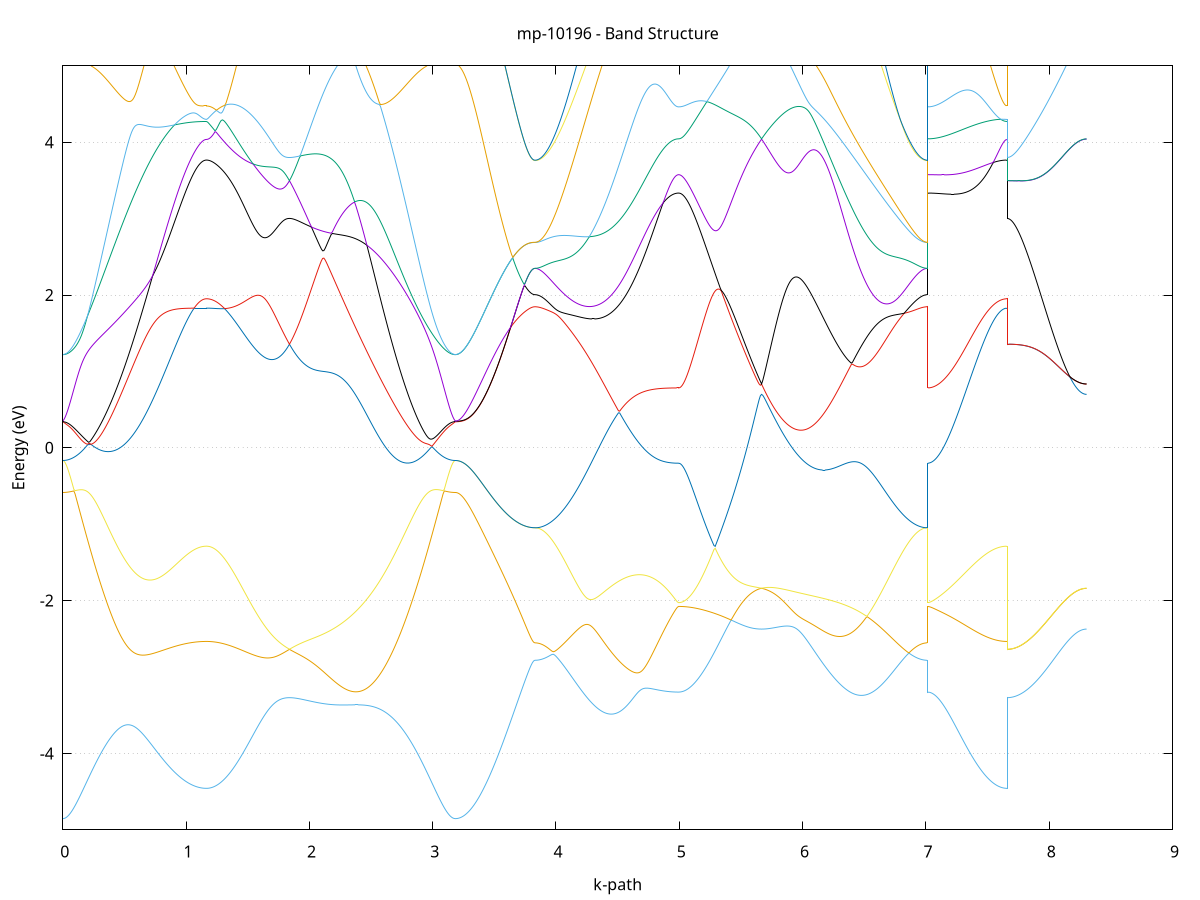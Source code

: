 set title 'mp-10196 - Band Structure'
set xlabel 'k-path'
set ylabel 'Energy (eV)'
set grid y
set yrange [-5:5]
set terminal png size 800,600
set output 'mp-10196_bands_gnuplot.png'
plot '-' using 1:2 with lines notitle, '-' using 1:2 with lines notitle, '-' using 1:2 with lines notitle, '-' using 1:2 with lines notitle, '-' using 1:2 with lines notitle, '-' using 1:2 with lines notitle, '-' using 1:2 with lines notitle, '-' using 1:2 with lines notitle, '-' using 1:2 with lines notitle, '-' using 1:2 with lines notitle, '-' using 1:2 with lines notitle, '-' using 1:2 with lines notitle, '-' using 1:2 with lines notitle, '-' using 1:2 with lines notitle, '-' using 1:2 with lines notitle, '-' using 1:2 with lines notitle, '-' using 1:2 with lines notitle, '-' using 1:2 with lines notitle, '-' using 1:2 with lines notitle, '-' using 1:2 with lines notitle, '-' using 1:2 with lines notitle, '-' using 1:2 with lines notitle, '-' using 1:2 with lines notitle, '-' using 1:2 with lines notitle
0.000000 -35.498116
0.009961 -35.498116
0.019922 -35.497916
0.029883 -35.497616
0.039845 -35.497216
0.049806 -35.496716
0.059767 -35.496116
0.069728 -35.495416
0.079689 -35.494616
0.089650 -35.493716
0.099612 -35.492616
0.109573 -35.491516
0.119534 -35.490216
0.129495 -35.488816
0.139456 -35.487416
0.149417 -35.485816
0.159379 -35.484116
0.169340 -35.482316
0.179301 -35.480416
0.189262 -35.478416
0.199223 -35.476316
0.209184 -35.474116
0.219145 -35.471816
0.229107 -35.469416
0.239068 -35.466916
0.249029 -35.464316
0.258990 -35.461616
0.268951 -35.458816
0.278912 -35.455916
0.288874 -35.452916
0.298835 -35.449816
0.308796 -35.446716
0.318757 -35.443416
0.328718 -35.440116
0.338679 -35.436616
0.348641 -35.433116
0.358602 -35.429516
0.368563 -35.425816
0.378524 -35.422016
0.388485 -35.418216
0.398446 -35.414316
0.408407 -35.410316
0.418369 -35.406216
0.428330 -35.402016
0.438291 -35.397816
0.448252 -35.393516
0.458213 -35.389216
0.468174 -35.384716
0.478136 -35.380316
0.488097 -35.375716
0.498058 -35.371116
0.508019 -35.366516
0.517980 -35.361816
0.527941 -35.357016
0.537903 -35.352216
0.547864 -35.347416
0.557825 -35.342516
0.567786 -35.337616
0.577747 -35.332716
0.587708 -35.327716
0.597669 -35.322816
0.607631 -35.317816
0.617592 -35.312816
0.627553 -35.307816
0.637514 -35.302916
0.647475 -35.298016
0.657436 -35.293216
0.667398 -35.288416
0.677359 -35.283816
0.687320 -35.279316
0.697281 -35.275116
0.707242 -35.271216
0.717203 -35.267816
0.727165 -35.265016
0.737126 -35.263116
0.747087 -35.262316
0.757048 -35.262716
0.767009 -35.264516
0.776970 -35.267416
0.786931 -35.271316
0.796893 -35.275916
0.806854 -35.280916
0.816815 -35.286216
0.826776 -35.291616
0.836737 -35.297216
0.846698 -35.302816
0.856660 -35.308416
0.866621 -35.313916
0.876582 -35.319416
0.886543 -35.324716
0.896504 -35.330016
0.906465 -35.335116
0.916427 -35.340116
0.926388 -35.344916
0.936349 -35.349616
0.946310 -35.354116
0.956271 -35.358416
0.966232 -35.362616
0.976193 -35.366616
0.986155 -35.370416
0.996116 -35.374116
1.006077 -35.377516
1.016038 -35.380716
1.025999 -35.383816
1.035960 -35.386716
1.045922 -35.389316
1.055883 -35.391816
1.065844 -35.394016
1.075805 -35.396016
1.085766 -35.397916
1.095727 -35.399516
1.105689 -35.400916
1.115650 -35.402116
1.125611 -35.403016
1.135572 -35.403816
1.145533 -35.404316
1.155494 -35.404616
1.165455 -35.404816
1.165455 -35.404816
1.175349 -35.404716
1.185243 -35.404616
1.195137 -35.404416
1.205031 -35.404216
1.214925 -35.403816
1.224819 -35.403416
1.234713 -35.403016
1.244607 -35.402416
1.254501 -35.401816
1.264395 -35.401116
1.274289 -35.400416
1.284182 -35.399616
1.294076 -35.398716
1.303970 -35.397716
1.313864 -35.396716
1.323758 -35.395616
1.333652 -35.394516
1.343546 -35.393316
1.353440 -35.392016
1.363334 -35.390716
1.373228 -35.389316
1.383122 -35.387816
1.393015 -35.386416
1.402909 -35.384816
1.412803 -35.383216
1.422697 -35.381616
1.432591 -35.379916
1.442485 -35.378216
1.452379 -35.376416
1.462273 -35.374616
1.472167 -35.372816
1.482061 -35.371016
1.491955 -35.369116
1.501849 -35.367216
1.511742 -35.365316
1.521636 -35.363316
1.531530 -35.361416
1.541424 -35.359416
1.551318 -35.357516
1.561212 -35.355516
1.571106 -35.353616
1.581000 -35.351716
1.590894 -35.349816
1.600788 -35.347916
1.610682 -35.346116
1.620576 -35.344316
1.630469 -35.342616
1.640363 -35.340916
1.650257 -35.339216
1.660151 -35.337716
1.670045 -35.336116
1.679939 -35.334716
1.689833 -35.333416
1.699727 -35.332116
1.709621 -35.330916
1.719515 -35.329916
1.729409 -35.328916
1.739303 -35.328016
1.749196 -35.327216
1.759090 -35.326516
1.768984 -35.325916
1.778878 -35.325416
1.788772 -35.325016
1.798666 -35.324716
1.808560 -35.324516
1.818454 -35.324316
1.828348 -35.324216
1.838242 -35.324216
1.838242 -35.324216
1.848210 -35.324216
1.858178 -35.324316
1.868146 -35.324416
1.878114 -35.324516
1.888083 -35.324716
1.898051 -35.324816
1.908019 -35.324916
1.917987 -35.325016
1.927955 -35.325116
1.937924 -35.325116
1.947892 -35.325116
1.957860 -35.325016
1.967828 -35.324916
1.977796 -35.324716
1.987765 -35.324416
1.997733 -35.324016
2.007701 -35.323516
2.017669 -35.322916
2.027637 -35.322216
2.037606 -35.321416
2.047574 -35.320516
2.057542 -35.319416
2.067510 -35.318216
2.077478 -35.316916
2.087447 -35.315416
2.097415 -35.313816
2.107383 -35.312016
2.117351 -35.310116
2.127319 -35.308016
2.137288 -35.305816
2.147256 -35.303516
2.157224 -35.301016
2.167192 -35.298316
2.177160 -35.295516
2.187129 -35.292616
2.197097 -35.289516
2.207065 -35.286216
2.217033 -35.282916
2.227001 -35.279416
2.236970 -35.275716
2.246938 -35.272016
2.256906 -35.268116
2.266874 -35.264216
2.276842 -35.260216
2.286811 -35.256216
2.296779 -35.252116
2.306747 -35.248116
2.316715 -35.244316
2.326683 -35.240616
2.336652 -35.237216
2.346620 -35.234316
2.356588 -35.232016
2.366556 -35.230616
2.376524 -35.230116
2.386493 -35.230716
2.396461 -35.232216
2.406429 -35.234716
2.416397 -35.237816
2.426365 -35.241516
2.436334 -35.245616
2.446302 -35.250016
2.456270 -35.254716
2.466238 -35.259516
2.476206 -35.264416
2.486175 -35.269516
2.496143 -35.274616
2.506111 -35.279716
2.516079 -35.284916
2.526047 -35.290116
2.536016 -35.295316
2.545984 -35.300616
2.555952 -35.305816
2.565920 -35.311016
2.575888 -35.316116
2.585857 -35.321316
2.595825 -35.326416
2.605793 -35.331516
2.615761 -35.336516
2.625729 -35.341516
2.635698 -35.346516
2.645666 -35.351416
2.655634 -35.356316
2.665602 -35.361116
2.675570 -35.365916
2.685539 -35.370616
2.695507 -35.375216
2.705475 -35.379816
2.715443 -35.384316
2.725411 -35.388816
2.735380 -35.393216
2.745348 -35.397516
2.755316 -35.401716
2.765284 -35.405916
2.775252 -35.410016
2.785221 -35.414016
2.795189 -35.418016
2.805157 -35.421916
2.815125 -35.425616
2.825093 -35.429316
2.835062 -35.433016
2.845030 -35.436516
2.854998 -35.439916
2.864966 -35.443316
2.874934 -35.446616
2.884903 -35.449716
2.894871 -35.452816
2.904839 -35.455816
2.914807 -35.458716
2.924775 -35.461516
2.934744 -35.464216
2.944712 -35.466816
2.954680 -35.469316
2.964648 -35.471816
2.974616 -35.474116
2.984585 -35.476316
2.994553 -35.478416
3.004521 -35.480416
3.014489 -35.482316
3.024457 -35.484116
3.034426 -35.485816
3.044394 -35.487316
3.054362 -35.488816
3.064330 -35.490216
3.074298 -35.491516
3.084267 -35.492616
3.094235 -35.493716
3.104203 -35.494616
3.114171 -35.495416
3.124139 -35.496116
3.134108 -35.496716
3.144076 -35.497216
3.154044 -35.497616
3.164012 -35.497916
3.173980 -35.498116
3.183949 -35.498116
3.183949 -35.498116
3.193873 -35.498016
3.203798 -35.497616
3.213723 -35.497016
3.223648 -35.496016
3.233573 -35.494916
3.243497 -35.493516
3.253422 -35.491816
3.263347 -35.489816
3.273272 -35.487716
3.283197 -35.485216
3.293121 -35.482516
3.303046 -35.479616
3.312971 -35.476416
3.322896 -35.472916
3.332821 -35.469216
3.342745 -35.465316
3.352670 -35.461116
3.362595 -35.456716
3.372520 -35.452016
3.382445 -35.447116
3.392369 -35.442016
3.402294 -35.436616
3.412219 -35.431016
3.422144 -35.425216
3.432069 -35.419116
3.441993 -35.412816
3.451918 -35.406416
3.461843 -35.399616
3.471768 -35.392716
3.481693 -35.385616
3.491617 -35.378316
3.501542 -35.370716
3.511467 -35.363016
3.521392 -35.355116
3.531317 -35.347016
3.541241 -35.338716
3.551166 -35.330216
3.561091 -35.321616
3.571016 -35.312816
3.580941 -35.303816
3.590865 -35.294616
3.600790 -35.285416
3.610715 -35.275916
3.620640 -35.266316
3.630565 -35.256616
3.640489 -35.246816
3.650414 -35.236816
3.660339 -35.226716
3.670264 -35.216516
3.680189 -35.206216
3.690113 -35.195816
3.700038 -35.185416
3.709963 -35.174916
3.719888 -35.164316
3.729813 -35.153716
3.739737 -35.143116
3.749662 -35.132616
3.759587 -35.122116
3.769512 -35.111916
3.779437 -35.101916
3.789361 -35.092316
3.799286 -35.083616
3.809211 -35.076216
3.819136 -35.071016
3.829061 -35.069116
3.829061 -35.069116
3.839022 -35.069216
3.848983 -35.069316
3.858944 -35.069516
3.868905 -35.069816
3.878866 -35.070116
3.888828 -35.070616
3.898789 -35.071116
3.908750 -35.071816
3.918711 -35.072516
3.928672 -35.073316
3.938633 -35.074216
3.948595 -35.075116
3.958556 -35.076216
3.968517 -35.077416
3.978478 -35.078716
3.988439 -35.080016
3.998400 -35.081516
4.008361 -35.083016
4.018323 -35.084716
4.028284 -35.086516
4.038245 -35.088416
4.048206 -35.090416
4.058167 -35.092516
4.068128 -35.094716
4.078090 -35.097116
4.088051 -35.099516
4.098012 -35.102116
4.107973 -35.104816
4.117934 -35.107716
4.127895 -35.110616
4.137857 -35.113716
4.147818 -35.116916
4.157779 -35.120216
4.167740 -35.123716
4.177701 -35.127316
4.187662 -35.131016
4.197623 -35.134816
4.207585 -35.138716
4.217546 -35.142816
4.227507 -35.147016
4.237468 -35.151316
4.247429 -35.155716
4.257390 -35.160316
4.267352 -35.164916
4.277313 -35.169716
4.287274 -35.174516
4.297235 -35.179416
4.307196 -35.184516
4.317157 -35.189616
4.327119 -35.194816
4.337080 -35.200116
4.347041 -35.205416
4.357002 -35.210916
4.366963 -35.216316
4.376924 -35.221916
4.386885 -35.227516
4.396847 -35.233116
4.406808 -35.238816
4.416769 -35.244516
4.426730 -35.250216
4.436691 -35.256016
4.446652 -35.261716
4.456614 -35.267516
4.466575 -35.273316
4.476536 -35.279116
4.486497 -35.284916
4.496458 -35.290616
4.506419 -35.296316
4.516381 -35.302116
4.526342 -35.307716
4.536303 -35.313416
4.546264 -35.319016
4.556225 -35.324516
4.566186 -35.330016
4.576147 -35.335516
4.586109 -35.340816
4.596070 -35.346116
4.606031 -35.351416
4.615992 -35.356516
4.625953 -35.361616
4.635914 -35.366616
4.645876 -35.371516
4.655837 -35.376316
4.665798 -35.381016
4.675759 -35.385616
4.685720 -35.390116
4.695681 -35.394516
4.705643 -35.398716
4.715604 -35.402916
4.725565 -35.406916
4.735526 -35.410816
4.745487 -35.414616
4.755448 -35.418216
4.765409 -35.421816
4.775371 -35.425116
4.785332 -35.428416
4.795293 -35.431516
4.805254 -35.434516
4.815215 -35.437316
4.825176 -35.440016
4.835138 -35.442516
4.845099 -35.444916
4.855060 -35.447116
4.865021 -35.449216
4.874982 -35.451216
4.884943 -35.452916
4.894905 -35.454616
4.904866 -35.456016
4.914827 -35.457416
4.924788 -35.458516
4.934749 -35.459616
4.944710 -35.460416
4.954671 -35.461116
4.964633 -35.461716
4.974594 -35.462116
4.984555 -35.462316
4.994516 -35.462416
4.994516 -35.462416
5.004410 -35.462316
5.014304 -35.462216
5.024198 -35.461916
5.034092 -35.461516
5.043986 -35.461016
5.053880 -35.460516
5.063773 -35.459816
5.073667 -35.459016
5.083561 -35.458116
5.093455 -35.457116
5.103349 -35.456016
5.113243 -35.454816
5.123137 -35.453516
5.133031 -35.452116
5.142925 -35.450616
5.152819 -35.449016
5.162713 -35.447316
5.172607 -35.445516
5.182500 -35.443616
5.192394 -35.441616
5.202288 -35.439516
5.212182 -35.437316
5.222076 -35.435016
5.231970 -35.432616
5.241864 -35.430116
5.251758 -35.427616
5.261652 -35.425016
5.271546 -35.422216
5.281440 -35.419416
5.291334 -35.416516
5.301227 -35.413516
5.311121 -35.410516
5.321015 -35.407316
5.330909 -35.404116
5.340803 -35.400916
5.350697 -35.397516
5.360591 -35.394116
5.370485 -35.390616
5.380379 -35.387116
5.390273 -35.383516
5.400167 -35.379816
5.410060 -35.376116
5.419954 -35.372316
5.429848 -35.368516
5.439742 -35.364716
5.449636 -35.360816
5.459530 -35.356916
5.469424 -35.353016
5.479318 -35.349116
5.489212 -35.345216
5.499106 -35.341316
5.509000 -35.337416
5.518894 -35.333516
5.528787 -35.329716
5.538681 -35.326016
5.548575 -35.322416
5.558469 -35.318816
5.568363 -35.315416
5.578257 -35.312216
5.588151 -35.309116
5.598045 -35.306316
5.607939 -35.303816
5.617833 -35.301616
5.627727 -35.299716
5.637621 -35.298316
5.647514 -35.297316
5.657408 -35.296716
5.667302 -35.296616
5.667302 -35.296616
5.677270 -35.296916
5.687239 -35.297716
5.697207 -35.298816
5.707175 -35.300416
5.717143 -35.302216
5.727111 -35.304316
5.737080 -35.306716
5.747048 -35.309216
5.757016 -35.311816
5.766984 -35.314516
5.776952 -35.317216
5.786921 -35.320016
5.796889 -35.322816
5.806857 -35.325516
5.816825 -35.328216
5.826793 -35.330916
5.836762 -35.333416
5.846730 -35.335916
5.856698 -35.338216
5.866666 -35.340516
5.876634 -35.342616
5.886603 -35.344616
5.896571 -35.346516
5.906539 -35.348216
5.916507 -35.349816
5.926475 -35.351216
5.936444 -35.352516
5.946412 -35.353616
5.956380 -35.354616
5.966348 -35.355416
5.976316 -35.356016
5.986285 -35.356516
5.996253 -35.356816
6.006221 -35.356916
6.016189 -35.356916
6.026157 -35.356716
6.036126 -35.356316
6.046094 -35.355716
6.056062 -35.355016
6.066030 -35.354216
6.075998 -35.353116
6.085967 -35.351916
6.095935 -35.350516
6.105903 -35.349016
6.115871 -35.347316
6.125839 -35.345416
6.135808 -35.343416
6.145776 -35.341216
6.155744 -35.338916
6.165712 -35.336516
6.175680 -35.333816
6.185649 -35.331116
6.195617 -35.328216
6.205585 -35.325116
6.215553 -35.321916
6.225521 -35.318616
6.235490 -35.315216
6.245458 -35.311716
6.255426 -35.308016
6.265394 -35.304216
6.275362 -35.300316
6.285331 -35.296416
6.295299 -35.292316
6.305267 -35.288116
6.315235 -35.283816
6.325203 -35.279516
6.335172 -35.275116
6.345140 -35.270616
6.355108 -35.266016
6.365076 -35.261416
6.375044 -35.256716
6.385013 -35.252016
6.394981 -35.247316
6.404949 -35.242516
6.414917 -35.237716
6.424885 -35.232816
6.434854 -35.228016
6.444822 -35.223116
6.454790 -35.218316
6.464758 -35.213416
6.474726 -35.208616
6.484695 -35.203816
6.494663 -35.198916
6.504631 -35.194216
6.514599 -35.189416
6.524567 -35.184716
6.534536 -35.180116
6.544504 -35.175516
6.554472 -35.171016
6.564440 -35.166516
6.574408 -35.162116
6.584377 -35.157816
6.594345 -35.153616
6.604313 -35.149416
6.614281 -35.145416
6.624249 -35.141416
6.634218 -35.137516
6.644186 -35.133716
6.654154 -35.130116
6.664122 -35.126516
6.674090 -35.123016
6.684059 -35.119716
6.694027 -35.116516
6.703995 -35.113316
6.713963 -35.110316
6.723931 -35.107416
6.733900 -35.104716
6.743868 -35.102016
6.753836 -35.099516
6.763804 -35.097016
6.773772 -35.094716
6.783741 -35.092516
6.793709 -35.090416
6.803677 -35.088416
6.813645 -35.086516
6.823613 -35.084716
6.833582 -35.083116
6.843550 -35.081516
6.853518 -35.080016
6.863486 -35.078716
6.873454 -35.077416
6.883423 -35.076216
6.893391 -35.075216
6.903359 -35.074216
6.913327 -35.073316
6.923295 -35.072516
6.933264 -35.071816
6.943232 -35.071116
6.953200 -35.070616
6.963168 -35.070116
6.973136 -35.069816
6.983105 -35.069516
6.993073 -35.069316
7.003041 -35.069216
7.013009 -35.069116
7.013009 -35.462416
7.022934 -35.462416
7.032859 -35.462716
7.042784 -35.463016
7.052708 -35.463416
7.062633 -35.464016
7.072558 -35.464616
7.082483 -35.465216
7.092408 -35.465816
7.102332 -35.466416
7.112257 -35.467016
7.122182 -35.467616
7.132107 -35.468116
7.142032 -35.468516
7.151956 -35.468816
7.161881 -35.469116
7.171806 -35.469316
7.181731 -35.469316
7.191656 -35.469316
7.201580 -35.469216
7.211505 -35.469016
7.221430 -35.468616
7.231355 -35.468216
7.241280 -35.467616
7.251204 -35.467016
7.261129 -35.466216
7.271054 -35.465316
7.280979 -35.464416
7.290904 -35.463316
7.300828 -35.462116
7.310753 -35.460816
7.320678 -35.459516
7.330603 -35.458016
7.340528 -35.456516
7.350452 -35.454816
7.360377 -35.453116
7.370302 -35.451316
7.380227 -35.449516
7.390152 -35.447616
7.400076 -35.445616
7.410001 -35.443616
7.419926 -35.441516
7.429851 -35.439516
7.439776 -35.437316
7.449700 -35.435216
7.459625 -35.433016
7.469550 -35.430916
7.479475 -35.428816
7.489400 -35.426616
7.499324 -35.424616
7.509249 -35.422516
7.519174 -35.420516
7.529099 -35.418616
7.539024 -35.416816
7.548948 -35.415016
7.558873 -35.413416
7.568798 -35.411816
7.578723 -35.410416
7.588648 -35.409116
7.598572 -35.408016
7.608497 -35.407016
7.618422 -35.406216
7.628347 -35.405616
7.638272 -35.405116
7.648196 -35.404816
7.658121 -35.404816
7.658121 -35.324216
7.668046 -35.324216
7.677971 -35.324016
7.687896 -35.323816
7.697820 -35.323416
7.707745 -35.323016
7.717670 -35.322416
7.727595 -35.321816
7.737520 -35.321116
7.747444 -35.320316
7.757369 -35.319416
7.767294 -35.318316
7.777219 -35.317216
7.787144 -35.316016
7.797068 -35.314816
7.806993 -35.313416
7.816918 -35.311916
7.826843 -35.310316
7.836768 -35.308716
7.846692 -35.306916
7.856617 -35.305116
7.866542 -35.303216
7.876467 -35.301216
7.886392 -35.299116
7.896316 -35.297016
7.906241 -35.294716
7.916166 -35.292416
7.926091 -35.290016
7.936016 -35.287516
7.945940 -35.284916
7.955865 -35.282316
7.965790 -35.279616
7.975715 -35.276816
7.985640 -35.274016
7.995564 -35.271116
8.005489 -35.268116
8.015414 -35.265016
8.025339 -35.262016
8.035264 -35.258816
8.045188 -35.255616
8.055113 -35.252416
8.065038 -35.255316
8.074963 -35.258616
8.084888 -35.261716
8.094812 -35.264816
8.104737 -35.267616
8.114662 -35.270416
8.124587 -35.273016
8.134512 -35.275516
8.144436 -35.277916
8.154361 -35.280216
8.164286 -35.282316
8.174211 -35.284216
8.184136 -35.286016
8.194060 -35.287716
8.203985 -35.289316
8.213910 -35.290716
8.223835 -35.291916
8.233760 -35.293016
8.243684 -35.294016
8.253609 -35.294816
8.263534 -35.295416
8.273459 -35.296016
8.283384 -35.296316
8.293308 -35.296616
8.303233 -35.296616
e
0.000000 -34.779216
0.009961 -34.779216
0.019922 -34.779316
0.029883 -34.779616
0.039845 -34.780316
0.049806 -34.781316
0.059767 -34.782516
0.069728 -34.784016
0.079689 -34.785616
0.089650 -34.787516
0.099612 -34.789616
0.109573 -34.791916
0.119534 -34.794416
0.129495 -34.797116
0.139456 -34.800016
0.149417 -34.803216
0.159379 -34.806516
0.169340 -34.810116
0.179301 -34.813816
0.189262 -34.817816
0.199223 -34.821916
0.209184 -34.826216
0.219145 -34.830716
0.229107 -34.835416
0.239068 -34.840316
0.249029 -34.845416
0.258990 -34.850616
0.268951 -34.856116
0.278912 -34.861616
0.288874 -34.867416
0.298835 -34.873316
0.308796 -34.879416
0.318757 -34.885616
0.328718 -34.891916
0.338679 -34.898416
0.348641 -34.905116
0.358602 -34.911816
0.368563 -34.918816
0.378524 -34.925816
0.388485 -34.932916
0.398446 -34.940216
0.408407 -34.947616
0.418369 -34.955016
0.428330 -34.962616
0.438291 -34.970316
0.448252 -34.978016
0.458213 -34.985816
0.468174 -34.993716
0.478136 -35.001716
0.488097 -35.009716
0.498058 -35.017816
0.508019 -35.025916
0.517980 -35.034016
0.527941 -35.042216
0.537903 -35.050416
0.547864 -35.058616
0.557825 -35.066916
0.567786 -35.075116
0.577747 -35.083316
0.587708 -35.091516
0.597669 -35.099716
0.607631 -35.107816
0.617592 -35.115816
0.627553 -35.123816
0.637514 -35.131816
0.647475 -35.139616
0.657436 -35.147216
0.667398 -35.154716
0.677359 -35.162016
0.687320 -35.169116
0.697281 -35.175816
0.707242 -35.182216
0.717203 -35.187916
0.727165 -35.193016
0.737126 -35.197116
0.747087 -35.200016
0.757048 -35.201516
0.767009 -35.201616
0.776970 -35.200416
0.786931 -35.198316
0.796893 -35.195316
0.806854 -35.191816
0.816815 -35.187916
0.826776 -35.183716
0.836737 -35.179316
0.846698 -35.174916
0.856660 -35.170416
0.866621 -35.165816
0.876582 -35.161416
0.886543 -35.157216
0.896504 -35.153616
0.906465 -35.151416
0.916427 -35.152116
0.926388 -35.154716
0.936349 -35.158016
0.946310 -35.161516
0.956271 -35.165016
0.966232 -35.168416
0.976193 -35.171716
0.986155 -35.174816
0.996116 -35.177816
1.006077 -35.180616
1.016038 -35.183316
1.025999 -35.185816
1.035960 -35.188216
1.045922 -35.190416
1.055883 -35.192416
1.065844 -35.194316
1.075805 -35.195916
1.085766 -35.197516
1.095727 -35.198816
1.105689 -35.199916
1.115650 -35.200916
1.125611 -35.201716
1.135572 -35.202316
1.145533 -35.202816
1.155494 -35.203116
1.165455 -35.203116
1.165455 -35.203116
1.175349 -35.203116
1.185243 -35.203016
1.195137 -35.202816
1.205031 -35.202516
1.214925 -35.202216
1.224819 -35.201816
1.234713 -35.201316
1.244607 -35.200716
1.254501 -35.200016
1.264395 -35.199316
1.274289 -35.198516
1.284182 -35.197616
1.294076 -35.196616
1.303970 -35.195616
1.313864 -35.194516
1.323758 -35.193316
1.333652 -35.192116
1.343546 -35.190816
1.353440 -35.189416
1.363334 -35.187916
1.373228 -35.186416
1.383122 -35.184816
1.393015 -35.183216
1.402909 -35.181416
1.412803 -35.179716
1.422697 -35.177816
1.432591 -35.175916
1.442485 -35.173916
1.452379 -35.171916
1.462273 -35.169816
1.472167 -35.167716
1.482061 -35.165516
1.491955 -35.163316
1.501849 -35.161016
1.511742 -35.158716
1.521636 -35.156316
1.531530 -35.153916
1.541424 -35.151516
1.551318 -35.149016
1.561212 -35.146516
1.571106 -35.144016
1.581000 -35.141516
1.590894 -35.138916
1.600788 -35.136316
1.610682 -35.133716
1.620576 -35.131216
1.630469 -35.128616
1.640363 -35.126116
1.650257 -35.123616
1.660151 -35.121116
1.670045 -35.118716
1.679939 -35.116316
1.689833 -35.114016
1.699727 -35.111816
1.709621 -35.109716
1.719515 -35.107816
1.729409 -35.106016
1.739303 -35.105016
1.749196 -35.105716
1.759090 -35.106216
1.768984 -35.106416
1.778878 -35.106516
1.788772 -35.106316
1.798666 -35.106016
1.808560 -35.105416
1.818454 -35.104616
1.828348 -35.103616
1.838242 -35.102316
1.838242 -35.102316
1.848210 -35.103816
1.858178 -35.105516
1.868146 -35.107516
1.878114 -35.109716
1.888083 -35.112016
1.898051 -35.114516
1.908019 -35.117116
1.917987 -35.119916
1.927955 -35.122616
1.937924 -35.125416
1.947892 -35.128316
1.957860 -35.131116
1.967828 -35.133916
1.977796 -35.136616
1.987765 -35.139316
1.997733 -35.141916
2.007701 -35.144516
2.017669 -35.146916
2.027637 -35.149316
2.037606 -35.151516
2.047574 -35.153716
2.057542 -35.155716
2.067510 -35.157516
2.077478 -35.159316
2.087447 -35.160916
2.097415 -35.162316
2.107383 -35.163616
2.117351 -35.164716
2.127319 -35.165716
2.137288 -35.166516
2.147256 -35.167216
2.157224 -35.167716
2.167192 -35.168016
2.177160 -35.168216
2.187129 -35.168216
2.197097 -35.168016
2.207065 -35.167716
2.217033 -35.167216
2.227001 -35.166516
2.236970 -35.165616
2.246938 -35.164616
2.256906 -35.163416
2.266874 -35.162016
2.276842 -35.160416
2.286811 -35.158716
2.296779 -35.156816
2.306747 -35.154816
2.316715 -35.152616
2.326683 -35.153016
2.336652 -35.156616
2.346620 -35.159616
2.356588 -35.161816
2.366556 -35.163116
2.376524 -35.163216
2.386493 -35.162216
2.396461 -35.160016
2.406429 -35.156816
2.416397 -35.152716
2.426365 -35.147916
2.436334 -35.142616
2.446302 -35.136916
2.456270 -35.130816
2.466238 -35.124416
2.476206 -35.117716
2.486175 -35.110816
2.496143 -35.103716
2.506111 -35.096516
2.516079 -35.089116
2.526047 -35.081616
2.536016 -35.074016
2.545984 -35.066316
2.555952 -35.058516
2.565920 -35.050916
2.575888 -35.045416
2.585857 -35.039816
2.595825 -35.034116
2.605793 -35.028416
2.615761 -35.022716
2.625729 -35.016916
2.635698 -35.011016
2.645666 -35.005116
2.655634 -34.999216
2.665602 -34.993216
2.675570 -34.987216
2.685539 -34.981216
2.695507 -34.975216
2.705475 -34.969216
2.715443 -34.963116
2.725411 -34.957116
2.735380 -34.951116
2.745348 -34.945116
2.755316 -34.939116
2.765284 -34.933216
2.775252 -34.927316
2.785221 -34.921416
2.795189 -34.915516
2.805157 -34.909816
2.815125 -34.904016
2.825093 -34.898416
2.835062 -34.892716
2.845030 -34.887216
2.854998 -34.881716
2.864966 -34.876416
2.874934 -34.871116
2.884903 -34.865916
2.894871 -34.860816
2.904839 -34.855816
2.914807 -34.850916
2.924775 -34.846116
2.934744 -34.841516
2.944712 -34.837016
2.954680 -34.832616
2.964648 -34.828316
2.974616 -34.824216
2.984585 -34.820216
2.994553 -34.816416
3.004521 -34.812716
3.014489 -34.809216
3.024457 -34.805916
3.034426 -34.802716
3.044394 -34.799716
3.054362 -34.796916
3.064330 -34.794316
3.074298 -34.791916
3.084267 -34.789616
3.094235 -34.787616
3.104203 -34.785716
3.114171 -34.784116
3.124139 -34.782716
3.134108 -34.781516
3.144076 -34.780616
3.154044 -34.779916
3.164012 -34.779416
3.173980 -34.779216
3.183949 -34.779216
3.183949 -34.779216
3.193873 -34.779216
3.203798 -34.779116
3.213723 -34.779016
3.223648 -34.778916
3.233573 -34.778716
3.243497 -34.778516
3.253422 -34.778316
3.263347 -34.778016
3.273272 -34.777716
3.283197 -34.777416
3.293121 -34.777016
3.303046 -34.776616
3.312971 -34.776216
3.322896 -34.775716
3.332821 -34.775216
3.342745 -34.774716
3.352670 -34.774116
3.362595 -34.773516
3.372520 -34.772816
3.382445 -34.772216
3.392369 -34.771516
3.402294 -34.770716
3.412219 -34.770016
3.422144 -34.769216
3.432069 -34.768416
3.441993 -34.767516
3.451918 -34.766616
3.461843 -34.765716
3.471768 -34.764816
3.481693 -34.763816
3.491617 -34.762916
3.501542 -34.761816
3.511467 -34.760816
3.521392 -34.759816
3.531317 -34.758716
3.541241 -34.757616
3.551166 -34.756516
3.561091 -34.755316
3.571016 -34.754216
3.580941 -34.753416
3.590865 -34.763416
3.600790 -34.773616
3.610715 -34.783916
3.620640 -34.794316
3.630565 -34.804816
3.640489 -34.815416
3.650414 -34.826116
3.660339 -34.836916
3.670264 -34.847816
3.680189 -34.858716
3.690113 -34.869716
3.700038 -34.880716
3.709963 -34.891816
3.719888 -34.902816
3.729813 -34.913916
3.739737 -34.924916
3.749662 -34.935816
3.759587 -34.946616
3.769512 -34.957116
3.779437 -34.967416
3.789361 -34.977116
3.799286 -34.986016
3.809211 -34.993516
3.819136 -34.998816
3.829061 -35.000716
3.829061 -35.000716
3.839022 -35.000716
3.848983 -35.000816
3.858944 -35.000916
3.868905 -35.001016
3.878866 -35.001216
3.888828 -35.001416
3.898789 -35.001616
3.908750 -35.001916
3.918711 -35.002316
3.928672 -35.002716
3.938633 -35.003116
3.948595 -35.003616
3.958556 -35.004216
3.968517 -35.004816
3.978478 -35.005416
3.988439 -35.006216
3.998400 -35.007016
4.008361 -35.007916
4.018323 -35.008816
4.028284 -35.009916
4.038245 -35.011016
4.048206 -35.012216
4.058167 -35.013516
4.068128 -35.015016
4.078090 -35.016516
4.088051 -35.018216
4.098012 -35.019916
4.107973 -35.021816
4.117934 -35.023816
4.127895 -35.026016
4.137857 -35.028316
4.147818 -35.030816
4.157779 -35.033416
4.167740 -35.036116
4.177701 -35.039016
4.187662 -35.042116
4.197623 -35.045416
4.207585 -35.048816
4.217546 -35.052316
4.227507 -35.056116
4.237468 -35.060016
4.247429 -35.064116
4.257390 -35.068416
4.267352 -35.072816
4.277313 -35.077416
4.287274 -35.082116
4.297235 -35.087016
4.307196 -35.092116
4.317157 -35.097216
4.327119 -35.102616
4.337080 -35.108016
4.347041 -35.113616
4.357002 -35.119416
4.366963 -35.125216
4.376924 -35.131116
4.386885 -35.137116
4.396847 -35.143216
4.406808 -35.149416
4.416769 -35.155716
4.426730 -35.162016
4.436691 -35.168416
4.446652 -35.174816
4.456614 -35.181316
4.466575 -35.187816
4.476536 -35.194316
4.486497 -35.200916
4.496458 -35.207416
4.506419 -35.213916
4.516381 -35.220516
4.526342 -35.227016
4.536303 -35.233516
4.546264 -35.240016
4.556225 -35.246416
4.566186 -35.252816
4.576147 -35.259216
4.586109 -35.265516
4.596070 -35.271716
4.606031 -35.277916
4.615992 -35.284016
4.625953 -35.290016
4.635914 -35.295916
4.645876 -35.301816
4.655837 -35.307516
4.665798 -35.313116
4.675759 -35.318716
4.685720 -35.324116
4.695681 -35.329416
4.705643 -35.334516
4.715604 -35.339616
4.725565 -35.344516
4.735526 -35.349316
4.745487 -35.353916
4.755448 -35.358416
4.765409 -35.362816
4.775371 -35.367016
4.785332 -35.371016
4.795293 -35.374916
4.805254 -35.378616
4.815215 -35.382116
4.825176 -35.385516
4.835138 -35.388716
4.845099 -35.391716
4.855060 -35.394616
4.865021 -35.397216
4.874982 -35.399716
4.884943 -35.402016
4.894905 -35.404116
4.904866 -35.406016
4.914827 -35.407716
4.924788 -35.409216
4.934749 -35.410516
4.944710 -35.411616
4.954671 -35.412516
4.964633 -35.413216
4.974594 -35.413716
4.984555 -35.414016
4.994516 -35.414116
4.994516 -35.414116
5.004410 -35.414116
5.014304 -35.414016
5.024198 -35.413816
5.034092 -35.413516
5.043986 -35.413116
5.053880 -35.412616
5.063773 -35.412116
5.073667 -35.411416
5.083561 -35.410716
5.093455 -35.409916
5.103349 -35.409116
5.113243 -35.408116
5.123137 -35.407116
5.133031 -35.405916
5.142925 -35.404816
5.152819 -35.403516
5.162713 -35.402116
5.172607 -35.400716
5.182500 -35.399216
5.192394 -35.397616
5.202288 -35.396016
5.212182 -35.394216
5.222076 -35.392416
5.231970 -35.390616
5.241864 -35.388616
5.251758 -35.386616
5.261652 -35.384616
5.271546 -35.382516
5.281440 -35.380316
5.291334 -35.378016
5.301227 -35.375716
5.311121 -35.373416
5.321015 -35.371016
5.330909 -35.368516
5.340803 -35.366016
5.350697 -35.363516
5.360591 -35.360916
5.370485 -35.358316
5.380379 -35.355616
5.390273 -35.353016
5.400167 -35.350316
5.410060 -35.347516
5.419954 -35.344816
5.429848 -35.342116
5.439742 -35.339316
5.449636 -35.336616
5.459530 -35.333816
5.469424 -35.331116
5.479318 -35.328416
5.489212 -35.325816
5.499106 -35.323216
5.509000 -35.320616
5.518894 -35.318116
5.528787 -35.315716
5.538681 -35.313416
5.548575 -35.311216
5.558469 -35.309116
5.568363 -35.307116
5.578257 -35.305216
5.588151 -35.303516
5.598045 -35.302016
5.607939 -35.300616
5.617833 -35.299516
5.627727 -35.298516
5.637621 -35.297716
5.647514 -35.297116
5.657408 -35.296716
5.667302 -35.296516
5.667302 -35.296516
5.677270 -35.296616
5.687239 -35.296816
5.697207 -35.297116
5.707175 -35.297616
5.717143 -35.298216
5.727111 -35.299016
5.737080 -35.299816
5.747048 -35.300716
5.757016 -35.301716
5.766984 -35.302816
5.776952 -35.303916
5.786921 -35.304916
5.796889 -35.306016
5.806857 -35.307116
5.816825 -35.308116
5.826793 -35.309116
5.836762 -35.310016
5.846730 -35.310816
5.856698 -35.311616
5.866666 -35.312316
5.876634 -35.312916
5.886603 -35.313316
5.896571 -35.313716
5.906539 -35.313916
5.916507 -35.314016
5.926475 -35.314016
5.936444 -35.313916
5.946412 -35.313616
5.956380 -35.313216
5.966348 -35.312616
5.976316 -35.311916
5.986285 -35.311016
5.996253 -35.310016
6.006221 -35.308816
6.016189 -35.307516
6.026157 -35.306016
6.036126 -35.304416
6.046094 -35.302616
6.056062 -35.300616
6.066030 -35.298516
6.075998 -35.296316
6.085967 -35.293916
6.095935 -35.291316
6.105903 -35.288616
6.115871 -35.285716
6.125839 -35.282716
6.135808 -35.279616
6.145776 -35.276316
6.155744 -35.272916
6.165712 -35.269316
6.175680 -35.265616
6.185649 -35.261816
6.195617 -35.257816
6.205585 -35.253716
6.215553 -35.249516
6.225521 -35.245216
6.235490 -35.240816
6.245458 -35.236316
6.255426 -35.231716
6.265394 -35.227016
6.275362 -35.222216
6.285331 -35.217316
6.295299 -35.212316
6.305267 -35.207316
6.315235 -35.202216
6.325203 -35.197016
6.335172 -35.191816
6.345140 -35.186516
6.355108 -35.181216
6.365076 -35.175916
6.375044 -35.170516
6.385013 -35.165116
6.394981 -35.159716
6.404949 -35.154416
6.414917 -35.149016
6.424885 -35.143616
6.434854 -35.138316
6.444822 -35.132916
6.454790 -35.127716
6.464758 -35.122416
6.474726 -35.117316
6.484695 -35.112216
6.494663 -35.107116
6.504631 -35.102116
6.514599 -35.097316
6.524567 -35.092516
6.534536 -35.087816
6.544504 -35.083216
6.554472 -35.078816
6.564440 -35.074416
6.574408 -35.070216
6.584377 -35.066116
6.594345 -35.062116
6.604313 -35.058316
6.614281 -35.054716
6.624249 -35.051116
6.634218 -35.047716
6.644186 -35.044516
6.654154 -35.041416
6.664122 -35.038416
6.674090 -35.035616
6.684059 -35.033016
6.694027 -35.030516
6.703995 -35.028116
6.713963 -35.025816
6.723931 -35.023716
6.733900 -35.021716
6.743868 -35.019916
6.753836 -35.018116
6.763804 -35.016516
6.773772 -35.015016
6.783741 -35.013516
6.793709 -35.012216
6.803677 -35.011016
6.813645 -35.009916
6.823613 -35.008816
6.833582 -35.007916
6.843550 -35.007016
6.853518 -35.006216
6.863486 -35.005516
6.873454 -35.004816
6.883423 -35.004216
6.893391 -35.003616
6.903359 -35.003116
6.913327 -35.002716
6.923295 -35.002316
6.933264 -35.001916
6.943232 -35.001616
6.953200 -35.001416
6.963168 -35.001216
6.973136 -35.001016
6.983105 -35.000916
6.993073 -35.000816
7.003041 -35.000716
7.013009 -35.000716
7.013009 -35.414116
7.022934 -35.413916
7.032859 -35.413416
7.042784 -35.412416
7.052708 -35.411116
7.062633 -35.409516
7.072558 -35.407616
7.082483 -35.405316
7.092408 -35.402916
7.102332 -35.400216
7.112257 -35.397316
7.122182 -35.394316
7.132107 -35.391016
7.142032 -35.387616
7.151956 -35.384116
7.161881 -35.380416
7.171806 -35.376616
7.181731 -35.372716
7.191656 -35.368716
7.201580 -35.364516
7.211505 -35.360316
7.221430 -35.356116
7.231355 -35.351716
7.241280 -35.347316
7.251204 -35.342816
7.261129 -35.338216
7.271054 -35.333716
7.280979 -35.329016
7.290904 -35.324416
7.300828 -35.319716
7.310753 -35.315016
7.320678 -35.310316
7.330603 -35.305516
7.340528 -35.300816
7.350452 -35.296116
7.360377 -35.291416
7.370302 -35.286816
7.380227 -35.282216
7.390152 -35.277616
7.400076 -35.273116
7.410001 -35.268616
7.419926 -35.264216
7.429851 -35.259916
7.439776 -35.255616
7.449700 -35.251516
7.459625 -35.247516
7.469550 -35.243616
7.479475 -35.239816
7.489400 -35.236116
7.499324 -35.232616
7.509249 -35.229316
7.519174 -35.226116
7.529099 -35.223116
7.539024 -35.220216
7.548948 -35.217616
7.558873 -35.215216
7.568798 -35.212916
7.578723 -35.210916
7.588648 -35.209116
7.598572 -35.207616
7.608497 -35.206216
7.618422 -35.205116
7.628347 -35.204316
7.638272 -35.203616
7.648196 -35.203316
7.658121 -35.203116
7.658121 -35.102316
7.668046 -35.102616
7.677971 -35.103316
7.687896 -35.104416
7.697820 -35.106016
7.707745 -35.108016
7.717670 -35.110316
7.727595 -35.113016
7.737520 -35.116116
7.747444 -35.119416
7.757369 -35.122916
7.767294 -35.126716
7.777219 -35.130716
7.787144 -35.134816
7.797068 -35.139116
7.806993 -35.143516
7.816918 -35.148016
7.826843 -35.152616
7.836768 -35.157216
7.846692 -35.161816
7.856617 -35.166516
7.866542 -35.171316
7.876467 -35.176016
7.886392 -35.180716
7.896316 -35.185416
7.906241 -35.190016
7.916166 -35.194616
7.926091 -35.199216
7.936016 -35.203716
7.945940 -35.208216
7.955865 -35.212616
7.965790 -35.217016
7.975715 -35.221216
7.985640 -35.225416
7.995564 -35.229516
8.005489 -35.233516
8.015414 -35.237416
8.025339 -35.241216
8.035264 -35.244916
8.045188 -35.248516
8.055113 -35.251916
8.065038 -35.255116
8.074963 -35.258416
8.084888 -35.261516
8.094812 -35.264616
8.104737 -35.267516
8.114662 -35.270216
8.124587 -35.272916
8.134512 -35.275416
8.144436 -35.277816
8.154361 -35.280016
8.164286 -35.282116
8.174211 -35.284116
8.184136 -35.285916
8.194060 -35.287616
8.203985 -35.289116
8.213910 -35.290516
8.223835 -35.291816
8.233760 -35.292916
8.243684 -35.293916
8.253609 -35.294716
8.263534 -35.295316
8.273459 -35.295916
8.283384 -35.296216
8.293308 -35.296516
8.303233 -35.296516
e
0.000000 -34.778616
0.009961 -34.778716
0.019922 -34.779016
0.029883 -34.779516
0.039845 -34.779816
0.049806 -34.780216
0.059767 -34.780616
0.069728 -34.781216
0.079689 -34.781816
0.089650 -34.782516
0.099612 -34.783216
0.109573 -34.784116
0.119534 -34.785016
0.129495 -34.786016
0.139456 -34.787016
0.149417 -34.788216
0.159379 -34.789416
0.169340 -34.790716
0.179301 -34.792016
0.189262 -34.793416
0.199223 -34.794916
0.209184 -34.796416
0.219145 -34.798016
0.229107 -34.799716
0.239068 -34.801416
0.249029 -34.803216
0.258990 -34.805016
0.268951 -34.806916
0.278912 -34.808816
0.288874 -34.810816
0.298835 -34.812816
0.308796 -34.814916
0.318757 -34.817016
0.328718 -34.819116
0.338679 -34.821316
0.348641 -34.823516
0.358602 -34.825816
0.368563 -34.828116
0.378524 -34.830416
0.388485 -34.832816
0.398446 -34.835216
0.408407 -34.837616
0.418369 -34.840016
0.428330 -34.842516
0.438291 -34.845016
0.448252 -34.847516
0.458213 -34.852116
0.468174 -34.859316
0.478136 -34.866516
0.488097 -34.873816
0.498058 -34.881016
0.508019 -34.888416
0.517980 -34.895716
0.527941 -34.903016
0.537903 -34.910416
0.547864 -34.917716
0.557825 -34.925016
0.567786 -34.932416
0.577747 -34.939716
0.587708 -34.947016
0.597669 -34.954316
0.607631 -34.961516
0.617592 -34.968716
0.627553 -34.975916
0.637514 -34.983016
0.647475 -34.990116
0.657436 -34.997116
0.667398 -35.004016
0.677359 -35.010916
0.687320 -35.017816
0.697281 -35.024516
0.707242 -35.031216
0.717203 -35.037816
0.727165 -35.044416
0.737126 -35.050816
0.747087 -35.057216
0.757048 -35.063416
0.767009 -35.069616
0.776970 -35.075616
0.786931 -35.081516
0.796893 -35.087416
0.806854 -35.093116
0.816815 -35.098716
0.826776 -35.104116
0.836737 -35.109416
0.846698 -35.114616
0.856660 -35.119616
0.866621 -35.124416
0.876582 -35.129016
0.886543 -35.133216
0.896504 -35.136716
0.906465 -35.138616
0.916427 -35.137616
0.926388 -35.134516
0.936349 -35.130716
0.946310 -35.126616
0.956271 -35.122516
0.966232 -35.118416
0.976193 -35.114316
0.986155 -35.110416
0.996116 -35.106616
1.006077 -35.102916
1.016038 -35.099316
1.025999 -35.095916
1.035960 -35.092716
1.045922 -35.089716
1.055883 -35.086816
1.065844 -35.084216
1.075805 -35.081716
1.085766 -35.079516
1.095727 -35.077616
1.105689 -35.075816
1.115650 -35.074316
1.125611 -35.073116
1.135572 -35.072216
1.145533 -35.071516
1.155494 -35.071116
1.165455 -35.070916
1.165455 -35.070916
1.175349 -35.070916
1.185243 -35.070816
1.195137 -35.070616
1.205031 -35.070316
1.214925 -35.069916
1.224819 -35.069516
1.234713 -35.068916
1.244607 -35.068316
1.254501 -35.067616
1.264395 -35.066916
1.274289 -35.066016
1.284182 -35.065116
1.294076 -35.064116
1.303970 -35.063016
1.313864 -35.061816
1.323758 -35.060616
1.333652 -35.059216
1.343546 -35.057816
1.353440 -35.056316
1.363334 -35.054816
1.373228 -35.053116
1.383122 -35.051416
1.393015 -35.049616
1.402909 -35.047816
1.412803 -35.045916
1.422697 -35.043916
1.432591 -35.041816
1.442485 -35.039616
1.452379 -35.037416
1.462273 -35.035116
1.472167 -35.034116
1.482061 -35.037416
1.491955 -35.040816
1.501849 -35.044116
1.511742 -35.047516
1.521636 -35.050816
1.531530 -35.054216
1.541424 -35.057516
1.551318 -35.060816
1.561212 -35.064116
1.571106 -35.067316
1.581000 -35.070416
1.590894 -35.073516
1.600788 -35.076516
1.610682 -35.079416
1.620576 -35.082316
1.630469 -35.085016
1.640363 -35.087616
1.650257 -35.090116
1.660151 -35.092416
1.670045 -35.094616
1.679939 -35.096616
1.689833 -35.098516
1.699727 -35.100216
1.709621 -35.101716
1.719515 -35.103016
1.729409 -35.104116
1.739303 -35.104416
1.749196 -35.102916
1.759090 -35.101716
1.768984 -35.100816
1.778878 -35.100116
1.788772 -35.099716
1.798666 -35.099616
1.808560 -35.099816
1.818454 -35.100316
1.828348 -35.101216
1.838242 -35.102316
1.838242 -35.102316
1.848210 -35.100916
1.858178 -35.099316
1.868146 -35.097516
1.878114 -35.095616
1.888083 -35.093516
1.898051 -35.091216
1.908019 -35.088816
1.917987 -35.086216
1.927955 -35.083516
1.937924 -35.080616
1.947892 -35.077716
1.957860 -35.074616
1.967828 -35.071416
1.977796 -35.068216
1.987765 -35.064816
1.997733 -35.061416
2.007701 -35.057916
2.017669 -35.054316
2.027637 -35.050716
2.037606 -35.047016
2.047574 -35.043216
2.057542 -35.039416
2.067510 -35.035716
2.077478 -35.032016
2.087447 -35.029616
2.097415 -35.032516
2.107383 -35.037516
2.117351 -35.042816
2.127319 -35.048216
2.137288 -35.053616
2.147256 -35.059116
2.157224 -35.064516
2.167192 -35.070016
2.177160 -35.075516
2.187129 -35.081016
2.197097 -35.086516
2.207065 -35.092016
2.217033 -35.097516
2.227001 -35.103016
2.236970 -35.108416
2.246938 -35.113816
2.256906 -35.119216
2.266874 -35.124516
2.276842 -35.129716
2.286811 -35.134816
2.296779 -35.139716
2.306747 -35.144416
2.316715 -35.148916
2.326683 -35.150216
2.336652 -35.147716
2.346620 -35.145016
2.356588 -35.142116
2.366556 -35.139116
2.376524 -35.135916
2.386493 -35.132616
2.396461 -35.129116
2.406429 -35.125516
2.416397 -35.121816
2.426365 -35.117916
2.436334 -35.113816
2.446302 -35.109716
2.456270 -35.105416
2.466238 -35.101016
2.476206 -35.096416
2.486175 -35.091816
2.496143 -35.087016
2.506111 -35.082116
2.516079 -35.077216
2.526047 -35.072116
2.536016 -35.066916
2.545984 -35.061616
2.555952 -35.056316
2.565920 -35.050716
2.575888 -35.042816
2.585857 -35.034816
2.595825 -35.026816
2.605793 -35.018816
2.615761 -35.010716
2.625729 -35.002716
2.635698 -34.994616
2.645666 -34.986616
2.655634 -34.978516
2.665602 -34.970516
2.675570 -34.962616
2.685539 -34.954716
2.695507 -34.946916
2.705475 -34.939116
2.715443 -34.931516
2.725411 -34.923916
2.735380 -34.916516
2.745348 -34.909216
2.755316 -34.902016
2.765284 -34.895016
2.775252 -34.888116
2.785221 -34.881516
2.795189 -34.875016
2.805157 -34.868816
2.815125 -34.862816
2.825093 -34.857016
2.835062 -34.851516
2.845030 -34.846216
2.854998 -34.841116
2.864966 -34.836416
2.874934 -34.831816
2.884903 -34.827616
2.894871 -34.823616
2.904839 -34.819816
2.914807 -34.816316
2.924775 -34.813016
2.934744 -34.809916
2.944712 -34.807116
2.954680 -34.804416
2.964648 -34.801916
2.974616 -34.799616
2.984585 -34.797416
2.994553 -34.795416
3.004521 -34.793616
3.014489 -34.791916
3.024457 -34.790316
3.034426 -34.788916
3.044394 -34.787516
3.054362 -34.786316
3.064330 -34.785216
3.074298 -34.784216
3.084267 -34.783216
3.094235 -34.782416
3.104203 -34.781716
3.114171 -34.781016
3.124139 -34.780516
3.134108 -34.780016
3.144076 -34.779616
3.154044 -34.779216
3.164012 -34.778916
3.173980 -34.778716
3.183949 -34.778616
3.183949 -34.778616
3.193873 -34.778516
3.203798 -34.778516
3.213723 -34.778416
3.223648 -34.778316
3.233573 -34.778116
3.243497 -34.777916
3.253422 -34.777716
3.263347 -34.777416
3.273272 -34.777116
3.283197 -34.776816
3.293121 -34.776416
3.303046 -34.776016
3.312971 -34.775616
3.322896 -34.775116
3.332821 -34.774616
3.342745 -34.774116
3.352670 -34.773516
3.362595 -34.772916
3.372520 -34.772316
3.382445 -34.771616
3.392369 -34.770916
3.402294 -34.770216
3.412219 -34.769416
3.422144 -34.768616
3.432069 -34.767816
3.441993 -34.767016
3.451918 -34.766116
3.461843 -34.765216
3.471768 -34.764316
3.481693 -34.763316
3.491617 -34.762316
3.501542 -34.761316
3.511467 -34.760316
3.521392 -34.759216
3.531317 -34.758216
3.541241 -34.757116
3.551166 -34.756016
3.561091 -34.754816
3.571016 -34.753716
3.580941 -34.753016
3.590865 -34.751816
3.600790 -34.750616
3.610715 -34.749416
3.620640 -34.748116
3.630565 -34.746916
3.640489 -34.745616
3.650414 -34.744416
3.660339 -34.743116
3.670264 -34.741816
3.680189 -34.740616
3.690113 -34.739316
3.700038 -34.738016
3.709963 -34.736816
3.719888 -34.735616
3.729813 -34.734416
3.739737 -34.733216
3.749662 -34.732116
3.759587 -34.731016
3.769512 -34.730016
3.779437 -34.729116
3.789361 -34.728316
3.799286 -34.727616
3.809211 -34.727116
3.819136 -34.726816
3.829061 -34.726716
3.829061 -34.726716
3.839022 -34.726816
3.848983 -34.726816
3.858944 -34.726916
3.868905 -34.727116
3.878866 -34.727416
3.888828 -34.727916
3.898789 -34.728516
3.908750 -34.729116
3.918711 -34.729916
3.928672 -34.730716
3.938633 -34.731616
3.948595 -34.732516
3.958556 -34.733616
3.968517 -34.734716
3.978478 -34.735816
3.988439 -34.737016
3.998400 -34.738316
4.008361 -34.739616
4.018323 -34.741016
4.028284 -34.742416
4.038245 -34.743816
4.048206 -34.745316
4.058167 -34.746816
4.068128 -34.748416
4.078090 -34.750016
4.088051 -34.751716
4.098012 -34.753416
4.107973 -34.755216
4.117934 -34.757216
4.127895 -34.759316
4.137857 -34.761516
4.147818 -34.763916
4.157779 -34.766316
4.167740 -34.768616
4.177701 -34.771016
4.187662 -34.773416
4.197623 -34.775616
4.207585 -34.777916
4.217546 -34.780016
4.227507 -34.782116
4.237468 -34.784116
4.247429 -34.786016
4.257390 -34.787816
4.267352 -34.789516
4.277313 -34.791116
4.287274 -34.792616
4.297235 -34.794016
4.307196 -34.795416
4.317157 -34.796616
4.327119 -34.797716
4.337080 -34.798716
4.347041 -34.799616
4.357002 -34.800416
4.366963 -34.801216
4.376924 -34.801816
4.386885 -34.802416
4.396847 -34.802816
4.406808 -34.803216
4.416769 -34.803616
4.426730 -34.803816
4.436691 -34.804016
4.446652 -34.804116
4.456614 -34.804116
4.466575 -34.804116
4.476536 -34.804016
4.486497 -34.804616
4.496458 -34.806316
4.506419 -34.808016
4.516381 -34.809616
4.526342 -34.811316
4.536303 -34.812916
4.546264 -34.814516
4.556225 -34.816116
4.566186 -34.817716
4.576147 -34.819216
4.586109 -34.820716
4.596070 -34.822316
4.606031 -34.823716
4.615992 -34.825216
4.625953 -34.826616
4.635914 -34.828016
4.645876 -34.829416
4.655837 -34.830816
4.665798 -34.832116
4.675759 -34.833416
4.685720 -34.834716
4.695681 -34.835916
4.705643 -34.837116
4.715604 -34.838316
4.725565 -34.839416
4.735526 -34.840516
4.745487 -34.841616
4.755448 -34.842616
4.765409 -34.843616
4.775371 -34.844516
4.785332 -34.845416
4.795293 -34.846316
4.805254 -34.847116
4.815215 -34.847916
4.825176 -34.848716
4.835138 -34.849416
4.845099 -34.850116
4.855060 -34.850716
4.865021 -34.851316
4.874982 -34.851816
4.884943 -34.852316
4.894905 -34.852816
4.904866 -34.853216
4.914827 -34.853616
4.924788 -34.853916
4.934749 -34.854216
4.944710 -34.854416
4.954671 -34.854616
4.964633 -34.854816
4.974594 -34.854916
4.984555 -34.855016
4.994516 -34.855016
4.994516 -34.855016
5.004410 -34.855216
5.014304 -34.855916
5.024198 -34.857016
5.034092 -34.858416
5.043986 -34.860316
5.053880 -34.862616
5.063773 -34.865116
5.073667 -34.868016
5.083561 -34.871216
5.093455 -34.874616
5.103349 -34.878216
5.113243 -34.882116
5.123137 -34.886216
5.133031 -34.890516
5.142925 -34.895016
5.152819 -34.899616
5.162713 -34.904416
5.172607 -34.909316
5.182500 -34.914316
5.192394 -34.919516
5.202288 -34.924916
5.212182 -34.930316
5.222076 -34.935816
5.231970 -34.941516
5.241864 -34.947216
5.251758 -34.953116
5.261652 -34.959016
5.271546 -34.965016
5.281440 -34.971116
5.291334 -34.977216
5.301227 -34.983416
5.311121 -34.989716
5.321015 -34.996016
5.330909 -35.002416
5.340803 -35.008816
5.350697 -35.015316
5.360591 -35.021816
5.370485 -35.028316
5.380379 -35.034816
5.390273 -35.041416
5.400167 -35.047916
5.410060 -35.054416
5.419954 -35.061016
5.429848 -35.067416
5.439742 -35.073916
5.449636 -35.080316
5.459530 -35.086716
5.469424 -35.093116
5.479318 -35.099316
5.489212 -35.105516
5.499106 -35.111516
5.509000 -35.117516
5.518894 -35.123316
5.528787 -35.129016
5.538681 -35.134516
5.548575 -35.139916
5.558469 -35.145016
5.568363 -35.149816
5.578257 -35.154416
5.588151 -35.158716
5.598045 -35.162516
5.607939 -35.166016
5.617833 -35.169116
5.627727 -35.171716
5.637621 -35.173716
5.647514 -35.175216
5.657408 -35.176016
5.667302 -35.176316
5.667302 -35.176316
5.677270 -35.176016
5.687239 -35.175216
5.697207 -35.173716
5.707175 -35.171816
5.717143 -35.169316
5.727111 -35.166516
5.737080 -35.163316
5.747048 -35.159816
5.757016 -35.155916
5.766984 -35.151916
5.776952 -35.147616
5.786921 -35.143116
5.796889 -35.138516
5.806857 -35.133716
5.816825 -35.128916
5.826793 -35.123916
5.836762 -35.118816
5.846730 -35.113616
5.856698 -35.108416
5.866666 -35.103116
5.876634 -35.097816
5.886603 -35.092416
5.896571 -35.087016
5.906539 -35.081616
5.916507 -35.076116
5.926475 -35.070616
5.936444 -35.065116
5.946412 -35.059616
5.956380 -35.054116
5.966348 -35.048616
5.976316 -35.043116
5.986285 -35.037616
5.996253 -35.032116
6.006221 -35.026616
6.016189 -35.021116
6.026157 -35.015716
6.036126 -35.010216
6.046094 -35.004816
6.056062 -34.999416
6.066030 -34.994016
6.075998 -34.988716
6.085967 -34.983416
6.095935 -34.978116
6.105903 -34.972816
6.115871 -34.967616
6.125839 -34.962416
6.135808 -34.957316
6.145776 -34.952216
6.155744 -34.947216
6.165712 -34.942716
6.175680 -34.938416
6.185649 -34.934116
6.195617 -34.929816
6.205585 -34.925616
6.215553 -34.921416
6.225521 -34.917216
6.235490 -34.913116
6.245458 -34.909016
6.255426 -34.904916
6.265394 -34.900916
6.275362 -34.896916
6.285331 -34.893016
6.295299 -34.889116
6.305267 -34.885316
6.315235 -34.881516
6.325203 -34.877716
6.335172 -34.874016
6.345140 -34.870316
6.355108 -34.866716
6.365076 -34.863116
6.375044 -34.859616
6.385013 -34.856116
6.394981 -34.852716
6.404949 -34.849316
6.414917 -34.846016
6.424885 -34.842716
6.434854 -34.839416
6.444822 -34.836216
6.454790 -34.833016
6.464758 -34.829916
6.474726 -34.826816
6.484695 -34.823816
6.494663 -34.820816
6.504631 -34.817816
6.514599 -34.814916
6.524567 -34.811916
6.534536 -34.809116
6.544504 -34.806216
6.554472 -34.803316
6.564440 -34.800516
6.574408 -34.797716
6.584377 -34.794916
6.594345 -34.792116
6.604313 -34.789316
6.614281 -34.786416
6.624249 -34.783616
6.634218 -34.780816
6.644186 -34.778016
6.654154 -34.775216
6.664122 -34.772416
6.674090 -34.769516
6.684059 -34.766716
6.694027 -34.763916
6.703995 -34.761116
6.713963 -34.758916
6.723931 -34.757116
6.733900 -34.755416
6.743868 -34.753716
6.753836 -34.752016
6.763804 -34.750316
6.773772 -34.748716
6.783741 -34.747116
6.793709 -34.745616
6.803677 -34.744116
6.813645 -34.742616
6.823613 -34.741216
6.833582 -34.739816
6.843550 -34.738516
6.853518 -34.737216
6.863486 -34.736016
6.873454 -34.734816
6.883423 -34.733716
6.893391 -34.732716
6.903359 -34.731716
6.913327 -34.730816
6.923295 -34.730016
6.933264 -34.729316
6.943232 -34.728616
6.953200 -34.728116
6.963168 -34.727616
6.973136 -34.727316
6.983105 -34.727016
6.993073 -34.726816
7.003041 -34.726816
7.013009 -34.726716
7.013009 -34.855016
7.022934 -34.856116
7.032859 -34.858416
7.042784 -34.861116
7.052708 -34.863916
7.062633 -34.866816
7.072558 -34.869716
7.082483 -34.872616
7.092408 -34.875416
7.102332 -34.878316
7.112257 -34.881216
7.122182 -34.884116
7.132107 -34.886916
7.142032 -34.889716
7.151956 -34.892516
7.161881 -34.895316
7.171806 -34.898116
7.181731 -34.900816
7.191656 -34.903516
7.201580 -34.906116
7.211505 -34.908816
7.221430 -34.911416
7.231355 -34.913916
7.241280 -34.916516
7.251204 -34.918916
7.261129 -34.921416
7.271054 -34.923816
7.280979 -34.926116
7.290904 -34.928516
7.300828 -34.930716
7.310753 -34.933016
7.320678 -34.935116
7.330603 -34.939916
7.340528 -34.945816
7.350452 -34.951716
7.360377 -34.957616
7.370302 -34.963516
7.380227 -34.969316
7.390152 -34.975116
7.400076 -34.980816
7.410001 -34.986416
7.419926 -34.991916
7.429851 -34.997416
7.439776 -35.002816
7.449700 -35.008016
7.459625 -35.013116
7.469550 -35.018116
7.479475 -35.023016
7.489400 -35.027616
7.499324 -35.032216
7.509249 -35.036516
7.519174 -35.040616
7.529099 -35.044516
7.539024 -35.048216
7.548948 -35.051716
7.558873 -35.054916
7.568798 -35.057916
7.578723 -35.060516
7.588648 -35.062916
7.598572 -35.065016
7.608497 -35.066816
7.618422 -35.068316
7.628347 -35.069416
7.638272 -35.070316
7.648196 -35.070816
7.658121 -35.070916
7.658121 -35.102316
7.668046 -35.102516
7.677971 -35.103216
7.687896 -35.104416
7.697820 -35.105916
7.707745 -35.107916
7.717670 -35.110216
7.727595 -35.112916
7.737520 -35.116016
7.747444 -35.119316
7.757369 -35.122816
7.767294 -35.126616
7.777219 -35.130516
7.787144 -35.134716
7.797068 -35.138916
7.806993 -35.143316
7.816918 -35.147816
7.826843 -35.152316
7.836768 -35.157016
7.846692 -35.161616
7.856617 -35.166316
7.866542 -35.171016
7.876467 -35.175716
7.886392 -35.180416
7.896316 -35.185116
7.906241 -35.189816
7.916166 -35.194416
7.926091 -35.199016
7.936016 -35.203516
7.945940 -35.208016
7.955865 -35.212416
7.965790 -35.216716
7.975715 -35.221016
7.985640 -35.225216
7.995564 -35.229316
8.005489 -35.233316
8.015414 -35.237216
8.025339 -35.241016
8.035264 -35.244716
8.045188 -35.248316
8.055113 -35.251816
8.065038 -35.249016
8.074963 -35.245616
8.084888 -35.242216
8.094812 -35.238816
8.104737 -35.235316
8.114662 -35.231816
8.124587 -35.228216
8.134512 -35.224716
8.144436 -35.221116
8.154361 -35.217516
8.164286 -35.213916
8.174211 -35.210316
8.184136 -35.206716
8.194060 -35.203216
8.203985 -35.199716
8.213910 -35.196316
8.223835 -35.192916
8.233760 -35.189716
8.243684 -35.186716
8.253609 -35.183916
8.263534 -35.181416
8.273459 -35.179316
8.283384 -35.177716
8.293308 -35.176716
8.303233 -35.176316
e
0.000000 -34.652416
0.009961 -34.652616
0.019922 -34.652916
0.029883 -34.653516
0.039845 -34.654216
0.049806 -34.655316
0.059767 -34.656516
0.069728 -34.657916
0.079689 -34.659616
0.089650 -34.661516
0.099612 -34.663616
0.109573 -34.666016
0.119534 -34.668516
0.129495 -34.671216
0.139456 -34.674216
0.149417 -34.677416
0.159379 -34.680716
0.169340 -34.684316
0.179301 -34.688016
0.189262 -34.691916
0.199223 -34.696116
0.209184 -34.700416
0.219145 -34.704816
0.229107 -34.709516
0.239068 -34.714316
0.249029 -34.719316
0.258990 -34.724416
0.268951 -34.729716
0.278912 -34.735216
0.288874 -34.740716
0.298835 -34.746516
0.308796 -34.752316
0.318757 -34.758316
0.328718 -34.764416
0.338679 -34.770616
0.348641 -34.776916
0.358602 -34.783316
0.368563 -34.789916
0.378524 -34.796516
0.388485 -34.803216
0.398446 -34.810016
0.408407 -34.816816
0.418369 -34.823716
0.428330 -34.830716
0.438291 -34.837816
0.448252 -34.844916
0.458213 -34.850016
0.468174 -34.852516
0.478136 -34.855116
0.488097 -34.857616
0.498058 -34.860216
0.508019 -34.862816
0.517980 -34.865316
0.527941 -34.867916
0.537903 -34.870516
0.547864 -34.873116
0.557825 -34.875716
0.567786 -34.878316
0.577747 -34.880816
0.587708 -34.883416
0.597669 -34.886016
0.607631 -34.888516
0.617592 -34.891116
0.627553 -34.893616
0.637514 -34.896116
0.647475 -34.898616
0.657436 -34.901116
0.667398 -34.903516
0.677359 -34.906016
0.687320 -34.908416
0.697281 -34.910816
0.707242 -34.913216
0.717203 -34.915516
0.727165 -34.917816
0.737126 -34.920116
0.747087 -34.922316
0.757048 -34.924516
0.767009 -34.926716
0.776970 -34.928916
0.786931 -34.931016
0.796893 -34.933116
0.806854 -34.935116
0.816815 -34.937116
0.826776 -34.939016
0.836737 -34.940916
0.846698 -34.942816
0.856660 -34.944616
0.866621 -34.946416
0.876582 -34.948116
0.886543 -34.949816
0.896504 -34.951416
0.906465 -34.953016
0.916427 -34.954516
0.926388 -34.956016
0.936349 -34.957416
0.946310 -34.958716
0.956271 -34.960116
0.966232 -34.961316
0.976193 -34.962516
0.986155 -34.963716
0.996116 -34.964716
1.006077 -34.965816
1.016038 -34.966716
1.025999 -34.967616
1.035960 -34.968516
1.045922 -34.969216
1.055883 -34.970016
1.065844 -34.970616
1.075805 -34.971216
1.085766 -34.971816
1.095727 -34.972216
1.105689 -34.972716
1.115650 -34.973016
1.125611 -34.973316
1.135572 -34.973516
1.145533 -34.973716
1.155494 -34.973816
1.165455 -34.973816
1.165455 -34.973816
1.175349 -34.973916
1.185243 -34.974116
1.195137 -34.974516
1.205031 -34.975016
1.214925 -34.975616
1.224819 -34.976416
1.234713 -34.977316
1.244607 -34.978416
1.254501 -34.979616
1.264395 -34.981016
1.274289 -34.982416
1.284182 -34.984016
1.294076 -34.985816
1.303970 -34.987616
1.313864 -34.989616
1.323758 -34.991716
1.333652 -34.993916
1.343546 -34.996216
1.353440 -34.998616
1.363334 -35.001216
1.373228 -35.003816
1.383122 -35.006516
1.393015 -35.009316
1.402909 -35.012216
1.412803 -35.015116
1.422697 -35.018216
1.432591 -35.021316
1.442485 -35.024416
1.452379 -35.027616
1.462273 -35.030916
1.472167 -35.032816
1.482061 -35.030316
1.491955 -35.027916
1.501849 -35.025316
1.511742 -35.022716
1.521636 -35.020016
1.531530 -35.017216
1.541424 -35.014416
1.551318 -35.011616
1.561212 -35.008616
1.571106 -35.005616
1.581000 -35.002616
1.590894 -34.999516
1.600788 -34.996316
1.610682 -34.993116
1.620576 -34.989816
1.630469 -34.986516
1.640363 -34.983116
1.650257 -34.979716
1.660151 -34.976316
1.670045 -34.972816
1.679939 -34.969216
1.689833 -34.965616
1.699727 -34.962016
1.709621 -34.958516
1.719515 -34.955016
1.729409 -34.952216
1.739303 -34.952716
1.749196 -34.955616
1.759090 -34.958816
1.768984 -34.961716
1.778878 -34.964316
1.788772 -34.966616
1.798666 -34.968516
1.808560 -34.970016
1.818454 -34.971016
1.828348 -34.971616
1.838242 -34.971816
1.838242 -34.971816
1.848210 -34.971616
1.858178 -34.971016
1.868146 -34.970116
1.878114 -34.968816
1.888083 -34.967216
1.898051 -34.965316
1.908019 -34.963116
1.917987 -34.960816
1.927955 -34.958216
1.937924 -34.955416
1.947892 -34.955416
1.957860 -34.960116
1.967828 -34.965016
1.977796 -34.969816
1.987765 -34.974816
1.997733 -34.979716
2.007701 -34.984716
2.017669 -34.989816
2.027637 -34.994916
2.037606 -35.000016
2.047574 -35.005216
2.057542 -35.010316
2.067510 -35.015516
2.077478 -35.020516
2.087447 -35.024316
2.097415 -35.022816
2.107383 -35.019116
2.117351 -35.015216
2.127319 -35.011216
2.137288 -35.007116
2.147256 -35.003116
2.157224 -34.999016
2.167192 -34.994916
2.177160 -34.990716
2.187129 -34.986616
2.197097 -34.982516
2.207065 -34.978416
2.217033 -34.974216
2.227001 -34.970116
2.236970 -34.966016
2.246938 -34.961916
2.256906 -34.957816
2.266874 -34.953716
2.276842 -34.949616
2.286811 -34.945516
2.296779 -34.941516
2.306747 -34.937416
2.316715 -34.933416
2.326683 -34.929416
2.336652 -34.925416
2.346620 -34.921516
2.356588 -34.917616
2.366556 -34.913716
2.376524 -34.909816
2.386493 -34.905916
2.396461 -34.902116
2.406429 -34.898316
2.416397 -34.894616
2.426365 -34.890816
2.436334 -34.887116
2.446302 -34.883416
2.456270 -34.879816
2.466238 -34.876216
2.476206 -34.872616
2.486175 -34.869016
2.496143 -34.865516
2.506111 -34.862016
2.516079 -34.858516
2.526047 -34.855116
2.536016 -34.851716
2.545984 -34.848316
2.555952 -34.845016
2.565920 -34.841716
2.575888 -34.838416
2.585857 -34.835116
2.595825 -34.831916
2.605793 -34.828716
2.615761 -34.825516
2.625729 -34.822316
2.635698 -34.819216
2.645666 -34.816016
2.655634 -34.812916
2.665602 -34.809816
2.675570 -34.806716
2.685539 -34.803616
2.695507 -34.800516
2.705475 -34.797416
2.715443 -34.794316
2.725411 -34.791216
2.735380 -34.788016
2.745348 -34.784916
2.755316 -34.781616
2.765284 -34.778416
2.775252 -34.775116
2.785221 -34.771816
2.795189 -34.768416
2.805157 -34.764916
2.815125 -34.761416
2.825093 -34.757816
2.835062 -34.754116
2.845030 -34.750316
2.854998 -34.746516
2.864966 -34.742616
2.874934 -34.738616
2.884903 -34.734516
2.894871 -34.730516
2.904839 -34.726316
2.914807 -34.722216
2.924775 -34.718116
2.934744 -34.713916
2.944712 -34.709816
2.954680 -34.705816
2.964648 -34.701816
2.974616 -34.697916
2.984585 -34.694016
2.994553 -34.690316
3.004521 -34.686716
3.014489 -34.683216
3.024457 -34.679916
3.034426 -34.676716
3.044394 -34.673716
3.054362 -34.670916
3.064330 -34.668216
3.074298 -34.665816
3.084267 -34.663516
3.094235 -34.661416
3.104203 -34.659516
3.114171 -34.657916
3.124139 -34.656416
3.134108 -34.655216
3.144076 -34.654216
3.154044 -34.653416
3.164012 -34.652916
3.173980 -34.652516
3.183949 -34.652416
3.183949 -34.652416
3.193873 -34.652516
3.203798 -34.652516
3.213723 -34.652616
3.223648 -34.652716
3.233573 -34.652916
3.243497 -34.653116
3.253422 -34.653316
3.263347 -34.653616
3.273272 -34.653916
3.283197 -34.654216
3.293121 -34.654616
3.303046 -34.655016
3.312971 -34.655516
3.322896 -34.655916
3.332821 -34.656416
3.342745 -34.657016
3.352670 -34.657616
3.362595 -34.658216
3.372520 -34.658816
3.382445 -34.659516
3.392369 -34.660216
3.402294 -34.660916
3.412219 -34.661716
3.422144 -34.662516
3.432069 -34.663316
3.441993 -34.664216
3.451918 -34.665116
3.461843 -34.666016
3.471768 -34.666916
3.481693 -34.667916
3.491617 -34.670616
3.501542 -34.679016
3.511467 -34.687716
3.521392 -34.696616
3.531317 -34.705616
3.541241 -34.714916
3.551166 -34.724316
3.561091 -34.733816
3.571016 -34.743516
3.580941 -34.752516
3.590865 -34.751316
3.600790 -34.750116
3.610715 -34.748916
3.620640 -34.747716
3.630565 -34.746416
3.640489 -34.745216
3.650414 -34.743916
3.660339 -34.742716
3.670264 -34.741416
3.680189 -34.740116
3.690113 -34.738916
3.700038 -34.737616
3.709963 -34.736416
3.719888 -34.735116
3.729813 -34.733916
3.739737 -34.732816
3.749662 -34.731616
3.759587 -34.730616
3.769512 -34.729616
3.779437 -34.728716
3.789361 -34.727916
3.799286 -34.727216
3.809211 -34.726716
3.819136 -34.726416
3.829061 -34.726316
3.829061 -34.726316
3.839022 -34.726316
3.848983 -34.726516
3.858944 -34.726716
3.868905 -34.727016
3.878866 -34.727316
3.888828 -34.727616
3.898789 -34.727916
3.908750 -34.728216
3.918711 -34.728616
3.928672 -34.729116
3.938633 -34.729616
3.948595 -34.730116
3.958556 -34.730716
3.968517 -34.731316
3.978478 -34.732016
3.988439 -34.732716
3.998400 -34.733516
4.008361 -34.734216
4.018323 -34.735116
4.028284 -34.736016
4.038245 -34.736916
4.048206 -34.737916
4.058167 -34.738916
4.068128 -34.741116
4.078090 -34.743616
4.088051 -34.746116
4.098012 -34.748516
4.107973 -34.750816
4.117934 -34.753016
4.127895 -34.755016
4.137857 -34.756816
4.147818 -34.758516
4.157779 -34.760116
4.167740 -34.761616
4.177701 -34.763016
4.187662 -34.764416
4.197623 -34.765716
4.207585 -34.767016
4.217546 -34.768216
4.227507 -34.769316
4.237468 -34.770416
4.247429 -34.771516
4.257390 -34.772516
4.267352 -34.773416
4.277313 -34.774316
4.287274 -34.775116
4.297235 -34.775816
4.307196 -34.776616
4.317157 -34.777216
4.327119 -34.777816
4.337080 -34.778916
4.347041 -34.780616
4.357002 -34.782316
4.366963 -34.784016
4.376924 -34.785816
4.386885 -34.787516
4.396847 -34.789216
4.406808 -34.790916
4.416769 -34.792716
4.426730 -34.794416
4.436691 -34.796116
4.446652 -34.797816
4.456614 -34.799516
4.466575 -34.801216
4.476536 -34.802916
4.486497 -34.803916
4.496458 -34.803816
4.506419 -34.803516
4.516381 -34.803316
4.526342 -34.803016
4.536303 -34.802616
4.546264 -34.802316
4.556225 -34.803616
4.566186 -34.805316
4.576147 -34.807116
4.586109 -34.808816
4.596070 -34.810516
4.606031 -34.812116
4.615992 -34.813816
4.625953 -34.815416
4.635914 -34.817016
4.645876 -34.818516
4.655837 -34.820116
4.665798 -34.821616
4.675759 -34.823016
4.685720 -34.824516
4.695681 -34.825916
4.705643 -34.827216
4.715604 -34.828616
4.725565 -34.829916
4.735526 -34.831116
4.745487 -34.832316
4.755448 -34.833516
4.765409 -34.834616
4.775371 -34.835716
4.785332 -34.836816
4.795293 -34.837816
4.805254 -34.838816
4.815215 -34.839716
4.825176 -34.840516
4.835138 -34.841416
4.845099 -34.842216
4.855060 -34.842916
4.865021 -34.843616
4.874982 -34.844216
4.884943 -34.844816
4.894905 -34.845316
4.904866 -34.845816
4.914827 -34.846316
4.924788 -34.846716
4.934749 -34.847016
4.944710 -34.847316
4.954671 -34.847516
4.964633 -34.847716
4.974594 -34.847816
4.984555 -34.847916
4.994516 -34.847916
4.994516 -34.847916
5.004410 -34.848216
5.014304 -34.849016
5.024198 -34.850316
5.034092 -34.852116
5.043986 -34.854316
5.053880 -34.856916
5.063773 -34.859816
5.073667 -34.862916
5.083561 -34.866416
5.093455 -34.870016
5.103349 -34.873916
5.113243 -34.877916
5.123137 -34.882116
5.133031 -34.886516
5.142925 -34.891016
5.152819 -34.895616
5.162713 -34.900316
5.172607 -34.905116
5.182500 -34.910016
5.192394 -34.915016
5.202288 -34.920116
5.212182 -34.925316
5.222076 -34.930516
5.231970 -34.935816
5.241864 -34.941216
5.251758 -34.946616
5.261652 -34.952016
5.271546 -34.957616
5.281440 -34.963116
5.291334 -34.968716
5.301227 -34.974316
5.311121 -34.979916
5.321015 -34.985616
5.330909 -34.991316
5.340803 -34.996916
5.350697 -35.002616
5.360591 -35.008216
5.370485 -35.013916
5.380379 -35.019516
5.390273 -35.025116
5.400167 -35.030616
5.410060 -35.036116
5.419954 -35.041616
5.429848 -35.047016
5.439742 -35.052316
5.449636 -35.057516
5.459530 -35.062716
5.469424 -35.067716
5.479318 -35.072616
5.489212 -35.077416
5.499106 -35.082116
5.509000 -35.086616
5.518894 -35.090916
5.528787 -35.095116
5.538681 -35.099116
5.548575 -35.102816
5.558469 -35.106316
5.568363 -35.109616
5.578257 -35.112616
5.588151 -35.115416
5.598045 -35.117816
5.607939 -35.120016
5.617833 -35.121816
5.627727 -35.123316
5.637621 -35.124516
5.647514 -35.125416
5.657408 -35.125916
5.667302 -35.126016
5.667302 -35.126016
5.677270 -35.125916
5.687239 -35.125416
5.697207 -35.124516
5.707175 -35.123416
5.717143 -35.122016
5.727111 -35.120316
5.737080 -35.118316
5.747048 -35.116116
5.757016 -35.113616
5.766984 -35.111016
5.776952 -35.108116
5.786921 -35.105116
5.796889 -35.101916
5.806857 -35.098516
5.816825 -35.095016
5.826793 -35.091416
5.836762 -35.087616
5.846730 -35.083816
5.856698 -35.079916
5.866666 -35.075916
5.876634 -35.071816
5.886603 -35.067616
5.896571 -35.063416
5.906539 -35.059116
5.916507 -35.054816
5.926475 -35.050416
5.936444 -35.046016
5.946412 -35.041616
5.956380 -35.037116
5.966348 -35.032616
5.976316 -35.028116
5.986285 -35.023616
5.996253 -35.019116
6.006221 -35.014516
6.016189 -35.010016
6.026157 -35.005416
6.036126 -35.000916
6.046094 -34.996316
6.056062 -34.991816
6.066030 -34.987216
6.075998 -34.982716
6.085967 -34.978216
6.095935 -34.973716
6.105903 -34.969216
6.115871 -34.964716
6.125839 -34.960316
6.135808 -34.955816
6.145776 -34.951416
6.155744 -34.947016
6.165712 -34.942016
6.175680 -34.937116
6.185649 -34.932116
6.195617 -34.927216
6.205585 -34.922416
6.215553 -34.917616
6.225521 -34.912916
6.235490 -34.908216
6.245458 -34.903516
6.255426 -34.898916
6.265394 -34.894416
6.275362 -34.889916
6.285331 -34.885516
6.295299 -34.881116
6.305267 -34.876816
6.315235 -34.872616
6.325203 -34.868416
6.335172 -34.864316
6.345140 -34.860216
6.355108 -34.856216
6.365076 -34.852316
6.375044 -34.848516
6.385013 -34.844716
6.394981 -34.841016
6.404949 -34.837316
6.414917 -34.833816
6.424885 -34.830316
6.434854 -34.826816
6.444822 -34.823516
6.454790 -34.820216
6.464758 -34.817016
6.474726 -34.813916
6.484695 -34.810816
6.494663 -34.807816
6.504631 -34.804916
6.514599 -34.802116
6.524567 -34.799416
6.534536 -34.796716
6.544504 -34.794116
6.554472 -34.791616
6.564440 -34.789216
6.574408 -34.786816
6.584377 -34.784516
6.594345 -34.782216
6.604313 -34.780016
6.614281 -34.777916
6.624249 -34.775816
6.634218 -34.773816
6.644186 -34.771816
6.654154 -34.769816
6.664122 -34.767916
6.674090 -34.766016
6.684059 -34.764216
6.694027 -34.762416
6.703995 -34.760516
6.713963 -34.758216
6.723931 -34.755416
6.733900 -34.752716
6.743868 -34.749916
6.753836 -34.747216
6.763804 -34.744616
6.773772 -34.742016
6.783741 -34.739716
6.793709 -34.737916
6.803677 -34.736816
6.813645 -34.735816
6.823613 -34.734916
6.833582 -34.734116
6.843550 -34.733316
6.853518 -34.732616
6.863486 -34.731816
6.873454 -34.731216
6.883423 -34.730616
6.893391 -34.730016
6.903359 -34.729416
6.913327 -34.729016
6.923295 -34.728516
6.933264 -34.728116
6.943232 -34.727716
6.953200 -34.727416
6.963168 -34.727116
6.973136 -34.726816
6.983105 -34.726616
6.993073 -34.726416
7.003041 -34.726316
7.013009 -34.726316
7.013009 -34.847916
7.022934 -34.846816
7.032859 -34.844516
7.042784 -34.841816
7.052708 -34.839016
7.062633 -34.836116
7.072558 -34.833216
7.082483 -34.830316
7.092408 -34.827416
7.102332 -34.824516
7.112257 -34.821616
7.122182 -34.822916
7.132107 -34.827716
7.142032 -34.832716
7.151956 -34.837816
7.161881 -34.842916
7.171806 -34.848116
7.181731 -34.853516
7.191656 -34.858916
7.201580 -34.864316
7.211505 -34.869916
7.221430 -34.875516
7.231355 -34.881216
7.241280 -34.886916
7.251204 -34.892716
7.261129 -34.898516
7.271054 -34.904416
7.280979 -34.910216
7.290904 -34.916216
7.300828 -34.922116
7.310753 -34.928016
7.320678 -34.934016
7.330603 -34.937316
7.340528 -34.939316
7.350452 -34.941416
7.360377 -34.943316
7.370302 -34.945316
7.380227 -34.947116
7.390152 -34.948916
7.400076 -34.950716
7.410001 -34.952416
7.419926 -34.954016
7.429851 -34.955616
7.439776 -34.957116
7.449700 -34.958616
7.459625 -34.960016
7.469550 -34.961316
7.479475 -34.962516
7.489400 -34.963716
7.499324 -34.964916
7.509249 -34.966016
7.519174 -34.967016
7.529099 -34.967916
7.539024 -34.968816
7.548948 -34.969616
7.558873 -34.970316
7.568798 -34.971016
7.578723 -34.971616
7.588648 -34.972116
7.598572 -34.972516
7.608497 -34.972916
7.618422 -34.973216
7.628347 -34.973516
7.638272 -34.973716
7.648196 -34.973816
7.658121 -34.973816
7.658121 -34.971816
7.668046 -34.971916
7.677971 -34.972016
7.687896 -34.972316
7.697820 -34.972716
7.707745 -34.973116
7.717670 -34.973716
7.727595 -34.974416
7.737520 -34.975216
7.747444 -34.976116
7.757369 -34.977016
7.767294 -34.978116
7.777219 -34.979316
7.787144 -34.980616
7.797068 -34.982016
7.806993 -34.983516
7.816918 -34.985016
7.826843 -34.986716
7.836768 -34.988516
7.846692 -34.990316
7.856617 -34.992316
7.866542 -34.994316
7.876467 -34.996516
7.886392 -34.998716
7.896316 -35.001016
7.906241 -35.003416
7.916166 -35.005816
7.926091 -35.008416
7.936016 -35.011016
7.945940 -35.013716
7.955865 -35.016516
7.965790 -35.019416
7.975715 -35.022316
7.985640 -35.025316
7.995564 -35.028416
8.005489 -35.031516
8.015414 -35.034716
8.025339 -35.037916
8.035264 -35.041216
8.045188 -35.044616
8.055113 -35.048016
8.065038 -35.051416
8.074963 -35.054916
8.084888 -35.058516
8.094812 -35.062116
8.104737 -35.065716
8.114662 -35.069316
8.124587 -35.073016
8.134512 -35.076616
8.144436 -35.080316
8.154361 -35.084016
8.164286 -35.087716
8.174211 -35.091416
8.184136 -35.095116
8.194060 -35.098716
8.203985 -35.102316
8.213910 -35.105816
8.223835 -35.109216
8.233760 -35.112416
8.243684 -35.115516
8.253609 -35.118416
8.263534 -35.120916
8.273459 -35.123016
8.283384 -35.124616
8.293308 -35.125716
8.303233 -35.126016
e
0.000000 -34.652216
0.009961 -34.652316
0.019922 -34.652316
0.029883 -34.652316
0.039845 -34.652416
0.049806 -34.652416
0.059767 -34.652516
0.069728 -34.652616
0.079689 -34.652816
0.089650 -34.652916
0.099612 -34.653116
0.109573 -34.653216
0.119534 -34.653416
0.129495 -34.653616
0.139456 -34.653916
0.149417 -34.654116
0.159379 -34.654416
0.169340 -34.654716
0.179301 -34.655016
0.189262 -34.655316
0.199223 -34.655716
0.209184 -34.656116
0.219145 -34.656516
0.229107 -34.656916
0.239068 -34.657316
0.249029 -34.657816
0.258990 -34.658216
0.268951 -34.658716
0.278912 -34.659316
0.288874 -34.659816
0.298835 -34.660416
0.308796 -34.661016
0.318757 -34.661616
0.328718 -34.662216
0.338679 -34.662916
0.348641 -34.663616
0.358602 -34.664316
0.368563 -34.665016
0.378524 -34.665716
0.388485 -34.666516
0.398446 -34.667316
0.408407 -34.668116
0.418369 -34.668916
0.428330 -34.669716
0.438291 -34.670616
0.448252 -34.671516
0.458213 -34.672316
0.468174 -34.673216
0.478136 -34.674216
0.488097 -34.675116
0.498058 -34.676016
0.508019 -34.677016
0.517980 -34.678016
0.527941 -34.679016
0.537903 -34.680016
0.547864 -34.681016
0.557825 -34.682016
0.567786 -34.683016
0.577747 -34.684016
0.587708 -34.685116
0.597669 -34.686116
0.607631 -34.687116
0.617592 -34.688216
0.627553 -34.689216
0.637514 -34.690316
0.647475 -34.691316
0.657436 -34.692416
0.667398 -34.693416
0.677359 -34.694516
0.687320 -34.695516
0.697281 -34.696616
0.707242 -34.697616
0.717203 -34.698716
0.727165 -34.699716
0.737126 -34.700716
0.747087 -34.701716
0.757048 -34.702716
0.767009 -34.703716
0.776970 -34.704716
0.786931 -34.705616
0.796893 -34.706616
0.806854 -34.707516
0.816815 -34.708416
0.826776 -34.709416
0.836737 -34.710216
0.846698 -34.711116
0.856660 -34.712016
0.866621 -34.712816
0.876582 -34.713616
0.886543 -34.714416
0.896504 -34.715216
0.906465 -34.716016
0.916427 -34.716716
0.926388 -34.717416
0.936349 -34.720316
0.946310 -34.723516
0.956271 -34.726616
0.966232 -34.729716
0.976193 -34.732716
0.986155 -34.735616
0.996116 -34.738416
1.006077 -34.741216
1.016038 -34.743816
1.025999 -34.746416
1.035960 -34.748816
1.045922 -34.751116
1.055883 -34.753216
1.065844 -34.755216
1.075805 -34.757016
1.085766 -34.758716
1.095727 -34.760216
1.105689 -34.761516
1.115650 -34.762716
1.125611 -34.763616
1.135572 -34.764316
1.145533 -34.764916
1.155494 -34.765216
1.165455 -34.765316
1.165455 -34.765316
1.175349 -34.765316
1.185243 -34.765416
1.195137 -34.765616
1.205031 -34.765816
1.214925 -34.766016
1.224819 -34.766316
1.234713 -34.766716
1.244607 -34.767216
1.254501 -34.767716
1.264395 -34.768216
1.274289 -34.768816
1.284182 -34.769516
1.294076 -34.770216
1.303970 -34.771016
1.313864 -34.771916
1.323758 -34.772816
1.333652 -34.773816
1.343546 -34.774816
1.353440 -34.775916
1.363334 -34.777016
1.373228 -34.778216
1.383122 -34.779516
1.393015 -34.780816
1.402909 -34.782216
1.412803 -34.783716
1.422697 -34.787716
1.432591 -34.792216
1.442485 -34.796816
1.452379 -34.801516
1.462273 -34.806316
1.472167 -34.811216
1.482061 -34.816316
1.491955 -34.821416
1.501849 -34.826516
1.511742 -34.831816
1.521636 -34.837116
1.531530 -34.842516
1.541424 -34.847916
1.551318 -34.853416
1.561212 -34.858916
1.571106 -34.864516
1.581000 -34.870016
1.590894 -34.875616
1.600788 -34.881116
1.610682 -34.886716
1.620576 -34.892216
1.630469 -34.897716
1.640363 -34.903116
1.650257 -34.908516
1.660151 -34.913816
1.670045 -34.918916
1.679939 -34.924016
1.689833 -34.928916
1.699727 -34.933716
1.709621 -34.938216
1.719515 -34.942316
1.729409 -34.945516
1.739303 -34.945216
1.749196 -34.942116
1.759090 -34.938516
1.768984 -34.934616
1.778878 -34.930716
1.788772 -34.926816
1.798666 -34.922816
1.808560 -34.918716
1.818454 -34.914716
1.828348 -34.910516
1.838242 -34.906416
1.838242 -34.906416
1.848210 -34.910416
1.858178 -34.914616
1.868146 -34.918916
1.878114 -34.923316
1.888083 -34.927716
1.898051 -34.932216
1.908019 -34.936716
1.917987 -34.941316
1.927955 -34.945916
1.937924 -34.950616
1.947892 -34.952516
1.957860 -34.949416
1.967828 -34.946216
1.977796 -34.942916
1.987765 -34.939516
1.997733 -34.936016
2.007701 -34.932416
2.017669 -34.928816
2.027637 -34.925116
2.037606 -34.921316
2.047574 -34.917516
2.057542 -34.913616
2.067510 -34.909816
2.077478 -34.905816
2.087447 -34.901916
2.097415 -34.897916
2.107383 -34.894016
2.117351 -34.890016
2.127319 -34.886016
2.137288 -34.882016
2.147256 -34.877916
2.157224 -34.873916
2.167192 -34.869916
2.177160 -34.865916
2.187129 -34.861916
2.197097 -34.857916
2.207065 -34.853916
2.217033 -34.849916
2.227001 -34.845916
2.236970 -34.842016
2.246938 -34.838016
2.256906 -34.834116
2.266874 -34.830216
2.276842 -34.826316
2.286811 -34.822516
2.296779 -34.818716
2.306747 -34.814916
2.316715 -34.811116
2.326683 -34.807316
2.336652 -34.803616
2.346620 -34.799916
2.356588 -34.796216
2.366556 -34.792616
2.376524 -34.789016
2.386493 -34.785516
2.396461 -34.781916
2.406429 -34.778416
2.416397 -34.775016
2.426365 -34.771616
2.436334 -34.768216
2.446302 -34.764916
2.456270 -34.761616
2.466238 -34.758316
2.476206 -34.755116
2.486175 -34.751916
2.496143 -34.748816
2.506111 -34.745716
2.516079 -34.742616
2.526047 -34.739616
2.536016 -34.736716
2.545984 -34.733816
2.555952 -34.730916
2.565920 -34.728116
2.575888 -34.725316
2.585857 -34.722616
2.595825 -34.720016
2.605793 -34.717316
2.615761 -34.714816
2.625729 -34.712216
2.635698 -34.709816
2.645666 -34.707416
2.655634 -34.705016
2.665602 -34.702716
2.675570 -34.700416
2.685539 -34.698216
2.695507 -34.696016
2.705475 -34.693916
2.715443 -34.691916
2.725411 -34.689916
2.735380 -34.687916
2.745348 -34.686116
2.755316 -34.684216
2.765284 -34.682416
2.775252 -34.680716
2.785221 -34.679016
2.795189 -34.677416
2.805157 -34.675916
2.815125 -34.674416
2.825093 -34.672916
2.835062 -34.671516
2.845030 -34.670216
2.854998 -34.668916
2.864966 -34.667616
2.874934 -34.666516
2.884903 -34.665316
2.894871 -34.664316
2.904839 -34.663316
2.914807 -34.662316
2.924775 -34.661416
2.934744 -34.660516
2.944712 -34.659716
2.954680 -34.659016
2.964648 -34.658316
2.974616 -34.657616
2.984585 -34.657016
2.994553 -34.656416
3.004521 -34.655916
3.014489 -34.655416
3.024457 -34.655016
3.034426 -34.654616
3.044394 -34.654316
3.054362 -34.654016
3.064330 -34.653716
3.074298 -34.653416
3.084267 -34.653216
3.094235 -34.653016
3.104203 -34.652916
3.114171 -34.652716
3.124139 -34.652616
3.134108 -34.652516
3.144076 -34.652416
3.154044 -34.652416
3.164012 -34.652316
3.173980 -34.652316
3.183949 -34.652216
3.183949 -34.652216
3.193873 -34.652316
3.203798 -34.652316
3.213723 -34.652416
3.223648 -34.652516
3.233573 -34.652716
3.243497 -34.652916
3.253422 -34.653116
3.263347 -34.653416
3.273272 -34.653716
3.283197 -34.654016
3.293121 -34.654416
3.303046 -34.654816
3.312971 -34.655316
3.322896 -34.655816
3.332821 -34.656316
3.342745 -34.656816
3.352670 -34.657416
3.362595 -34.658016
3.372520 -34.658716
3.382445 -34.659316
3.392369 -34.660016
3.402294 -34.660816
3.412219 -34.661516
3.422144 -34.662316
3.432069 -34.663216
3.441993 -34.664016
3.451918 -34.664916
3.461843 -34.665816
3.471768 -34.666816
3.481693 -34.667716
3.491617 -34.668816
3.501542 -34.669816
3.511467 -34.670916
3.521392 -34.672016
3.531317 -34.673016
3.541241 -34.674116
3.551166 -34.675316
3.561091 -34.676416
3.571016 -34.677616
3.580941 -34.678716
3.590865 -34.679916
3.600790 -34.681216
3.610715 -34.682416
3.620640 -34.683616
3.630565 -34.684916
3.640489 -34.686116
3.650414 -34.687416
3.660339 -34.688716
3.670264 -34.689916
3.680189 -34.691216
3.690113 -34.692516
3.700038 -34.693716
3.709963 -34.695016
3.719888 -34.696216
3.729813 -34.697416
3.739737 -34.698616
3.749662 -34.699716
3.759587 -34.700816
3.769512 -34.701816
3.779437 -34.702716
3.789361 -34.703516
3.799286 -34.704216
3.809211 -34.704716
3.819136 -34.705016
3.829061 -34.705116
3.829061 -34.705116
3.839022 -34.705216
3.848983 -34.705416
3.858944 -34.705716
3.868905 -34.706316
3.878866 -34.706916
3.888828 -34.707716
3.898789 -34.708616
3.908750 -34.709716
3.918711 -34.710916
3.928672 -34.712216
3.938633 -34.713616
3.948595 -34.715216
3.958556 -34.716916
3.968517 -34.718616
3.978478 -34.720516
3.988439 -34.722516
3.998400 -34.724616
4.008361 -34.726816
4.018323 -34.729016
4.028284 -34.731416
4.038245 -34.733716
4.048206 -34.736216
4.058167 -34.738616
4.068128 -34.739916
4.078090 -34.741016
4.088051 -34.742116
4.098012 -34.743216
4.107973 -34.744416
4.117934 -34.745616
4.127895 -34.746916
4.137857 -34.748116
4.147818 -34.749516
4.157779 -34.750816
4.167740 -34.752216
4.177701 -34.753616
4.187662 -34.755016
4.197623 -34.756516
4.207585 -34.757916
4.217546 -34.759416
4.227507 -34.761016
4.237468 -34.762516
4.247429 -34.764116
4.257390 -34.765716
4.267352 -34.767316
4.277313 -34.768916
4.287274 -34.770516
4.297235 -34.772216
4.307196 -34.773816
4.317157 -34.775516
4.327119 -34.777216
4.337080 -34.778316
4.347041 -34.778816
4.357002 -34.779216
4.366963 -34.779616
4.376924 -34.779916
4.386885 -34.780216
4.396847 -34.780516
4.406808 -34.780616
4.416769 -34.780816
4.426730 -34.780916
4.436691 -34.781316
4.446652 -34.783216
4.456614 -34.785116
4.466575 -34.787016
4.476536 -34.788916
4.486497 -34.790816
4.496458 -34.792716
4.506419 -34.794516
4.516381 -34.796316
4.526342 -34.798216
4.536303 -34.800016
4.546264 -34.801816
4.556225 -34.801916
4.566186 -34.801416
4.576147 -34.801016
4.586109 -34.800516
4.596070 -34.800016
4.606031 -34.799416
4.615992 -34.798916
4.625953 -34.798316
4.635914 -34.797816
4.645876 -34.797216
4.655837 -34.796616
4.665798 -34.796016
4.675759 -34.795416
4.685720 -34.794816
4.695681 -34.794216
4.705643 -34.793616
4.715604 -34.793016
4.725565 -34.792416
4.735526 -34.791816
4.745487 -34.791316
4.755448 -34.790716
4.765409 -34.790116
4.775371 -34.789616
4.785332 -34.789016
4.795293 -34.788516
4.805254 -34.788016
4.815215 -34.787516
4.825176 -34.787016
4.835138 -34.786616
4.845099 -34.786216
4.855060 -34.785816
4.865021 -34.785416
4.874982 -34.785016
4.884943 -34.784716
4.894905 -34.784416
4.904866 -34.784116
4.914827 -34.783816
4.924788 -34.783616
4.934749 -34.783416
4.944710 -34.783216
4.954671 -34.783116
4.964633 -34.783016
4.974594 -34.782916
4.984555 -34.782916
4.994516 -34.782816
4.994516 -34.782816
5.004410 -34.782716
5.014304 -34.782116
5.024198 -34.781216
5.034092 -34.780016
5.043986 -34.778516
5.053880 -34.776816
5.063773 -34.775016
5.073667 -34.773016
5.083561 -34.770916
5.093455 -34.768716
5.103349 -34.766516
5.113243 -34.764316
5.123137 -34.762116
5.133031 -34.759816
5.142925 -34.757616
5.152819 -34.755416
5.162713 -34.753216
5.172607 -34.751016
5.182500 -34.748916
5.192394 -34.746816
5.202288 -34.744816
5.212182 -34.742816
5.222076 -34.740816
5.231970 -34.738916
5.241864 -34.737016
5.251758 -34.735216
5.261652 -34.733416
5.271546 -34.731716
5.281440 -34.730016
5.291334 -34.728416
5.301227 -34.726816
5.311121 -34.725316
5.321015 -34.723816
5.330909 -34.722416
5.340803 -34.721016
5.350697 -34.719616
5.360591 -34.718416
5.370485 -34.717116
5.380379 -34.715916
5.390273 -34.714816
5.400167 -34.713616
5.410060 -34.712616
5.419954 -34.711616
5.429848 -34.710616
5.439742 -34.709716
5.449636 -34.708816
5.459530 -34.708116
5.469424 -34.707416
5.479318 -34.706716
5.489212 -34.706116
5.499106 -34.705516
5.509000 -34.705016
5.518894 -34.704516
5.528787 -34.704016
5.538681 -34.703516
5.548575 -34.703116
5.558469 -34.702716
5.568363 -34.702416
5.578257 -34.702016
5.588151 -34.701716
5.598045 -34.701516
5.607939 -34.701216
5.617833 -34.701016
5.627727 -34.700916
5.637621 -34.700716
5.647514 -34.700616
5.657408 -34.700616
5.667302 -34.700516
5.667302 -34.700516
5.677270 -34.700516
5.687239 -34.700616
5.697207 -34.700716
5.707175 -34.700916
5.717143 -34.701116
5.727111 -34.701316
5.737080 -34.701516
5.747048 -34.701816
5.757016 -34.702216
5.766984 -34.702516
5.776952 -34.702916
5.786921 -34.703416
5.796889 -34.703816
5.806857 -34.704416
5.816825 -34.704916
5.826793 -34.705516
5.836762 -34.706116
5.846730 -34.706716
5.856698 -34.707416
5.866666 -34.708116
5.876634 -34.708816
5.886603 -34.709616
5.896571 -34.710416
5.906539 -34.711216
5.916507 -34.712016
5.926475 -34.712916
5.936444 -34.713816
5.946412 -34.714716
5.956380 -34.715716
5.966348 -34.716616
5.976316 -34.717616
5.986285 -34.718616
5.996253 -34.719716
6.006221 -34.720716
6.016189 -34.721816
6.026157 -34.722916
6.036126 -34.724016
6.046094 -34.725116
6.056062 -34.726316
6.066030 -34.727416
6.075998 -34.728616
6.085967 -34.729816
6.095935 -34.731016
6.105903 -34.732216
6.115871 -34.733416
6.125839 -34.734616
6.135808 -34.735816
6.145776 -34.737016
6.155744 -34.738216
6.165712 -34.739416
6.175680 -34.740616
6.185649 -34.741816
6.195617 -34.743016
6.205585 -34.744216
6.215553 -34.745416
6.225521 -34.746516
6.235490 -34.747716
6.245458 -34.748816
6.255426 -34.749916
6.265394 -34.751016
6.275362 -34.752016
6.285331 -34.753116
6.295299 -34.754116
6.305267 -34.755016
6.315235 -34.756016
6.325203 -34.756816
6.335172 -34.757716
6.345140 -34.758516
6.355108 -34.759316
6.365076 -34.760016
6.375044 -34.760616
6.385013 -34.761216
6.394981 -34.761816
6.404949 -34.762316
6.414917 -34.762716
6.424885 -34.763016
6.434854 -34.763316
6.444822 -34.763516
6.454790 -34.763716
6.464758 -34.763816
6.474726 -34.763816
6.484695 -34.763716
6.494663 -34.763516
6.504631 -34.763316
6.514599 -34.763016
6.524567 -34.762616
6.534536 -34.762216
6.544504 -34.761716
6.554472 -34.761116
6.564440 -34.760416
6.574408 -34.759716
6.584377 -34.758916
6.594345 -34.758116
6.604313 -34.757216
6.614281 -34.756316
6.624249 -34.755316
6.634218 -34.754316
6.644186 -34.753316
6.654154 -34.752216
6.664122 -34.751116
6.674090 -34.750016
6.684059 -34.749016
6.694027 -34.747816
6.703995 -34.746716
6.713963 -34.745616
6.723931 -34.744516
6.733900 -34.743416
6.743868 -34.742416
6.753836 -34.741316
6.763804 -34.740216
6.773772 -34.739116
6.783741 -34.737916
6.793709 -34.736116
6.803677 -34.733816
6.813645 -34.731416
6.823613 -34.729116
6.833582 -34.726916
6.843550 -34.724716
6.853518 -34.722616
6.863486 -34.720616
6.873454 -34.718716
6.883423 -34.716916
6.893391 -34.715216
6.903359 -34.713616
6.913327 -34.712216
6.923295 -34.710916
6.933264 -34.709716
6.943232 -34.708616
6.953200 -34.707716
6.963168 -34.706916
6.973136 -34.706216
6.983105 -34.705716
6.993073 -34.705416
7.003041 -34.705216
7.013009 -34.705116
7.013009 -34.782816
7.022934 -34.783716
7.032859 -34.786016
7.042784 -34.789116
7.052708 -34.792616
7.062633 -34.796516
7.072558 -34.800516
7.082483 -34.804716
7.092408 -34.809016
7.102332 -34.813516
7.112257 -34.818216
7.122182 -34.818716
7.132107 -34.815816
7.142032 -34.812916
7.151956 -34.810116
7.161881 -34.807216
7.171806 -34.804416
7.181731 -34.801716
7.191656 -34.798916
7.201580 -34.796216
7.211505 -34.793516
7.221430 -34.790916
7.231355 -34.788216
7.241280 -34.785616
7.251204 -34.783116
7.261129 -34.780616
7.271054 -34.778116
7.280979 -34.775716
7.290904 -34.773316
7.300828 -34.771016
7.310753 -34.768716
7.320678 -34.766416
7.330603 -34.764216
7.340528 -34.762116
7.350452 -34.760016
7.360377 -34.757916
7.370302 -34.755916
7.380227 -34.754016
7.390152 -34.752116
7.400076 -34.750316
7.410001 -34.748516
7.419926 -34.746816
7.429851 -34.745216
7.439776 -34.744316
7.449700 -34.745616
7.459625 -34.747016
7.469550 -34.748416
7.479475 -34.749816
7.489400 -34.751216
7.499324 -34.752516
7.509249 -34.753816
7.519174 -34.755116
7.529099 -34.756416
7.539024 -34.757616
7.548948 -34.758716
7.558873 -34.759816
7.568798 -34.760816
7.578723 -34.761716
7.588648 -34.762516
7.598572 -34.763216
7.608497 -34.763816
7.618422 -34.764416
7.628347 -34.764816
7.638272 -34.765116
7.648196 -34.765216
7.658121 -34.765316
7.658121 -34.906416
7.668046 -34.906216
7.677971 -34.905516
7.687896 -34.904316
7.697820 -34.902716
7.707745 -34.900616
7.717670 -34.898216
7.727595 -34.895416
7.737520 -34.892316
7.747444 -34.888916
7.757369 -34.885216
7.767294 -34.881316
7.777219 -34.877116
7.787144 -34.872916
7.797068 -34.868416
7.806993 -34.863816
7.816918 -34.859216
7.826843 -34.854416
7.836768 -34.849616
7.846692 -34.844716
7.856617 -34.839816
7.866542 -34.834816
7.876467 -34.829916
7.886392 -34.824916
7.896316 -34.820016
7.906241 -34.815016
7.916166 -34.810216
7.926091 -34.805316
7.936016 -34.800516
7.945940 -34.795816
7.955865 -34.791116
7.965790 -34.786516
7.975715 -34.781916
7.985640 -34.777516
7.995564 -34.773116
8.005489 -34.768816
8.015414 -34.764616
8.025339 -34.760616
8.035264 -34.756616
8.045188 -34.752716
8.055113 -34.749016
8.065038 -34.745316
8.074963 -34.741816
8.084888 -34.738416
8.094812 -34.735216
8.104737 -34.732016
8.114662 -34.729116
8.124587 -34.726216
8.134512 -34.723516
8.144436 -34.720916
8.154361 -34.718516
8.164286 -34.716216
8.174211 -34.714116
8.184136 -34.712116
8.194060 -34.710216
8.203985 -34.708616
8.213910 -34.707016
8.223835 -34.705716
8.233760 -34.704516
8.243684 -34.703416
8.253609 -34.702516
8.263534 -34.701816
8.273459 -34.701216
8.283384 -34.700816
8.293308 -34.700616
8.303233 -34.700516
e
0.000000 -34.532416
0.009961 -34.532516
0.019922 -34.532516
0.029883 -34.532616
0.039845 -34.532816
0.049806 -34.533016
0.059767 -34.533216
0.069728 -34.533416
0.079689 -34.533816
0.089650 -34.534116
0.099612 -34.534516
0.109573 -34.534916
0.119534 -34.535416
0.129495 -34.536016
0.139456 -34.536516
0.149417 -34.537116
0.159379 -34.537816
0.169340 -34.538516
0.179301 -34.539216
0.189262 -34.540016
0.199223 -34.540816
0.209184 -34.541716
0.219145 -34.542616
0.229107 -34.543616
0.239068 -34.544616
0.249029 -34.545616
0.258990 -34.546716
0.268951 -34.547916
0.278912 -34.549116
0.288874 -34.550316
0.298835 -34.551616
0.308796 -34.552916
0.318757 -34.554316
0.328718 -34.555716
0.338679 -34.557216
0.348641 -34.558716
0.358602 -34.560316
0.368563 -34.561916
0.378524 -34.563616
0.388485 -34.565316
0.398446 -34.567016
0.408407 -34.568816
0.418369 -34.570716
0.428330 -34.572616
0.438291 -34.574516
0.448252 -34.576516
0.458213 -34.578616
0.468174 -34.580616
0.478136 -34.582816
0.488097 -34.585016
0.498058 -34.587216
0.508019 -34.589516
0.517980 -34.591816
0.527941 -34.594216
0.537903 -34.596616
0.547864 -34.599016
0.557825 -34.601516
0.567786 -34.604116
0.577747 -34.606716
0.587708 -34.609316
0.597669 -34.612016
0.607631 -34.614816
0.617592 -34.617516
0.627553 -34.620316
0.637514 -34.623216
0.647475 -34.626116
0.657436 -34.629016
0.667398 -34.632016
0.677359 -34.635016
0.687320 -34.638016
0.697281 -34.641116
0.707242 -34.644216
0.717203 -34.647416
0.727165 -34.650516
0.737126 -34.653816
0.747087 -34.657016
0.757048 -34.660216
0.767009 -34.663516
0.776970 -34.666816
0.786931 -34.670216
0.796893 -34.673516
0.806854 -34.676916
0.816815 -34.680216
0.826776 -34.683616
0.836737 -34.687016
0.846698 -34.690416
0.856660 -34.693816
0.866621 -34.697216
0.876582 -34.700516
0.886543 -34.703916
0.896504 -34.707216
0.906465 -34.710616
0.916427 -34.713916
0.926388 -34.717116
0.936349 -34.718116
0.946310 -34.718716
0.956271 -34.719416
0.966232 -34.720016
0.976193 -34.720616
0.986155 -34.721116
0.996116 -34.721716
1.006077 -34.722216
1.016038 -34.722616
1.025999 -34.723116
1.035960 -34.723516
1.045922 -34.723916
1.055883 -34.724216
1.065844 -34.724616
1.075805 -34.724916
1.085766 -34.725116
1.095727 -34.725416
1.105689 -34.725616
1.115650 -34.725716
1.125611 -34.725916
1.135572 -34.726016
1.145533 -34.726116
1.155494 -34.726116
1.165455 -34.726116
1.165455 -34.726116
1.175349 -34.726216
1.185243 -34.726516
1.195137 -34.727016
1.205031 -34.727716
1.214925 -34.728616
1.224819 -34.729616
1.234713 -34.730916
1.244607 -34.732316
1.254501 -34.733916
1.264395 -34.735816
1.274289 -34.737816
1.284182 -34.739916
1.294076 -34.742316
1.303970 -34.744816
1.313864 -34.747516
1.323758 -34.750416
1.333652 -34.753516
1.343546 -34.756716
1.353440 -34.760016
1.363334 -34.763516
1.373228 -34.767216
1.383122 -34.771016
1.393015 -34.775016
1.402909 -34.779116
1.412803 -34.783316
1.422697 -34.785216
1.432591 -34.786816
1.442485 -34.788416
1.452379 -34.790116
1.462273 -34.791916
1.472167 -34.793716
1.482061 -34.795616
1.491955 -34.797516
1.501849 -34.799616
1.511742 -34.801616
1.521636 -34.803816
1.531530 -34.806016
1.541424 -34.808216
1.551318 -34.810616
1.561212 -34.813016
1.571106 -34.815416
1.581000 -34.817916
1.590894 -34.820516
1.600788 -34.823116
1.610682 -34.825916
1.620576 -34.828616
1.630469 -34.831516
1.640363 -34.834416
1.650257 -34.837316
1.660151 -34.840316
1.670045 -34.843416
1.679939 -34.846616
1.689833 -34.849816
1.699727 -34.853016
1.709621 -34.856416
1.719515 -34.859816
1.729409 -34.863216
1.739303 -34.866816
1.749196 -34.870316
1.759090 -34.874016
1.768984 -34.877716
1.778878 -34.881416
1.788772 -34.885316
1.798666 -34.889216
1.808560 -34.893116
1.818454 -34.897116
1.828348 -34.901216
1.838242 -34.905316
1.838242 -34.905316
1.848210 -34.901416
1.858178 -34.897216
1.868146 -34.892916
1.878114 -34.888716
1.888083 -34.884416
1.898051 -34.880116
1.908019 -34.875816
1.917987 -34.871516
1.927955 -34.867216
1.937924 -34.862816
1.947892 -34.858516
1.957860 -34.854116
1.967828 -34.849816
1.977796 -34.845416
1.987765 -34.841016
1.997733 -34.836616
2.007701 -34.832216
2.017669 -34.827816
2.027637 -34.823416
2.037606 -34.819016
2.047574 -34.814716
2.057542 -34.810316
2.067510 -34.805916
2.077478 -34.801516
2.087447 -34.797216
2.097415 -34.792816
2.107383 -34.788516
2.117351 -34.784116
2.127319 -34.779816
2.137288 -34.775516
2.147256 -34.771216
2.157224 -34.767016
2.167192 -34.762716
2.177160 -34.758516
2.187129 -34.754316
2.197097 -34.750116
2.207065 -34.745916
2.217033 -34.741816
2.227001 -34.737616
2.236970 -34.733516
2.246938 -34.729516
2.256906 -34.725416
2.266874 -34.721416
2.276842 -34.717416
2.286811 -34.713516
2.296779 -34.709516
2.306747 -34.705716
2.316715 -34.701816
2.326683 -34.698016
2.336652 -34.694216
2.346620 -34.690416
2.356588 -34.686716
2.366556 -34.683016
2.376524 -34.679316
2.386493 -34.675716
2.396461 -34.672216
2.406429 -34.668616
2.416397 -34.665116
2.426365 -34.661716
2.436334 -34.658216
2.446302 -34.654916
2.456270 -34.651516
2.466238 -34.648216
2.476206 -34.645016
2.486175 -34.641816
2.496143 -34.638616
2.506111 -34.635516
2.516079 -34.632416
2.526047 -34.629416
2.536016 -34.626416
2.545984 -34.623516
2.555952 -34.620616
2.565920 -34.617716
2.575888 -34.614916
2.585857 -34.612216
2.595825 -34.609516
2.605793 -34.606816
2.615761 -34.604216
2.625729 -34.601616
2.635698 -34.599116
2.645666 -34.596616
2.655634 -34.594216
2.665602 -34.591816
2.675570 -34.589516
2.685539 -34.587216
2.695507 -34.585016
2.705475 -34.582816
2.715443 -34.580716
2.725411 -34.578616
2.735380 -34.576516
2.745348 -34.574516
2.755316 -34.572616
2.765284 -34.570716
2.775252 -34.568816
2.785221 -34.567016
2.795189 -34.565316
2.805157 -34.563616
2.815125 -34.561916
2.825093 -34.560316
2.835062 -34.558716
2.845030 -34.557216
2.854998 -34.555716
2.864966 -34.554316
2.874934 -34.552916
2.884903 -34.551616
2.894871 -34.550316
2.904839 -34.549116
2.914807 -34.547916
2.924775 -34.546816
2.934744 -34.545716
2.944712 -34.544616
2.954680 -34.543616
2.964648 -34.542616
2.974616 -34.541716
2.984585 -34.540816
2.994553 -34.540016
3.004521 -34.539216
3.014489 -34.538516
3.024457 -34.537816
3.034426 -34.537116
3.044394 -34.536516
3.054362 -34.536016
3.064330 -34.535416
3.074298 -34.535016
3.084267 -34.534516
3.094235 -34.534116
3.104203 -34.533816
3.114171 -34.533516
3.124139 -34.533216
3.134108 -34.533016
3.144076 -34.532816
3.154044 -34.532616
3.164012 -34.532516
3.173980 -34.532516
3.183949 -34.532416
3.183949 -34.532416
3.193873 -34.532616
3.203798 -34.533016
3.213723 -34.533816
3.223648 -34.534916
3.233573 -34.536216
3.243497 -34.537916
3.253422 -34.539916
3.263347 -34.542216
3.273272 -34.544716
3.283197 -34.547616
3.293121 -34.550816
3.303046 -34.554216
3.312971 -34.558016
3.322896 -34.562016
3.332821 -34.566316
3.342745 -34.570916
3.352670 -34.575816
3.362595 -34.580916
3.372520 -34.586316
3.382445 -34.592016
3.392369 -34.597916
3.402294 -34.604116
3.412219 -34.610516
3.422144 -34.617216
3.432069 -34.624216
3.441993 -34.631316
3.451918 -34.638716
3.461843 -34.646416
3.471768 -34.654216
3.481693 -34.662316
3.491617 -34.668716
3.501542 -34.669816
3.511467 -34.670816
3.521392 -34.671916
3.531317 -34.673016
3.541241 -34.674116
3.551166 -34.675216
3.561091 -34.676316
3.571016 -34.677516
3.580941 -34.678716
3.590865 -34.679916
3.600790 -34.681116
3.610715 -34.682316
3.620640 -34.683616
3.630565 -34.684816
3.640489 -34.686116
3.650414 -34.687416
3.660339 -34.688716
3.670264 -34.689916
3.680189 -34.691216
3.690113 -34.692516
3.700038 -34.693716
3.709963 -34.695016
3.719888 -34.696216
3.729813 -34.697416
3.739737 -34.698616
3.749662 -34.699716
3.759587 -34.700816
3.769512 -34.701816
3.779437 -34.702716
3.789361 -34.703516
3.799286 -34.704216
3.809211 -34.704716
3.819136 -34.705016
3.829061 -34.705116
3.829061 -34.705116
3.839022 -34.705116
3.848983 -34.705216
3.858944 -34.705316
3.868905 -34.705516
3.878866 -34.705716
3.888828 -34.706016
3.898789 -34.706316
3.908750 -34.706716
3.918711 -34.707216
3.928672 -34.707616
3.938633 -34.708216
3.948595 -34.708816
3.958556 -34.709416
3.968517 -34.710116
3.978478 -34.710816
3.988439 -34.711616
3.998400 -34.712416
4.008361 -34.713316
4.018323 -34.714216
4.028284 -34.715216
4.038245 -34.716216
4.048206 -34.717216
4.058167 -34.718316
4.068128 -34.719516
4.078090 -34.720616
4.088051 -34.721916
4.098012 -34.723116
4.107973 -34.724416
4.117934 -34.725716
4.127895 -34.727116
4.137857 -34.728516
4.147818 -34.729916
4.157779 -34.731416
4.167740 -34.732916
4.177701 -34.734516
4.187662 -34.736016
4.197623 -34.737616
4.207585 -34.739216
4.217546 -34.740916
4.227507 -34.742616
4.237468 -34.744316
4.247429 -34.746016
4.257390 -34.747716
4.267352 -34.749516
4.277313 -34.751316
4.287274 -34.753116
4.297235 -34.754916
4.307196 -34.756716
4.317157 -34.758616
4.327119 -34.760416
4.337080 -34.762316
4.347041 -34.764216
4.357002 -34.766116
4.366963 -34.768016
4.376924 -34.769916
4.386885 -34.771816
4.396847 -34.773716
4.406808 -34.775616
4.416769 -34.777516
4.426730 -34.779416
4.436691 -34.780916
4.446652 -34.781016
4.456614 -34.781016
4.466575 -34.780916
4.476536 -34.780816
4.486497 -34.780716
4.496458 -34.780616
4.506419 -34.780416
4.516381 -34.780216
4.526342 -34.780016
4.536303 -34.779816
4.546264 -34.779516
4.556225 -34.779216
4.566186 -34.778916
4.576147 -34.778616
4.586109 -34.778316
4.596070 -34.778016
4.606031 -34.777716
4.615992 -34.777316
4.625953 -34.777016
4.635914 -34.776616
4.645876 -34.776316
4.655837 -34.775916
4.665798 -34.775616
4.675759 -34.775216
4.685720 -34.774816
4.695681 -34.774516
4.705643 -34.774216
4.715604 -34.773816
4.725565 -34.773516
4.735526 -34.773116
4.745487 -34.772816
4.755448 -34.772516
4.765409 -34.772216
4.775371 -34.771916
4.785332 -34.771616
4.795293 -34.771416
4.805254 -34.771116
4.815215 -34.770916
4.825176 -34.770616
4.835138 -34.770416
4.845099 -34.770216
4.855060 -34.770016
4.865021 -34.769816
4.874982 -34.769616
4.884943 -34.769516
4.894905 -34.769316
4.904866 -34.769216
4.914827 -34.769116
4.924788 -34.769016
4.934749 -34.768916
4.944710 -34.768816
4.954671 -34.768816
4.964633 -34.768716
4.974594 -34.768716
4.984555 -34.768716
4.994516 -34.768716
4.994516 -34.768716
5.004410 -34.768516
5.014304 -34.768216
5.024198 -34.767616
5.034092 -34.766716
5.043986 -34.765716
5.053880 -34.764516
5.063773 -34.763216
5.073667 -34.761716
5.083561 -34.760116
5.093455 -34.758516
5.103349 -34.756816
5.113243 -34.755016
5.123137 -34.753316
5.133031 -34.751516
5.142925 -34.749716
5.152819 -34.747916
5.162713 -34.746116
5.172607 -34.744316
5.182500 -34.742616
5.192394 -34.740916
5.202288 -34.739216
5.212182 -34.737516
5.222076 -34.735916
5.231970 -34.734316
5.241864 -34.732716
5.251758 -34.731216
5.261652 -34.729716
5.271546 -34.728216
5.281440 -34.726816
5.291334 -34.725516
5.301227 -34.724116
5.311121 -34.722816
5.321015 -34.721616
5.330909 -34.720416
5.340803 -34.719216
5.350697 -34.718116
5.360591 -34.717016
5.370485 -34.715916
5.380379 -34.714916
5.390273 -34.713916
5.400167 -34.713016
5.410060 -34.712116
5.419954 -34.711216
5.429848 -34.710416
5.439742 -34.709616
5.449636 -34.708816
5.459530 -34.707916
5.469424 -34.707216
5.479318 -34.706416
5.489212 -34.705716
5.499106 -34.705016
5.509000 -34.704416
5.518894 -34.703816
5.528787 -34.703316
5.538681 -34.702816
5.548575 -34.702316
5.558469 -34.701916
5.568363 -34.701516
5.578257 -34.701216
5.588151 -34.700916
5.598045 -34.700616
5.607939 -34.700416
5.617833 -34.700216
5.627727 -34.700016
5.637621 -34.699916
5.647514 -34.699916
5.657408 -34.699816
5.667302 -34.699816
5.667302 -34.699816
5.677270 -34.699916
5.687239 -34.699916
5.697207 -34.699916
5.707175 -34.700016
5.717143 -34.700216
5.727111 -34.700316
5.737080 -34.700516
5.747048 -34.700716
5.757016 -34.700916
5.766984 -34.701216
5.776952 -34.701516
5.786921 -34.701816
5.796889 -34.702116
5.806857 -34.702516
5.816825 -34.702916
5.826793 -34.703316
5.836762 -34.703816
5.846730 -34.704216
5.856698 -34.704716
5.866666 -34.705316
5.876634 -34.705816
5.886603 -34.706416
5.896571 -34.707016
5.906539 -34.707616
5.916507 -34.708216
5.926475 -34.708916
5.936444 -34.709616
5.946412 -34.710316
5.956380 -34.711016
5.966348 -34.711816
5.976316 -34.712516
5.986285 -34.713316
5.996253 -34.714116
6.006221 -34.714916
6.016189 -34.715716
6.026157 -34.716616
6.036126 -34.717416
6.046094 -34.718316
6.056062 -34.719216
6.066030 -34.720116
6.075998 -34.721016
6.085967 -34.721916
6.095935 -34.722816
6.105903 -34.723716
6.115871 -34.724716
6.125839 -34.725616
6.135808 -34.726516
6.145776 -34.727516
6.155744 -34.728416
6.165712 -34.729316
6.175680 -34.730216
6.185649 -34.731216
6.195617 -34.732116
6.205585 -34.733016
6.215553 -34.733916
6.225521 -34.734816
6.235490 -34.735616
6.245458 -34.736516
6.255426 -34.737316
6.265394 -34.738216
6.275362 -34.739016
6.285331 -34.739716
6.295299 -34.740516
6.305267 -34.741216
6.315235 -34.741916
6.325203 -34.742616
6.335172 -34.743216
6.345140 -34.743816
6.355108 -34.744316
6.365076 -34.744816
6.375044 -34.745316
6.385013 -34.745716
6.394981 -34.746116
6.404949 -34.746416
6.414917 -34.746716
6.424885 -34.746916
6.434854 -34.747016
6.444822 -34.747116
6.454790 -34.747216
6.464758 -34.747116
6.474726 -34.747016
6.484695 -34.746916
6.494663 -34.746616
6.504631 -34.746316
6.514599 -34.745916
6.524567 -34.745416
6.534536 -34.744916
6.544504 -34.744316
6.554472 -34.743616
6.564440 -34.742916
6.574408 -34.742116
6.584377 -34.741216
6.594345 -34.740316
6.604313 -34.739316
6.614281 -34.738316
6.624249 -34.737216
6.634218 -34.736116
6.644186 -34.734916
6.654154 -34.733716
6.664122 -34.732516
6.674090 -34.731316
6.684059 -34.730016
6.694027 -34.728816
6.703995 -34.727616
6.713963 -34.726316
6.723931 -34.725116
6.733900 -34.723916
6.743868 -34.722716
6.753836 -34.721516
6.763804 -34.720416
6.773772 -34.719316
6.783741 -34.718216
6.793709 -34.717116
6.803677 -34.716116
6.813645 -34.715116
6.823613 -34.714216
6.833582 -34.713316
6.843550 -34.712416
6.853518 -34.711616
6.863486 -34.710816
6.873454 -34.710116
6.883423 -34.709416
6.893391 -34.708816
6.903359 -34.708216
6.913327 -34.707616
6.923295 -34.707216
6.933264 -34.706716
6.943232 -34.706316
6.953200 -34.706016
6.963168 -34.705716
6.973136 -34.705516
6.983105 -34.705316
6.993073 -34.705216
7.003041 -34.705116
7.013009 -34.705116
7.013009 -34.768716
7.022934 -34.767916
7.032859 -34.766016
7.042784 -34.763616
7.052708 -34.761016
7.062633 -34.758316
7.072558 -34.755716
7.082483 -34.753316
7.092408 -34.750916
7.102332 -34.748616
7.112257 -34.746416
7.122182 -34.744416
7.132107 -34.742516
7.142032 -34.740816
7.151956 -34.739116
7.161881 -34.737716
7.171806 -34.736316
7.181731 -34.735116
7.191656 -34.734016
7.201580 -34.733116
7.211505 -34.732316
7.221430 -34.731616
7.231355 -34.731116
7.241280 -34.730716
7.251204 -34.730416
7.261129 -34.730316
7.271054 -34.730216
7.280979 -34.730316
7.290904 -34.730516
7.300828 -34.730816
7.310753 -34.731316
7.320678 -34.731816
7.330603 -34.732416
7.340528 -34.733116
7.350452 -34.733916
7.360377 -34.734816
7.370302 -34.735816
7.380227 -34.736816
7.390152 -34.738016
7.400076 -34.739116
7.410001 -34.740416
7.419926 -34.741616
7.429851 -34.742916
7.439776 -34.743616
7.449700 -34.742116
7.459625 -34.740616
7.469550 -34.739216
7.479475 -34.737916
7.489400 -34.736716
7.499324 -34.735516
7.509249 -34.734416
7.519174 -34.733316
7.529099 -34.732316
7.539024 -34.731416
7.548948 -34.730616
7.558873 -34.729816
7.568798 -34.729116
7.578723 -34.728516
7.588648 -34.727916
7.598572 -34.727516
7.608497 -34.727116
7.618422 -34.726716
7.628347 -34.726516
7.638272 -34.726316
7.648196 -34.726216
7.658121 -34.726116
7.658121 -34.905316
7.668046 -34.905016
7.677971 -34.904316
7.687896 -34.903216
7.697820 -34.901616
7.707745 -34.899516
7.717670 -34.897116
7.727595 -34.894316
7.737520 -34.891216
7.747444 -34.887816
7.757369 -34.884116
7.767294 -34.880216
7.777219 -34.876116
7.787144 -34.871916
7.797068 -34.867416
7.806993 -34.862916
7.816918 -34.858216
7.826843 -34.853416
7.836768 -34.848616
7.846692 -34.843716
7.856617 -34.838816
7.866542 -34.833916
7.876467 -34.829016
7.886392 -34.824016
7.896316 -34.819116
7.906241 -34.814216
7.916166 -34.809316
7.926091 -34.804516
7.936016 -34.799716
7.945940 -34.794916
7.955865 -34.790316
7.965790 -34.785716
7.975715 -34.781116
7.985640 -34.776716
7.995564 -34.772316
8.005489 -34.768016
8.015414 -34.763916
8.025339 -34.759816
8.035264 -34.755816
8.045188 -34.752016
8.055113 -34.748216
8.065038 -34.744616
8.074963 -34.741116
8.084888 -34.737716
8.094812 -34.734516
8.104737 -34.731316
8.114662 -34.728316
8.124587 -34.725516
8.134512 -34.722816
8.144436 -34.720216
8.154361 -34.717816
8.164286 -34.715516
8.174211 -34.713416
8.184136 -34.711416
8.194060 -34.709616
8.203985 -34.707916
8.213910 -34.706416
8.223835 -34.705016
8.233760 -34.703816
8.243684 -34.702816
8.253609 -34.701916
8.263534 -34.701116
8.273459 -34.700616
8.283384 -34.700216
8.293308 -34.699916
8.303233 -34.699816
e
0.000000 -17.324816
0.009961 -17.324616
0.019922 -17.324016
0.029883 -17.323016
0.039845 -17.321616
0.049806 -17.319816
0.059767 -17.317616
0.069728 -17.315016
0.079689 -17.312016
0.089650 -17.308716
0.099612 -17.304916
0.109573 -17.300816
0.119534 -17.296316
0.129495 -17.291416
0.139456 -17.286216
0.149417 -17.280616
0.159379 -17.274716
0.169340 -17.268416
0.179301 -17.261816
0.189262 -17.254816
0.199223 -17.247616
0.209184 -17.240016
0.219145 -17.232116
0.229107 -17.224016
0.239068 -17.215516
0.249029 -17.206816
0.258990 -17.197816
0.268951 -17.188516
0.278912 -17.179016
0.288874 -17.169316
0.298835 -17.159416
0.308796 -17.149216
0.318757 -17.138916
0.328718 -17.128316
0.338679 -17.117616
0.348641 -17.106716
0.358602 -17.095616
0.368563 -17.084416
0.378524 -17.073116
0.388485 -17.061716
0.398446 -17.050116
0.408407 -17.038516
0.418369 -17.026816
0.428330 -17.015016
0.438291 -17.003216
0.448252 -16.991316
0.458213 -16.979416
0.468174 -16.967516
0.478136 -16.955616
0.488097 -16.943616
0.498058 -16.931716
0.508019 -16.919816
0.517980 -16.907916
0.527941 -16.896116
0.537903 -16.884416
0.547864 -16.872716
0.557825 -16.861116
0.567786 -16.849616
0.577747 -16.838216
0.587708 -16.826916
0.597669 -16.815716
0.607631 -16.804616
0.617592 -16.793716
0.627553 -16.782916
0.637514 -16.772316
0.647475 -16.761816
0.657436 -16.751416
0.667398 -16.741216
0.677359 -16.731316
0.687320 -16.721416
0.697281 -16.711816
0.707242 -16.702416
0.717203 -16.693116
0.727165 -16.684016
0.737126 -16.675216
0.747087 -16.666516
0.757048 -16.658116
0.767009 -16.649916
0.776970 -16.641916
0.786931 -16.634016
0.796893 -16.626416
0.806854 -16.619116
0.816815 -16.611916
0.826776 -16.605016
0.836737 -16.598216
0.846698 -16.591716
0.856660 -16.585516
0.866621 -16.579416
0.876582 -16.573516
0.886543 -16.567916
0.896504 -16.562516
0.906465 -16.557316
0.916427 -16.552316
0.926388 -16.547616
0.936349 -16.543016
0.946310 -16.538616
0.956271 -16.534516
0.966232 -16.530616
0.976193 -16.526816
0.986155 -16.523316
0.996116 -16.520016
1.006077 -16.516916
1.016038 -16.514016
1.025999 -16.511316
1.035960 -16.508816
1.045922 -16.506416
1.055883 -16.504316
1.065844 -16.502316
1.075805 -16.500616
1.085766 -16.499016
1.095727 -16.497616
1.105689 -16.496416
1.115650 -16.495416
1.125611 -16.494616
1.135572 -16.493916
1.145533 -16.493516
1.155494 -16.493216
1.165455 -16.493116
1.165455 -16.493116
1.175349 -16.493116
1.185243 -16.493016
1.195137 -16.492816
1.205031 -16.492616
1.214925 -16.492316
1.224819 -16.492016
1.234713 -16.491616
1.244607 -16.491216
1.254501 -16.490716
1.264395 -16.490116
1.274289 -16.489516
1.284182 -16.488916
1.294076 -16.488216
1.303970 -16.487416
1.313864 -16.486616
1.323758 -16.485716
1.333652 -16.484816
1.343546 -16.483916
1.353440 -16.482916
1.363334 -16.481916
1.373228 -16.480816
1.383122 -16.479716
1.393015 -16.478616
1.402909 -16.477416
1.412803 -16.476316
1.422697 -16.475116
1.432591 -16.473816
1.442485 -16.472616
1.452379 -16.471316
1.462273 -16.470116
1.472167 -16.468816
1.482061 -16.467516
1.491955 -16.466216
1.501849 -16.464916
1.511742 -16.463616
1.521636 -16.462316
1.531530 -16.461016
1.541424 -16.459716
1.551318 -16.458416
1.561212 -16.457216
1.571106 -16.455916
1.581000 -16.454616
1.590894 -16.453416
1.600788 -16.452216
1.610682 -16.451016
1.620576 -16.449916
1.630469 -16.448816
1.640363 -16.447716
1.650257 -16.446716
1.660151 -16.445616
1.670045 -16.444716
1.679939 -16.443716
1.689833 -16.442816
1.699727 -16.442016
1.709621 -16.441116
1.719515 -16.440316
1.729409 -16.439716
1.739303 -16.439016
1.749196 -16.438416
1.759090 -16.437916
1.768984 -16.437416
1.778878 -16.436916
1.788772 -16.436616
1.798666 -16.436216
1.808560 -16.436016
1.818454 -16.435816
1.828348 -16.435816
1.838242 -16.435716
1.838242 -16.435716
1.848210 -16.435716
1.858178 -16.435916
1.868146 -16.436016
1.878114 -16.436316
1.888083 -16.436716
1.898051 -16.437116
1.908019 -16.437616
1.917987 -16.438216
1.927955 -16.439016
1.937924 -16.439816
1.947892 -16.440716
1.957860 -16.441716
1.967828 -16.442816
1.977796 -16.443916
1.987765 -16.445216
1.997733 -16.446716
2.007701 -16.448216
2.017669 -16.449816
2.027637 -16.451516
2.037606 -16.453416
2.047574 -16.455416
2.057542 -16.457516
2.067510 -16.459716
2.077478 -16.462116
2.087447 -16.464616
2.097415 -16.467216
2.107383 -16.470016
2.117351 -16.472916
2.127319 -16.475916
2.137288 -16.479216
2.147256 -16.482616
2.157224 -16.486116
2.167192 -16.489816
2.177160 -16.493616
2.187129 -16.497716
2.197097 -16.501816
2.207065 -16.506216
2.217033 -16.510816
2.227001 -16.515516
2.236970 -16.520416
2.246938 -16.525516
2.256906 -16.530716
2.266874 -16.536216
2.276842 -16.541916
2.286811 -16.547716
2.296779 -16.553816
2.306747 -16.560016
2.316715 -16.566516
2.326683 -16.573116
2.336652 -16.579916
2.346620 -16.587016
2.356588 -16.594216
2.366556 -16.601716
2.376524 -16.609316
2.386493 -16.617216
2.396461 -16.625216
2.406429 -16.633516
2.416397 -16.641916
2.426365 -16.650516
2.436334 -16.659416
2.446302 -16.668416
2.456270 -16.677616
2.466238 -16.687016
2.476206 -16.696616
2.486175 -16.706316
2.496143 -16.716316
2.506111 -16.726416
2.516079 -16.736716
2.526047 -16.747116
2.536016 -16.757716
2.545984 -16.768416
2.555952 -16.779316
2.565920 -16.790416
2.575888 -16.801516
2.585857 -16.812816
2.595825 -16.824216
2.605793 -16.835716
2.615761 -16.847316
2.625729 -16.858916
2.635698 -16.870716
2.645666 -16.882516
2.655634 -16.894416
2.665602 -16.906316
2.675570 -16.918316
2.685539 -16.930316
2.695507 -16.942316
2.705475 -16.954416
2.715443 -16.966416
2.725411 -16.978416
2.735380 -16.990416
2.745348 -17.002416
2.755316 -17.014316
2.765284 -17.026116
2.775252 -17.037816
2.785221 -17.049516
2.795189 -17.061116
2.805157 -17.072616
2.815125 -17.083916
2.825093 -17.095216
2.835062 -17.106316
2.845030 -17.117216
2.854998 -17.127916
2.864966 -17.138516
2.874934 -17.148916
2.884903 -17.159116
2.894871 -17.169116
2.904839 -17.178816
2.914807 -17.188316
2.924775 -17.197616
2.934744 -17.206616
2.944712 -17.215316
2.954680 -17.223816
2.964648 -17.232016
2.974616 -17.239916
2.984585 -17.247516
2.994553 -17.254716
3.004521 -17.261716
3.014489 -17.268316
3.024457 -17.274616
3.034426 -17.280616
3.044394 -17.286216
3.054362 -17.291416
3.064330 -17.296316
3.074298 -17.300816
3.084267 -17.304916
3.094235 -17.308716
3.104203 -17.312016
3.114171 -17.315016
3.124139 -17.317616
3.134108 -17.319816
3.144076 -17.321616
3.154044 -17.323016
3.164012 -17.324016
3.173980 -17.324616
3.183949 -17.324816
3.183949 -17.324816
3.193873 -17.324716
3.203798 -17.324316
3.213723 -17.323716
3.223648 -17.322816
3.233573 -17.321616
3.243497 -17.320216
3.253422 -17.318616
3.263347 -17.316716
3.273272 -17.314616
3.283197 -17.312216
3.293121 -17.309616
3.303046 -17.306816
3.312971 -17.303816
3.322896 -17.300516
3.332821 -17.297116
3.342745 -17.293416
3.352670 -17.289616
3.362595 -17.285616
3.372520 -17.281416
3.382445 -17.277116
3.392369 -17.272616
3.402294 -17.267916
3.412219 -17.263116
3.422144 -17.258216
3.432069 -17.253216
3.441993 -17.248116
3.451918 -17.242916
3.461843 -17.237616
3.471768 -17.232316
3.481693 -17.226916
3.491617 -17.221516
3.501542 -17.216016
3.511467 -17.210616
3.521392 -17.205116
3.531317 -17.199616
3.541241 -17.194216
3.551166 -17.188816
3.561091 -17.183416
3.571016 -17.178116
3.580941 -17.172816
3.590865 -17.167816
3.600790 -17.162716
3.610715 -17.157916
3.620640 -17.153116
3.630565 -17.148416
3.640489 -17.143916
3.650414 -17.139616
3.660339 -17.135416
3.670264 -17.131416
3.680189 -17.127616
3.690113 -17.124016
3.700038 -17.120616
3.709963 -17.117416
3.719888 -17.114416
3.729813 -17.111716
3.739737 -17.109216
3.749662 -17.107016
3.759587 -17.105016
3.769512 -17.103216
3.779437 -17.101716
3.789361 -17.100516
3.799286 -17.099516
3.809211 -17.098816
3.819136 -17.098416
3.829061 -17.098316
3.829061 -17.098316
3.839022 -17.098216
3.848983 -17.097816
3.858944 -17.097216
3.868905 -17.096416
3.878866 -17.095316
3.888828 -17.094016
3.898789 -17.092516
3.908750 -17.090716
3.918711 -17.088816
3.928672 -17.086516
3.938633 -17.084116
3.948595 -17.081416
3.958556 -17.078516
3.968517 -17.075416
3.978478 -17.072116
3.988439 -17.068616
3.998400 -17.064816
4.008361 -17.060916
4.018323 -17.056816
4.028284 -17.052416
4.038245 -17.047916
4.048206 -17.043216
4.058167 -17.038416
4.068128 -17.033316
4.078090 -17.028116
4.088051 -17.022716
4.098012 -17.017216
4.107973 -17.011516
4.117934 -17.005616
4.127895 -16.999616
4.137857 -16.993516
4.147818 -16.987216
4.157779 -16.980916
4.167740 -16.974416
4.177701 -16.967816
4.187662 -16.961016
4.197623 -16.954216
4.207585 -16.947316
4.217546 -16.940316
4.227507 -16.933216
4.237468 -16.926116
4.247429 -16.918916
4.257390 -16.911616
4.267352 -16.904216
4.277313 -16.896916
4.287274 -16.889416
4.297235 -16.882016
4.307196 -16.874516
4.317157 -16.867016
4.327119 -16.859416
4.337080 -16.851816
4.347041 -16.844316
4.357002 -16.836716
4.366963 -16.829216
4.376924 -16.821716
4.386885 -16.814116
4.396847 -16.806616
4.406808 -16.799216
4.416769 -16.791716
4.426730 -16.784316
4.436691 -16.777016
4.446652 -16.769716
4.456614 -16.762416
4.466575 -16.755216
4.476536 -16.748116
4.486497 -16.741016
4.496458 -16.734016
4.506419 -16.727116
4.516381 -16.720216
4.526342 -16.713516
4.536303 -16.706816
4.546264 -16.700316
4.556225 -16.693816
4.566186 -16.687416
4.576147 -16.681116
4.586109 -16.674916
4.596070 -16.668916
4.606031 -16.662916
4.615992 -16.657116
4.625953 -16.651416
4.635914 -16.645816
4.645876 -16.640316
4.655837 -16.635016
4.665798 -16.629816
4.675759 -16.624716
4.685720 -16.619816
4.695681 -16.615016
4.705643 -16.610316
4.715604 -16.605816
4.725565 -16.601416
4.735526 -16.597216
4.745487 -16.593116
4.755448 -16.589216
4.765409 -16.585416
4.775371 -16.581716
4.785332 -16.578216
4.795293 -16.574916
4.805254 -16.571816
4.815215 -16.568716
4.825176 -16.565816
4.835138 -16.563116
4.845099 -16.560616
4.855060 -16.558216
4.865021 -16.556016
4.874982 -16.553916
4.884943 -16.552016
4.894905 -16.550316
4.904866 -16.548716
4.914827 -16.547316
4.924788 -16.546016
4.934749 -16.545016
4.944710 -16.544116
4.954671 -16.543316
4.964633 -16.542716
4.974594 -16.542316
4.984555 -16.542016
4.994516 -16.542016
4.994516 -16.542016
5.004410 -16.541916
5.014304 -16.541716
5.024198 -16.541316
5.034092 -16.540816
5.043986 -16.540116
5.053880 -16.539316
5.063773 -16.538316
5.073667 -16.537116
5.083561 -16.535916
5.093455 -16.534516
5.103349 -16.533016
5.113243 -16.531316
5.123137 -16.529516
5.133031 -16.527616
5.142925 -16.525516
5.152819 -16.523416
5.162713 -16.521116
5.172607 -16.518716
5.182500 -16.516316
5.192394 -16.513716
5.202288 -16.511016
5.212182 -16.508216
5.222076 -16.505416
5.231970 -16.502516
5.241864 -16.499516
5.251758 -16.496416
5.261652 -16.493316
5.271546 -16.490216
5.281440 -16.487016
5.291334 -16.483716
5.301227 -16.480516
5.311121 -16.477216
5.321015 -16.473916
5.330909 -16.470616
5.340803 -16.467316
5.350697 -16.464016
5.360591 -16.460716
5.370485 -16.457416
5.380379 -16.454216
5.390273 -16.450916
5.400167 -16.447816
5.410060 -16.444616
5.419954 -16.441516
5.429848 -16.438516
5.439742 -16.435516
5.449636 -16.432616
5.459530 -16.429816
5.469424 -16.427116
5.479318 -16.424516
5.489212 -16.421916
5.499106 -16.419516
5.509000 -16.417216
5.518894 -16.414916
5.528787 -16.412816
5.538681 -16.410916
5.548575 -16.409016
5.558469 -16.407316
5.568363 -16.405716
5.578257 -16.404216
5.588151 -16.402916
5.598045 -16.401716
5.607939 -16.400716
5.617833 -16.399816
5.627727 -16.399116
5.637621 -16.398616
5.647514 -16.398216
5.657408 -16.398016
5.667302 -16.397916
5.667302 -16.397916
5.677270 -16.398016
5.687239 -16.398216
5.697207 -16.398616
5.707175 -16.399216
5.717143 -16.399916
5.727111 -16.400816
5.737080 -16.401916
5.747048 -16.403216
5.757016 -16.404716
5.766984 -16.406316
5.776952 -16.408016
5.786921 -16.410016
5.796889 -16.412116
5.806857 -16.414416
5.816825 -16.416816
5.826793 -16.419416
5.836762 -16.422216
5.846730 -16.425116
5.856698 -16.428216
5.866666 -16.431416
5.876634 -16.434816
5.886603 -16.438316
5.896571 -16.442016
5.906539 -16.445916
5.916507 -16.449916
5.926475 -16.454016
5.936444 -16.458316
5.946412 -16.462716
5.956380 -16.467216
5.966348 -16.471916
5.976316 -16.476716
5.986285 -16.481616
5.996253 -16.486716
6.006221 -16.491916
6.016189 -16.497216
6.026157 -16.502616
6.036126 -16.508116
6.046094 -16.513816
6.056062 -16.519516
6.066030 -16.525416
6.075998 -16.531316
6.085967 -16.537416
6.095935 -16.543516
6.105903 -16.549816
6.115871 -16.556216
6.125839 -16.562616
6.135808 -16.569116
6.145776 -16.575716
6.155744 -16.582416
6.165712 -16.589216
6.175680 -16.596016
6.185649 -16.603016
6.195617 -16.610016
6.205585 -16.617016
6.215553 -16.624216
6.225521 -16.631416
6.235490 -16.638716
6.245458 -16.646016
6.255426 -16.653416
6.265394 -16.660816
6.275362 -16.668316
6.285331 -16.675916
6.295299 -16.683516
6.305267 -16.691216
6.315235 -16.698816
6.325203 -16.706616
6.335172 -16.714316
6.345140 -16.722116
6.355108 -16.730016
6.365076 -16.737816
6.375044 -16.745716
6.385013 -16.753616
6.394981 -16.761616
6.404949 -16.769516
6.414917 -16.777416
6.424885 -16.785416
6.434854 -16.793416
6.444822 -16.801316
6.454790 -16.809316
6.464758 -16.817216
6.474726 -16.825216
6.484695 -16.833116
6.494663 -16.841016
6.504631 -16.848816
6.514599 -16.856716
6.524567 -16.864516
6.534536 -16.872216
6.544504 -16.879916
6.554472 -16.887616
6.564440 -16.895216
6.574408 -16.902816
6.584377 -16.910316
6.594345 -16.917716
6.604313 -16.925116
6.614281 -16.932316
6.624249 -16.939516
6.634218 -16.946616
6.644186 -16.953616
6.654154 -16.960516
6.664122 -16.967316
6.674090 -16.973916
6.684059 -16.980516
6.694027 -16.986916
6.703995 -16.993216
6.713963 -16.999416
6.723931 -17.005416
6.733900 -17.011316
6.743868 -17.017016
6.753836 -17.022616
6.763804 -17.028016
6.773772 -17.033216
6.783741 -17.038316
6.793709 -17.043216
6.803677 -17.047916
6.813645 -17.052416
6.823613 -17.056716
6.833582 -17.060916
6.843550 -17.064816
6.853518 -17.068616
6.863486 -17.072116
6.873454 -17.075416
6.883423 -17.078516
6.893391 -17.081416
6.903359 -17.084116
6.913327 -17.086616
6.923295 -17.088816
6.933264 -17.090816
6.943232 -17.092516
6.953200 -17.094116
6.963168 -17.095416
6.973136 -17.096416
6.983105 -17.097216
6.993073 -17.097816
7.003041 -17.098216
7.013009 -17.098316
7.013009 -16.542016
7.022934 -16.541916
7.032859 -16.541816
7.042784 -16.541716
7.052708 -16.541516
7.062633 -16.541316
7.072558 -16.541016
7.082483 -16.540616
7.092408 -16.540216
7.102332 -16.539816
7.112257 -16.539216
7.122182 -16.538716
7.132107 -16.538116
7.142032 -16.537416
7.151956 -16.536716
7.161881 -16.536016
7.171806 -16.535216
7.181731 -16.534416
7.191656 -16.533516
7.201580 -16.532616
7.211505 -16.531616
7.221430 -16.530716
7.231355 -16.529716
7.241280 -16.528616
7.251204 -16.527616
7.261129 -16.526516
7.271054 -16.525416
7.280979 -16.524216
7.290904 -16.523116
7.300828 -16.521916
7.310753 -16.520816
7.320678 -16.519616
7.330603 -16.518416
7.340528 -16.517216
7.350452 -16.516016
7.360377 -16.514916
7.370302 -16.513716
7.380227 -16.512516
7.390152 -16.511316
7.400076 -16.510216
7.410001 -16.509116
7.419926 -16.508016
7.429851 -16.506916
7.439776 -16.505916
7.449700 -16.504816
7.459625 -16.503916
7.469550 -16.502916
7.479475 -16.501916
7.489400 -16.501016
7.499324 -16.500216
7.509249 -16.499416
7.519174 -16.498616
7.529099 -16.497916
7.539024 -16.497216
7.548948 -16.496516
7.558873 -16.496016
7.568798 -16.495416
7.578723 -16.494916
7.588648 -16.494516
7.598572 -16.494216
7.608497 -16.493816
7.618422 -16.493616
7.628347 -16.493416
7.638272 -16.493216
7.648196 -16.493116
7.658121 -16.493116
7.658121 -16.435716
7.668046 -16.435716
7.677971 -16.435616
7.687896 -16.435516
7.697820 -16.435416
7.707745 -16.435116
7.717670 -16.434916
7.727595 -16.434616
7.737520 -16.434316
7.747444 -16.434016
7.757369 -16.433616
7.767294 -16.433216
7.777219 -16.432716
7.787144 -16.432216
7.797068 -16.431616
7.806993 -16.431016
7.816918 -16.430416
7.826843 -16.429716
7.836768 -16.429116
7.846692 -16.428316
7.856617 -16.427616
7.866542 -16.426816
7.876467 -16.426116
7.886392 -16.425316
7.896316 -16.424416
7.906241 -16.423616
7.916166 -16.422716
7.926091 -16.421816
7.936016 -16.421016
7.945940 -16.420116
7.955865 -16.419216
7.965790 -16.418216
7.975715 -16.417316
7.985640 -16.416416
7.995564 -16.415516
8.005489 -16.414616
8.015414 -16.413616
8.025339 -16.412716
8.035264 -16.411916
8.045188 -16.411016
8.055113 -16.410116
8.065038 -16.409316
8.074963 -16.408416
8.084888 -16.407616
8.094812 -16.406816
8.104737 -16.406116
8.114662 -16.405316
8.124587 -16.404616
8.134512 -16.403916
8.144436 -16.403316
8.154361 -16.402616
8.164286 -16.402116
8.174211 -16.401516
8.184136 -16.401016
8.194060 -16.400516
8.203985 -16.400116
8.213910 -16.399616
8.223835 -16.399316
8.233760 -16.399016
8.243684 -16.398716
8.253609 -16.398416
8.263534 -16.398216
8.273459 -16.398116
8.283384 -16.398016
8.293308 -16.397916
8.303233 -16.397916
e
0.000000 -8.292016
0.009961 -8.291616
0.019922 -8.290216
0.029883 -8.288016
0.039845 -8.284916
0.049806 -8.281016
0.059767 -8.276116
0.069728 -8.270416
0.079689 -8.263916
0.089650 -8.256416
0.099612 -8.248216
0.109573 -8.239116
0.119534 -8.229116
0.129495 -8.218316
0.139456 -8.206716
0.149417 -8.194416
0.159379 -8.181216
0.169340 -8.167216
0.179301 -8.152516
0.189262 -8.137016
0.199223 -8.120816
0.209184 -8.103916
0.219145 -8.086316
0.229107 -8.068016
0.239068 -8.049116
0.249029 -8.029516
0.258990 -8.009416
0.268951 -7.988616
0.278912 -7.967316
0.288874 -7.945516
0.298835 -7.923316
0.308796 -7.900616
0.318757 -7.877516
0.328718 -7.854116
0.338679 -7.830416
0.348641 -7.806516
0.358602 -7.782516
0.368563 -7.758516
0.378524 -7.734716
0.388485 -7.711316
0.398446 -7.688516
0.408407 -7.666716
0.418369 -7.646616
0.428330 -7.628916
0.438291 -7.614716
0.448252 -7.605416
0.458213 -7.602316
0.468174 -7.605716
0.478136 -7.615316
0.488097 -7.629716
0.498058 -7.647516
0.508019 -7.667616
0.517980 -7.689016
0.527941 -7.711116
0.537903 -7.733716
0.547864 -7.756416
0.557825 -7.779016
0.567786 -7.801416
0.577747 -7.823516
0.587708 -7.845316
0.597669 -7.866616
0.607631 -7.887516
0.617592 -7.907916
0.627553 -7.927816
0.637514 -7.947216
0.647475 -7.966116
0.657436 -7.984516
0.667398 -8.002316
0.677359 -8.019616
0.687320 -8.036316
0.697281 -8.052616
0.707242 -8.068216
0.717203 -8.083416
0.727165 -8.098016
0.737126 -8.112116
0.747087 -8.125716
0.757048 -8.138816
0.767009 -8.151416
0.776970 -8.163516
0.786931 -8.175216
0.796893 -8.186316
0.806854 -8.197016
0.816815 -8.207316
0.826776 -8.217116
0.836737 -8.226516
0.846698 -8.235516
0.856660 -8.244016
0.866621 -8.252216
0.876582 -8.259916
0.886543 -8.267316
0.896504 -8.274316
0.906465 -8.281016
0.916427 -8.287316
0.926388 -8.293316
0.936349 -8.299016
0.946310 -8.304316
0.956271 -8.309316
0.966232 -8.314116
0.976193 -8.318516
0.986155 -8.322716
0.996116 -8.326516
1.006077 -8.330216
1.016038 -8.333516
1.025999 -8.336616
1.035960 -8.339516
1.045922 -8.342116
1.055883 -8.344516
1.065844 -8.346716
1.075805 -8.348616
1.085766 -8.350416
1.095727 -8.351916
1.105689 -8.353216
1.115650 -8.354316
1.125611 -8.355216
1.135572 -8.355916
1.145533 -8.356416
1.155494 -8.356716
1.165455 -8.356816
1.165455 -8.356816
1.175349 -8.356416
1.185243 -8.355216
1.195137 -8.353216
1.205031 -8.350416
1.214925 -8.346916
1.224819 -8.342616
1.234713 -8.337516
1.244607 -8.331616
1.254501 -8.325016
1.264395 -8.317616
1.274289 -8.309516
1.284182 -8.300716
1.294076 -8.291216
1.303970 -8.280916
1.313864 -8.269916
1.323758 -8.258316
1.333652 -8.246016
1.343546 -8.233116
1.353440 -8.219516
1.363334 -8.205416
1.373228 -8.190616
1.383122 -8.175316
1.393015 -8.159416
1.402909 -8.143016
1.412803 -8.126116
1.422697 -8.108616
1.432591 -8.090816
1.442485 -8.072416
1.452379 -8.053716
1.462273 -8.034616
1.472167 -8.015016
1.482061 -7.995216
1.491955 -7.975016
1.501849 -7.954516
1.511742 -7.933816
1.521636 -7.912816
1.531530 -7.891616
1.541424 -7.870216
1.551318 -7.848616
1.561212 -7.826816
1.571106 -7.804916
1.581000 -7.782916
1.590894 -7.760916
1.600788 -7.738816
1.610682 -7.716616
1.620576 -7.694416
1.630469 -7.672216
1.640363 -7.650016
1.650257 -7.627916
1.660151 -7.605816
1.670045 -7.583716
1.679939 -7.561816
1.689833 -7.539916
1.699727 -7.518216
1.709621 -7.496516
1.719515 -7.475016
1.729409 -7.453616
1.739303 -7.432416
1.749196 -7.411316
1.759090 -7.390316
1.768984 -7.369516
1.778878 -7.348916
1.788772 -7.328516
1.798666 -7.308216
1.808560 -7.288116
1.818454 -7.268116
1.828348 -7.248416
1.838242 -7.228816
1.838242 -7.228816
1.848210 -7.248316
1.858178 -7.267916
1.868146 -7.287416
1.878114 -7.306816
1.888083 -7.326116
1.898051 -7.345416
1.908019 -7.364516
1.917987 -7.383516
1.927955 -7.402416
1.937924 -7.421216
1.947892 -7.439816
1.957860 -7.458216
1.967828 -7.476516
1.977796 -7.494616
1.987765 -7.512616
1.997733 -7.530316
2.007701 -7.547816
2.017669 -7.565116
2.027637 -7.582216
2.037606 -7.599016
2.047574 -7.615516
2.057542 -7.631816
2.067510 -7.647816
2.077478 -7.663516
2.087447 -7.678816
2.097415 -7.693916
2.107383 -7.708616
2.117351 -7.722916
2.127319 -7.736916
2.137288 -7.750516
2.147256 -7.763716
2.157224 -7.776516
2.167192 -7.788816
2.177160 -7.800716
2.187129 -7.812216
2.197097 -7.823116
2.207065 -7.833616
2.217033 -7.843616
2.227001 -7.853116
2.236970 -7.862016
2.246938 -7.870416
2.256906 -7.878216
2.266874 -7.885516
2.276842 -7.892116
2.286811 -7.898216
2.296779 -7.903616
2.306747 -7.908416
2.316715 -7.912616
2.326683 -7.916116
2.336652 -7.918916
2.346620 -7.921116
2.356588 -7.922516
2.366556 -7.923316
2.376524 -7.923316
2.386493 -7.922616
2.396461 -7.921216
2.406429 -7.919016
2.416397 -7.916016
2.426365 -7.912316
2.436334 -7.907816
2.446302 -7.902616
2.456270 -7.896516
2.466238 -7.889616
2.476206 -7.882016
2.486175 -7.873516
2.496143 -7.864216
2.506111 -7.854116
2.516079 -7.843216
2.526047 -7.831516
2.536016 -7.818916
2.545984 -7.805516
2.555952 -7.791316
2.565920 -7.776216
2.575888 -7.760316
2.585857 -7.743616
2.595825 -7.726016
2.605793 -7.707716
2.615761 -7.688516
2.625729 -7.668516
2.635698 -7.647616
2.645666 -7.626016
2.655634 -7.603616
2.665602 -7.580316
2.675570 -7.556316
2.685539 -7.531516
2.695507 -7.505916
2.705475 -7.479616
2.715443 -7.469616
2.725411 -7.498316
2.735380 -7.526916
2.745348 -7.555316
2.755316 -7.583516
2.765284 -7.611516
2.775252 -7.639216
2.785221 -7.666716
2.795189 -7.693816
2.805157 -7.720616
2.815125 -7.747116
2.825093 -7.773216
2.835062 -7.798916
2.845030 -7.824216
2.854998 -7.849016
2.864966 -7.873316
2.874934 -7.897116
2.884903 -7.920416
2.894871 -7.943216
2.904839 -7.965416
2.914807 -7.987016
2.924775 -8.008116
2.934744 -8.028516
2.944712 -8.048216
2.954680 -8.067316
2.964648 -8.085716
2.974616 -8.103416
2.984585 -8.120416
2.994553 -8.136716
3.004521 -8.152216
3.014489 -8.167016
3.024457 -8.181016
3.034426 -8.194216
3.044394 -8.206616
3.054362 -8.218216
3.064330 -8.229016
3.074298 -8.239016
3.084267 -8.248116
3.094235 -8.256416
3.104203 -8.263816
3.114171 -8.270416
3.124139 -8.276116
3.134108 -8.281016
3.144076 -8.284916
3.154044 -8.288016
3.164012 -8.290216
3.173980 -8.291616
3.183949 -8.292016
3.183949 -8.292016
3.193873 -8.292416
3.203798 -8.293716
3.213723 -8.295816
3.223648 -8.298816
3.233573 -8.302616
3.243497 -8.307116
3.253422 -8.312516
3.263347 -8.318716
3.273272 -8.325616
3.283197 -8.333216
3.293121 -8.341616
3.303046 -8.350616
3.312971 -8.360216
3.322896 -8.370416
3.332821 -8.381216
3.342745 -8.392616
3.352670 -8.404416
3.362595 -8.416716
3.372520 -8.429516
3.382445 -8.442616
3.392369 -8.456116
3.402294 -8.469816
3.412219 -8.483916
3.422144 -8.498116
3.432069 -8.512616
3.441993 -8.527316
3.451918 -8.542016
3.461843 -8.556916
3.471768 -8.571816
3.481693 -8.586716
3.491617 -8.601616
3.501542 -8.616516
3.511467 -8.631316
3.521392 -8.645916
3.531317 -8.660416
3.541241 -8.674816
3.551166 -8.688916
3.561091 -8.702816
3.571016 -8.716516
3.580941 -8.729816
3.590865 -8.742916
3.600790 -8.755616
3.610715 -8.768016
3.620640 -8.780016
3.630565 -8.791516
3.640489 -8.802716
3.650414 -8.813416
3.660339 -8.823616
3.670264 -8.833316
3.680189 -8.842616
3.690113 -8.851316
3.700038 -8.859516
3.709963 -8.867116
3.719888 -8.874216
3.729813 -8.880716
3.739737 -8.886616
3.749662 -8.891916
3.759587 -8.896716
3.769512 -8.900816
3.779437 -8.904216
3.789361 -8.907116
3.799286 -8.909316
3.809211 -8.910916
3.819136 -8.911916
3.829061 -8.912216
3.829061 -8.912216
3.839022 -8.911716
3.848983 -8.910216
3.858944 -8.907616
3.868905 -8.904016
3.878866 -8.899416
3.888828 -8.893816
3.898789 -8.887216
3.908750 -8.879516
3.918711 -8.870916
3.928672 -8.861316
3.938633 -8.850716
3.948595 -8.839116
3.958556 -8.826616
3.968517 -8.813116
3.978478 -8.798616
3.988439 -8.783316
3.998400 -8.767016
4.008361 -8.749916
4.018323 -8.731816
4.028284 -8.712916
4.038245 -8.693216
4.048206 -8.672616
4.058167 -8.651216
4.068128 -8.629116
4.078090 -8.606216
4.088051 -8.582616
4.098012 -8.558316
4.107973 -8.533416
4.117934 -8.507816
4.127895 -8.481616
4.137857 -8.454916
4.147818 -8.427616
4.157779 -8.399916
4.167740 -8.371816
4.177701 -8.343216
4.187662 -8.314416
4.197623 -8.285316
4.207585 -8.256016
4.217546 -8.226616
4.227507 -8.197116
4.237468 -8.167716
4.247429 -8.138316
4.257390 -8.109216
4.267352 -8.080416
4.277313 -8.052016
4.287274 -8.024116
4.297235 -7.997016
4.307196 -7.970616
4.317157 -7.945316
4.327119 -7.921016
4.337080 -7.898216
4.347041 -7.876816
4.357002 -7.857116
4.366963 -7.839216
4.376924 -7.823416
4.386885 -7.809816
4.396847 -7.798516
4.406808 -7.789516
4.416769 -7.783016
4.426730 -7.779016
4.436691 -7.777316
4.446652 -7.777916
4.456614 -7.780616
4.466575 -7.785416
4.476536 -7.791916
4.486497 -7.800216
4.496458 -7.809916
4.506419 -7.820916
4.516381 -7.833016
4.526342 -7.846116
4.536303 -7.859916
4.546264 -7.874516
4.556225 -7.889616
4.566186 -7.905216
4.576147 -7.921116
4.586109 -7.937316
4.596070 -7.953716
4.606031 -7.970116
4.615992 -7.986716
4.625953 -8.003216
4.635914 -8.019716
4.645876 -8.036016
4.655837 -8.052316
4.665798 -8.068316
4.675759 -8.084216
4.685720 -8.099716
4.695681 -8.115016
4.705643 -8.130016
4.715604 -8.144716
4.725565 -8.159016
4.735526 -8.173016
4.745487 -8.186516
4.755448 -8.199716
4.765409 -8.212416
4.775371 -8.224716
4.785332 -8.236516
4.795293 -8.247916
4.805254 -8.258816
4.815215 -8.269216
4.825176 -8.279016
4.835138 -8.288416
4.845099 -8.297216
4.855060 -8.305516
4.865021 -8.313316
4.874982 -8.320516
4.884943 -8.327216
4.894905 -8.333316
4.904866 -8.338916
4.914827 -8.343816
4.924788 -8.348216
4.934749 -8.352016
4.944710 -8.355316
4.954671 -8.357916
4.964633 -8.360016
4.974594 -8.361516
4.984555 -8.362316
4.994516 -8.362616
4.994516 -8.362616
5.004410 -8.362316
5.014304 -8.361416
5.024198 -8.359916
5.034092 -8.357816
5.043986 -8.355116
5.053880 -8.351816
5.063773 -8.348016
5.073667 -8.343516
5.083561 -8.338516
5.093455 -8.332916
5.103349 -8.326816
5.113243 -8.320116
5.123137 -8.312916
5.133031 -8.305116
5.142925 -8.296816
5.152819 -8.288116
5.162713 -8.278816
5.172607 -8.269116
5.182500 -8.258916
5.192394 -8.248316
5.202288 -8.237316
5.212182 -8.225916
5.222076 -8.214016
5.231970 -8.201816
5.241864 -8.189216
5.251758 -8.176316
5.261652 -8.163116
5.271546 -8.149616
5.281440 -8.135816
5.291334 -8.121716
5.301227 -8.107416
5.311121 -8.092916
5.321015 -8.078116
5.330909 -8.063216
5.340803 -8.048116
5.350697 -8.032816
5.360591 -8.017516
5.370485 -8.002016
5.380379 -7.986416
5.390273 -7.970716
5.400167 -7.955016
5.410060 -7.939216
5.419954 -7.923416
5.429848 -7.907516
5.439742 -7.891716
5.449636 -7.875916
5.459530 -7.860116
5.469424 -7.844316
5.479318 -7.828616
5.489212 -7.813016
5.499106 -7.797416
5.509000 -7.781816
5.518894 -7.766416
5.528787 -7.751116
5.538681 -7.735816
5.548575 -7.720716
5.558469 -7.705616
5.568363 -7.690716
5.578257 -7.675916
5.588151 -7.661216
5.598045 -7.646716
5.607939 -7.632216
5.617833 -7.617916
5.627727 -7.603716
5.637621 -7.589616
5.647514 -7.575616
5.657408 -7.561816
5.667302 -7.548316
5.667302 -7.548316
5.677270 -7.561616
5.687239 -7.574316
5.697207 -7.586416
5.707175 -7.597916
5.717143 -7.608716
5.727111 -7.618816
5.737080 -7.628216
5.747048 -7.637016
5.757016 -7.645216
5.766984 -7.652716
5.776952 -7.659516
5.786921 -7.665716
5.796889 -7.671316
5.806857 -7.676316
5.816825 -7.680616
5.826793 -7.684316
5.836762 -7.687516
5.846730 -7.690016
5.856698 -7.691916
5.866666 -7.693316
5.876634 -7.694116
5.886603 -7.694316
5.896571 -7.693916
5.906539 -7.693016
5.916507 -7.691616
5.926475 -7.689616
5.936444 -7.687116
5.946412 -7.684016
5.956380 -7.680516
5.966348 -7.676516
5.976316 -7.672016
5.986285 -7.667016
5.996253 -7.661516
6.006221 -7.655516
6.016189 -7.649116
6.026157 -7.642316
6.036126 -7.635016
6.046094 -7.627316
6.056062 -7.619216
6.066030 -7.610616
6.075998 -7.601716
6.085967 -7.592316
6.095935 -7.582616
6.105903 -7.572516
6.115871 -7.562016
6.125839 -7.551116
6.135808 -7.539916
6.145776 -7.528316
6.155744 -7.516316
6.165712 -7.504116
6.175680 -7.491516
6.185649 -7.478516
6.195617 -7.465316
6.205585 -7.451716
6.215553 -7.437816
6.225521 -7.423716
6.235490 -7.409216
6.245458 -7.394416
6.255426 -7.379316
6.265394 -7.364016
6.275362 -7.348416
6.285331 -7.332516
6.295299 -7.316316
6.305267 -7.299916
6.315235 -7.283316
6.325203 -7.271016
6.335172 -7.296216
6.345140 -7.322316
6.355108 -7.349216
6.365076 -7.376816
6.375044 -7.405216
6.385013 -7.434316
6.394981 -7.464016
6.404949 -7.494216
6.414917 -7.525016
6.424885 -7.556316
6.434854 -7.587916
6.444822 -7.620016
6.454790 -7.652416
6.464758 -7.685116
6.474726 -7.718016
6.484695 -7.751216
6.494663 -7.784516
6.504631 -7.817916
6.514599 -7.851416
6.524567 -7.884916
6.534536 -7.918516
6.544504 -7.951916
6.554472 -7.985316
6.564440 -8.018616
6.574408 -8.051716
6.584377 -8.084716
6.594345 -8.117316
6.604313 -8.149816
6.614281 -8.181916
6.624249 -8.213616
6.634218 -8.245016
6.644186 -8.276016
6.654154 -8.306516
6.664122 -8.336616
6.674090 -8.366216
6.684059 -8.395216
6.694027 -8.423716
6.703995 -8.451616
6.713963 -8.478916
6.723931 -8.505516
6.733900 -8.531516
6.743868 -8.556816
6.753836 -8.581316
6.763804 -8.605216
6.773772 -8.628216
6.783741 -8.650516
6.793709 -8.672016
6.803677 -8.692716
6.813645 -8.712516
6.823613 -8.731516
6.833582 -8.749616
6.843550 -8.766816
6.853518 -8.783116
6.863486 -8.798516
6.873454 -8.812916
6.883423 -8.826416
6.893391 -8.839016
6.903359 -8.850616
6.913327 -8.861216
6.923295 -8.870816
6.933264 -8.879516
6.943232 -8.887116
6.953200 -8.893816
6.963168 -8.899416
6.973136 -8.904016
6.983105 -8.907616
6.993073 -8.910216
7.003041 -8.911716
7.013009 -8.912216
7.013009 -8.362616
7.022934 -8.362616
7.032859 -8.362616
7.042784 -8.362516
7.052708 -8.362516
7.062633 -8.362416
7.072558 -8.362216
7.082483 -8.362116
7.092408 -8.361916
7.102332 -8.361716
7.112257 -8.361516
7.122182 -8.361316
7.132107 -8.361116
7.142032 -8.360816
7.151956 -8.360616
7.161881 -8.360316
7.171806 -8.360116
7.181731 -8.359816
7.191656 -8.359516
7.201580 -8.359216
7.211505 -8.359016
7.221430 -8.358716
7.231355 -8.358416
7.241280 -8.358216
7.251204 -8.357916
7.261129 -8.357716
7.271054 -8.357516
7.280979 -8.357216
7.290904 -8.357016
7.300828 -8.356816
7.310753 -8.356716
7.320678 -8.356516
7.330603 -8.356416
7.340528 -8.356216
7.350452 -8.356116
7.360377 -8.356016
7.370302 -8.356016
7.380227 -8.355916
7.390152 -8.355816
7.400076 -8.355816
7.410001 -8.355816
7.419926 -8.355816
7.429851 -8.355816
7.439776 -8.355816
7.449700 -8.355816
7.459625 -8.355816
7.469550 -8.355916
7.479475 -8.355916
7.489400 -8.356016
7.499324 -8.356016
7.509249 -8.356116
7.519174 -8.356216
7.529099 -8.356216
7.539024 -8.356316
7.548948 -8.356416
7.558873 -8.356416
7.568798 -8.356516
7.578723 -8.356516
7.588648 -8.356616
7.598572 -8.356616
7.608497 -8.356716
7.618422 -8.356716
7.628347 -8.356716
7.638272 -8.356716
7.648196 -8.356816
7.658121 -8.356816
7.658121 -7.228816
7.668046 -7.229016
7.677971 -7.229616
7.687896 -7.230616
7.697820 -7.232016
7.707745 -7.233916
7.717670 -7.236116
7.727595 -7.238716
7.737520 -7.241716
7.747444 -7.245016
7.757369 -7.248716
7.767294 -7.252816
7.777219 -7.257216
7.787144 -7.261916
7.797068 -7.267016
7.806993 -7.272316
7.816918 -7.277916
7.826843 -7.283816
7.836768 -7.289916
7.846692 -7.296316
7.856617 -7.302816
7.866542 -7.309616
7.876467 -7.316516
7.886392 -7.323716
7.896316 -7.330916
7.906241 -7.338316
7.916166 -7.345816
7.926091 -7.353316
7.936016 -7.361016
7.945940 -7.368616
7.955865 -7.376316
7.965790 -7.384116
7.975715 -7.391816
7.985640 -7.399516
7.995564 -7.407116
8.005489 -7.414716
8.015414 -7.422216
8.025339 -7.429716
8.035264 -7.437016
8.045188 -7.444216
8.055113 -7.451216
8.065038 -7.458116
8.074963 -7.464916
8.084888 -7.471416
8.094812 -7.477816
8.104737 -7.483916
8.114662 -7.489816
8.124587 -7.495516
8.134512 -7.500916
8.144436 -7.506116
8.154361 -7.511116
8.164286 -7.515716
8.174211 -7.520116
8.184136 -7.524216
8.194060 -7.528016
8.203985 -7.531416
8.213910 -7.534616
8.223835 -7.537516
8.233760 -7.540016
8.243684 -7.542216
8.253609 -7.544016
8.263534 -7.545616
8.273459 -7.546816
8.283384 -7.547616
8.293308 -7.548116
8.303233 -7.548316
e
0.000000 -5.956916
0.009961 -5.958516
0.019922 -5.964816
0.029883 -5.975316
0.039845 -5.989516
0.049806 -6.007416
0.059767 -6.028516
0.069728 -6.052416
0.079689 -6.079016
0.089650 -6.107716
0.099612 -6.138416
0.109573 -6.170816
0.119534 -6.204716
0.129495 -6.239716
0.139456 -6.275716
0.149417 -6.312616
0.159379 -6.350216
0.169340 -6.388316
0.179301 -6.426916
0.189262 -6.465816
0.199223 -6.504916
0.209184 -6.544216
0.219145 -6.583616
0.229107 -6.623016
0.239068 -6.662316
0.249029 -6.701516
0.258990 -6.740616
0.268951 -6.779416
0.278912 -6.817916
0.288874 -6.856116
0.298835 -6.894016
0.308796 -6.931416
0.318757 -6.968416
0.328718 -7.004816
0.338679 -7.040616
0.348641 -7.075816
0.358602 -7.110216
0.368563 -7.143816
0.378524 -7.176316
0.388485 -7.207716
0.398446 -7.237616
0.408407 -7.265716
0.418369 -7.291316
0.428330 -7.313816
0.438291 -7.332116
0.448252 -7.344716
0.458213 -7.350516
0.468174 -7.349016
0.478136 -7.340816
0.488097 -7.327116
0.498058 -7.309516
0.508019 -7.289116
0.517980 -7.266816
0.527941 -7.243216
0.537903 -7.218816
0.547864 -7.193816
0.557825 -7.168616
0.567786 -7.143116
0.577747 -7.117616
0.587708 -7.092216
0.597669 -7.067016
0.607631 -7.041916
0.617592 -7.017116
0.627553 -6.992716
0.637514 -6.968616
0.647475 -6.945016
0.657436 -6.921716
0.667398 -6.899016
0.677359 -6.876716
0.687320 -6.855016
0.697281 -6.833916
0.707242 -6.813316
0.717203 -6.793216
0.727165 -6.773816
0.737126 -6.755016
0.747087 -6.736816
0.757048 -6.719216
0.767009 -6.702216
0.776970 -6.685816
0.786931 -6.670116
0.796893 -6.655016
0.806854 -6.640416
0.816815 -6.626516
0.826776 -6.613216
0.836737 -6.600516
0.846698 -6.588316
0.856660 -6.576716
0.866621 -6.565716
0.876582 -6.555216
0.886543 -6.545216
0.896504 -6.535816
0.906465 -6.526816
0.916427 -6.518316
0.926388 -6.510316
0.936349 -6.502816
0.946310 -6.495716
0.956271 -6.489016
0.966232 -6.482716
0.976193 -6.476916
0.986155 -6.471416
0.996116 -6.466316
1.006077 -6.461516
1.016038 -6.457116
1.025999 -6.453116
1.035960 -6.449316
1.045922 -6.445916
1.055883 -6.442816
1.065844 -6.440016
1.075805 -6.437516
1.085766 -6.435216
1.095727 -6.433316
1.105689 -6.431616
1.115650 -6.430216
1.125611 -6.429016
1.135572 -6.428116
1.145533 -6.427516
1.155494 -6.427116
1.165455 -6.427016
1.165455 -6.427016
1.175349 -6.426816
1.185243 -6.426516
1.195137 -6.425916
1.205031 -6.425016
1.214925 -6.423916
1.224819 -6.422516
1.234713 -6.420916
1.244607 -6.419016
1.254501 -6.416916
1.264395 -6.414616
1.274289 -6.412016
1.284182 -6.409116
1.294076 -6.406016
1.303970 -6.402716
1.313864 -6.399216
1.323758 -6.395416
1.333652 -6.391416
1.343546 -6.387116
1.353440 -6.382616
1.363334 -6.390616
1.373228 -6.402416
1.383122 -6.414616
1.393015 -6.427216
1.402909 -6.440216
1.412803 -6.453616
1.422697 -6.467416
1.432591 -6.481516
1.442485 -6.496016
1.452379 -6.510816
1.462273 -6.526016
1.472167 -6.541416
1.482061 -6.557216
1.491955 -6.573216
1.501849 -6.589516
1.511742 -6.606016
1.521636 -6.622816
1.531530 -6.639816
1.541424 -6.657116
1.551318 -6.674516
1.561212 -6.692216
1.571106 -6.710016
1.581000 -6.728016
1.590894 -6.746216
1.600788 -6.764516
1.610682 -6.783016
1.620576 -6.801616
1.630469 -6.820316
1.640363 -6.839216
1.650257 -6.858216
1.660151 -6.877216
1.670045 -6.896416
1.679939 -6.915616
1.689833 -6.934916
1.699727 -6.954316
1.709621 -6.973816
1.719515 -6.993316
1.729409 -7.012816
1.739303 -7.032416
1.749196 -7.052016
1.759090 -7.071616
1.768984 -7.091316
1.778878 -7.110916
1.788772 -7.130616
1.798666 -7.150216
1.808560 -7.169816
1.818454 -7.189416
1.828348 -7.209016
1.838242 -7.228516
1.838242 -7.228516
1.848210 -7.209016
1.858178 -7.189616
1.868146 -7.170416
1.878114 -7.151416
1.888083 -7.132516
1.898051 -7.113816
1.908019 -7.095216
1.917987 -7.076916
1.927955 -7.058616
1.937924 -7.040516
1.947892 -7.022616
1.957860 -7.004816
1.967828 -6.987216
1.977796 -6.969716
1.987765 -6.952316
1.997733 -6.935116
2.007701 -6.918016
2.017669 -6.901016
2.027637 -6.884216
2.037606 -6.867516
2.047574 -6.850916
2.057542 -6.834416
2.067510 -6.818016
2.077478 -6.801816
2.087447 -6.785716
2.097415 -6.769716
2.107383 -6.753816
2.117351 -6.738016
2.127319 -6.722316
2.137288 -6.706816
2.147256 -6.691416
2.157224 -6.676116
2.167192 -6.660916
2.177160 -6.645916
2.187129 -6.630916
2.197097 -6.616216
2.207065 -6.601516
2.217033 -6.587116
2.227001 -6.572816
2.236970 -6.558816
2.246938 -6.545016
2.256906 -6.531616
2.266874 -6.518816
2.276842 -6.507216
2.286811 -6.497816
2.296779 -6.493316
2.306747 -6.496616
2.316715 -6.506116
2.326683 -6.519016
2.336652 -6.533716
2.346620 -6.549516
2.356588 -6.566116
2.366556 -6.583416
2.376524 -6.601416
2.386493 -6.619916
2.396461 -6.639016
2.406429 -6.658816
2.416397 -6.679016
2.426365 -6.699816
2.436334 -6.721216
2.446302 -6.743016
2.456270 -6.765416
2.466238 -6.788316
2.476206 -6.811716
2.486175 -6.835616
2.496143 -6.859916
2.506111 -6.884716
2.516079 -6.909916
2.526047 -6.935616
2.536016 -6.961616
2.545984 -6.988016
2.555952 -7.014816
2.565920 -7.041816
2.575888 -7.069216
2.585857 -7.096916
2.595825 -7.124816
2.605793 -7.153016
2.615761 -7.181316
2.625729 -7.209816
2.635698 -7.238516
2.645666 -7.267316
2.655634 -7.296116
2.665602 -7.325116
2.675570 -7.354016
2.685539 -7.383016
2.695507 -7.411916
2.705475 -7.440816
2.715443 -7.452516
2.725411 -7.424716
2.735380 -7.396116
2.745348 -7.366916
2.755316 -7.336916
2.765284 -7.306316
2.775252 -7.275016
2.785221 -7.243016
2.795189 -7.210416
2.805157 -7.177216
2.815125 -7.143316
2.825093 -7.109016
2.835062 -7.074016
2.845030 -7.038516
2.854998 -7.002616
2.864966 -6.966116
2.874934 -6.929216
2.884903 -6.891916
2.894871 -6.854216
2.904839 -6.816216
2.914807 -6.777816
2.924775 -6.739216
2.934744 -6.700416
2.944712 -6.661416
2.954680 -6.622216
2.964648 -6.583016
2.974616 -6.543816
2.984585 -6.504616
2.994553 -6.465616
3.004521 -6.426816
3.014489 -6.388316
3.024457 -6.350316
3.034426 -6.312716
3.044394 -6.275916
3.054362 -6.239916
3.064330 -6.204916
3.074298 -6.171116
3.084267 -6.138716
3.094235 -6.108016
3.104203 -6.079216
3.114171 -6.052716
3.124139 -6.028716
3.134108 -6.007616
3.144076 -5.989716
3.154044 -5.975416
3.164012 -5.965016
3.173980 -5.958716
3.183949 -5.956916
3.183949 -5.956916
3.193873 -5.957016
3.203798 -5.957316
3.213723 -5.957916
3.223648 -5.958716
3.233573 -5.959716
3.243497 -5.960916
3.253422 -5.962316
3.263347 -5.963916
3.273272 -5.965716
3.283197 -5.967716
3.293121 -5.969916
3.303046 -5.972316
3.312971 -5.974916
3.322896 -5.977616
3.332821 -5.980516
3.342745 -5.983616
3.352670 -5.986816
3.362595 -5.990116
3.372520 -5.993616
3.382445 -5.997216
3.392369 -6.000916
3.402294 -6.004616
3.412219 -6.008516
3.422144 -6.012516
3.432069 -6.016516
3.441993 -6.020616
3.451918 -6.024816
3.461843 -6.028916
3.471768 -6.033116
3.481693 -6.037416
3.491617 -6.041616
3.501542 -6.045816
3.511467 -6.050116
3.521392 -6.054316
3.531317 -6.058416
3.541241 -6.062616
3.551166 -6.066616
3.561091 -6.070716
3.571016 -6.074616
3.580941 -6.078516
3.590865 -6.082316
3.600790 -6.086016
3.610715 -6.089616
3.620640 -6.093116
3.630565 -6.096516
3.640489 -6.099816
3.650414 -6.102916
3.660339 -6.105916
3.670264 -6.108816
3.680189 -6.111516
3.690113 -6.114016
3.700038 -6.116516
3.709963 -6.118716
3.719888 -6.120816
3.729813 -6.122716
3.739737 -6.124516
3.749662 -6.126016
3.759587 -6.127416
3.769512 -6.128616
3.779437 -6.129716
3.789361 -6.130516
3.799286 -6.131216
3.809211 -6.131716
3.819136 -6.131916
3.829061 -6.132016
3.829061 -6.132016
3.839022 -6.132516
3.848983 -6.133916
3.858944 -6.136316
3.868905 -6.139716
3.878866 -6.143916
3.888828 -6.149116
3.898789 -6.155216
3.908750 -6.162216
3.918711 -6.170116
3.928672 -6.178816
3.938633 -6.188416
3.948595 -6.198916
3.958556 -6.210116
3.968517 -6.222116
3.978478 -6.234916
3.988439 -6.248416
3.998400 -6.262616
4.008361 -6.277416
4.018323 -6.292916
4.028284 -6.309116
4.038245 -6.325816
4.048206 -6.343116
4.058167 -6.360916
4.068128 -6.379216
4.078090 -6.398016
4.088051 -6.417216
4.098012 -6.436816
4.107973 -6.456716
4.117934 -6.477016
4.127895 -6.497616
4.137857 -6.518416
4.147818 -6.539416
4.157779 -6.560616
4.167740 -6.582016
4.177701 -6.603416
4.187662 -6.624916
4.197623 -6.646416
4.207585 -6.667816
4.217546 -6.689116
4.227507 -6.710216
4.237468 -6.731216
4.247429 -6.751816
4.257390 -6.772016
4.267352 -6.791816
4.277313 -6.811016
4.287274 -6.829616
4.297235 -6.847416
4.307196 -6.864416
4.317157 -6.880316
4.327119 -6.895216
4.337080 -6.908716
4.347041 -6.920916
4.357002 -6.931516
4.366963 -6.940316
4.376924 -6.947416
4.386885 -6.952416
4.396847 -6.955516
4.406808 -6.956416
4.416769 -6.955316
4.426730 -6.952116
4.436691 -6.947016
4.446652 -6.940016
4.456614 -6.931416
4.466575 -6.921216
4.476536 -6.909816
4.486497 -6.897316
4.496458 -6.884016
4.506419 -6.869916
4.516381 -6.855416
4.526342 -6.840616
4.536303 -6.825716
4.546264 -6.810816
4.556225 -6.795916
4.566186 -6.781416
4.576147 -6.767116
4.586109 -6.753216
4.596070 -6.739816
4.606031 -6.727016
4.615992 -6.714616
4.625953 -6.702916
4.635914 -6.691816
4.645876 -6.681316
4.655837 -6.671416
4.665798 -6.662116
4.675759 -6.653516
4.685720 -6.645516
4.695681 -6.638116
4.705643 -6.631316
4.715604 -6.625016
4.725565 -6.619316
4.735526 -6.614116
4.745487 -6.609316
4.755448 -6.605116
4.765409 -6.601216
4.775371 -6.597816
4.785332 -6.594716
4.795293 -6.592016
4.805254 -6.589616
4.815215 -6.587516
4.825176 -6.585716
4.835138 -6.584116
4.845099 -6.582716
4.855060 -6.581616
4.865021 -6.580616
4.874982 -6.579716
4.884943 -6.579016
4.894905 -6.578416
4.904866 -6.577916
4.914827 -6.577616
4.924788 -6.577216
4.934749 -6.577016
4.944710 -6.576816
4.954671 -6.576716
4.964633 -6.576516
4.974594 -6.576516
4.984555 -6.576416
4.994516 -6.576416
4.994516 -6.576416
5.004410 -6.576316
5.014304 -6.575816
5.024198 -6.575016
5.034092 -6.574016
5.043986 -6.572616
5.053880 -6.571016
5.063773 -6.569016
5.073667 -6.566816
5.083561 -6.564216
5.093455 -6.561416
5.103349 -6.558316
5.113243 -6.554916
5.123137 -6.551216
5.133031 -6.547316
5.142925 -6.543116
5.152819 -6.538716
5.162713 -6.534016
5.172607 -6.529116
5.182500 -6.524016
5.192394 -6.518616
5.202288 -6.513016
5.212182 -6.507316
5.222076 -6.501316
5.231970 -6.495216
5.241864 -6.488916
5.251758 -6.497916
5.261652 -6.528316
5.271546 -6.558916
5.281440 -6.589716
5.291334 -6.620616
5.301227 -6.651516
5.311121 -6.682416
5.321015 -6.713316
5.330909 -6.744116
5.340803 -6.774816
5.350697 -6.805316
5.360591 -6.835616
5.370485 -6.865716
5.380379 -6.895516
5.390273 -6.925016
5.400167 -6.954116
5.410060 -6.983016
5.419954 -7.011416
5.429848 -7.039416
5.439742 -7.067016
5.449636 -7.094216
5.459530 -7.120916
5.469424 -7.147116
5.479318 -7.172816
5.489212 -7.197916
5.499106 -7.222516
5.509000 -7.246616
5.518894 -7.270116
5.528787 -7.293016
5.538681 -7.315316
5.548575 -7.337116
5.558469 -7.358216
5.568363 -7.378716
5.578257 -7.398516
5.588151 -7.417816
5.598045 -7.436416
5.607939 -7.454316
5.617833 -7.471616
5.627727 -7.488316
5.637621 -7.504316
5.647514 -7.519616
5.657408 -7.534316
5.667302 -7.548116
5.667302 -7.548116
5.677270 -7.534516
5.687239 -7.520916
5.697207 -7.507416
5.707175 -7.494016
5.717143 -7.480716
5.727111 -7.467516
5.737080 -7.454416
5.747048 -7.441316
5.757016 -7.428416
5.766984 -7.415516
5.776952 -7.402716
5.786921 -7.390016
5.796889 -7.377316
5.806857 -7.364716
5.816825 -7.352216
5.826793 -7.339716
5.836762 -7.327216
5.846730 -7.314916
5.856698 -7.302516
5.866666 -7.290216
5.876634 -7.278016
5.886603 -7.265816
5.896571 -7.253616
5.906539 -7.241516
5.916507 -7.229516
5.926475 -7.217616
5.936444 -7.205716
5.946412 -7.193916
5.956380 -7.182316
5.966348 -7.170716
5.976316 -7.159316
5.986285 -7.148116
5.996253 -7.137116
6.006221 -7.126316
6.016189 -7.115816
6.026157 -7.105616
6.036126 -7.095816
6.046094 -7.086416
6.056062 -7.077416
6.066030 -7.069116
6.075998 -7.061316
6.085967 -7.054316
6.095935 -7.048116
6.105903 -7.042716
6.115871 -7.038416
6.125839 -7.035216
6.135808 -7.033116
6.145776 -7.032416
6.155744 -7.033116
6.165712 -7.035216
6.175680 -7.038816
6.185649 -7.044016
6.195617 -7.050716
6.205585 -7.059116
6.215553 -7.069116
6.225521 -7.080616
6.235490 -7.093716
6.245458 -7.108216
6.255426 -7.124216
6.265394 -7.141616
6.275362 -7.160216
6.285331 -7.180216
6.295299 -7.201216
6.305267 -7.223516
6.315235 -7.246716
6.325203 -7.266316
6.335172 -7.249216
6.345140 -7.231716
6.355108 -7.214116
6.365076 -7.196216
6.375044 -7.178116
6.385013 -7.159816
6.394981 -7.141316
6.404949 -7.122516
6.414917 -7.103616
6.424885 -7.084416
6.434854 -7.065116
6.444822 -7.045616
6.454790 -7.025916
6.464758 -7.006016
6.474726 -6.986016
6.484695 -6.965916
6.494663 -6.945616
6.504631 -6.925116
6.514599 -6.904616
6.524567 -6.883916
6.534536 -6.863116
6.544504 -6.842216
6.554472 -6.821316
6.564440 -6.800316
6.574408 -6.779216
6.584377 -6.758116
6.594345 -6.737016
6.604313 -6.715916
6.614281 -6.694716
6.624249 -6.673616
6.634218 -6.652616
6.644186 -6.631616
6.654154 -6.610716
6.664122 -6.589916
6.674090 -6.569216
6.684059 -6.548716
6.694027 -6.528316
6.703995 -6.508116
6.713963 -6.488216
6.723931 -6.468516
6.733900 -6.449016
6.743868 -6.429916
6.753836 -6.411116
6.763804 -6.392616
6.773772 -6.374516
6.783741 -6.356916
6.793709 -6.339616
6.803677 -6.322916
6.813645 -6.306616
6.823613 -6.290916
6.833582 -6.275816
6.843550 -6.261216
6.853518 -6.247316
6.863486 -6.234016
6.873454 -6.221516
6.883423 -6.209616
6.893391 -6.198516
6.903359 -6.188216
6.913327 -6.178716
6.923295 -6.170016
6.933264 -6.162216
6.943232 -6.155216
6.953200 -6.149116
6.963168 -6.143916
6.973136 -6.139716
6.983105 -6.136316
6.993073 -6.133916
7.003041 -6.132516
7.013009 -6.132016
7.013009 -6.576416
7.022934 -6.576416
7.032859 -6.576216
7.042784 -6.575916
7.052708 -6.575516
7.062633 -6.575016
7.072558 -6.574416
7.082483 -6.573716
7.092408 -6.572916
7.102332 -6.572016
7.112257 -6.570916
7.122182 -6.569716
7.132107 -6.568416
7.142032 -6.567016
7.151956 -6.565516
7.161881 -6.563816
7.171806 -6.562016
7.181731 -6.560116
7.191656 -6.558116
7.201580 -6.556016
7.211505 -6.553716
7.221430 -6.551316
7.231355 -6.548816
7.241280 -6.546216
7.251204 -6.543416
7.261129 -6.540616
7.271054 -6.537616
7.280979 -6.534516
7.290904 -6.531416
7.300828 -6.528116
7.310753 -6.524716
7.320678 -6.521316
7.330603 -6.517816
7.340528 -6.514216
7.350452 -6.510516
7.360377 -6.506816
7.370302 -6.503016
7.380227 -6.499316
7.390152 -6.495416
7.400076 -6.491616
7.410001 -6.487816
7.419926 -6.484016
7.429851 -6.480216
7.439776 -6.476416
7.449700 -6.472716
7.459625 -6.469116
7.469550 -6.465516
7.479475 -6.462016
7.489400 -6.458616
7.499324 -6.455316
7.509249 -6.452216
7.519174 -6.449216
7.529099 -6.446316
7.539024 -6.443616
7.548948 -6.441116
7.558873 -6.438716
7.568798 -6.436516
7.578723 -6.434616
7.588648 -6.432816
7.598572 -6.431316
7.608497 -6.430016
7.618422 -6.428916
7.628347 -6.428116
7.638272 -6.427516
7.648196 -6.427116
7.658121 -6.427016
7.658121 -7.228516
7.668046 -7.228716
7.677971 -7.229316
7.687896 -7.230316
7.697820 -7.231716
7.707745 -7.233616
7.717670 -7.235816
7.727595 -7.238416
7.737520 -7.241416
7.747444 -7.244716
7.757369 -7.248416
7.767294 -7.252516
7.777219 -7.256916
7.787144 -7.261616
7.797068 -7.266616
7.806993 -7.272016
7.816918 -7.277616
7.826843 -7.283416
7.836768 -7.289616
7.846692 -7.295916
7.856617 -7.302516
7.866542 -7.309316
7.876467 -7.316216
7.886392 -7.323316
7.896316 -7.330616
7.906241 -7.337916
7.916166 -7.345416
7.926091 -7.353016
7.936016 -7.360616
7.945940 -7.368316
7.955865 -7.376016
7.965790 -7.383716
7.975715 -7.391416
7.985640 -7.399116
7.995564 -7.406816
8.005489 -7.414416
8.015414 -7.421916
8.025339 -7.429316
8.035264 -7.436616
8.045188 -7.443816
8.055113 -7.450916
8.065038 -7.457816
8.074963 -7.464516
8.084888 -7.471116
8.094812 -7.477416
8.104737 -7.483616
8.114662 -7.489516
8.124587 -7.495216
8.134512 -7.500716
8.144436 -7.505916
8.154361 -7.510816
8.164286 -7.515416
8.174211 -7.519816
8.184136 -7.523916
8.194060 -7.527716
8.203985 -7.531216
8.213910 -7.534316
8.223835 -7.537216
8.233760 -7.539716
8.243684 -7.541916
8.253609 -7.543816
8.263534 -7.545316
8.273459 -7.546516
8.283384 -7.547416
8.293308 -7.547916
8.303233 -7.548116
e
0.000000 -5.956416
0.009961 -5.956916
0.019922 -5.956816
0.029883 -5.956816
0.039845 -5.956616
0.049806 -5.956516
0.059767 -5.956316
0.069728 -5.956116
0.079689 -5.955916
0.089650 -5.955716
0.099612 -5.955516
0.109573 -5.955216
0.119534 -5.954916
0.129495 -5.954716
0.139456 -5.954416
0.149417 -5.954116
0.159379 -5.953916
0.169340 -5.953716
0.179301 -5.953416
0.189262 -5.953316
0.199223 -5.953116
0.209184 -5.953016
0.219145 -5.953016
0.229107 -5.953016
0.239068 -5.953116
0.249029 -5.953216
0.258990 -5.953516
0.268951 -5.953816
0.278912 -5.954216
0.288874 -5.954616
0.298835 -5.955216
0.308796 -5.955916
0.318757 -5.956716
0.328718 -5.957716
0.338679 -5.958716
0.348641 -5.959916
0.358602 -5.961216
0.368563 -5.962716
0.378524 -5.964316
0.388485 -5.966016
0.398446 -5.967916
0.408407 -5.970016
0.418369 -5.972216
0.428330 -5.974516
0.438291 -5.977016
0.448252 -5.979716
0.458213 -5.982516
0.468174 -5.985516
0.478136 -5.988716
0.488097 -5.992016
0.498058 -5.995416
0.508019 -5.999016
0.517980 -6.002816
0.527941 -6.006716
0.537903 -6.010716
0.547864 -6.014916
0.557825 -6.019316
0.567786 -6.023716
0.577747 -6.028316
0.587708 -6.033016
0.597669 -6.037816
0.607631 -6.042716
0.617592 -6.047816
0.627553 -6.052916
0.637514 -6.058116
0.647475 -6.063416
0.657436 -6.068716
0.667398 -6.074216
0.677359 -6.079716
0.687320 -6.085216
0.697281 -6.090816
0.707242 -6.096416
0.717203 -6.102016
0.727165 -6.107716
0.737126 -6.113416
0.747087 -6.119116
0.757048 -6.124716
0.767009 -6.130416
0.776970 -6.136016
0.786931 -6.141616
0.796893 -6.147216
0.806854 -6.152716
0.816815 -6.158216
0.826776 -6.163616
0.836737 -6.169016
0.846698 -6.174216
0.856660 -6.179416
0.866621 -6.184516
0.876582 -6.189516
0.886543 -6.194416
0.896504 -6.199216
0.906465 -6.203816
0.916427 -6.208416
0.926388 -6.212816
0.936349 -6.217116
0.946310 -6.221216
0.956271 -6.225216
0.966232 -6.229016
0.976193 -6.232716
0.986155 -6.236216
0.996116 -6.239616
1.006077 -6.242816
1.016038 -6.245816
1.025999 -6.248616
1.035960 -6.251316
1.045922 -6.253816
1.055883 -6.256116
1.065844 -6.258216
1.075805 -6.260116
1.085766 -6.261816
1.095727 -6.263316
1.105689 -6.264616
1.115650 -6.265716
1.125611 -6.266716
1.135572 -6.267416
1.145533 -6.267916
1.155494 -6.268216
1.165455 -6.268316
1.165455 -6.268316
1.175349 -6.268616
1.185243 -6.269616
1.195137 -6.271216
1.205031 -6.273516
1.214925 -6.276416
1.224819 -6.279916
1.234713 -6.284116
1.244607 -6.288916
1.254501 -6.294316
1.264395 -6.300316
1.274289 -6.306916
1.284182 -6.314116
1.294076 -6.321816
1.303970 -6.330116
1.313864 -6.338916
1.323758 -6.348316
1.333652 -6.358116
1.343546 -6.368516
1.353440 -6.379316
1.363334 -6.377916
1.373228 -6.373016
1.383122 -6.367916
1.393015 -6.362516
1.402909 -6.357016
1.412803 -6.351316
1.422697 -6.345316
1.432591 -6.339216
1.442485 -6.332916
1.452379 -6.326516
1.462273 -6.319816
1.472167 -6.313116
1.482061 -6.306216
1.491955 -6.299116
1.501849 -6.292016
1.511742 -6.284716
1.521636 -6.277416
1.531530 -6.269916
1.541424 -6.262516
1.551318 -6.255016
1.561212 -6.247416
1.571106 -6.239916
1.581000 -6.232316
1.590894 -6.224816
1.600788 -6.217416
1.610682 -6.210016
1.620576 -6.202816
1.630469 -6.195616
1.640363 -6.188616
1.650257 -6.181716
1.660151 -6.175116
1.670045 -6.168616
1.679939 -6.162416
1.689833 -6.156416
1.699727 -6.150816
1.709621 -6.145416
1.719515 -6.140316
1.729409 -6.135516
1.739303 -6.131116
1.749196 -6.127116
1.759090 -6.123516
1.768984 -6.120216
1.778878 -6.117416
1.788772 -6.115016
1.798666 -6.113016
1.808560 -6.111416
1.818454 -6.110316
1.828348 -6.109716
1.838242 -6.109416
1.838242 -6.109416
1.848210 -6.109716
1.858178 -6.110316
1.868146 -6.111516
1.878114 -6.113016
1.888083 -6.115016
1.898051 -6.117416
1.908019 -6.120216
1.917987 -6.123416
1.927955 -6.127016
1.937924 -6.131016
1.947892 -6.135416
1.957860 -6.140116
1.967828 -6.145116
1.977796 -6.150516
1.987765 -6.156216
1.997733 -6.162216
2.007701 -6.168516
2.017669 -6.175016
2.027637 -6.181916
2.037606 -6.189016
2.047574 -6.196316
2.057542 -6.203916
2.067510 -6.211816
2.077478 -6.219916
2.087447 -6.228216
2.097415 -6.236716
2.107383 -6.245416
2.117351 -6.254416
2.127319 -6.263616
2.137288 -6.273016
2.147256 -6.282716
2.157224 -6.292616
2.167192 -6.302716
2.177160 -6.313116
2.187129 -6.323716
2.197097 -6.334516
2.207065 -6.345616
2.217033 -6.357016
2.227001 -6.368616
2.236970 -6.380416
2.246938 -6.392316
2.256906 -6.404416
2.266874 -6.416316
2.276842 -6.427616
2.286811 -6.437216
2.296779 -6.442316
2.306747 -6.440316
2.316715 -6.432616
2.326683 -6.422116
2.336652 -6.410416
2.346620 -6.398216
2.356588 -6.385716
2.366556 -6.373216
2.376524 -6.360716
2.386493 -6.348216
2.396461 -6.335816
2.406429 -6.323516
2.416397 -6.311216
2.426365 -6.299116
2.436334 -6.287116
2.446302 -6.275216
2.456270 -6.263416
2.466238 -6.251816
2.476206 -6.240316
2.486175 -6.229016
2.496143 -6.217916
2.506111 -6.206916
2.516079 -6.196016
2.526047 -6.185416
2.536016 -6.174916
2.545984 -6.164616
2.555952 -6.154516
2.565920 -6.144716
2.575888 -6.135016
2.585857 -6.125516
2.595825 -6.116316
2.605793 -6.107316
2.615761 -6.098516
2.625729 -6.090016
2.635698 -6.081716
2.645666 -6.073716
2.655634 -6.066016
2.665602 -6.058516
2.675570 -6.051316
2.685539 -6.044316
2.695507 -6.037616
2.705475 -6.031216
2.715443 -6.025116
2.725411 -6.019316
2.735380 -6.013716
2.745348 -6.008516
2.755316 -6.003516
2.765284 -5.998816
2.775252 -5.994416
2.785221 -5.990216
2.795189 -5.986416
2.805157 -5.982816
2.815125 -5.979416
2.825093 -5.976316
2.835062 -5.973516
2.845030 -5.970916
2.854998 -5.968516
2.864966 -5.966416
2.874934 -5.964416
2.884903 -5.962716
2.894871 -5.961216
2.904839 -5.959816
2.914807 -5.958716
2.924775 -5.957716
2.934744 -5.956816
2.944712 -5.956116
2.954680 -5.955616
2.964648 -5.955116
2.974616 -5.954816
2.984585 -5.954516
2.994553 -5.954416
3.004521 -5.954316
3.014489 -5.954316
3.024457 -5.954416
3.034426 -5.954516
3.044394 -5.954616
3.054362 -5.954816
3.064330 -5.955016
3.074298 -5.955216
3.084267 -5.955416
3.094235 -5.955616
3.104203 -5.955816
3.114171 -5.956016
3.124139 -5.956216
3.134108 -5.956416
3.144076 -5.956516
3.154044 -5.956616
3.164012 -5.956716
3.173980 -5.956716
3.183949 -5.956416
3.183949 -5.956416
3.193873 -5.956516
3.203798 -5.956816
3.213723 -5.957416
3.223648 -5.958116
3.233573 -5.959116
3.243497 -5.960316
3.253422 -5.961716
3.263347 -5.963416
3.273272 -5.965216
3.283197 -5.967216
3.293121 -5.969416
3.303046 -5.971816
3.312971 -5.974416
3.322896 -5.977116
3.332821 -5.980116
3.342745 -5.983116
3.352670 -5.986316
3.362595 -5.989716
3.372520 -5.993216
3.382445 -5.996716
3.392369 -6.000516
3.402294 -6.004316
3.412219 -6.008216
3.422144 -6.012116
3.432069 -6.016216
3.441993 -6.020316
3.451918 -6.024416
3.461843 -6.028616
3.471768 -6.032816
3.481693 -6.037116
3.491617 -6.041316
3.501542 -6.045616
3.511467 -6.049816
3.521392 -6.054016
3.531317 -6.058216
3.541241 -6.062316
3.551166 -6.066416
3.561091 -6.070516
3.571016 -6.074416
3.580941 -6.078316
3.590865 -6.082116
3.600790 -6.085916
3.610715 -6.089516
3.620640 -6.093016
3.630565 -6.096416
3.640489 -6.099716
3.650414 -6.102816
3.660339 -6.105816
3.670264 -6.108716
3.680189 -6.111416
3.690113 -6.114016
3.700038 -6.116416
3.709963 -6.118716
3.719888 -6.120816
3.729813 -6.122716
3.739737 -6.124516
3.749662 -6.126016
3.759587 -6.127416
3.769512 -6.128616
3.779437 -6.129716
3.789361 -6.130516
3.799286 -6.131216
3.809211 -6.131616
3.819136 -6.131916
3.829061 -6.132016
3.829061 -6.132016
3.839022 -6.132016
3.848983 -6.131716
3.858944 -6.131416
3.868905 -6.130916
3.878866 -6.130316
3.888828 -6.129616
3.898789 -6.128716
3.908750 -6.127716
3.918711 -6.126616
3.928672 -6.125416
3.938633 -6.124016
3.948595 -6.122516
3.958556 -6.120916
3.968517 -6.119216
3.978478 -6.117416
3.988439 -6.115416
3.998400 -6.113416
4.008361 -6.111316
4.018323 -6.109116
4.028284 -6.106816
4.038245 -6.104416
4.048206 -6.102016
4.058167 -6.099516
4.068128 -6.096916
4.078090 -6.094216
4.088051 -6.091516
4.098012 -6.088816
4.107973 -6.086016
4.117934 -6.083216
4.127895 -6.080316
4.137857 -6.077516
4.147818 -6.074616
4.157779 -6.071616
4.167740 -6.068716
4.177701 -6.065816
4.187662 -6.062916
4.197623 -6.060016
4.207585 -6.057116
4.217546 -6.054216
4.227507 -6.051416
4.237468 -6.048616
4.247429 -6.045816
4.257390 -6.043116
4.267352 -6.040416
4.277313 -6.037716
4.287274 -6.035116
4.297235 -6.032616
4.307196 -6.030116
4.317157 -6.027716
4.327119 -6.025416
4.337080 -6.023116
4.347041 -6.021016
4.357002 -6.018816
4.366963 -6.016816
4.376924 -6.014916
4.386885 -6.013016
4.396847 -6.011216
4.406808 -6.009516
4.416769 -6.007916
4.426730 -6.006416
4.436691 -6.004916
4.446652 -6.003616
4.456614 -6.002316
4.466575 -6.001216
4.476536 -6.000116
4.486497 -5.999116
4.496458 -5.998216
4.506419 -5.997316
4.516381 -5.996616
4.526342 -5.995916
4.536303 -5.995416
4.546264 -5.994816
4.556225 -5.994416
4.566186 -5.994016
4.576147 -5.993816
4.586109 -5.993516
4.596070 -5.993416
4.606031 -5.993316
4.615992 -5.993216
4.625953 -5.993216
4.635914 -5.993316
4.645876 -5.993416
4.655837 -5.993616
4.665798 -5.993816
4.675759 -5.994016
4.685720 -5.994316
4.695681 -5.994616
4.705643 -5.995016
4.715604 -5.995316
4.725565 -5.995716
4.735526 -5.996216
4.745487 -5.996616
4.755448 -5.997016
4.765409 -5.997516
4.775371 -5.997916
4.785332 -5.998416
4.795293 -5.998816
4.805254 -5.999316
4.815215 -5.999716
4.825176 -6.000216
4.835138 -6.000616
4.845099 -6.001016
4.855060 -6.001416
4.865021 -6.001816
4.874982 -6.002216
4.884943 -6.002516
4.894905 -6.002816
4.904866 -6.003116
4.914827 -6.003416
4.924788 -6.003616
4.934749 -6.003816
4.944710 -6.004016
4.954671 -6.004216
4.964633 -6.004316
4.974594 -6.004416
4.984555 -6.004416
4.994516 -6.004416
4.994516 -6.004416
5.004410 -6.005316
5.014304 -6.008116
5.024198 -6.012716
5.034092 -6.019216
5.043986 -6.027416
5.053880 -6.037316
5.063773 -6.048916
5.073667 -6.062216
5.083561 -6.077116
5.093455 -6.093416
5.103349 -6.111216
5.113243 -6.130316
5.123137 -6.150816
5.133031 -6.172416
5.142925 -6.195216
5.152819 -6.219016
5.162713 -6.243816
5.172607 -6.269416
5.182500 -6.295916
5.192394 -6.323116
5.202288 -6.351016
5.212182 -6.379516
5.222076 -6.408516
5.231970 -6.437916
5.241864 -6.467716
5.251758 -6.482416
5.261652 -6.475816
5.271546 -6.469116
5.281440 -6.462216
5.291334 -6.455316
5.301227 -6.448216
5.311121 -6.441216
5.321015 -6.434016
5.330909 -6.426816
5.340803 -6.419616
5.350697 -6.412416
5.360591 -6.405216
5.370485 -6.398116
5.380379 -6.391016
5.390273 -6.383916
5.400167 -6.377016
5.410060 -6.370116
5.419954 -6.363416
5.429848 -6.356816
5.439742 -6.350416
5.449636 -6.344116
5.459530 -6.338016
5.469424 -6.332116
5.479318 -6.326416
5.489212 -6.321016
5.499106 -6.315816
5.509000 -6.310816
5.518894 -6.306116
5.528787 -6.301716
5.538681 -6.297616
5.548575 -6.293716
5.558469 -6.290216
5.568363 -6.286916
5.578257 -6.284016
5.588151 -6.281416
5.598045 -6.279016
5.607939 -6.277016
5.617833 -6.275316
5.627727 -6.274016
5.637621 -6.272916
5.647514 -6.272216
5.657408 -6.271716
5.667302 -6.271616
5.667302 -6.271616
5.677270 -6.271716
5.687239 -6.272216
5.697207 -6.272916
5.707175 -6.273916
5.717143 -6.275216
5.727111 -6.276816
5.737080 -6.278616
5.747048 -6.280816
5.757016 -6.283116
5.766984 -6.285716
5.776952 -6.288616
5.786921 -6.291616
5.796889 -6.294916
5.806857 -6.298416
5.816825 -6.302216
5.826793 -6.306116
5.836762 -6.310216
5.846730 -6.314516
5.856698 -6.319016
5.866666 -6.323716
5.876634 -6.328616
5.886603 -6.333616
5.896571 -6.338816
5.906539 -6.344116
5.916507 -6.349616
5.926475 -6.355216
5.936444 -6.361016
5.946412 -6.366916
5.956380 -6.372916
5.966348 -6.379016
5.976316 -6.385216
5.986285 -6.391416
5.996253 -6.397716
6.006221 -6.404116
6.016189 -6.410416
6.026157 -6.416716
6.036126 -6.423016
6.046094 -6.429116
6.056062 -6.435116
6.066030 -6.440916
6.075998 -6.446416
6.085967 -6.451616
6.095935 -6.456416
6.105903 -6.460716
6.115871 -6.464516
6.125839 -6.467616
6.135808 -6.470016
6.145776 -6.471616
6.155744 -6.472416
6.165712 -6.472216
6.175680 -6.471116
6.185649 -6.469016
6.195617 -6.465916
6.205585 -6.461816
6.215553 -6.456816
6.225521 -6.450916
6.235490 -6.444116
6.245458 -6.436516
6.255426 -6.428116
6.265394 -6.419116
6.275362 -6.409616
6.285331 -6.399516
6.295299 -6.388916
6.305267 -6.378016
6.315235 -6.366816
6.325203 -6.355416
6.335172 -6.343816
6.345140 -6.332116
6.355108 -6.320316
6.365076 -6.308516
6.375044 -6.296816
6.385013 -6.285116
6.394981 -6.273616
6.404949 -6.262316
6.414917 -6.251216
6.424885 -6.240316
6.434854 -6.229716
6.444822 -6.219416
6.454790 -6.209516
6.464758 -6.199916
6.474726 -6.190716
6.484695 -6.181916
6.494663 -6.173516
6.504631 -6.165616
6.514599 -6.158116
6.524567 -6.151016
6.534536 -6.144516
6.544504 -6.138416
6.554472 -6.132716
6.564440 -6.127516
6.574408 -6.122816
6.584377 -6.118516
6.594345 -6.114716
6.604313 -6.111316
6.614281 -6.108416
6.624249 -6.105816
6.634218 -6.103716
6.644186 -6.101916
6.654154 -6.100416
6.664122 -6.099416
6.674090 -6.098616
6.684059 -6.098116
6.694027 -6.098016
6.703995 -6.098016
6.713963 -6.098416
6.723931 -6.098916
6.733900 -6.099616
6.743868 -6.100616
6.753836 -6.101616
6.763804 -6.102816
6.773772 -6.104216
6.783741 -6.105616
6.793709 -6.107116
6.803677 -6.108716
6.813645 -6.110316
6.823613 -6.111916
6.833582 -6.113616
6.843550 -6.115216
6.853518 -6.116916
6.863486 -6.118516
6.873454 -6.120016
6.883423 -6.121516
6.893391 -6.122916
6.903359 -6.124316
6.913327 -6.125616
6.923295 -6.126816
6.933264 -6.127816
6.943232 -6.128816
6.953200 -6.129616
6.963168 -6.130316
6.973136 -6.130916
6.983105 -6.131416
6.993073 -6.131816
7.003041 -6.132016
7.013009 -6.132016
7.013009 -6.004416
7.022934 -6.004616
7.032859 -6.005116
7.042784 -6.005916
7.052708 -6.007116
7.062633 -6.008616
7.072558 -6.010416
7.082483 -6.012516
7.092408 -6.014916
7.102332 -6.017616
7.112257 -6.020716
7.122182 -6.024016
7.132107 -6.027616
7.142032 -6.031416
7.151956 -6.035516
7.161881 -6.039916
7.171806 -6.044516
7.181731 -6.049316
7.191656 -6.054316
7.201580 -6.059516
7.211505 -6.064916
7.221430 -6.070516
7.231355 -6.076216
7.241280 -6.082016
7.251204 -6.088016
7.261129 -6.094016
7.271054 -6.100216
7.280979 -6.106416
7.290904 -6.112716
7.300828 -6.119016
7.310753 -6.125416
7.320678 -6.131816
7.330603 -6.138216
7.340528 -6.144516
7.350452 -6.150816
7.360377 -6.157116
7.370302 -6.163416
7.380227 -6.169516
7.390152 -6.175616
7.400076 -6.181516
7.410001 -6.187416
7.419926 -6.193116
7.429851 -6.198716
7.439776 -6.204216
7.449700 -6.209516
7.459625 -6.214616
7.469550 -6.219516
7.479475 -6.224216
7.489400 -6.228816
7.499324 -6.233116
7.509249 -6.237216
7.519174 -6.241116
7.529099 -6.244716
7.539024 -6.248116
7.548948 -6.251316
7.558873 -6.254216
7.568798 -6.256816
7.578723 -6.259216
7.588648 -6.261316
7.598572 -6.263216
7.608497 -6.264716
7.618422 -6.266016
7.628347 -6.267016
7.638272 -6.267716
7.648196 -6.268116
7.658121 -6.268316
7.658121 -6.109416
7.668046 -6.109516
7.677971 -6.109816
7.687896 -6.110416
7.697820 -6.111116
7.707745 -6.112016
7.717670 -6.113116
7.727595 -6.114416
7.737520 -6.115916
7.747444 -6.117516
7.757369 -6.119416
7.767294 -6.121416
7.777219 -6.123616
7.787144 -6.126016
7.797068 -6.128516
7.806993 -6.131216
7.816918 -6.134016
7.826843 -6.136916
7.836768 -6.140016
7.846692 -6.143216
7.856617 -6.146516
7.866542 -6.149916
7.876467 -6.153416
7.886392 -6.157016
7.896316 -6.160616
7.906241 -6.164416
7.916166 -6.168116
7.926091 -6.172016
7.936016 -6.175816
7.945940 -6.179716
7.955865 -6.183616
7.965790 -6.187516
7.975715 -6.191416
7.985640 -6.195416
7.995564 -6.199216
8.005489 -6.203116
8.015414 -6.206916
8.025339 -6.210716
8.035264 -6.214416
8.045188 -6.218116
8.055113 -6.221716
8.065038 -6.225216
8.074963 -6.228716
8.084888 -6.232016
8.094812 -6.235316
8.104737 -6.238416
8.114662 -6.241516
8.124587 -6.244416
8.134512 -6.247216
8.144436 -6.249816
8.154361 -6.252416
8.164286 -6.254816
8.174211 -6.257016
8.184136 -6.259116
8.194060 -6.261116
8.203985 -6.262916
8.213910 -6.264516
8.223835 -6.266016
8.233760 -6.267316
8.243684 -6.268416
8.253609 -6.269416
8.263534 -6.270216
8.273459 -6.270816
8.283384 -6.271216
8.293308 -6.271516
8.303233 -6.271616
e
0.000000 -4.854116
0.009961 -4.852116
0.019922 -4.846116
0.029883 -4.836216
0.039845 -4.822816
0.049806 -4.806016
0.059767 -4.786316
0.069728 -4.763916
0.079689 -4.739216
0.089650 -4.712416
0.099612 -4.684016
0.109573 -4.654216
0.119534 -4.623216
0.129495 -4.591216
0.139456 -4.558516
0.149417 -4.525216
0.159379 -4.491416
0.169340 -4.457416
0.179301 -4.423216
0.189262 -4.388916
0.199223 -4.354716
0.209184 -4.320616
0.219145 -4.286616
0.229107 -4.253016
0.239068 -4.219616
0.249029 -4.186716
0.258990 -4.154216
0.268951 -4.122216
0.278912 -4.090816
0.288874 -4.059916
0.298835 -4.029716
0.308796 -4.000216
0.318757 -3.971416
0.328718 -3.943416
0.338679 -3.916216
0.348641 -3.889916
0.358602 -3.864516
0.368563 -3.840016
0.378524 -3.816516
0.388485 -3.794116
0.398446 -3.772816
0.408407 -3.752616
0.418369 -3.733716
0.428330 -3.716116
0.438291 -3.699816
0.448252 -3.684916
0.458213 -3.671516
0.468174 -3.659716
0.478136 -3.649516
0.488097 -3.641016
0.498058 -3.634216
0.508019 -3.629316
0.517980 -3.626216
0.527941 -3.625016
0.537903 -3.625816
0.547864 -3.628416
0.557825 -3.632816
0.567786 -3.639116
0.577747 -3.647216
0.587708 -3.656916
0.597669 -3.668116
0.607631 -3.680816
0.617592 -3.694916
0.627553 -3.710116
0.637514 -3.726416
0.647475 -3.743616
0.657436 -3.761616
0.667398 -3.780416
0.677359 -3.799716
0.687320 -3.819516
0.697281 -3.839616
0.707242 -3.860116
0.717203 -3.880716
0.727165 -3.901516
0.737126 -3.922416
0.747087 -3.943216
0.757048 -3.964016
0.767009 -3.984816
0.776970 -4.005316
0.786931 -4.025716
0.796893 -4.045916
0.806854 -4.065816
0.816815 -4.085416
0.826776 -4.104716
0.836737 -4.123716
0.846698 -4.142316
0.856660 -4.160416
0.866621 -4.178216
0.876582 -4.195616
0.886543 -4.212516
0.896504 -4.228916
0.906465 -4.244916
0.916427 -4.260316
0.926388 -4.275316
0.936349 -4.289716
0.946310 -4.303516
0.956271 -4.316916
0.966232 -4.329716
0.976193 -4.341916
0.986155 -4.353516
0.996116 -4.364616
1.006077 -4.375016
1.016038 -4.384916
1.025999 -4.394216
1.035960 -4.402816
1.045922 -4.410816
1.055883 -4.418216
1.065844 -4.425016
1.075805 -4.431216
1.085766 -4.436716
1.095727 -4.441516
1.105689 -4.445816
1.115650 -4.449316
1.125611 -4.452316
1.135572 -4.454616
1.145533 -4.456216
1.155494 -4.457216
1.165455 -4.457516
1.165455 -4.457516
1.175349 -4.456916
1.185243 -4.455216
1.195137 -4.452316
1.205031 -4.448316
1.214925 -4.443116
1.224819 -4.436816
1.234713 -4.429416
1.244607 -4.420916
1.254501 -4.411316
1.264395 -4.400616
1.274289 -4.388816
1.284182 -4.376016
1.294076 -4.362116
1.303970 -4.347216
1.313864 -4.331416
1.323758 -4.314516
1.333652 -4.296716
1.343546 -4.278016
1.353440 -4.258416
1.363334 -4.238016
1.373228 -4.216716
1.383122 -4.194616
1.393015 -4.171716
1.402909 -4.148116
1.412803 -4.123716
1.422697 -4.098816
1.432591 -4.073216
1.442485 -4.047016
1.452379 -4.020316
1.462273 -3.993016
1.472167 -3.965416
1.482061 -3.937316
1.491955 -3.909016
1.501849 -3.880316
1.511742 -3.851516
1.521636 -3.822516
1.531530 -3.793416
1.541424 -3.764316
1.551318 -3.735216
1.561212 -3.706416
1.571106 -3.677716
1.581000 -3.649416
1.590894 -3.621416
1.600788 -3.594016
1.610682 -3.567216
1.620576 -3.541016
1.630469 -3.515716
1.640363 -3.491316
1.650257 -3.467916
1.660151 -3.445616
1.670045 -3.424516
1.679939 -3.404716
1.689833 -3.386216
1.699727 -3.369216
1.709621 -3.353616
1.719515 -3.339516
1.729409 -3.326916
1.739303 -3.315716
1.749196 -3.306016
1.759090 -3.297616
1.768984 -3.290616
1.778878 -3.284816
1.788772 -3.280116
1.798666 -3.276516
1.808560 -3.273816
1.818454 -3.272016
1.828348 -3.271016
1.838242 -3.270616
1.838242 -3.270616
1.848210 -3.270916
1.858178 -3.271816
1.868146 -3.273116
1.878114 -3.274916
1.888083 -3.277016
1.898051 -3.279416
1.908019 -3.282116
1.917987 -3.285016
1.927955 -3.288016
1.937924 -3.291316
1.947892 -3.294616
1.957860 -3.298016
1.967828 -3.301516
1.977796 -3.305116
1.987765 -3.308616
1.997733 -3.312216
2.007701 -3.315716
2.017669 -3.319216
2.027637 -3.322616
2.037606 -3.326016
2.047574 -3.329316
2.057542 -3.332516
2.067510 -3.335616
2.077478 -3.338516
2.087447 -3.341416
2.097415 -3.344116
2.107383 -3.346716
2.117351 -3.349116
2.127319 -3.351416
2.137288 -3.353516
2.147256 -3.355516
2.157224 -3.357316
2.167192 -3.358916
2.177160 -3.360416
2.187129 -3.361716
2.197097 -3.362816
2.207065 -3.363816
2.217033 -3.364616
2.227001 -3.365216
2.236970 -3.365716
2.246938 -3.366116
2.256906 -3.366316
2.266874 -3.366416
2.276842 -3.366516
2.286811 -3.366416
2.296779 -3.366216
2.306747 -3.366016
2.316715 -3.365716
2.326683 -3.365516
2.336652 -3.365216
2.346620 -3.364916
2.356588 -3.364716
2.366556 -3.364516
2.376524 -3.364416
2.386493 -3.364416
2.396461 -3.364616
2.406429 -3.364916
2.416397 -3.365516
2.426365 -3.366216
2.436334 -3.367216
2.446302 -3.368516
2.456270 -3.370116
2.466238 -3.372116
2.476206 -3.374416
2.486175 -3.377116
2.496143 -3.380216
2.506111 -3.383816
2.516079 -3.387916
2.526047 -3.392516
2.536016 -3.397616
2.545984 -3.403316
2.555952 -3.409516
2.565920 -3.416416
2.575888 -3.423916
2.585857 -3.432116
2.595825 -3.440916
2.605793 -3.450416
2.615761 -3.460716
2.625729 -3.471616
2.635698 -3.483316
2.645666 -3.495716
2.655634 -3.508916
2.665602 -3.522816
2.675570 -3.537616
2.685539 -3.553116
2.695507 -3.569416
2.705475 -3.586416
2.715443 -3.604316
2.725411 -3.623016
2.735380 -3.642516
2.745348 -3.662716
2.755316 -3.683816
2.765284 -3.705616
2.775252 -3.728216
2.785221 -3.751616
2.795189 -3.775716
2.805157 -3.800616
2.815125 -3.826216
2.825093 -3.852616
2.835062 -3.879616
2.845030 -3.907416
2.854998 -3.935816
2.864966 -3.964916
2.874934 -3.994616
2.884903 -4.024916
2.894871 -4.055816
2.904839 -4.087316
2.914807 -4.119216
2.924775 -4.151716
2.934744 -4.184516
2.944712 -4.217816
2.954680 -4.251416
2.964648 -4.285316
2.974616 -4.319416
2.984585 -4.353716
2.994553 -4.388116
3.004521 -4.422516
3.014489 -4.456816
3.024457 -4.490916
3.034426 -4.524716
3.044394 -4.558116
3.054362 -4.590916
3.064330 -4.622916
3.074298 -4.654016
3.084267 -4.683816
3.094235 -4.712316
3.104203 -4.739016
3.114171 -4.763816
3.124139 -4.786216
3.134108 -4.806016
3.144076 -4.822816
3.154044 -4.836216
3.164012 -4.846116
3.173980 -4.852116
3.183949 -4.854116
3.183949 -4.854116
3.193873 -4.853316
3.203798 -4.850916
3.213723 -4.846916
3.223648 -4.841316
3.233573 -4.834216
3.243497 -4.825416
3.253422 -4.815216
3.263347 -4.803416
3.273272 -4.790116
3.283197 -4.775316
3.293121 -4.759116
3.303046 -4.741516
3.312971 -4.722416
3.322896 -4.702016
3.332821 -4.680316
3.342745 -4.657316
3.352670 -4.633016
3.362595 -4.607416
3.372520 -4.580716
3.382445 -4.552816
3.392369 -4.523816
3.402294 -4.493716
3.412219 -4.462616
3.422144 -4.430516
3.432069 -4.397416
3.441993 -4.363316
3.451918 -4.328416
3.461843 -4.292616
3.471768 -4.255916
3.481693 -4.218516
3.491617 -4.180316
3.501542 -4.141416
3.511467 -4.101816
3.521392 -4.061616
3.531317 -4.020816
3.541241 -3.979316
3.551166 -3.937416
3.561091 -3.894916
3.571016 -3.852016
3.580941 -3.808616
3.590865 -3.764916
3.600790 -3.720816
3.610715 -3.676416
3.620640 -3.631716
3.630565 -3.586716
3.640489 -3.541616
3.650414 -3.496316
3.660339 -3.450816
3.670264 -3.405316
3.680189 -3.359716
3.690113 -3.314216
3.700038 -3.268716
3.709963 -3.223416
3.719888 -3.178216
3.729813 -3.133416
3.739737 -3.088816
3.749662 -3.044816
3.759587 -3.001516
3.769512 -2.959016
3.779437 -2.917916
3.789361 -2.878616
3.799286 -2.842516
3.809211 -2.811516
3.819136 -2.789416
3.829061 -2.781116
3.829061 -2.781116
3.839022 -2.780716
3.848983 -2.779416
3.858944 -2.777216
3.868905 -2.774116
3.878866 -2.770216
3.888828 -2.765416
3.898789 -2.759816
3.908750 -2.753416
3.918711 -2.746316
3.928672 -2.738416
3.938633 -2.730016
3.948595 -2.721116
3.958556 -2.712316
3.968517 -2.704716
3.978478 -2.703016
3.988439 -2.711716
3.998400 -2.726416
4.008361 -2.743616
4.018323 -2.761916
4.028284 -2.781216
4.038245 -2.801216
4.048206 -2.821716
4.058167 -2.842716
4.068128 -2.864216
4.078090 -2.886016
4.088051 -2.908216
4.098012 -2.930516
4.107973 -2.953116
4.117934 -2.975816
4.127895 -2.998516
4.137857 -3.021316
4.147818 -3.044116
4.157779 -3.066816
4.167740 -3.089416
4.177701 -3.111816
4.187662 -3.134016
4.197623 -3.155916
4.207585 -3.177516
4.217546 -3.198716
4.227507 -3.219616
4.237468 -3.240016
4.247429 -3.259916
4.257390 -3.279216
4.267352 -3.298016
4.277313 -3.316116
4.287274 -3.333616
4.297235 -3.350316
4.307196 -3.366316
4.317157 -3.381516
4.327119 -3.395816
4.337080 -3.409216
4.347041 -3.421716
4.357002 -3.433216
4.366963 -3.443716
4.376924 -3.453116
4.386885 -3.461416
4.396847 -3.468616
4.406808 -3.474516
4.416769 -3.479316
4.426730 -3.482816
4.436691 -3.485016
4.446652 -3.485916
4.456614 -3.485416
4.466575 -3.483616
4.476536 -3.480316
4.486497 -3.475716
4.496458 -3.469716
4.506419 -3.462316
4.516381 -3.453516
4.526342 -3.443316
4.536303 -3.431716
4.546264 -3.418816
4.556225 -3.404616
4.566186 -3.389216
4.576147 -3.372716
4.586109 -3.355116
4.596070 -3.336516
4.606031 -3.317116
4.615992 -3.297216
4.625953 -3.276916
4.635914 -3.256516
4.645876 -3.236516
4.655837 -3.217416
4.665798 -3.199616
4.675759 -3.183916
4.685720 -3.170816
4.695681 -3.160616
4.705643 -3.153316
4.715604 -3.148816
4.725565 -3.146416
4.735526 -3.145816
4.745487 -3.146616
4.755448 -3.148216
4.765409 -3.150516
4.775371 -3.153216
4.785332 -3.156216
4.795293 -3.159416
4.805254 -3.162616
4.815215 -3.165816
4.825176 -3.168916
4.835138 -3.172016
4.845099 -3.174916
4.855060 -3.177716
4.865021 -3.180416
4.874982 -3.182816
4.884943 -3.185116
4.894905 -3.187216
4.904866 -3.189116
4.914827 -3.190916
4.924788 -3.192416
4.934749 -3.193716
4.944710 -3.194816
4.954671 -3.195716
4.964633 -3.196516
4.974594 -3.197016
4.984555 -3.197316
4.994516 -3.197416
4.994516 -3.197416
5.004410 -3.196716
5.014304 -3.194516
5.024198 -3.190816
5.034092 -3.185816
5.043986 -3.179316
5.053880 -3.171416
5.063773 -3.162116
5.073667 -3.151516
5.083561 -3.139616
5.093455 -3.126416
5.103349 -3.112016
5.113243 -3.096416
5.123137 -3.079516
5.133031 -3.061616
5.142925 -3.042616
5.152819 -3.022516
5.162713 -3.001416
5.172607 -2.979316
5.182500 -2.956316
5.192394 -2.932516
5.202288 -2.907816
5.212182 -2.882216
5.222076 -2.856016
5.231970 -2.829016
5.241864 -2.801316
5.251758 -2.773116
5.261652 -2.744216
5.271546 -2.714916
5.281440 -2.685116
5.291334 -2.654916
5.301227 -2.624316
5.311121 -2.593516
5.321015 -2.562416
5.330909 -2.531216
5.340803 -2.500016
5.350697 -2.468716
5.360591 -2.437516
5.370485 -2.406416
5.380379 -2.375516
5.390273 -2.345016
5.400167 -2.314816
5.410060 -2.285116
5.419954 -2.255916
5.429848 -2.261316
5.439742 -2.268516
5.449636 -2.275816
5.459530 -2.283016
5.469424 -2.290216
5.479318 -2.297216
5.489212 -2.304216
5.499106 -2.311016
5.509000 -2.317516
5.518894 -2.323816
5.528787 -2.329916
5.538681 -2.335616
5.548575 -2.341016
5.558469 -2.346016
5.568363 -2.350716
5.578257 -2.354916
5.588151 -2.358716
5.598045 -2.362016
5.607939 -2.364916
5.617833 -2.367316
5.627727 -2.369316
5.637621 -2.370816
5.647514 -2.371916
5.657408 -2.372516
5.667302 -2.372716
5.667302 -2.372716
5.677270 -2.372516
5.687239 -2.371916
5.697207 -2.370916
5.707175 -2.369616
5.717143 -2.367916
5.727111 -2.365916
5.737080 -2.363716
5.747048 -2.361316
5.757016 -2.358616
5.766984 -2.355916
5.776952 -2.353016
5.786921 -2.350116
5.796889 -2.347216
5.806857 -2.344416
5.816825 -2.341716
5.826793 -2.339216
5.836762 -2.337016
5.846730 -2.335216
5.856698 -2.333816
5.866666 -2.333016
5.876634 -2.332916
5.886603 -2.333516
5.896571 -2.335116
5.906539 -2.337916
5.916507 -2.341916
5.926475 -2.347516
5.936444 -2.354816
5.946412 -2.363916
5.956380 -2.375016
5.966348 -2.388016
5.976316 -2.403016
5.986285 -2.419716
5.996253 -2.437916
6.006221 -2.457416
6.016189 -2.478016
6.026157 -2.499416
6.036126 -2.521616
6.046094 -2.544316
6.056062 -2.567416
6.066030 -2.590716
6.075998 -2.614216
6.085967 -2.637916
6.095935 -2.661516
6.105903 -2.685216
6.115871 -2.708716
6.125839 -2.732116
6.135808 -2.755316
6.145776 -2.778316
6.155744 -2.801116
6.165712 -2.823616
6.175680 -2.845716
6.185649 -2.867616
6.195617 -2.889016
6.205585 -2.910116
6.215553 -2.930816
6.225521 -2.951116
6.235490 -2.970916
6.245458 -2.990216
6.255426 -3.009116
6.265394 -3.027416
6.275362 -3.045216
6.285331 -3.062416
6.295299 -3.079016
6.305267 -3.094916
6.315235 -3.110216
6.325203 -3.124816
6.335172 -3.138716
6.345140 -3.151916
6.355108 -3.164216
6.365076 -3.175716
6.375044 -3.186416
6.385013 -3.196216
6.394981 -3.205116
6.404949 -3.213116
6.414917 -3.220116
6.424885 -3.226116
6.434854 -3.231116
6.444822 -3.235116
6.454790 -3.238016
6.464758 -3.239916
6.474726 -3.240716
6.484695 -3.240416
6.494663 -3.239116
6.504631 -3.236616
6.514599 -3.233116
6.524567 -3.228516
6.534536 -3.222816
6.544504 -3.216116
6.554472 -3.208316
6.564440 -3.199516
6.574408 -3.189716
6.584377 -3.179016
6.594345 -3.167316
6.604313 -3.154716
6.614281 -3.141216
6.624249 -3.126916
6.634218 -3.111916
6.644186 -3.096116
6.654154 -3.079616
6.664122 -3.062516
6.674090 -3.044916
6.684059 -3.026716
6.694027 -3.008116
6.703995 -2.989016
6.713963 -2.969616
6.723931 -2.950016
6.733900 -2.930116
6.743868 -2.910116
6.753836 -2.890016
6.763804 -2.869916
6.773772 -2.849916
6.783741 -2.830016
6.793709 -2.810316
6.803677 -2.790916
6.813645 -2.771816
6.823613 -2.753116
6.833582 -2.734816
6.843550 -2.717216
6.853518 -2.700116
6.863486 -2.688016
6.873454 -2.699316
6.883423 -2.710016
6.893391 -2.720016
6.903359 -2.729416
6.913327 -2.738116
6.923295 -2.746116
6.933264 -2.753316
6.943232 -2.759716
6.953200 -2.765316
6.963168 -2.770116
6.973136 -2.774116
6.983105 -2.777216
6.993073 -2.779416
7.003041 -2.780716
7.013009 -2.781116
7.013009 -3.197416
7.022934 -3.198516
7.032859 -3.201816
7.042784 -3.207416
7.052708 -3.215116
7.062633 -3.224916
7.072558 -3.236716
7.082483 -3.250516
7.092408 -3.266116
7.102332 -3.283416
7.112257 -3.302416
7.122182 -3.322916
7.132107 -3.344816
7.142032 -3.367916
7.151956 -3.392316
7.161881 -3.417616
7.171806 -3.444016
7.181731 -3.471116
7.191656 -3.499016
7.201580 -3.527416
7.211505 -3.556416
7.221430 -3.585916
7.231355 -3.615616
7.241280 -3.645616
7.251204 -3.675816
7.261129 -3.706116
7.271054 -3.736516
7.280979 -3.766716
7.290904 -3.796916
7.300828 -3.826916
7.310753 -3.856616
7.320678 -3.886116
7.330603 -3.915216
7.340528 -3.944016
7.350452 -3.972316
7.360377 -4.000116
7.370302 -4.027516
7.380227 -4.054216
7.390152 -4.080316
7.400076 -4.105816
7.410001 -4.130616
7.419926 -4.154816
7.429851 -4.178116
7.439776 -4.200716
7.449700 -4.222516
7.459625 -4.243516
7.469550 -4.263616
7.479475 -4.282816
7.489400 -4.301116
7.499324 -4.318516
7.509249 -4.335016
7.519174 -4.350516
7.529099 -4.365016
7.539024 -4.378416
7.548948 -4.390916
7.558873 -4.402416
7.568798 -4.412716
7.578723 -4.422116
7.588648 -4.430316
7.598572 -4.437516
7.608497 -4.443616
7.618422 -4.448616
7.628347 -4.452516
7.638272 -4.455316
7.648196 -4.456916
7.658121 -4.457516
7.658121 -3.270616
7.668046 -3.270216
7.677971 -3.269016
7.687896 -3.267016
7.697820 -3.264216
7.707745 -3.260616
7.717670 -3.256216
7.727595 -3.251116
7.737520 -3.245116
7.747444 -3.238416
7.757369 -3.230916
7.767294 -3.222716
7.777219 -3.213716
7.787144 -3.204016
7.797068 -3.193516
7.806993 -3.182316
7.816918 -3.170516
7.826843 -3.157916
7.836768 -3.144716
7.846692 -3.130816
7.856617 -3.116316
7.866542 -3.101216
7.876467 -3.085416
7.886392 -3.069116
7.896316 -3.052216
7.906241 -3.034816
7.916166 -3.016916
7.926091 -2.998416
7.936016 -2.979516
7.945940 -2.960216
7.955865 -2.940516
7.965790 -2.920416
7.975715 -2.900016
7.985640 -2.879216
7.995564 -2.858216
8.005489 -2.837016
8.015414 -2.815616
8.025339 -2.794016
8.035264 -2.772316
8.045188 -2.750616
8.055113 -2.728916
8.065038 -2.707216
8.074963 -2.685616
8.084888 -2.664216
8.094812 -2.643016
8.104737 -2.622116
8.114662 -2.601616
8.124587 -2.581416
8.134512 -2.561816
8.144436 -2.542716
8.154361 -2.524316
8.164286 -2.506516
8.174211 -2.489616
8.184136 -2.473516
8.194060 -2.458416
8.203985 -2.444316
8.213910 -2.431216
8.223835 -2.419416
8.233760 -2.408716
8.243684 -2.399316
8.253609 -2.391316
8.263534 -2.384716
8.273459 -2.379416
8.283384 -2.375716
8.293308 -2.373516
8.303233 -2.372716
e
0.000000 -0.584616
0.009961 -0.584316
0.019922 -0.583516
0.029883 -0.582016
0.039845 -0.580116
0.049806 -0.577616
0.059767 -0.574716
0.069728 -0.571516
0.079689 -0.568016
0.089650 -0.564716
0.099612 -0.603216
0.109573 -0.662416
0.119534 -0.722016
0.129495 -0.781716
0.139456 -0.841416
0.149417 -0.901016
0.159379 -0.960316
0.169340 -1.019316
0.179301 -1.078016
0.189262 -1.136216
0.199223 -1.194116
0.209184 -1.251416
0.219145 -1.308216
0.229107 -1.364416
0.239068 -1.420016
0.249029 -1.475016
0.258990 -1.529316
0.268951 -1.583016
0.278912 -1.635916
0.288874 -1.688116
0.298835 -1.739516
0.308796 -1.790116
0.318757 -1.839816
0.328718 -1.888716
0.338679 -1.936716
0.348641 -1.983716
0.358602 -2.029716
0.368563 -2.074716
0.378524 -2.118616
0.388485 -2.161416
0.398446 -2.203016
0.408407 -2.243416
0.418369 -2.282516
0.428330 -2.320216
0.438291 -2.356516
0.448252 -2.391316
0.458213 -2.424616
0.468174 -2.456316
0.478136 -2.486216
0.488097 -2.514416
0.498058 -2.540716
0.508019 -2.565116
0.517980 -2.587616
0.527941 -2.608216
0.537903 -2.626716
0.547864 -2.643316
0.557825 -2.657916
0.567786 -2.670616
0.577747 -2.681416
0.587708 -2.690516
0.597669 -2.697916
0.607631 -2.703716
0.617592 -2.708116
0.627553 -2.711216
0.637514 -2.713016
0.647475 -2.713916
0.657436 -2.713716
0.667398 -2.712716
0.677359 -2.710916
0.687320 -2.708516
0.697281 -2.705516
0.707242 -2.702116
0.717203 -2.698216
0.727165 -2.694016
0.737126 -2.689516
0.747087 -2.684716
0.757048 -2.679716
0.767009 -2.674616
0.776970 -2.669416
0.786931 -2.664016
0.796893 -2.658616
0.806854 -2.653116
0.816815 -2.647716
0.826776 -2.642216
0.836737 -2.636816
0.846698 -2.631416
0.856660 -2.626116
0.866621 -2.620816
0.876582 -2.615716
0.886543 -2.610616
0.896504 -2.605616
0.906465 -2.600816
0.916427 -2.596016
0.926388 -2.591516
0.936349 -2.587016
0.946310 -2.582716
0.956271 -2.578616
0.966232 -2.574616
0.976193 -2.570816
0.986155 -2.567216
0.996116 -2.563716
1.006077 -2.560516
1.016038 -2.557416
1.025999 -2.554516
1.035960 -2.551816
1.045922 -2.549216
1.055883 -2.546916
1.065844 -2.544816
1.075805 -2.542816
1.085766 -2.541116
1.095727 -2.539616
1.105689 -2.538216
1.115650 -2.537116
1.125611 -2.536216
1.135572 -2.535516
1.145533 -2.535016
1.155494 -2.534716
1.165455 -2.534616
1.165455 -2.534616
1.175349 -2.534716
1.185243 -2.535216
1.195137 -2.536016
1.205031 -2.537116
1.214925 -2.538516
1.224819 -2.540216
1.234713 -2.542216
1.244607 -2.544516
1.254501 -2.547116
1.264395 -2.550016
1.274289 -2.553216
1.284182 -2.556716
1.294076 -2.560416
1.303970 -2.564416
1.313864 -2.568716
1.323758 -2.573216
1.333652 -2.578016
1.343546 -2.582916
1.353440 -2.588116
1.363334 -2.593516
1.373228 -2.599116
1.383122 -2.604916
1.393015 -2.610916
1.402909 -2.617016
1.412803 -2.623216
1.422697 -2.629516
1.432591 -2.636016
1.442485 -2.642516
1.452379 -2.649116
1.462273 -2.655816
1.472167 -2.662416
1.482061 -2.669116
1.491955 -2.675716
1.501849 -2.682316
1.511742 -2.688816
1.521636 -2.695216
1.531530 -2.701416
1.541424 -2.707516
1.551318 -2.713316
1.561212 -2.718916
1.571106 -2.724216
1.581000 -2.729216
1.590894 -2.733816
1.600788 -2.737916
1.610682 -2.741616
1.620576 -2.744716
1.630469 -2.747316
1.640363 -2.749216
1.650257 -2.750416
1.660151 -2.750816
1.670045 -2.750516
1.679939 -2.749416
1.689833 -2.747416
1.699727 -2.744516
1.709621 -2.740816
1.719515 -2.736216
1.729409 -2.730816
1.739303 -2.724616
1.749196 -2.717716
1.759090 -2.710216
1.768984 -2.702116
1.778878 -2.693616
1.788772 -2.684816
1.798666 -2.675716
1.808560 -2.666416
1.818454 -2.657016
1.828348 -2.647616
1.838242 -2.638316
1.838242 -2.638316
1.848210 -2.647116
1.858178 -2.656016
1.868146 -2.664716
1.878114 -2.673316
1.888083 -2.681816
1.898051 -2.690216
1.908019 -2.698716
1.917987 -2.707216
1.927955 -2.715916
1.937924 -2.724716
1.947892 -2.733716
1.957860 -2.742916
1.967828 -2.752516
1.977796 -2.762316
1.987765 -2.772516
1.997733 -2.783016
2.007701 -2.793816
2.017669 -2.805116
2.027637 -2.816716
2.037606 -2.828616
2.047574 -2.840916
2.057542 -2.853616
2.067510 -2.866616
2.077478 -2.879916
2.087447 -2.893516
2.097415 -2.907316
2.107383 -2.921316
2.117351 -2.935416
2.127319 -2.949716
2.137288 -2.964116
2.147256 -2.978516
2.157224 -2.992916
2.167192 -3.007116
2.177160 -3.021316
2.187129 -3.035316
2.197097 -3.049016
2.207065 -3.062416
2.217033 -3.075516
2.227001 -3.088216
2.236970 -3.100416
2.246938 -3.112116
2.256906 -3.123216
2.266874 -3.133716
2.276842 -3.143516
2.286811 -3.152516
2.296779 -3.160816
2.306747 -3.168316
2.316715 -3.174916
2.326683 -3.180616
2.336652 -3.185316
2.346620 -3.189116
2.356588 -3.191816
2.366556 -3.193516
2.376524 -3.194016
2.386493 -3.193516
2.396461 -3.191916
2.406429 -3.189116
2.416397 -3.185116
2.426365 -3.179916
2.436334 -3.173516
2.446302 -3.166016
2.456270 -3.157116
2.466238 -3.147116
2.476206 -3.135916
2.486175 -3.123416
2.496143 -3.109716
2.506111 -3.094716
2.516079 -3.078616
2.526047 -3.061216
2.536016 -3.042716
2.545984 -3.022916
2.555952 -3.002016
2.565920 -2.979916
2.575888 -2.956616
2.585857 -2.932216
2.595825 -2.906716
2.605793 -2.880016
2.615761 -2.852316
2.625729 -2.823516
2.635698 -2.793516
2.645666 -2.762616
2.655634 -2.730616
2.665602 -2.697616
2.675570 -2.663616
2.685539 -2.628616
2.695507 -2.592616
2.705475 -2.555716
2.715443 -2.517816
2.725411 -2.479016
2.735380 -2.439316
2.745348 -2.398716
2.755316 -2.357216
2.765284 -2.314916
2.775252 -2.271716
2.785221 -2.227716
2.795189 -2.182916
2.805157 -2.137216
2.815125 -2.090816
2.825093 -2.043616
2.835062 -1.995616
2.845030 -1.946916
2.854998 -1.897416
2.864966 -1.847316
2.874934 -1.796416
2.884903 -1.744816
2.894871 -1.692616
2.904839 -1.639716
2.914807 -1.586116
2.924775 -1.532016
2.934744 -1.477216
2.944712 -1.421816
2.954680 -1.365916
2.964648 -1.309416
2.974616 -1.252416
2.984585 -1.195016
2.994553 -1.137016
3.004521 -1.078616
3.014489 -1.019916
3.024457 -0.960816
3.034426 -0.901416
3.044394 -0.841816
3.054362 -0.782116
3.064330 -0.722316
3.074298 -0.662716
3.084267 -0.603316
3.094235 -0.564516
3.104203 -0.568016
3.114171 -0.571516
3.124139 -0.574716
3.134108 -0.577616
3.144076 -0.580116
3.154044 -0.582016
3.164012 -0.583416
3.173980 -0.584316
3.183949 -0.584616
3.183949 -0.584616
3.193873 -0.586316
3.203798 -0.591516
3.213723 -0.599916
3.223648 -0.611416
3.233573 -0.625816
3.243497 -0.642816
3.253422 -0.662116
3.263347 -0.683516
3.273272 -0.706616
3.283197 -0.731316
3.293121 -0.757416
3.303046 -0.784516
3.312971 -0.812716
3.322896 -0.841616
3.332821 -0.871316
3.342745 -0.901616
3.352670 -0.932416
3.362595 -0.963516
3.372520 -0.995016
3.382445 -1.026816
3.392369 -1.058916
3.402294 -1.091116
3.412219 -1.123616
3.422144 -1.156116
3.432069 -1.188816
3.441993 -1.221616
3.451918 -1.254516
3.461843 -1.287516
3.471768 -1.320516
3.481693 -1.353716
3.491617 -1.386916
3.501542 -1.420216
3.511467 -1.453516
3.521392 -1.487016
3.531317 -1.520616
3.541241 -1.554316
3.551166 -1.588116
3.561091 -1.622116
3.571016 -1.656216
3.580941 -1.690516
3.590865 -1.725116
3.600790 -1.759816
3.610715 -1.794716
3.620640 -1.829916
3.630565 -1.865316
3.640489 -1.900916
3.650414 -1.936916
3.660339 -1.973116
3.670264 -2.009616
3.680189 -2.046416
3.690113 -2.083616
3.700038 -2.121016
3.709963 -2.158716
3.719888 -2.196616
3.729813 -2.234716
3.739737 -2.273016
3.749662 -2.311416
3.759587 -2.349716
3.769512 -2.387716
3.779437 -2.425116
3.789361 -2.461116
3.799286 -2.494816
3.809211 -2.524016
3.819136 -2.545016
3.829061 -2.552916
3.829061 -2.552916
3.839022 -2.553616
3.848983 -2.555516
3.858944 -2.558616
3.868905 -2.562916
3.878866 -2.568516
3.888828 -2.575216
3.898789 -2.583116
3.908750 -2.592216
3.918711 -2.602216
3.928672 -2.613316
3.938633 -2.625216
3.948595 -2.637916
3.958556 -2.650816
3.968517 -2.662616
3.978478 -2.668816
3.988439 -2.664716
3.998400 -2.654816
4.008361 -2.642716
4.018323 -2.629516
4.028284 -2.615516
4.038245 -2.600916
4.048206 -2.585916
4.058167 -2.570516
4.068128 -2.554716
4.078090 -2.538616
4.088051 -2.522316
4.098012 -2.505916
4.107973 -2.489316
4.117934 -2.472716
4.127895 -2.456116
4.137857 -2.439716
4.147818 -2.423416
4.157779 -2.407516
4.167740 -2.392016
4.177701 -2.377116
4.187662 -2.362916
4.197623 -2.349816
4.207585 -2.338016
4.217546 -2.327816
4.227507 -2.319716
4.237468 -2.314116
4.247429 -2.311516
4.257390 -2.312316
4.267352 -2.316816
4.277313 -2.324916
4.287274 -2.336416
4.297235 -2.350916
4.307196 -2.367716
4.317157 -2.386516
4.327119 -2.406616
4.337080 -2.427716
4.347041 -2.449516
4.357002 -2.471816
4.366963 -2.494216
4.376924 -2.516716
4.386885 -2.539216
4.396847 -2.561416
4.406808 -2.583516
4.416769 -2.605216
4.426730 -2.626616
4.436691 -2.647516
4.446652 -2.668116
4.456614 -2.688216
4.466575 -2.707716
4.476536 -2.726816
4.486497 -2.745316
4.496458 -2.763316
4.506419 -2.780716
4.516381 -2.797616
4.526342 -2.813816
4.536303 -2.829416
4.546264 -2.844316
4.556225 -2.858616
4.566186 -2.872116
4.576147 -2.884916
4.586109 -2.896816
4.596070 -2.907916
4.606031 -2.917916
4.615992 -2.926916
4.625953 -2.934516
4.635914 -2.940516
4.645876 -2.944616
4.655837 -2.946416
4.665798 -2.945416
4.675759 -2.941116
4.685720 -2.932916
4.695681 -2.920716
4.705643 -2.904516
4.715604 -2.884516
4.725565 -2.861516
4.735526 -2.835916
4.745487 -2.808316
4.755448 -2.779116
4.765409 -2.748716
4.775371 -2.717516
4.785332 -2.685516
4.795293 -2.653116
4.805254 -2.620516
4.815215 -2.587616
4.825176 -2.554716
4.835138 -2.521916
4.845099 -2.489316
4.855060 -2.456816
4.865021 -2.424716
4.874982 -2.392916
4.884943 -2.361616
4.894905 -2.330716
4.904866 -2.300416
4.914827 -2.270616
4.924788 -2.241416
4.934749 -2.212916
4.944710 -2.185116
4.954671 -2.158116
4.964633 -2.132216
4.974594 -2.107816
4.984555 -2.086716
4.994516 -2.076316
4.994516 -2.076316
5.004410 -2.076516
5.014304 -2.076816
5.024198 -2.077416
5.034092 -2.078316
5.043986 -2.079316
5.053880 -2.080616
5.063773 -2.082216
5.073667 -2.083916
5.083561 -2.085916
5.093455 -2.088116
5.103349 -2.090516
5.113243 -2.093216
5.123137 -2.096016
5.133031 -2.099016
5.142925 -2.102316
5.152819 -2.105716
5.162713 -2.109216
5.172607 -2.113016
5.182500 -2.116916
5.192394 -2.121016
5.202288 -2.125316
5.212182 -2.129716
5.222076 -2.134216
5.231970 -2.139016
5.241864 -2.143816
5.251758 -2.148816
5.261652 -2.153916
5.271546 -2.159116
5.281440 -2.164516
5.291334 -2.170116
5.301227 -2.175716
5.311121 -2.181516
5.321015 -2.187516
5.330909 -2.193516
5.340803 -2.199716
5.350697 -2.206116
5.360591 -2.212616
5.370485 -2.219216
5.380379 -2.226016
5.390273 -2.232816
5.400167 -2.239816
5.410060 -2.246916
5.419954 -2.254016
5.429848 -2.227416
5.439742 -2.199516
5.449636 -2.172416
5.459530 -2.146116
5.469424 -2.120716
5.479318 -2.096216
5.489212 -2.072716
5.499106 -2.050316
5.509000 -2.029016
5.518894 -2.008716
5.528787 -1.989616
5.538681 -1.971616
5.548575 -1.954816
5.558469 -1.939116
5.568363 -1.924616
5.578257 -1.911216
5.588151 -1.899016
5.598045 -1.887816
5.607939 -1.877716
5.617833 -1.868616
5.627727 -1.860516
5.637621 -1.853416
5.647514 -1.847216
5.657408 -1.841916
5.667302 -1.839816
5.667302 -1.839816
5.677270 -1.842416
5.687239 -1.847016
5.697207 -1.852216
5.707175 -1.858016
5.717143 -1.864316
5.727111 -1.871316
5.737080 -1.879016
5.747048 -1.887416
5.757016 -1.896516
5.766984 -1.906416
5.776952 -1.917116
5.786921 -1.928516
5.796889 -1.940816
5.806857 -1.953716
5.816825 -1.967416
5.826793 -1.981816
5.836762 -1.996816
5.846730 -2.012516
5.856698 -2.028616
5.866666 -2.045216
5.876634 -2.062116
5.886603 -2.079216
5.896571 -2.096416
5.906539 -2.113416
5.916507 -2.130216
5.926475 -2.146416
5.936444 -2.161916
5.946412 -2.176616
5.956380 -2.190216
5.966348 -2.202816
5.976316 -2.214416
5.986285 -2.225116
5.996253 -2.235216
6.006221 -2.244716
6.016189 -2.253816
6.026157 -2.262716
6.036126 -2.271616
6.046094 -2.280516
6.056062 -2.289516
6.066030 -2.298616
6.075998 -2.307916
6.085967 -2.317416
6.095935 -2.326916
6.105903 -2.336716
6.115871 -2.346416
6.125839 -2.356316
6.135808 -2.366116
6.145776 -2.375816
6.155744 -2.385516
6.165712 -2.394916
6.175680 -2.404116
6.185649 -2.412916
6.195617 -2.421316
6.205585 -2.429316
6.215553 -2.436716
6.225521 -2.443516
6.235490 -2.449716
6.245458 -2.455116
6.255426 -2.459816
6.265394 -2.463616
6.275362 -2.466616
6.285331 -2.468616
6.295299 -2.469616
6.305267 -2.469716
6.315235 -2.468716
6.325203 -2.466716
6.335172 -2.463616
6.345140 -2.459416
6.355108 -2.454116
6.365076 -2.447716
6.375044 -2.440216
6.385013 -2.431616
6.394981 -2.421816
6.404949 -2.410916
6.414917 -2.399016
6.424885 -2.385916
6.434854 -2.371816
6.444822 -2.356616
6.454790 -2.340416
6.464758 -2.323216
6.474726 -2.305016
6.484695 -2.285816
6.494663 -2.265716
6.504631 -2.244616
6.514599 -2.222716
6.524567 -2.211316
6.534536 -2.222716
6.544504 -2.234316
6.554472 -2.246316
6.564440 -2.258716
6.574408 -2.271316
6.584377 -2.284216
6.594345 -2.297516
6.604313 -2.311016
6.614281 -2.324816
6.624249 -2.338916
6.634218 -2.353216
6.644186 -2.367816
6.654154 -2.382516
6.664122 -2.397416
6.674090 -2.412516
6.684059 -2.427816
6.694027 -2.443116
6.703995 -2.458516
6.713963 -2.474016
6.723931 -2.489516
6.733900 -2.505016
6.743868 -2.520416
6.753836 -2.535816
6.763804 -2.551016
6.773772 -2.566116
6.783741 -2.581016
6.793709 -2.595616
6.803677 -2.610016
6.813645 -2.624016
6.823613 -2.637716
6.833582 -2.650916
6.843550 -2.663816
6.853518 -2.676116
6.863486 -2.683616
6.873454 -2.667916
6.883423 -2.653016
6.893391 -2.639016
6.903359 -2.625816
6.913327 -2.613616
6.923295 -2.602416
6.933264 -2.592316
6.943232 -2.583216
6.953200 -2.575316
6.963168 -2.568516
6.973136 -2.563016
6.983105 -2.558616
6.993073 -2.555516
7.003041 -2.553616
7.013009 -2.552916
7.013009 -2.076316
7.022934 -2.077916
7.032859 -2.082116
7.042784 -2.087816
7.052708 -2.094416
7.062633 -2.101516
7.072558 -2.108816
7.082483 -2.116316
7.092408 -2.123816
7.102332 -2.131416
7.112257 -2.139116
7.122182 -2.146816
7.132107 -2.154716
7.142032 -2.162616
7.151956 -2.170516
7.161881 -2.178616
7.171806 -2.186916
7.181731 -2.195216
7.191656 -2.203616
7.201580 -2.212216
7.211505 -2.220916
7.221430 -2.229816
7.231355 -2.238816
7.241280 -2.247816
7.251204 -2.257016
7.261129 -2.266316
7.271054 -2.275716
7.280979 -2.285116
7.290904 -2.294716
7.300828 -2.304216
7.310753 -2.313816
7.320678 -2.323416
7.330603 -2.333116
7.340528 -2.342716
7.350452 -2.352216
7.360377 -2.361716
7.370302 -2.371216
7.380227 -2.380516
7.390152 -2.389816
7.400076 -2.398916
7.410001 -2.407816
7.419926 -2.416616
7.429851 -2.425216
7.439776 -2.433616
7.449700 -2.441816
7.459625 -2.449716
7.469550 -2.457416
7.479475 -2.464816
7.489400 -2.471916
7.499324 -2.478716
7.509249 -2.485116
7.519174 -2.491216
7.529099 -2.497016
7.539024 -2.502416
7.548948 -2.507416
7.558873 -2.512016
7.568798 -2.516216
7.578723 -2.520016
7.588648 -2.523416
7.598572 -2.526316
7.608497 -2.528816
7.618422 -2.530916
7.628347 -2.532516
7.638272 -2.533616
7.648196 -2.534316
7.658121 -2.534616
7.658121 -2.638316
7.668046 -2.637916
7.677971 -2.636716
7.687896 -2.634616
7.697820 -2.631816
7.707745 -2.628116
7.717670 -2.623616
7.727595 -2.618416
7.737520 -2.612316
7.747444 -2.605516
7.757369 -2.597916
7.767294 -2.589616
7.777219 -2.580616
7.787144 -2.570816
7.797068 -2.560416
7.806993 -2.549216
7.816918 -2.537516
7.826843 -2.525016
7.836768 -2.512016
7.846692 -2.498416
7.856617 -2.484216
7.866542 -2.469516
7.876467 -2.454216
7.886392 -2.438516
7.896316 -2.422316
7.906241 -2.405716
7.916166 -2.388716
7.926091 -2.371316
7.936016 -2.353616
7.945940 -2.335616
7.955865 -2.317416
7.965790 -2.298916
7.975715 -2.280216
7.985640 -2.261316
7.995564 -2.242416
8.005489 -2.223316
8.015414 -2.204216
8.025339 -2.185216
8.035264 -2.166116
8.045188 -2.147216
8.055113 -2.128416
8.065038 -2.109716
8.074963 -2.091316
8.084888 -2.073216
8.094812 -2.055416
8.104737 -2.037916
8.114662 -2.020916
8.124587 -2.004316
8.134512 -1.988316
8.144436 -1.972816
8.154361 -1.957916
8.164286 -1.943816
8.174211 -1.930316
8.184136 -1.917616
8.194060 -1.905716
8.203985 -1.894716
8.213910 -1.884616
8.223835 -1.875416
8.233760 -1.867216
8.243684 -1.860016
8.253609 -1.853916
8.263534 -1.848816
8.273459 -1.844916
8.283384 -1.842116
8.293308 -1.840416
8.303233 -1.839816
e
0.000000 -0.165916
0.009961 -0.173816
0.019922 -0.196316
0.029883 -0.230416
0.039845 -0.273016
0.049806 -0.321416
0.059767 -0.373816
0.069728 -0.428916
0.079689 -0.485816
0.089650 -0.543516
0.099612 -0.560316
0.109573 -0.556916
0.119534 -0.553716
0.129495 -0.551016
0.139456 -0.549216
0.149417 -0.548516
0.159379 -0.549216
0.169340 -0.551816
0.179301 -0.556416
0.189262 -0.563516
0.199223 -0.573216
0.209184 -0.585716
0.219145 -0.601116
0.229107 -0.619316
0.239068 -0.640116
0.249029 -0.663416
0.258990 -0.688816
0.268951 -0.716216
0.278912 -0.745216
0.288874 -0.775516
0.298835 -0.807016
0.308796 -0.839416
0.318757 -0.872616
0.328718 -0.906216
0.338679 -0.940216
0.348641 -0.974416
0.358602 -1.008816
0.368563 -1.043116
0.378524 -1.077216
0.388485 -1.111216
0.398446 -1.144816
0.408407 -1.178016
0.418369 -1.210716
0.428330 -1.242916
0.438291 -1.274516
0.448252 -1.305416
0.458213 -1.335516
0.468174 -1.364916
0.478136 -1.393416
0.488097 -1.421016
0.498058 -1.447616
0.508019 -1.473316
0.517980 -1.497916
0.527941 -1.521416
0.537903 -1.543816
0.547864 -1.565016
0.557825 -1.585116
0.567786 -1.603916
0.577747 -1.621516
0.587708 -1.637816
0.597669 -1.652816
0.607631 -1.666616
0.617592 -1.679016
0.627553 -1.690116
0.637514 -1.699816
0.647475 -1.708216
0.657436 -1.715316
0.667398 -1.721116
0.677359 -1.725516
0.687320 -1.728616
0.697281 -1.730516
0.707242 -1.731116
0.717203 -1.730516
0.727165 -1.728616
0.737126 -1.725616
0.747087 -1.721516
0.757048 -1.716316
0.767009 -1.710116
0.776970 -1.702816
0.786931 -1.694616
0.796893 -1.685516
0.806854 -1.675616
0.816815 -1.664916
0.826776 -1.653516
0.836737 -1.641416
0.846698 -1.628816
0.856660 -1.615616
0.866621 -1.601916
0.876582 -1.587916
0.886543 -1.573516
0.896504 -1.558916
0.906465 -1.544116
0.916427 -1.529216
0.926388 -1.514216
0.936349 -1.499216
0.946310 -1.484316
0.956271 -1.469516
0.966232 -1.455016
0.976193 -1.440716
0.986155 -1.426816
0.996116 -1.413216
1.006077 -1.400116
1.016038 -1.387516
1.025999 -1.375516
1.035960 -1.364116
1.045922 -1.353316
1.055883 -1.343216
1.065844 -1.333916
1.075805 -1.325316
1.085766 -1.317516
1.095727 -1.310616
1.105689 -1.304516
1.115650 -1.299416
1.125611 -1.295116
1.135572 -1.291816
1.145533 -1.289416
1.155494 -1.288016
1.165455 -1.287516
1.165455 -1.287516
1.175349 -1.288316
1.185243 -1.290716
1.195137 -1.294616
1.205031 -1.300116
1.214925 -1.307216
1.224819 -1.315816
1.234713 -1.325916
1.244607 -1.337516
1.254501 -1.350416
1.264395 -1.364816
1.274289 -1.380516
1.284182 -1.397516
1.294076 -1.415716
1.303970 -1.435116
1.313864 -1.455616
1.323758 -1.477216
1.333652 -1.499716
1.343546 -1.523216
1.353440 -1.547616
1.363334 -1.572716
1.373228 -1.598616
1.383122 -1.625116
1.393015 -1.652216
1.402909 -1.679816
1.412803 -1.707916
1.422697 -1.736316
1.432591 -1.765116
1.442485 -1.794116
1.452379 -1.823216
1.462273 -1.852516
1.472167 -1.881916
1.482061 -1.911216
1.491955 -1.940416
1.501849 -1.969616
1.511742 -1.998516
1.521636 -2.027216
1.531530 -2.055616
1.541424 -2.083716
1.551318 -2.111416
1.561212 -2.138616
1.571106 -2.165416
1.581000 -2.191716
1.590894 -2.217416
1.600788 -2.242516
1.610682 -2.267016
1.620576 -2.290816
1.630469 -2.314016
1.640363 -2.336416
1.650257 -2.358216
1.660151 -2.379216
1.670045 -2.399416
1.679939 -2.418916
1.689833 -2.437716
1.699727 -2.455616
1.709621 -2.472816
1.719515 -2.489316
1.729409 -2.505016
1.739303 -2.520016
1.749196 -2.534316
1.759090 -2.547916
1.768984 -2.560916
1.778878 -2.573216
1.788772 -2.585016
1.798666 -2.596216
1.808560 -2.606916
1.818454 -2.617216
1.828348 -2.627016
1.838242 -2.636516
1.838242 -2.636516
1.848210 -2.627616
1.858178 -2.618516
1.868146 -2.609616
1.878114 -2.600916
1.888083 -2.592416
1.898051 -2.584216
1.908019 -2.576316
1.917987 -2.568616
1.927955 -2.561216
1.937924 -2.553916
1.947892 -2.546916
1.957860 -2.540016
1.967828 -2.533316
1.977796 -2.526816
1.987765 -2.520316
1.997733 -2.513916
2.007701 -2.507616
2.017669 -2.501316
2.027637 -2.495016
2.037606 -2.488616
2.047574 -2.482216
2.057542 -2.475716
2.067510 -2.469216
2.077478 -2.462416
2.087447 -2.455616
2.097415 -2.448516
2.107383 -2.441316
2.117351 -2.433916
2.127319 -2.426316
2.137288 -2.418516
2.147256 -2.410416
2.157224 -2.402116
2.167192 -2.393516
2.177160 -2.384616
2.187129 -2.375516
2.197097 -2.366116
2.207065 -2.356416
2.217033 -2.346416
2.227001 -2.336116
2.236970 -2.325516
2.246938 -2.314616
2.256906 -2.303316
2.266874 -2.291716
2.276842 -2.279816
2.286811 -2.267616
2.296779 -2.255016
2.306747 -2.242116
2.316715 -2.228816
2.326683 -2.215116
2.336652 -2.201116
2.346620 -2.186616
2.356588 -2.171816
2.366556 -2.156616
2.376524 -2.141016
2.386493 -2.125016
2.396461 -2.108516
2.406429 -2.091616
2.416397 -2.074316
2.426365 -2.056516
2.436334 -2.038216
2.446302 -2.019516
2.456270 -2.000216
2.466238 -1.980516
2.476206 -1.960316
2.486175 -1.939516
2.496143 -1.918216
2.506111 -1.896416
2.516079 -1.874116
2.526047 -1.851216
2.536016 -1.827716
2.545984 -1.803716
2.555952 -1.779216
2.565920 -1.754116
2.575888 -1.728416
2.585857 -1.702216
2.595825 -1.675416
2.605793 -1.648116
2.615761 -1.620316
2.625729 -1.591916
2.635698 -1.563016
2.645666 -1.533516
2.655634 -1.503616
2.665602 -1.473216
2.675570 -1.442416
2.685539 -1.411116
2.695507 -1.379416
2.705475 -1.347316
2.715443 -1.314916
2.725411 -1.282116
2.735380 -1.249016
2.745348 -1.215716
2.755316 -1.182216
2.765284 -1.148516
2.775252 -1.114716
2.785221 -1.080916
2.795189 -1.047016
2.805157 -1.013316
2.815125 -0.979716
2.825093 -0.946316
2.835062 -0.913416
2.845030 -0.880816
2.854998 -0.848916
2.864966 -0.817716
2.874934 -0.787316
2.884903 -0.758016
2.894871 -0.729916
2.904839 -0.703216
2.914807 -0.678116
2.924775 -0.654816
2.934744 -0.633616
2.944712 -0.614616
2.954680 -0.597916
2.964648 -0.583716
2.974616 -0.571916
2.984585 -0.562616
2.994553 -0.555616
3.004521 -0.550816
3.014489 -0.547916
3.024457 -0.546716
3.034426 -0.546916
3.044394 -0.548316
3.054362 -0.550516
3.064330 -0.553416
3.074298 -0.556816
3.084267 -0.560416
3.094235 -0.544016
3.104203 -0.486016
3.114171 -0.429116
3.124139 -0.374016
3.134108 -0.321516
3.144076 -0.273116
3.154044 -0.230416
3.164012 -0.196316
3.173980 -0.173816
3.183949 -0.165916
3.183949 -0.165916
3.193873 -0.166616
3.203798 -0.168816
3.213723 -0.172316
3.223648 -0.177316
3.233573 -0.183716
3.243497 -0.191616
3.253422 -0.201016
3.263347 -0.211816
3.273272 -0.224016
3.283197 -0.237516
3.293121 -0.252316
3.303046 -0.268216
3.312971 -0.285316
3.322896 -0.303216
3.332821 -0.322116
3.342745 -0.341716
3.352670 -0.361916
3.362595 -0.382716
3.372520 -0.403916
3.382445 -0.425416
3.392369 -0.447216
3.402294 -0.469216
3.412219 -0.491216
3.422144 -0.513316
3.432069 -0.535416
3.441993 -0.557416
3.451918 -0.579216
3.461843 -0.600816
3.471768 -0.622216
3.481693 -0.643416
3.491617 -0.664216
3.501542 -0.684716
3.511467 -0.704816
3.521392 -0.724516
3.531317 -0.743716
3.541241 -0.762516
3.551166 -0.780916
3.561091 -0.798716
3.571016 -0.816016
3.580941 -0.832816
3.590865 -0.849116
3.600790 -0.864716
3.610715 -0.879916
3.620640 -0.894416
3.630565 -0.908316
3.640489 -0.921616
3.650414 -0.934216
3.660339 -0.946216
3.670264 -0.957616
3.680189 -0.968416
3.690113 -0.978416
3.700038 -0.987816
3.709963 -0.996616
3.719888 -1.004616
3.729813 -1.012016
3.739737 -1.018716
3.749662 -1.024716
3.759587 -1.030016
3.769512 -1.034616
3.779437 -1.038516
3.789361 -1.041616
3.799286 -1.044116
3.809211 -1.045916
3.819136 -1.046916
3.829061 -1.047316
3.829061 -1.047316
3.839022 -1.046816
3.848983 -1.049316
3.858944 -1.053716
3.868905 -1.059816
3.878866 -1.067616
3.888828 -1.077016
3.898789 -1.088116
3.908750 -1.100816
3.918711 -1.115016
3.928672 -1.130716
3.938633 -1.147916
3.948595 -1.166516
3.958556 -1.186416
3.968517 -1.207516
3.978478 -1.229816
3.988439 -1.253216
3.998400 -1.277716
4.008361 -1.303216
4.018323 -1.329516
4.028284 -1.356616
4.038245 -1.384516
4.048206 -1.413116
4.058167 -1.442216
4.068128 -1.471816
4.078090 -1.501816
4.088051 -1.532216
4.098012 -1.562816
4.107973 -1.593516
4.117934 -1.624416
4.127895 -1.655116
4.137857 -1.685816
4.147818 -1.716216
4.157779 -1.746216
4.167740 -1.775716
4.177701 -1.804516
4.187662 -1.832416
4.197623 -1.859216
4.207585 -1.884516
4.217546 -1.908016
4.227507 -1.929216
4.237468 -1.947716
4.247429 -1.963016
4.257390 -1.974716
4.267352 -1.982516
4.277313 -1.986516
4.287274 -1.986816
4.297235 -1.984016
4.307196 -1.978516
4.317157 -1.970916
4.327119 -1.961716
4.337080 -1.951216
4.347041 -1.939916
4.357002 -1.927916
4.366963 -1.915416
4.376924 -1.902716
4.386885 -1.889816
4.396847 -1.876916
4.406808 -1.864016
4.416769 -1.851316
4.426730 -1.838716
4.436691 -1.826316
4.446652 -1.814216
4.456614 -1.802316
4.466575 -1.790816
4.476536 -1.779716
4.486497 -1.769016
4.496458 -1.758616
4.506419 -1.748716
4.516381 -1.739216
4.526342 -1.730316
4.536303 -1.721716
4.546264 -1.713716
4.556225 -1.706216
4.566186 -1.699316
4.576147 -1.692816
4.586109 -1.686916
4.596070 -1.681616
4.606031 -1.676916
4.615992 -1.672716
4.625953 -1.669216
4.635914 -1.666316
4.645876 -1.664016
4.655837 -1.662316
4.665798 -1.661316
4.675759 -1.661016
4.685720 -1.661316
4.695681 -1.662416
4.705643 -1.664116
4.715604 -1.666516
4.725565 -1.669716
4.735526 -1.673616
4.745487 -1.678316
4.755448 -1.683716
4.765409 -1.689916
4.775371 -1.696916
4.785332 -1.704716
4.795293 -1.713216
4.805254 -1.722616
4.815215 -1.732716
4.825176 -1.743616
4.835138 -1.755416
4.845099 -1.767916
4.855060 -1.781216
4.865021 -1.795416
4.874982 -1.810316
4.884943 -1.825916
4.894905 -1.842416
4.904866 -1.859616
4.914827 -1.877616
4.924788 -1.896316
4.934749 -1.915716
4.944710 -1.935716
4.954671 -1.956316
4.964633 -1.977216
4.974594 -1.998116
4.984555 -2.017016
4.994516 -2.026716
4.994516 -2.026716
5.004410 -2.025716
5.014304 -2.022716
5.024198 -2.017716
5.034092 -2.010816
5.043986 -2.001916
5.053880 -1.991016
5.063773 -1.978316
5.073667 -1.963716
5.083561 -1.947416
5.093455 -1.929216
5.103349 -1.909416
5.113243 -1.887916
5.123137 -1.864816
5.133031 -1.840216
5.142925 -1.814116
5.152819 -1.786616
5.162713 -1.757816
5.172607 -1.727616
5.182500 -1.696316
5.192394 -1.663916
5.202288 -1.630416
5.212182 -1.595816
5.222076 -1.560316
5.231970 -1.523916
5.241864 -1.486716
5.251758 -1.448616
5.261652 -1.409816
5.271546 -1.370316
5.281440 -1.330216
5.291334 -1.315116
5.301227 -1.349316
5.311121 -1.382216
5.321015 -1.413916
5.330909 -1.444416
5.340803 -1.473716
5.350697 -1.501616
5.360591 -1.528216
5.370485 -1.553516
5.380379 -1.577516
5.390273 -1.600116
5.400167 -1.621316
5.410060 -1.641216
5.419954 -1.659716
5.429848 -1.676916
5.439742 -1.692816
5.449636 -1.707516
5.459530 -1.720916
5.469424 -1.733216
5.479318 -1.744416
5.489212 -1.754416
5.499106 -1.763616
5.509000 -1.771716
5.518894 -1.779116
5.528787 -1.785616
5.538681 -1.791516
5.548575 -1.796716
5.558469 -1.801416
5.568363 -1.805616
5.578257 -1.809516
5.588151 -1.813016
5.598045 -1.816316
5.607939 -1.819516
5.617833 -1.822616
5.627727 -1.825716
5.637621 -1.828916
5.647514 -1.832316
5.657408 -1.835916
5.667302 -1.837416
5.667302 -1.837416
5.677270 -1.835316
5.687239 -1.832516
5.697207 -1.830316
5.707175 -1.828716
5.717143 -1.827716
5.727111 -1.827316
5.737080 -1.827416
5.747048 -1.827916
5.757016 -1.828916
5.766984 -1.830316
5.776952 -1.832016
5.786921 -1.834116
5.796889 -1.836416
5.806857 -1.839016
5.816825 -1.841816
5.826793 -1.844816
5.836762 -1.848016
5.846730 -1.851316
5.856698 -1.854716
5.866666 -1.858216
5.876634 -1.861816
5.886603 -1.865516
5.896571 -1.869216
5.906539 -1.873016
5.916507 -1.876816
5.926475 -1.880616
5.936444 -1.884416
5.946412 -1.888216
5.956380 -1.891916
5.966348 -1.895716
5.976316 -1.899516
5.986285 -1.903216
5.996253 -1.906916
6.006221 -1.910616
6.016189 -1.914316
6.026157 -1.918016
6.036126 -1.921716
6.046094 -1.925316
6.056062 -1.929016
6.066030 -1.932616
6.075998 -1.936216
6.085967 -1.939916
6.095935 -1.943616
6.105903 -1.947316
6.115871 -1.951016
6.125839 -1.954716
6.135808 -1.958516
6.145776 -1.962316
6.155744 -1.966216
6.165712 -1.970116
6.175680 -1.974116
6.185649 -1.978216
6.195617 -1.982316
6.205585 -1.986516
6.215553 -1.990816
6.225521 -1.995216
6.235490 -1.999716
6.245458 -2.004416
6.255426 -2.009116
6.265394 -2.013916
6.275362 -2.018916
6.285331 -2.024016
6.295299 -2.029316
6.305267 -2.034716
6.315235 -2.040316
6.325203 -2.046116
6.335172 -2.052016
6.345140 -2.058216
6.355108 -2.064516
6.365076 -2.071016
6.375044 -2.077816
6.385013 -2.084816
6.394981 -2.092016
6.404949 -2.099416
6.414917 -2.107216
6.424885 -2.115116
6.434854 -2.123416
6.444822 -2.131916
6.454790 -2.140816
6.464758 -2.149916
6.474726 -2.159416
6.484695 -2.169116
6.494663 -2.179216
6.504631 -2.189516
6.514599 -2.200216
6.524567 -2.199816
6.534536 -2.176316
6.544504 -2.151916
6.554472 -2.126816
6.564440 -2.100916
6.574408 -2.074416
6.584377 -2.047216
6.594345 -2.019416
6.604313 -1.991116
6.614281 -1.962316
6.624249 -1.932916
6.634218 -1.903216
6.644186 -1.873116
6.654154 -1.842616
6.664122 -1.811916
6.674090 -1.781016
6.684059 -1.749816
6.694027 -1.718616
6.703995 -1.687316
6.713963 -1.655916
6.723931 -1.624716
6.733900 -1.593516
6.743868 -1.562616
6.753836 -1.531916
6.763804 -1.501416
6.773772 -1.471416
6.783741 -1.441816
6.793709 -1.412816
6.803677 -1.384316
6.813645 -1.356516
6.823613 -1.329416
6.833582 -1.303216
6.843550 -1.277816
6.853518 -1.253416
6.863486 -1.230016
6.873454 -1.207816
6.883423 -1.186716
6.893391 -1.166816
6.903359 -1.148316
6.913327 -1.131216
6.923295 -1.115416
6.933264 -1.101216
6.943232 -1.088516
6.953200 -1.077416
6.963168 -1.068016
6.973136 -1.060216
6.983105 -1.054116
6.993073 -1.049816
7.003041 -1.047516
7.013009 -1.047316
7.013009 -2.026716
7.022934 -2.024916
7.032859 -2.020016
7.042784 -2.013016
7.052708 -2.004716
7.062633 -1.995416
7.072558 -1.985516
7.082483 -1.975016
7.092408 -1.964116
7.102332 -1.952716
7.112257 -1.940916
7.122182 -1.928816
7.132107 -1.916316
7.142032 -1.903516
7.151956 -1.890416
7.161881 -1.876916
7.171806 -1.863216
7.181731 -1.849216
7.191656 -1.834916
7.201580 -1.820316
7.211505 -1.805516
7.221430 -1.790516
7.231355 -1.775316
7.241280 -1.759916
7.251204 -1.744316
7.261129 -1.728516
7.271054 -1.712716
7.280979 -1.696716
7.290904 -1.680716
7.300828 -1.664616
7.310753 -1.648616
7.320678 -1.632516
7.330603 -1.616416
7.340528 -1.600416
7.350452 -1.584516
7.360377 -1.568816
7.370302 -1.553116
7.380227 -1.537716
7.390152 -1.522516
7.400076 -1.507516
7.410001 -1.492816
7.419926 -1.478416
7.429851 -1.464316
7.439776 -1.450616
7.449700 -1.437216
7.459625 -1.424316
7.469550 -1.411916
7.479475 -1.399916
7.489400 -1.388416
7.499324 -1.377416
7.509249 -1.366916
7.519174 -1.357116
7.529099 -1.347816
7.539024 -1.339116
7.548948 -1.331016
7.558873 -1.323616
7.568798 -1.316816
7.578723 -1.310816
7.588648 -1.305316
7.598572 -1.300616
7.608497 -1.296616
7.618422 -1.293416
7.628347 -1.290816
7.638272 -1.289016
7.648196 -1.287916
7.658121 -1.287516
7.658121 -2.636516
7.668046 -2.636116
7.677971 -2.634816
7.687896 -2.632816
7.697820 -2.629916
7.707745 -2.626216
7.717670 -2.621816
7.727595 -2.616516
7.737520 -2.610516
7.747444 -2.603616
7.757369 -2.596116
7.767294 -2.587716
7.777219 -2.578716
7.787144 -2.568916
7.797068 -2.558416
7.806993 -2.547316
7.816918 -2.535516
7.826843 -2.523116
7.836768 -2.510016
7.846692 -2.496416
7.856617 -2.482216
7.866542 -2.467416
7.876467 -2.452216
7.886392 -2.436416
7.896316 -2.420216
7.906241 -2.403616
7.916166 -2.386616
7.926091 -2.369216
7.936016 -2.351516
7.945940 -2.333516
7.955865 -2.315216
7.965790 -2.296716
7.975715 -2.278016
7.985640 -2.259116
7.995564 -2.240116
8.005489 -2.221116
8.015414 -2.202016
8.025339 -2.182916
8.035264 -2.163816
8.045188 -2.144916
8.055113 -2.126116
8.065038 -2.107416
8.074963 -2.089016
8.084888 -2.070916
8.094812 -2.053016
8.104737 -2.035616
8.114662 -2.018516
8.124587 -2.002016
8.134512 -1.985916
8.144436 -1.970416
8.154361 -1.955616
8.164286 -1.941416
8.174211 -1.927916
8.184136 -1.915216
8.194060 -1.903316
8.203985 -1.892316
8.213910 -1.882216
8.223835 -1.873016
8.233760 -1.864816
8.243684 -1.857616
8.253609 -1.851516
8.263534 -1.846416
8.273459 -1.842516
8.283384 -1.839716
8.293308 -1.837916
8.303233 -1.837416
e
0.000000 -0.165816
0.009961 -0.165316
0.019922 -0.163716
0.029883 -0.161216
0.039845 -0.157616
0.049806 -0.153016
0.059767 -0.147416
0.069728 -0.140816
0.079689 -0.133216
0.089650 -0.124616
0.099612 -0.114916
0.109573 -0.104316
0.119534 -0.092616
0.129495 -0.080016
0.139456 -0.066316
0.149417 -0.051716
0.159379 -0.036016
0.169340 -0.019416
0.179301 -0.001816
0.189262 0.016684
0.199223 0.036184
0.209184 0.043184
0.219145 0.042884
0.229107 0.044384
0.239068 0.032084
0.249029 0.020384
0.258990 0.009584
0.268951 -0.000416
0.278912 -0.009616
0.288874 -0.017916
0.298835 -0.025316
0.308796 -0.031816
0.318757 -0.037316
0.328718 -0.041816
0.338679 -0.045316
0.348641 -0.047816
0.358602 -0.049316
0.368563 -0.049716
0.378524 -0.049116
0.388485 -0.047516
0.398446 -0.044716
0.408407 -0.040916
0.418369 -0.036016
0.428330 -0.030016
0.438291 -0.023016
0.448252 -0.014816
0.458213 -0.005616
0.468174 0.004784
0.478136 0.016184
0.488097 0.028684
0.498058 0.042184
0.508019 0.056784
0.517980 0.072484
0.527941 0.089284
0.537903 0.107084
0.547864 0.125884
0.557825 0.145684
0.567786 0.166484
0.577747 0.188284
0.587708 0.211084
0.597669 0.234884
0.607631 0.259584
0.617592 0.285184
0.627553 0.311684
0.637514 0.339084
0.647475 0.367284
0.657436 0.396384
0.667398 0.426284
0.677359 0.456984
0.687320 0.488384
0.697281 0.520584
0.707242 0.553484
0.717203 0.586984
0.727165 0.621184
0.737126 0.655984
0.747087 0.691384
0.757048 0.727284
0.767009 0.763684
0.776970 0.800584
0.786931 0.837884
0.796893 0.875684
0.806854 0.913684
0.816815 0.952084
0.826776 0.990684
0.836737 1.029484
0.846698 1.068484
0.856660 1.107584
0.866621 1.146784
0.876582 1.185884
0.886543 1.224984
0.896504 1.263984
0.906465 1.302784
0.916427 1.341284
0.926388 1.379484
0.936349 1.417284
0.946310 1.454584
0.956271 1.491384
0.966232 1.527384
0.976193 1.562784
0.986155 1.597284
0.996116 1.630784
1.006077 1.663284
1.016038 1.694684
1.025999 1.724784
1.035960 1.753484
1.045922 1.780684
1.055883 1.806284
1.065844 1.828284
1.075805 1.828384
1.085766 1.828384
1.095727 1.828484
1.105689 1.828484
1.115650 1.828584
1.125611 1.828584
1.135572 1.828584
1.145533 1.828584
1.155494 1.828584
1.165455 1.828584
1.165455 1.828584
1.175349 1.828484
1.185243 1.828184
1.195137 1.827684
1.205031 1.826984
1.214925 1.826184
1.224819 1.825284
1.234713 1.824384
1.244607 1.823484
1.254501 1.822584
1.264395 1.821884
1.274289 1.821484
1.284182 1.821184
1.294076 1.821384
1.303970 1.821784
1.313864 1.819284
1.323758 1.802284
1.333652 1.784484
1.343546 1.765984
1.353440 1.746784
1.363334 1.726984
1.373228 1.706484
1.383122 1.685584
1.393015 1.664184
1.402909 1.642384
1.412803 1.620284
1.422697 1.597884
1.432591 1.575184
1.442485 1.552484
1.452379 1.529684
1.462273 1.506884
1.472167 1.484184
1.482061 1.461584
1.491955 1.439184
1.501849 1.417084
1.511742 1.395384
1.521636 1.374084
1.531530 1.353384
1.541424 1.333184
1.551318 1.313784
1.561212 1.294984
1.571106 1.277084
1.581000 1.260084
1.590894 1.244184
1.600788 1.229184
1.610682 1.215384
1.620576 1.202884
1.630469 1.191584
1.640363 1.181684
1.650257 1.173284
1.660151 1.166384
1.670045 1.160984
1.679939 1.157384
1.689833 1.155384
1.699727 1.155184
1.709621 1.156784
1.719515 1.160284
1.729409 1.165684
1.739303 1.173084
1.749196 1.182384
1.759090 1.193684
1.768984 1.207084
1.778878 1.222484
1.788772 1.239884
1.798666 1.259284
1.808560 1.280684
1.818454 1.303984
1.828348 1.329284
1.838242 1.356484
1.838242 1.356484
1.848210 1.328784
1.858178 1.301984
1.868146 1.276384
1.878114 1.251784
1.888083 1.228484
1.898051 1.206384
1.908019 1.185384
1.917987 1.165784
1.927955 1.147384
1.937924 1.130284
1.947892 1.114484
1.957860 1.099884
1.967828 1.086584
1.977796 1.074484
1.987765 1.063484
1.997733 1.053684
2.007701 1.044984
2.017669 1.037284
2.027637 1.030584
2.037606 1.024684
2.047574 1.019684
2.057542 1.015384
2.067510 1.011684
2.077478 1.008584
2.087447 1.005884
2.097415 1.003484
2.107383 1.001284
2.117351 0.999284
2.127319 0.997184
2.137288 0.994884
2.147256 0.992484
2.157224 0.989684
2.167192 0.986384
2.177160 0.982584
2.187129 0.977984
2.197097 0.972684
2.207065 0.966584
2.217033 0.959484
2.227001 0.951384
2.236970 0.942184
2.246938 0.931884
2.256906 0.920384
2.266874 0.907684
2.276842 0.893684
2.286811 0.878484
2.296779 0.861984
2.306747 0.844284
2.316715 0.825384
2.326683 0.805184
2.336652 0.783884
2.346620 0.761484
2.356588 0.737984
2.366556 0.713484
2.376524 0.688084
2.386493 0.661784
2.396461 0.634684
2.406429 0.606984
2.416397 0.578584
2.426365 0.549584
2.436334 0.520184
2.446302 0.490484
2.456270 0.460484
2.466238 0.430284
2.476206 0.400084
2.486175 0.369784
2.496143 0.339584
2.506111 0.309584
2.516079 0.279884
2.526047 0.250484
2.536016 0.221584
2.545984 0.193084
2.555952 0.165184
2.565920 0.137984
2.575888 0.111384
2.585857 0.085684
2.595825 0.060684
2.605793 0.036684
2.615761 0.013584
2.625729 -0.008516
2.635698 -0.029516
2.645666 -0.049516
2.655634 -0.068316
2.665602 -0.086016
2.675570 -0.102416
2.685539 -0.117716
2.695507 -0.131716
2.705475 -0.144416
2.715443 -0.155816
2.725411 -0.165916
2.735380 -0.174716
2.745348 -0.182216
2.755316 -0.188316
2.765284 -0.193116
2.775252 -0.196616
2.785221 -0.198716
2.795189 -0.199516
2.805157 -0.199016
2.815125 -0.197316
2.825093 -0.194216
2.835062 -0.189916
2.845030 -0.184416
2.854998 -0.177616
2.864966 -0.169716
2.874934 -0.160716
2.884903 -0.150516
2.894871 -0.139216
2.904839 -0.127016
2.914807 -0.113716
2.924775 -0.099516
2.934744 -0.084416
2.944712 -0.068516
2.954680 -0.051816
2.964648 -0.034416
2.974616 -0.016316
2.984585 0.002284
2.994553 0.014784
3.004521 -0.001316
3.014489 -0.017816
3.024457 -0.034216
3.034426 -0.049916
3.044394 -0.064816
3.054362 -0.078716
3.064330 -0.091716
3.074298 -0.103616
3.084267 -0.114516
3.094235 -0.124316
3.104203 -0.133016
3.114171 -0.140816
3.124139 -0.147416
3.134108 -0.153116
3.144076 -0.157616
3.154044 -0.161216
3.164012 -0.163816
3.173980 -0.165316
3.183949 -0.165816
3.183949 -0.165816
3.193873 -0.166516
3.203798 -0.168616
3.213723 -0.172216
3.223648 -0.177216
3.233573 -0.183716
3.243497 -0.191616
3.253422 -0.200916
3.263347 -0.211616
3.273272 -0.223816
3.283197 -0.237216
3.293121 -0.251916
3.303046 -0.267816
3.312971 -0.284816
3.322896 -0.302716
3.332821 -0.321516
3.342745 -0.341016
3.352670 -0.361216
3.362595 -0.381916
3.372520 -0.403116
3.382445 -0.424616
3.392369 -0.446316
3.402294 -0.468216
3.412219 -0.490316
3.422144 -0.512316
3.432069 -0.534416
3.441993 -0.556316
3.451918 -0.578116
3.461843 -0.599716
3.471768 -0.621116
3.481693 -0.642216
3.491617 -0.663016
3.501542 -0.683516
3.511467 -0.703516
3.521392 -0.723216
3.531317 -0.742516
3.541241 -0.761316
3.551166 -0.779616
3.561091 -0.797416
3.571016 -0.814716
3.580941 -0.831516
3.590865 -0.847716
3.600790 -0.863416
3.610715 -0.878516
3.620640 -0.893016
3.630565 -0.906916
3.640489 -0.920216
3.650414 -0.932816
3.660339 -0.944916
3.670264 -0.956216
3.680189 -0.967016
3.690113 -0.977016
3.700038 -0.986416
3.709963 -0.995216
3.719888 -1.003216
3.729813 -1.010616
3.739737 -1.017216
3.749662 -1.023216
3.759587 -1.028516
3.769512 -1.033116
3.779437 -1.037016
3.789361 -1.040216
3.799286 -1.042616
3.809211 -1.044416
3.819136 -1.045516
3.829061 -1.045816
3.829061 -1.045816
3.839022 -1.046716
3.848983 -1.045516
3.858944 -1.043216
3.868905 -1.040116
3.878866 -1.036016
3.888828 -1.031116
3.898789 -1.025316
3.908750 -1.018516
3.918711 -1.010916
3.928672 -1.002416
3.938633 -0.993016
3.948595 -0.982816
3.958556 -0.971716
3.968517 -0.959716
3.978478 -0.946816
3.988439 -0.933116
3.998400 -0.918616
4.008361 -0.903216
4.018323 -0.887116
4.028284 -0.870116
4.038245 -0.852316
4.048206 -0.833716
4.058167 -0.814316
4.068128 -0.794116
4.078090 -0.773216
4.088051 -0.751616
4.098012 -0.729216
4.107973 -0.706116
4.117934 -0.682316
4.127895 -0.657816
4.137857 -0.632716
4.147818 -0.606916
4.157779 -0.580516
4.167740 -0.553516
4.177701 -0.526016
4.187662 -0.497816
4.197623 -0.469216
4.207585 -0.440116
4.217546 -0.410516
4.227507 -0.380516
4.237468 -0.350016
4.247429 -0.319216
4.257390 -0.288116
4.267352 -0.256616
4.277313 -0.225016
4.287274 -0.193116
4.297235 -0.161016
4.307196 -0.128816
4.317157 -0.096516
4.327119 -0.064316
4.337080 -0.032016
4.347041 0.000184
4.357002 0.032184
4.366963 0.064084
4.376924 0.095684
4.386885 0.126984
4.396847 0.157884
4.406808 0.188384
4.416769 0.218484
4.426730 0.247884
4.436691 0.276784
4.446652 0.304984
4.456614 0.332484
4.466575 0.359284
4.476536 0.385184
4.486497 0.410284
4.496458 0.434484
4.506419 0.457784
4.516381 0.456584
4.526342 0.428284
4.536303 0.400284
4.546264 0.372684
4.556225 0.345384
4.566186 0.318484
4.576147 0.292084
4.586109 0.266184
4.596070 0.240684
4.606031 0.215784
4.615992 0.191384
4.625953 0.167684
4.635914 0.144484
4.645876 0.122084
4.655837 0.100284
4.665798 0.079084
4.675759 0.058784
4.685720 0.039184
4.695681 0.020284
4.705643 0.002284
4.715604 -0.014916
4.725565 -0.031316
4.735526 -0.046916
4.745487 -0.061616
4.755448 -0.075516
4.765409 -0.088516
4.775371 -0.100616
4.785332 -0.111916
4.795293 -0.122416
4.805254 -0.132116
4.815215 -0.140916
4.825176 -0.149016
4.835138 -0.156316
4.845099 -0.163016
4.855060 -0.168916
4.865021 -0.174216
4.874982 -0.178916
4.884943 -0.183016
4.894905 -0.186616
4.904866 -0.189716
4.914827 -0.192416
4.924788 -0.194716
4.934749 -0.196516
4.944710 -0.198116
4.954671 -0.199316
4.964633 -0.200216
4.974594 -0.200816
4.984555 -0.201216
4.994516 -0.201316
4.994516 -0.201316
5.004410 -0.204916
5.014304 -0.215716
5.024198 -0.233016
5.034092 -0.256216
5.043986 -0.284316
5.053880 -0.316716
5.063773 -0.352416
5.073667 -0.390916
5.083561 -0.431416
5.093455 -0.473616
5.103349 -0.516916
5.113243 -0.561116
5.123137 -0.605916
5.133031 -0.651016
5.142925 -0.696216
5.152819 -0.741416
5.162713 -0.786516
5.172607 -0.831216
5.182500 -0.875516
5.192394 -0.919416
5.202288 -0.962616
5.212182 -1.005216
5.222076 -1.047116
5.231970 -1.088216
5.241864 -1.128416
5.251758 -1.167816
5.261652 -1.206216
5.271546 -1.243616
5.281440 -1.279916
5.291334 -1.289416
5.301227 -1.248016
5.311121 -1.206016
5.321015 -1.163516
5.330909 -1.120416
5.340803 -1.076816
5.350697 -1.032616
5.360591 -0.987816
5.370485 -0.942616
5.380379 -0.896716
5.390273 -0.850216
5.400167 -0.803116
5.410060 -0.755416
5.419954 -0.707016
5.429848 -0.657916
5.439742 -0.608016
5.449636 -0.557416
5.459530 -0.505916
5.469424 -0.453616
5.479318 -0.400416
5.489212 -0.346416
5.499106 -0.291416
5.509000 -0.235416
5.518894 -0.178516
5.528787 -0.120616
5.538681 -0.061716
5.548575 -0.001916
5.558469 0.058884
5.568363 0.120584
5.578257 0.183184
5.588151 0.246484
5.598045 0.310584
5.607939 0.375284
5.617833 0.440384
5.627727 0.505484
5.637621 0.569684
5.647514 0.630784
5.657408 0.680984
5.667302 0.699884
5.667302 0.699884
5.677270 0.686984
5.687239 0.660684
5.697207 0.630384
5.707175 0.598584
5.717143 0.566284
5.727111 0.533984
5.737080 0.501684
5.747048 0.469684
5.757016 0.437984
5.766984 0.406584
5.776952 0.375584
5.786921 0.345084
5.796889 0.314984
5.806857 0.285384
5.816825 0.256384
5.826793 0.227784
5.836762 0.199884
5.846730 0.172484
5.856698 0.145684
5.866666 0.119584
5.876634 0.094084
5.886603 0.069284
5.896571 0.045184
5.906539 0.021784
5.916507 -0.000916
5.926475 -0.022816
5.936444 -0.044016
5.946412 -0.064316
5.956380 -0.083916
5.966348 -0.102616
5.976316 -0.120516
5.986285 -0.137616
5.996253 -0.153716
6.006221 -0.169116
6.016189 -0.183516
6.026157 -0.197016
6.036126 -0.209616
6.046094 -0.221316
6.056062 -0.232116
6.066030 -0.242016
6.075998 -0.250916
6.085967 -0.258916
6.095935 -0.266016
6.105903 -0.272216
6.115871 -0.277416
6.125839 -0.281816
6.135808 -0.285216
6.145776 -0.287816
6.155744 -0.289516
6.165712 -0.290416
6.175680 -0.290416
6.185649 -0.289716
6.195617 -0.288216
6.205585 -0.285916
6.215553 -0.283016
6.225521 -0.279416
6.235490 -0.275316
6.245458 -0.270516
6.255426 -0.265316
6.265394 -0.259716
6.275362 -0.253616
6.285331 -0.247316
6.295299 -0.240816
6.305267 -0.234116
6.315235 -0.227416
6.325203 -0.220716
6.335172 -0.214216
6.345140 -0.208016
6.355108 -0.202116
6.365076 -0.196716
6.375044 -0.192016
6.385013 -0.188016
6.394981 -0.184816
6.404949 -0.182616
6.414917 -0.181616
6.424885 -0.181716
6.434854 -0.183216
6.444822 -0.186016
6.454790 -0.190216
6.464758 -0.196016
6.474726 -0.203316
6.484695 -0.212116
6.494663 -0.222416
6.504631 -0.234216
6.514599 -0.247416
6.524567 -0.262016
6.534536 -0.277816
6.544504 -0.294816
6.554472 -0.313016
6.564440 -0.332116
6.574408 -0.352116
6.584377 -0.372916
6.594345 -0.394416
6.604313 -0.416516
6.614281 -0.439016
6.624249 -0.461916
6.634218 -0.485216
6.644186 -0.508616
6.654154 -0.532116
6.664122 -0.555716
6.674090 -0.579216
6.684059 -0.602616
6.694027 -0.625816
6.703995 -0.648816
6.713963 -0.671516
6.723931 -0.693916
6.733900 -0.715816
6.743868 -0.737316
6.753836 -0.758316
6.763804 -0.778716
6.773772 -0.798616
6.783741 -0.817916
6.793709 -0.836516
6.803677 -0.854516
6.813645 -0.871816
6.823613 -0.888316
6.833582 -0.904216
6.843550 -0.919216
6.853518 -0.933516
6.863486 -0.947016
6.873454 -0.959716
6.883423 -0.971616
6.893391 -0.982616
6.903359 -0.992816
6.913327 -1.002116
6.923295 -1.010616
6.933264 -1.018216
6.943232 -1.024916
6.953200 -1.030716
6.963168 -1.035716
6.973136 -1.039716
6.983105 -1.042816
6.993073 -1.045016
7.003041 -1.046116
7.013009 -1.045816
7.013009 -0.201316
7.022934 -0.200016
7.032859 -0.196116
7.042784 -0.189716
7.052708 -0.180616
7.062633 -0.169116
7.072558 -0.155116
7.082483 -0.138816
7.092408 -0.120116
7.102332 -0.099316
7.112257 -0.076316
7.122182 -0.051216
7.132107 -0.024316
7.142032 0.004584
7.151956 0.035084
7.161881 0.067284
7.171806 0.100984
7.181731 0.136184
7.191656 0.172684
7.201580 0.210384
7.211505 0.249184
7.221430 0.289084
7.231355 0.329984
7.241280 0.371684
7.251204 0.414084
7.261129 0.457184
7.271054 0.500984
7.280979 0.545284
7.290904 0.589984
7.300828 0.634984
7.310753 0.680384
7.320678 0.725984
7.330603 0.771784
7.340528 0.817684
7.350452 0.863484
7.360377 0.909284
7.370302 0.954984
7.380227 1.000484
7.390152 1.045684
7.400076 1.090584
7.410001 1.134984
7.419926 1.178984
7.429851 1.222384
7.439776 1.265084
7.449700 1.307084
7.459625 1.348284
7.469550 1.388484
7.479475 1.427684
7.489400 1.465784
7.499324 1.502684
7.509249 1.538184
7.519174 1.572284
7.529099 1.604784
7.539024 1.635584
7.548948 1.664584
7.558873 1.691584
7.568798 1.716484
7.578723 1.739184
7.588648 1.759584
7.598572 1.777484
7.608497 1.792884
7.618422 1.805584
7.628347 1.815584
7.638272 1.822784
7.648196 1.827184
7.658121 1.828584
7.658121 1.356484
7.668046 1.356384
7.677971 1.356184
7.687896 1.355884
7.697820 1.355284
7.707745 1.354684
7.717670 1.353884
7.727595 1.352784
7.737520 1.351584
7.747444 1.350184
7.757369 1.348484
7.767294 1.346584
7.777219 1.344384
7.787144 1.341884
7.797068 1.338984
7.806993 1.335784
7.816918 1.332184
7.826843 1.328184
7.836768 1.323684
7.846692 1.318784
7.856617 1.313284
7.866542 1.307384
7.876467 1.300884
7.886392 1.293884
7.896316 1.286284
7.906241 1.278084
7.916166 1.269384
7.926091 1.260084
7.936016 1.250184
7.945940 1.239684
7.955865 1.228684
7.965790 1.217084
7.975715 1.204984
7.985640 1.192384
7.995564 1.179384
8.005489 1.165884
8.015414 1.151984
8.025339 1.137784
8.035264 1.123284
8.045188 1.108484
8.055113 1.093484
8.065038 1.078384
8.074963 1.063184
8.084888 1.047984
8.094812 1.032784
8.104737 1.017684
8.114662 1.002784
8.124587 0.988084
8.134512 0.973784
8.144436 0.959684
8.154361 0.946084
8.164286 0.932584
8.174211 0.908184
8.184136 0.878884
8.194060 0.851384
8.203985 0.825984
8.213910 0.802684
8.223835 0.781484
8.233760 0.762684
8.243684 0.746284
8.253609 0.732184
8.263534 0.720684
8.273459 0.711584
8.283384 0.705084
8.293308 0.701184
8.303233 0.699884
e
0.000000 0.341084
0.009961 0.331584
0.019922 0.318484
0.029883 0.306884
0.039845 0.295084
0.049806 0.282384
0.059767 0.268284
0.069728 0.252984
0.079689 0.236284
0.089650 0.218584
0.099612 0.199984
0.109573 0.180984
0.119534 0.161684
0.129495 0.142484
0.139456 0.123784
0.149417 0.106084
0.159379 0.089784
0.169340 0.075284
0.179301 0.062984
0.189262 0.053384
0.199223 0.046684
0.209184 0.055884
0.219145 0.056884
0.229107 0.045984
0.239068 0.052284
0.249029 0.061584
0.258990 0.073784
0.268951 0.088684
0.278912 0.105884
0.288874 0.125284
0.298835 0.146584
0.308796 0.169784
0.318757 0.194484
0.328718 0.220684
0.338679 0.248284
0.348641 0.276984
0.358602 0.306884
0.368563 0.337684
0.378524 0.369484
0.388485 0.402084
0.398446 0.435484
0.408407 0.469584
0.418369 0.504284
0.428330 0.539584
0.438291 0.575484
0.448252 0.611784
0.458213 0.648584
0.468174 0.685784
0.478136 0.723284
0.488097 0.761084
0.498058 0.799084
0.508019 0.837384
0.517980 0.875784
0.527941 0.914284
0.537903 0.952984
0.547864 0.991584
0.557825 1.030184
0.567786 1.068684
0.577747 1.107084
0.587708 1.145184
0.597669 1.183084
0.607631 1.220584
0.617592 1.257684
0.627553 1.294184
0.637514 1.330084
0.647475 1.365184
0.657436 1.399484
0.667398 1.432784
0.677359 1.464984
0.687320 1.495884
0.697281 1.525484
0.707242 1.553684
0.717203 1.580284
0.727165 1.605284
0.737126 1.628584
0.747087 1.650284
0.757048 1.670184
0.767009 1.688484
0.776970 1.705084
0.786931 1.720184
0.796893 1.733684
0.806854 1.745884
0.816815 1.756784
0.826776 1.766484
0.836737 1.775084
0.846698 1.782684
0.856660 1.789284
0.866621 1.795184
0.876582 1.800284
0.886543 1.804684
0.896504 1.808484
0.906465 1.811784
0.916427 1.814684
0.926388 1.817084
0.936349 1.819084
0.946310 1.820884
0.956271 1.822384
0.966232 1.823584
0.976193 1.824584
0.986155 1.825384
0.996116 1.826084
1.006077 1.826684
1.016038 1.827084
1.025999 1.827484
1.035960 1.827684
1.045922 1.827984
1.055883 1.828084
1.065844 1.830184
1.075805 1.852284
1.085766 1.872284
1.095727 1.890384
1.105689 1.906184
1.115650 1.919784
1.125611 1.930984
1.135572 1.939884
1.145533 1.946184
1.155494 1.949984
1.165455 1.951284
1.165455 1.951284
1.175349 1.950684
1.185243 1.948784
1.195137 1.945684
1.205031 1.941384
1.214925 1.935884
1.224819 1.929084
1.234713 1.921184
1.244607 1.912184
1.254501 1.901984
1.264395 1.890684
1.274289 1.878384
1.284182 1.864984
1.294076 1.850684
1.303970 1.835484
1.313864 1.822784
1.323758 1.824084
1.333652 1.826084
1.343546 1.828484
1.353440 1.831584
1.363334 1.835184
1.373228 1.839484
1.383122 1.844384
1.393015 1.849884
1.402909 1.855984
1.412803 1.862684
1.422697 1.870084
1.432591 1.877884
1.442485 1.886284
1.452379 1.895084
1.462273 1.904284
1.472167 1.913884
1.482061 1.923684
1.491955 1.933484
1.501849 1.943384
1.511742 1.953084
1.521636 1.962484
1.531530 1.971284
1.541424 1.979284
1.551318 1.986184
1.561212 1.991684
1.571106 1.995584
1.581000 1.997284
1.590894 1.996684
1.600788 1.993284
1.610682 1.986984
1.620576 1.977484
1.630469 1.964684
1.640363 1.948784
1.650257 1.929784
1.660151 1.908084
1.670045 1.883884
1.679939 1.857484
1.689833 1.829284
1.699727 1.799584
1.709621 1.768684
1.719515 1.736884
1.729409 1.704484
1.739303 1.671684
1.749196 1.638684
1.759090 1.605584
1.768984 1.572684
1.778878 1.540084
1.788772 1.507884
1.798666 1.476284
1.808560 1.445184
1.818454 1.414884
1.828348 1.385384
1.838242 1.356784
1.838242 1.356784
1.848210 1.385984
1.858178 1.416984
1.868146 1.449784
1.878114 1.484184
1.888083 1.520184
1.898051 1.557784
1.908019 1.596684
1.917987 1.636984
1.927955 1.678484
1.937924 1.721084
1.947892 1.764584
1.957860 1.809084
1.967828 1.854384
1.977796 1.900284
1.987765 1.946684
1.997733 1.993484
2.007701 2.040584
2.017669 2.087884
2.027637 2.135184
2.037606 2.182384
2.047574 2.229284
2.057542 2.275684
2.067510 2.321484
2.077478 2.366284
2.087447 2.409484
2.097415 2.449284
2.107383 2.479484
2.117351 2.483284
2.127319 2.460584
2.137288 2.428784
2.147256 2.394284
2.157224 2.358584
2.167192 2.322484
2.177160 2.286084
2.187129 2.249584
2.197097 2.212984
2.207065 2.176484
2.217033 2.139884
2.227001 2.103384
2.236970 2.066884
2.246938 2.030484
2.256906 1.994184
2.266874 1.957984
2.276842 1.921884
2.286811 1.885884
2.296779 1.849984
2.306747 1.814184
2.316715 1.778584
2.326683 1.742984
2.336652 1.707684
2.346620 1.672384
2.356588 1.637284
2.366556 1.602384
2.376524 1.567584
2.386493 1.532884
2.396461 1.498384
2.406429 1.464084
2.416397 1.429884
2.426365 1.395884
2.436334 1.361984
2.446302 1.328284
2.456270 1.294784
2.466238 1.261384
2.476206 1.228284
2.486175 1.195284
2.496143 1.162384
2.506111 1.129784
2.516079 1.097284
2.526047 1.064984
2.536016 1.032884
2.545984 1.000984
2.555952 0.969284
2.565920 0.937684
2.575888 0.906384
2.585857 0.875284
2.595825 0.844384
2.605793 0.813684
2.615761 0.783284
2.625729 0.753084
2.635698 0.723084
2.645666 0.693384
2.655634 0.663884
2.665602 0.634684
2.675570 0.605784
2.685539 0.577184
2.695507 0.548984
2.705475 0.521084
2.715443 0.493484
2.725411 0.466284
2.735380 0.439584
2.745348 0.413184
2.755316 0.387284
2.765284 0.361984
2.775252 0.337084
2.785221 0.312784
2.795189 0.289084
2.805157 0.266084
2.815125 0.243784
2.825093 0.222284
2.835062 0.201584
2.845030 0.181884
2.854998 0.163184
2.864966 0.145584
2.874934 0.129084
2.884903 0.114084
2.894871 0.100484
2.904839 0.088384
2.914807 0.077984
2.924775 0.069284
2.934744 0.062384
2.944712 0.056784
2.954680 0.052184
2.964648 0.047184
2.974616 0.040084
2.984585 0.029084
2.994553 0.021484
3.004521 0.040984
3.014489 0.060884
3.024457 0.080984
3.034426 0.101284
3.044394 0.121484
3.054362 0.141684
3.064330 0.161584
3.074298 0.181084
3.084267 0.199984
3.094235 0.218184
3.104203 0.235484
3.114171 0.251784
3.124139 0.266884
3.134108 0.280684
3.144076 0.293384
3.154044 0.305084
3.164012 0.316784
3.173980 0.329884
3.183949 0.341084
3.183949 0.341084
3.193873 0.341284
3.203798 0.342084
3.213723 0.343484
3.223648 0.345484
3.233573 0.348384
3.243497 0.352284
3.253422 0.357184
3.263347 0.363384
3.273272 0.370984
3.283197 0.379984
3.293121 0.390484
3.303046 0.402684
3.312971 0.416484
3.322896 0.431884
3.332821 0.448884
3.342745 0.467584
3.352670 0.487884
3.362595 0.509784
3.372520 0.533284
3.382445 0.558284
3.392369 0.584684
3.402294 0.612584
3.412219 0.641884
3.422144 0.672584
3.432069 0.704684
3.441993 0.737984
3.451918 0.772584
3.461843 0.808484
3.471768 0.845484
3.481693 0.883684
3.491617 0.923084
3.501542 0.963484
3.511467 1.004984
3.521392 1.047484
3.531317 1.090884
3.541241 1.135284
3.551166 1.180584
3.561091 1.226784
3.571016 1.273684
3.580941 1.321284
3.590865 1.369684
3.600790 1.418584
3.610715 1.468084
3.620640 1.518084
3.630565 1.568484
3.640489 1.595884
3.650414 1.617284
3.660339 1.637684
3.670264 1.657184
3.680189 1.675884
3.690113 1.693784
3.700038 1.710884
3.709963 1.727084
3.719888 1.742584
3.729813 1.757184
3.739737 1.771084
3.749662 1.784084
3.759587 1.796284
3.769512 1.807684
3.779437 1.818084
3.789361 1.827384
3.799286 1.835184
3.809211 1.841384
3.819136 1.845284
3.829061 1.846684
3.829061 1.846684
3.839022 1.846084
3.848983 1.844384
3.858944 1.841684
3.868905 1.838084
3.878866 1.833584
3.888828 1.828484
3.898789 1.822984
3.908750 1.816984
3.918711 1.810684
3.928672 1.804284
3.938633 1.797684
3.948595 1.790884
3.958556 1.783984
3.968517 1.776684
3.978478 1.768884
3.988439 1.760084
3.998400 1.749984
4.008361 1.738184
4.018323 1.724584
4.028284 1.709184
4.038245 1.692484
4.048206 1.674684
4.058167 1.656184
4.068128 1.637084
4.078090 1.617484
4.088051 1.597484
4.098012 1.577184
4.107973 1.556584
4.117934 1.535584
4.127895 1.514384
4.137857 1.492784
4.147818 1.470884
4.157779 1.448684
4.167740 1.426184
4.177701 1.403184
4.187662 1.379884
4.197623 1.356284
4.207585 1.332184
4.217546 1.307784
4.227507 1.282884
4.237468 1.257684
4.247429 1.232084
4.257390 1.205984
4.267352 1.179584
4.277313 1.152884
4.287274 1.125784
4.297235 1.098284
4.307196 1.070484
4.317157 1.042484
4.327119 1.014084
4.337080 0.985484
4.347041 0.956584
4.357002 0.927584
4.366963 0.898284
4.376924 0.868884
4.386885 0.839384
4.396847 0.809784
4.406808 0.779984
4.416769 0.750284
4.426730 0.720484
4.436691 0.690684
4.446652 0.660984
4.456614 0.631384
4.466575 0.601784
4.476536 0.572384
4.486497 0.543084
4.496458 0.514084
4.506419 0.485184
4.516381 0.480184
4.526342 0.501584
4.536303 0.521984
4.546264 0.541384
4.556225 0.559884
4.566186 0.577384
4.576147 0.593884
4.586109 0.609384
4.596070 0.623984
4.606031 0.637684
4.615992 0.650484
4.625953 0.662384
4.635914 0.673484
4.645876 0.683784
4.655837 0.693384
4.665798 0.702184
4.675759 0.710284
4.685720 0.717784
4.695681 0.724684
4.705643 0.730984
4.715604 0.736684
4.725565 0.741884
4.735526 0.746684
4.745487 0.750984
4.755448 0.754984
4.765409 0.758484
4.775371 0.761684
4.785332 0.764584
4.795293 0.767084
4.805254 0.769384
4.815215 0.771484
4.825176 0.773284
4.835138 0.774884
4.845099 0.776284
4.855060 0.777584
4.865021 0.778684
4.874982 0.779684
4.884943 0.780484
4.894905 0.781184
4.904866 0.781784
4.914827 0.782384
4.924788 0.782784
4.934749 0.783184
4.944710 0.783484
4.954671 0.783684
4.964633 0.783884
4.974594 0.783984
4.984555 0.784084
4.994516 0.784084
4.994516 0.784084
5.004410 0.788084
5.014304 0.799984
5.024198 0.819184
5.034092 0.845084
5.043986 0.876684
5.053880 0.913184
5.063773 0.953884
5.073667 0.997984
5.083561 1.044784
5.093455 1.093884
5.103349 1.144784
5.113243 1.197184
5.123137 1.250684
5.133031 1.304984
5.142925 1.359884
5.152819 1.415084
5.162713 1.470484
5.172607 1.525684
5.182500 1.580584
5.192394 1.634884
5.202288 1.688184
5.212182 1.740384
5.222076 1.790984
5.231970 1.839584
5.241864 1.885684
5.251758 1.928584
5.261652 1.967684
5.271546 2.002084
5.281440 2.030984
5.291334 2.053584
5.301227 2.069084
5.311121 2.077284
5.321015 2.078184
5.330909 2.072084
5.340803 2.052084
5.350697 2.007684
5.360591 1.963584
5.370485 1.919884
5.380379 1.876484
5.390273 1.833384
5.400167 1.790584
5.410060 1.748184
5.419954 1.706084
5.429848 1.664384
5.439742 1.622884
5.449636 1.581784
5.459530 1.540984
5.469424 1.500484
5.479318 1.460284
5.489212 1.420384
5.499106 1.380884
5.509000 1.341584
5.518894 1.302584
5.528787 1.263784
5.538681 1.225384
5.548575 1.187284
5.558469 1.149484
5.568363 1.111884
5.578257 1.074784
5.588151 1.037984
5.598045 1.001584
5.607939 0.965684
5.617833 0.930484
5.627727 0.896384
5.637621 0.863984
5.647514 0.835684
5.657408 0.819184
5.667302 0.834584
5.667302 0.834584
5.677270 0.800184
5.687239 0.766284
5.697207 0.733284
5.707175 0.701084
5.717143 0.669784
5.727111 0.639384
5.737080 0.609984
5.747048 0.581484
5.757016 0.554084
5.766984 0.527684
5.776952 0.502284
5.786921 0.477884
5.796889 0.454584
5.806857 0.432384
5.816825 0.411284
5.826793 0.391284
5.836762 0.372384
5.846730 0.354584
5.856698 0.337984
5.866666 0.322484
5.876634 0.308184
5.886603 0.294984
5.896571 0.282984
5.906539 0.272284
5.916507 0.262684
5.926475 0.254284
5.936444 0.247184
5.946412 0.241384
5.956380 0.236784
5.966348 0.233484
5.976316 0.231384
5.986285 0.230684
5.996253 0.231284
6.006221 0.233184
6.016189 0.236384
6.026157 0.240884
6.036126 0.246684
6.046094 0.253884
6.056062 0.262284
6.066030 0.272084
6.075998 0.283084
6.085967 0.295284
6.095935 0.308784
6.105903 0.323484
6.115871 0.339384
6.125839 0.356384
6.135808 0.374484
6.145776 0.393684
6.155744 0.413884
6.165712 0.435084
6.175680 0.457284
6.185649 0.480384
6.195617 0.504284
6.205585 0.529084
6.215553 0.554584
6.225521 0.580784
6.235490 0.607684
6.245458 0.635284
6.255426 0.663384
6.265394 0.691984
6.275362 0.721184
6.285331 0.750684
6.295299 0.780584
6.305267 0.810884
6.315235 0.841384
6.325203 0.872184
6.335172 0.903184
6.345140 0.934284
6.355108 0.965384
6.365076 0.996584
6.375044 1.027784
6.385013 1.058884
6.394981 1.089784
6.404949 1.095384
6.414917 1.084584
6.424885 1.075584
6.434854 1.068584
6.444822 1.063584
6.454790 1.060684
6.464758 1.059884
6.474726 1.061184
6.484695 1.064484
6.494663 1.069984
6.504631 1.077384
6.514599 1.086784
6.524567 1.097984
6.534536 1.110884
6.544504 1.125484
6.554472 1.141684
6.564440 1.159284
6.574408 1.178184
6.584377 1.198284
6.594345 1.219484
6.604313 1.241584
6.614281 1.264584
6.624249 1.288384
6.634218 1.312684
6.644186 1.337584
6.654154 1.362784
6.664122 1.388284
6.674090 1.413984
6.684059 1.439684
6.694027 1.465384
6.703995 1.490884
6.713963 1.516184
6.723931 1.541084
6.733900 1.565584
6.743868 1.589484
6.753836 1.612884
6.763804 1.635684
6.773772 1.657884
6.783741 1.679484
6.793709 1.700484
6.803677 1.720984
6.813645 1.740984
6.823613 1.760184
6.833582 1.765084
6.843550 1.768984
6.853518 1.773284
6.863486 1.777884
6.873454 1.782884
6.883423 1.788084
6.893391 1.793684
6.903359 1.799484
6.913327 1.805384
6.923295 1.811484
6.933264 1.817384
6.943232 1.823284
6.953200 1.828684
6.963168 1.833784
6.973136 1.838084
6.983105 1.841684
6.993073 1.844384
7.003041 1.846084
7.013009 1.846684
7.013009 0.784084
7.022934 0.784784
7.032859 0.786584
7.042784 0.789784
7.052708 0.794184
7.062633 0.799784
7.072558 0.806684
7.082483 0.814784
7.092408 0.824084
7.102332 0.834584
7.112257 0.846284
7.122182 0.859184
7.132107 0.873184
7.142032 0.888184
7.151956 0.904384
7.161881 0.921684
7.171806 0.939884
7.181731 0.959184
7.191656 0.979384
7.201580 1.000484
7.211505 1.022484
7.221430 1.045384
7.231355 1.068984
7.241280 1.093384
7.251204 1.118484
7.261129 1.144284
7.271054 1.170684
7.280979 1.197484
7.290904 1.224884
7.300828 1.252684
7.310753 1.280884
7.320678 1.309284
7.330603 1.337984
7.340528 1.366784
7.350452 1.395684
7.360377 1.424584
7.370302 1.453384
7.380227 1.482084
7.390152 1.510484
7.400076 1.538684
7.410001 1.566384
7.419926 1.593584
7.429851 1.620284
7.439776 1.646384
7.449700 1.671684
7.459625 1.696284
7.469550 1.719984
7.479475 1.742784
7.489400 1.764584
7.499324 1.785384
7.509249 1.804984
7.519174 1.823584
7.529099 1.840984
7.539024 1.857084
7.548948 1.872084
7.558873 1.885784
7.568798 1.898184
7.578723 1.909284
7.588648 1.919084
7.598572 1.927684
7.608497 1.934884
7.618422 1.940784
7.628347 1.945384
7.638272 1.948684
7.648196 1.950584
7.658121 1.951284
7.658121 1.356784
7.668046 1.356784
7.677971 1.356584
7.687896 1.356284
7.697820 1.355884
7.707745 1.355284
7.717670 1.354584
7.727595 1.353584
7.737520 1.352484
7.747444 1.351184
7.757369 1.349584
7.767294 1.347784
7.777219 1.345684
7.787144 1.343184
7.797068 1.340484
7.806993 1.337284
7.816918 1.333784
7.826843 1.329784
7.836768 1.325384
7.846692 1.320584
7.856617 1.315184
7.866542 1.309284
7.876467 1.302884
7.886392 1.295884
7.896316 1.288284
7.906241 1.280184
7.916166 1.271484
7.926091 1.262184
7.936016 1.252284
7.945940 1.241784
7.955865 1.230784
7.965790 1.219184
7.975715 1.207084
7.985640 1.194584
7.995564 1.181484
8.005489 1.167984
8.015414 1.154084
8.025339 1.139884
8.035264 1.125284
8.045188 1.110484
8.055113 1.095484
8.065038 1.080384
8.074963 1.065084
8.084888 1.049884
8.094812 1.034584
8.104737 1.019484
8.114662 1.004584
8.124587 0.989884
8.134512 0.975484
8.144436 0.961384
8.154361 0.947784
8.164286 0.934584
8.174211 0.920984
8.184136 0.908884
8.194060 0.897684
8.203985 0.887284
8.213910 0.877684
8.223835 0.868884
8.233760 0.861084
8.243684 0.854184
8.253609 0.848284
8.263534 0.843384
8.273459 0.839584
8.283384 0.836784
8.293308 0.835184
8.303233 0.834584
e
0.000000 0.347784
0.009961 0.339884
0.019922 0.336484
0.029883 0.330984
0.039845 0.323384
0.049806 0.313984
0.059767 0.302984
0.069728 0.290584
0.079689 0.276884
0.089650 0.262384
0.099612 0.246984
0.109573 0.231084
0.119534 0.214784
0.129495 0.198284
0.139456 0.181684
0.149417 0.165084
0.159379 0.148584
0.169340 0.132484
0.179301 0.116584
0.189262 0.101184
0.199223 0.086384
0.209184 0.072884
0.219145 0.079584
0.229107 0.101484
0.239068 0.124884
0.249029 0.149184
0.258990 0.174584
0.268951 0.200784
0.278912 0.228084
0.288874 0.256184
0.298835 0.285284
0.308796 0.315284
0.318757 0.346284
0.328718 0.378084
0.338679 0.410784
0.348641 0.444384
0.358602 0.478884
0.368563 0.514184
0.378524 0.550384
0.388485 0.587384
0.398446 0.625284
0.408407 0.663984
0.418369 0.703584
0.428330 0.743884
0.438291 0.784984
0.448252 0.826884
0.458213 0.869484
0.468174 0.912884
0.478136 0.956984
0.488097 1.001884
0.498058 1.047384
0.508019 1.093684
0.517980 1.140584
0.527941 1.188084
0.537903 1.236284
0.547864 1.285184
0.557825 1.334584
0.567786 1.384584
0.577747 1.435084
0.587708 1.486184
0.597669 1.537784
0.607631 1.589884
0.617592 1.642484
0.627553 1.695484
0.637514 1.748884
0.647475 1.802684
0.657436 1.856884
0.667398 1.911384
0.677359 1.966084
0.687320 2.021184
0.697281 2.076484
0.707242 2.131984
0.717203 2.187584
0.727165 2.243384
0.737126 2.278284
0.747087 2.309684
0.757048 2.342584
0.767009 2.376784
0.776970 2.412384
0.786931 2.449284
0.796893 2.487284
0.806854 2.526484
0.816815 2.566784
0.826776 2.607884
0.836737 2.649884
0.846698 2.692684
0.856660 2.735984
0.866621 2.779884
0.876582 2.824184
0.886543 2.868784
0.896504 2.913684
0.906465 2.958684
0.916427 3.003784
0.926388 3.048784
0.936349 3.093584
0.946310 3.138184
0.956271 3.182384
0.966232 3.225984
0.976193 3.269084
0.986155 3.311384
0.996116 3.352884
1.006077 3.393284
1.016038 3.432584
1.025999 3.470584
1.035960 3.507084
1.045922 3.541884
1.055883 3.574984
1.065844 3.605984
1.075805 3.634884
1.085766 3.661284
1.095727 3.685184
1.105689 3.706384
1.115650 3.724584
1.125611 3.739684
1.135572 3.751684
1.145533 3.760284
1.155494 3.765484
1.165455 3.767184
1.165455 3.767184
1.175349 3.766084
1.185243 3.762884
1.195137 3.757784
1.205031 3.750984
1.214925 3.742584
1.224819 3.732984
1.234713 3.722184
1.244607 3.710284
1.254501 3.697484
1.264395 3.683584
1.274289 3.668784
1.284182 3.652984
1.294076 3.636184
1.303970 3.618384
1.313864 3.599484
1.323758 3.579484
1.333652 3.558484
1.343546 3.536284
1.353440 3.512984
1.363334 3.488684
1.373228 3.463184
1.383122 3.436584
1.393015 3.408884
1.402909 3.380184
1.412803 3.350484
1.422697 3.319884
1.432591 3.288484
1.442485 3.256184
1.452379 3.223284
1.462273 3.189884
1.472167 3.156084
1.482061 3.121984
1.491955 3.087784
1.501849 3.053684
1.511742 3.019884
1.521636 2.986684
1.531530 2.954284
1.541424 2.923084
1.551318 2.893284
1.561212 2.865284
1.571106 2.839484
1.581000 2.816384
1.590894 2.796184
1.600788 2.779384
1.610682 2.766184
1.620576 2.756784
1.630469 2.751384
1.640363 2.749984
1.650257 2.752184
1.660151 2.757984
1.670045 2.766984
1.679939 2.778784
1.689833 2.793084
1.699727 2.809284
1.709621 2.827284
1.719515 2.846284
1.729409 2.866184
1.739303 2.886284
1.749196 2.906184
1.759090 2.925284
1.768984 2.943284
1.778878 2.959384
1.788772 2.973184
1.798666 2.984484
1.808560 2.993084
1.818454 2.998884
1.828348 3.002084
1.838242 3.003084
1.838242 3.003084
1.848210 3.002184
1.858178 2.999584
1.868146 2.995684
1.878114 2.990684
1.888083 2.984884
1.898051 2.978484
1.908019 2.971584
1.917987 2.964384
1.927955 2.956984
1.937924 2.949384
1.947892 2.941684
1.957860 2.934084
1.967828 2.926384
1.977796 2.918884
1.987765 2.911384
1.997733 2.904084
2.007701 2.896884
2.017669 2.885884
2.027637 2.849684
2.037606 2.813284
2.047574 2.776884
2.057542 2.740584
2.067510 2.704484
2.077478 2.668884
2.087447 2.634284
2.097415 2.602384
2.107383 2.579184
2.117351 2.581584
2.127319 2.609484
2.137288 2.645484
2.147256 2.683184
2.157224 2.720884
2.167192 2.757884
2.177160 2.793884
2.187129 2.805984
2.197097 2.803084
2.207065 2.800284
2.217033 2.797584
2.227001 2.794984
2.236970 2.792384
2.246938 2.789784
2.256906 2.787184
2.266874 2.784484
2.276842 2.781584
2.286811 2.778484
2.296779 2.775284
2.306747 2.771684
2.316715 2.767884
2.326683 2.763684
2.336652 2.759084
2.346620 2.754084
2.356588 2.748584
2.366556 2.742584
2.376524 2.736084
2.386493 2.729084
2.396461 2.721484
2.406429 2.713284
2.416397 2.704584
2.426365 2.695284
2.436334 2.685384
2.446302 2.674884
2.456270 2.663884
2.466238 2.651684
2.476206 2.589384
2.486175 2.526384
2.496143 2.462884
2.506111 2.399184
2.516079 2.335184
2.526047 2.270984
2.536016 2.206884
2.545984 2.142784
2.555952 2.078884
2.565920 2.015084
2.575888 1.951684
2.585857 1.888584
2.595825 1.825884
2.605793 1.763684
2.615761 1.701984
2.625729 1.640784
2.635698 1.580284
2.645666 1.520384
2.655634 1.461284
2.665602 1.402784
2.675570 1.345084
2.685539 1.288184
2.695507 1.232084
2.705475 1.176884
2.715443 1.122584
2.725411 1.069084
2.735380 1.016584
2.745348 0.964984
2.755316 0.914484
2.765284 0.864884
2.775252 0.816284
2.785221 0.768784
2.795189 0.722284
2.805157 0.676884
2.815125 0.632584
2.825093 0.589384
2.835062 0.547384
2.845030 0.506584
2.854998 0.466984
2.864966 0.428584
2.874934 0.391484
2.884903 0.355684
2.894871 0.321184
2.904839 0.288184
2.914807 0.256684
2.924775 0.226784
2.934744 0.198784
2.944712 0.172884
2.954680 0.149984
2.964648 0.131184
2.974616 0.118584
2.984585 0.113384
2.994553 0.115084
3.004521 0.122084
3.014489 0.132484
3.024457 0.145584
3.034426 0.160384
3.044394 0.176384
3.054362 0.193184
3.064330 0.210484
3.074298 0.227684
3.084267 0.244684
3.094235 0.261084
3.104203 0.276584
3.114171 0.290984
3.124139 0.303984
3.134108 0.315484
3.144076 0.325084
3.154044 0.332784
3.164012 0.338484
3.173980 0.341984
3.183949 0.347784
3.183949 0.347784
3.193873 0.348084
3.203798 0.348784
3.213723 0.350084
3.223648 0.352084
3.233573 0.354884
3.243497 0.358684
3.253422 0.363484
3.263347 0.369484
3.273272 0.376984
3.283197 0.385784
3.293121 0.396284
3.303046 0.408284
3.312971 0.421884
3.322896 0.437184
3.332821 0.454084
3.342745 0.472684
3.352670 0.492884
3.362595 0.514684
3.372520 0.537984
3.382445 0.562884
3.392369 0.589284
3.402294 0.617084
3.412219 0.646384
3.422144 0.676984
3.432069 0.708984
3.441993 0.742184
3.451918 0.776784
3.461843 0.812584
3.471768 0.849584
3.481693 0.887684
3.491617 0.926984
3.501542 0.967384
3.511467 1.008784
3.521392 1.051284
3.531317 1.094684
3.541241 1.138984
3.551166 1.184184
3.561091 1.230284
3.571016 1.277184
3.580941 1.324784
3.590865 1.372984
3.600790 1.421884
3.610715 1.471284
3.620640 1.521184
3.630565 1.570184
3.640489 1.619284
3.650414 1.670184
3.660339 1.721284
3.670264 1.772284
3.680189 1.823084
3.690113 1.873584
3.700038 1.923584
3.709963 1.972784
3.719888 2.020884
3.729813 2.067684
3.739737 2.112784
3.749662 2.118284
3.759587 2.094184
3.769512 2.072484
3.779437 2.053284
3.789361 2.036884
3.799286 2.023384
3.809211 2.013284
3.819136 2.006884
3.829061 2.004784
3.829061 2.004784
3.839022 2.003784
3.848983 2.000784
3.858944 1.995784
3.868905 1.989084
3.878866 1.980684
3.888828 1.970684
3.898789 1.959384
3.908750 1.946884
3.918711 1.933284
3.928672 1.918884
3.938633 1.903884
3.948595 1.888284
3.958556 1.872584
3.968517 1.856884
3.978478 1.841584
3.988439 1.826984
3.998400 1.813784
4.008361 1.802184
4.018323 1.792484
4.028284 1.784484
4.038245 1.777784
4.048206 1.771984
4.058167 1.766984
4.068128 1.762384
4.078090 1.758084
4.088051 1.754084
4.098012 1.750084
4.107973 1.746184
4.117934 1.742284
4.127895 1.738384
4.137857 1.734484
4.147818 1.730484
4.157779 1.726484
4.167740 1.722484
4.177701 1.718484
4.187662 1.714584
4.197623 1.710784
4.207585 1.707084
4.217546 1.703484
4.227507 1.700184
4.237468 1.697084
4.247429 1.694284
4.257390 1.691884
4.267352 1.689884
4.277313 1.688284
4.287274 1.687184
4.297235 1.686584
4.307196 1.686584
4.317157 1.687284
4.327119 1.688584
4.337080 1.690584
4.347041 1.693284
4.357002 1.696784
4.366963 1.701084
4.376924 1.706184
4.386885 1.712184
4.396847 1.719084
4.406808 1.726884
4.416769 1.735684
4.426730 1.745484
4.436691 1.756284
4.446652 1.768184
4.456614 1.781084
4.466575 1.794984
4.476536 1.810084
4.486497 1.826284
4.496458 1.843584
4.506419 1.862084
4.516381 1.881684
4.526342 1.902384
4.536303 1.924384
4.546264 1.947484
4.556225 1.971784
4.566186 1.997184
4.576147 2.023884
4.586109 2.051684
4.596070 2.080584
4.606031 2.110684
4.615992 2.141984
4.625953 2.174284
4.635914 2.207784
4.645876 2.242284
4.655837 2.277884
4.665798 2.314484
4.675759 2.352084
4.685720 2.390684
4.695681 2.430084
4.705643 2.470484
4.715604 2.511784
4.725565 2.553784
4.735526 2.596584
4.745487 2.640084
4.755448 2.684184
4.765409 2.728984
4.775371 2.774184
4.785332 2.819884
4.795293 2.865984
4.805254 2.912284
4.815215 2.958784
4.825176 3.005384
4.835138 3.051884
4.845099 3.098184
4.855060 3.144184
4.865021 3.189584
4.874982 3.218184
4.884943 3.236384
4.894905 3.253084
4.904866 3.268384
4.914827 3.282184
4.924788 3.294484
4.934749 3.305184
4.944710 3.314184
4.954671 3.321684
4.964633 3.327484
4.974594 3.331684
4.984555 3.334184
4.994516 3.335084
4.994516 3.335084
5.004410 3.332984
5.014304 3.326584
5.024198 3.316184
5.034092 3.301884
5.043986 3.283784
5.053880 3.262284
5.063773 3.237584
5.073667 3.209884
5.083561 3.179584
5.093455 3.146884
5.103349 3.111984
5.113243 3.075284
5.123137 3.036984
5.133031 2.997184
5.142925 2.956184
5.152819 2.914084
5.162713 2.871084
5.172607 2.827284
5.182500 2.782784
5.192394 2.737884
5.202288 2.692484
5.212182 2.646784
5.222076 2.600884
5.231970 2.554784
5.241864 2.508584
5.251758 2.462284
5.261652 2.416084
5.271546 2.369984
5.281440 2.323984
5.291334 2.278084
5.301227 2.232384
5.311121 2.186884
5.321015 2.141684
5.330909 2.096784
5.340803 2.059784
5.350697 2.041884
5.360591 2.019484
5.370485 1.993184
5.380379 1.963884
5.390273 1.931984
5.400167 1.897984
5.410060 1.862284
5.419954 1.825284
5.429848 1.787084
5.439742 1.748084
5.449636 1.708384
5.459530 1.668084
5.469424 1.627284
5.479318 1.586284
5.489212 1.544984
5.499106 1.503584
5.509000 1.462084
5.518894 1.420584
5.528787 1.379184
5.538681 1.337884
5.548575 1.296784
5.558469 1.255884
5.568363 1.215284
5.578257 1.175084
5.588151 1.135284
5.598045 1.095884
5.607939 1.056884
5.617833 1.018584
5.627727 0.980684
5.637621 0.943484
5.647514 0.906884
5.657408 0.870984
5.667302 0.835884
5.667302 0.835884
5.677270 0.883884
5.687239 0.946284
5.697207 1.013184
5.707175 1.081984
5.717143 1.151484
5.727111 1.221284
5.737080 1.291084
5.747048 1.360484
5.757016 1.429284
5.766984 1.497284
5.776952 1.564184
5.786921 1.629784
5.796889 1.693784
5.806857 1.755884
5.816825 1.815684
5.826793 1.872984
5.836762 1.927384
5.846730 1.978384
5.856698 2.025684
5.866666 2.068884
5.876634 2.107684
5.886603 2.141584
5.896571 2.170484
5.906539 2.194184
5.916507 2.212584
5.926475 2.225784
5.936444 2.233884
5.946412 2.236984
5.956380 2.235684
5.966348 2.230084
5.976316 2.220784
5.986285 2.207984
5.996253 2.192184
6.006221 2.173684
6.016189 2.152884
6.026157 2.129984
6.036126 2.105384
6.046094 2.079284
6.056062 2.051884
6.066030 2.023484
6.075998 1.994084
6.085967 1.963884
6.095935 1.933084
6.105903 1.901784
6.115871 1.870084
6.125839 1.838184
6.135808 1.805884
6.145776 1.773584
6.155744 1.741184
6.165712 1.708784
6.175680 1.676484
6.185649 1.644384
6.195617 1.612384
6.205585 1.580684
6.215553 1.549284
6.225521 1.518284
6.235490 1.487684
6.245458 1.457584
6.255426 1.427984
6.265394 1.398984
6.275362 1.370584
6.285331 1.342984
6.295299 1.316084
6.305267 1.290084
6.315235 1.265084
6.325203 1.240984
6.335172 1.218084
6.345140 1.196284
6.355108 1.175784
6.365076 1.156584
6.375044 1.138884
6.385013 1.122784
6.394981 1.108384
6.404949 1.120884
6.414917 1.151384
6.424885 1.181684
6.434854 1.211684
6.444822 1.241384
6.454790 1.270584
6.464758 1.299284
6.474726 1.327384
6.484695 1.354984
6.494663 1.381884
6.504631 1.408084
6.514599 1.433484
6.524567 1.458184
6.534536 1.481884
6.544504 1.504684
6.554472 1.526584
6.564440 1.547384
6.574408 1.567084
6.584377 1.585784
6.594345 1.603284
6.604313 1.619584
6.614281 1.634784
6.624249 1.648784
6.634218 1.661584
6.644186 1.673184
6.654154 1.683684
6.664122 1.693184
6.674090 1.701584
6.684059 1.708984
6.694027 1.715484
6.703995 1.721184
6.713963 1.726184
6.723931 1.730584
6.733900 1.734484
6.743868 1.737884
6.753836 1.740984
6.763804 1.743984
6.773772 1.746684
6.783741 1.749484
6.793709 1.752284
6.803677 1.755184
6.813645 1.758184
6.823613 1.761984
6.833582 1.779784
6.843550 1.798584
6.853518 1.816984
6.863486 1.834984
6.873454 1.852684
6.883423 1.869884
6.893391 1.886484
6.903359 1.902684
6.913327 1.918084
6.923295 1.932684
6.933264 1.946484
6.943232 1.959084
6.953200 1.970484
6.963168 1.980584
6.973136 1.988984
6.983105 1.995784
6.993073 2.000684
7.003041 2.003684
7.013009 2.004784
7.013009 3.335084
7.022934 3.334984
7.032859 3.334784
7.042784 3.334384
7.052708 3.333884
7.062633 3.333184
7.072558 3.332384
7.082483 3.331584
7.092408 3.330584
7.102332 3.329484
7.112257 3.328384
7.122182 3.327284
7.132107 3.326084
7.142032 3.324984
7.151956 3.323884
7.161881 3.322884
7.171806 3.321984
7.181731 3.321184
7.191656 3.320484
7.201580 3.320084
7.211505 3.319884
7.221430 3.319884
7.231355 3.320284
7.241280 3.320884
7.251204 3.321984
7.261129 3.323484
7.271054 3.325384
7.280979 3.327784
7.290904 3.330784
7.300828 3.334284
7.310753 3.338484
7.320678 3.343284
7.330603 3.348884
7.340528 3.355184
7.350452 3.362384
7.360377 3.370484
7.370302 3.379384
7.380227 3.389384
7.390152 3.400384
7.400076 3.412384
7.410001 3.425584
7.419926 3.439984
7.429851 3.455584
7.439776 3.472384
7.449700 3.490584
7.459625 3.509984
7.469550 3.530784
7.479475 3.552984
7.489400 3.576484
7.499324 3.601384
7.509249 3.627584
7.519174 3.655084
7.529099 3.683784
7.539024 3.713684
7.548948 3.736884
7.558873 3.741684
7.568798 3.746184
7.578723 3.750384
7.588648 3.754084
7.598572 3.757484
7.608497 3.760384
7.618422 3.762784
7.628347 3.764684
7.638272 3.766084
7.648196 3.766884
7.658121 3.767184
7.658121 3.003084
7.668046 3.000784
7.677971 2.994084
7.687896 2.983084
7.697820 2.967884
7.707745 2.948984
7.717670 2.926484
7.727595 2.900784
7.737520 2.872084
7.747444 2.840884
7.757369 2.807284
7.767294 2.771484
7.777219 2.733884
7.787144 2.694484
7.797068 2.653484
7.806993 2.611084
7.816918 2.567384
7.826843 2.522584
7.836768 2.476684
7.846692 2.429884
7.856617 2.382284
7.866542 2.333884
7.876467 2.284884
7.886392 2.235284
7.896316 2.185284
7.906241 2.134784
7.916166 2.084084
7.926091 2.033084
7.936016 1.981984
7.945940 1.930784
7.955865 1.879584
7.965790 1.828484
7.975715 1.777484
7.985640 1.726684
7.995564 1.676284
8.005489 1.626184
8.015414 1.576484
8.025339 1.527384
8.035264 1.478884
8.045188 1.431084
8.055113 1.383984
8.065038 1.337784
8.074963 1.292384
8.084888 1.248084
8.094812 1.204884
8.104737 1.162784
8.114662 1.122084
8.124587 1.082584
8.134512 1.044584
8.144436 1.008084
8.154361 0.973284
8.164286 0.940684
8.174211 0.922284
8.184136 0.910284
8.194060 0.899084
8.203985 0.888684
8.213910 0.878984
8.223835 0.870284
8.233760 0.862384
8.243684 0.855484
8.253609 0.849584
8.263534 0.844684
8.273459 0.840784
8.283384 0.838084
8.293308 0.836384
8.303233 0.835884
e
0.000000 0.349584
0.009961 0.372584
0.019922 0.404584
0.029883 0.444484
0.039845 0.490784
0.049806 0.541684
0.059767 0.595884
0.069728 0.652084
0.079689 0.709384
0.089650 0.767184
0.099612 0.824584
0.109573 0.881084
0.119534 0.935784
0.129495 0.988184
0.139456 1.037284
0.149417 1.082784
0.159379 1.124084
0.169340 1.161084
0.179301 1.194284
0.189262 1.223884
0.199223 1.250484
0.209184 1.274684
0.219145 1.296984
0.229107 1.317784
0.239068 1.337484
0.249029 1.356184
0.258990 1.374084
0.268951 1.391484
0.278912 1.408484
0.288874 1.425084
0.298835 1.441384
0.308796 1.457584
0.318757 1.473684
0.328718 1.489684
0.338679 1.505584
0.348641 1.521584
0.358602 1.537484
0.368563 1.553484
0.378524 1.569584
0.388485 1.585784
0.398446 1.601984
0.408407 1.618384
0.418369 1.634884
0.428330 1.651484
0.438291 1.668184
0.448252 1.685084
0.458213 1.701984
0.468174 1.719084
0.478136 1.736284
0.488097 1.753584
0.498058 1.770984
0.508019 1.788484
0.517980 1.806184
0.527941 1.823884
0.537903 1.841684
0.547864 1.859684
0.557825 1.877784
0.567786 1.895984
0.577747 1.914384
0.587708 1.932884
0.597669 1.951684
0.607631 1.970784
0.617592 1.990084
0.627553 2.009884
0.637514 2.030084
0.647475 2.050784
0.657436 2.072184
0.667398 2.094184
0.677359 2.117184
0.687320 2.141084
0.697281 2.165984
0.707242 2.192084
0.717203 2.219484
0.727165 2.248184
0.737126 2.299184
0.747087 2.355084
0.757048 2.410984
0.767009 2.466884
0.776970 2.522684
0.786931 2.578284
0.796893 2.633784
0.806854 2.689084
0.816815 2.743984
0.826776 2.798684
0.836737 2.852984
0.846698 2.906784
0.856660 2.960184
0.866621 3.012984
0.876582 3.065184
0.886543 3.116684
0.896504 3.167584
0.906465 3.217584
0.916427 3.266784
0.926388 3.315084
0.936349 3.362484
0.946310 3.408784
0.956271 3.453984
0.966232 3.498084
0.976193 3.540984
0.986155 3.582484
0.996116 3.622884
1.006077 3.661784
1.016038 3.699284
1.025999 3.735384
1.035960 3.769984
1.045922 3.802984
1.055883 3.834484
1.065844 3.864284
1.075805 3.892384
1.085766 3.918584
1.095727 3.942984
1.105689 3.965384
1.115650 3.985384
1.125611 4.002784
1.135572 4.017184
1.145533 4.028084
1.155494 4.034884
1.165455 4.037184
1.165455 4.037184
1.175349 4.039484
1.185243 4.046284
1.195137 4.057384
1.205031 4.072484
1.214925 4.091284
1.224819 4.113484
1.234713 4.138784
1.244607 4.130784
1.254501 4.111384
1.264395 4.092084
1.274289 4.072984
1.284182 4.054084
1.294076 4.035384
1.303970 4.017084
1.313864 3.998984
1.323758 3.981284
1.333652 3.963984
1.343546 3.947084
1.353440 3.930584
1.363334 3.914584
1.373228 3.898984
1.383122 3.883884
1.393015 3.869284
1.402909 3.855284
1.412803 3.841684
1.422697 3.828684
1.432591 3.816284
1.442485 3.804384
1.452379 3.793084
1.462273 3.782384
1.472167 3.772284
1.482061 3.762684
1.491955 3.753684
1.501849 3.745284
1.511742 3.737384
1.521636 3.730084
1.531530 3.723284
1.541424 3.717084
1.551318 3.698884
1.561212 3.677584
1.571106 3.656784
1.581000 3.636284
1.590894 3.616284
1.600788 3.596584
1.610682 3.577484
1.620576 3.558784
1.630469 3.540684
1.640363 3.523084
1.650257 3.506084
1.660151 3.489684
1.670045 3.474084
1.679939 3.459184
1.689833 3.445284
1.699727 3.432284
1.709621 3.420584
1.719515 3.410084
1.729409 3.401284
1.739303 3.394284
1.749196 3.389484
1.759090 3.387184
1.768984 3.387884
1.778878 3.391884
1.788772 3.399684
1.798666 3.411384
1.808560 3.427084
1.818454 3.446784
1.828348 3.470284
1.838242 3.496684
1.838242 3.496684
1.848210 3.467884
1.858178 3.437684
1.868146 3.406584
1.878114 3.374784
1.888083 3.342184
1.898051 3.309084
1.908019 3.275484
1.917987 3.241484
1.927955 3.207084
1.937924 3.172284
1.947892 3.137284
1.957860 3.101984
1.967828 3.066384
1.977796 3.030684
1.987765 2.994684
1.997733 2.958584
2.007701 2.922384
2.017669 2.890084
2.027637 2.883184
2.037606 2.876484
2.047574 2.870184
2.057542 2.863984
2.067510 2.858084
2.077478 2.852384
2.087447 2.846984
2.097415 2.841784
2.107383 2.836884
2.117351 2.832184
2.127319 2.827784
2.137288 2.823584
2.147256 2.819684
2.157224 2.815984
2.167192 2.812484
2.177160 2.809284
2.187129 2.828884
2.197097 2.862484
2.207065 2.894884
2.217033 2.925884
2.227001 2.955584
2.236970 2.983784
2.246938 3.010584
2.256906 3.035984
2.266874 3.059884
2.276842 3.082384
2.286811 3.103484
2.296779 3.122984
2.306747 3.141084
2.316715 3.157684
2.326683 3.172884
2.336652 3.186484
2.346620 3.198584
2.356588 3.209084
2.366556 3.215684
2.376524 3.169384
2.386493 3.117484
2.396461 3.063884
2.406429 3.008684
2.416397 2.951984
2.426365 2.894084
2.436334 2.834884
2.446302 2.774784
2.456270 2.713784
2.466238 2.652484
2.476206 2.640084
2.486175 2.627284
2.496143 2.613984
2.506111 2.600084
2.516079 2.585684
2.526047 2.570784
2.536016 2.555384
2.545984 2.539384
2.555952 2.522984
2.565920 2.505984
2.575888 2.488584
2.585857 2.470684
2.595825 2.452284
2.605793 2.433484
2.615761 2.414184
2.625729 2.394384
2.635698 2.374184
2.645666 2.353584
2.655634 2.332484
2.665602 2.310984
2.675570 2.288984
2.685539 2.266584
2.695507 2.243784
2.705475 2.220584
2.715443 2.196884
2.725411 2.172784
2.735380 2.148284
2.745348 2.123284
2.755316 2.097984
2.765284 2.072184
2.775252 2.045884
2.785221 2.019184
2.795189 1.992084
2.805157 1.964484
2.815125 1.936484
2.825093 1.907984
2.835062 1.878984
2.845030 1.849484
2.854998 1.819484
2.864966 1.788884
2.874934 1.757684
2.884903 1.725984
2.894871 1.693484
2.904839 1.660384
2.914807 1.626384
2.924775 1.591484
2.934744 1.555684
2.944712 1.518784
2.954680 1.480584
2.964648 1.440984
2.974616 1.399884
2.984585 1.356984
2.994553 1.312284
3.004521 1.265584
3.014489 1.216884
3.024457 1.166184
3.034426 1.113484
3.044394 1.059084
3.054362 1.003084
3.064330 0.945784
3.074298 0.887584
3.084267 0.828884
3.094235 0.769884
3.104203 0.711084
3.114171 0.653084
3.124139 0.596484
3.134108 0.541984
3.144076 0.490884
3.154044 0.444384
3.164012 0.404384
3.173980 0.372184
3.183949 0.349584
3.183949 0.349584
3.193873 0.351484
3.203798 0.356884
3.213723 0.365884
3.223648 0.378084
3.233573 0.393384
3.243497 0.411484
3.253422 0.432084
3.263347 0.454884
3.273272 0.479584
3.283197 0.506084
3.293121 0.533984
3.303046 0.563084
3.312971 0.593284
3.322896 0.624384
3.332821 0.656284
3.342745 0.688684
3.352670 0.721584
3.362595 0.754984
3.372520 0.788584
3.382445 0.822384
3.392369 0.856384
3.402294 0.890384
3.412219 0.924284
3.422144 0.958284
3.432069 0.991984
3.441993 1.025584
3.451918 1.058984
3.461843 1.092084
3.471768 1.124784
3.481693 1.157184
3.491617 1.189084
3.501542 1.220584
3.511467 1.251584
3.521392 1.282084
3.531317 1.311984
3.541241 1.341384
3.551166 1.370084
3.561091 1.398084
3.571016 1.425484
3.580941 1.452284
3.590865 1.478084
3.600790 1.503284
3.610715 1.527784
3.620640 1.551484
3.630565 1.575684
3.640489 1.622584
3.650414 1.673284
3.660339 1.724284
3.670264 1.775184
3.680189 1.825884
3.690113 1.876284
3.700038 1.926084
3.709963 1.975084
3.719888 2.023084
3.729813 2.069684
3.739737 2.114584
3.749662 2.155684
3.759587 2.195884
3.769512 2.232884
3.779437 2.266084
3.789361 2.294684
3.799286 2.317884
3.809211 2.335184
3.819136 2.345784
3.829061 2.349384
3.829061 2.349384
3.839022 2.348084
3.848983 2.344184
3.858944 2.337884
3.868905 2.329384
3.878866 2.318984
3.888828 2.306884
3.898789 2.293484
3.908750 2.278784
3.918711 2.263284
3.928672 2.246984
3.938633 2.230184
3.948595 2.212984
3.958556 2.195484
3.968517 2.177884
3.978478 2.160184
3.988439 2.142584
3.998400 2.125084
4.008361 2.107784
4.018323 2.090684
4.028284 2.073984
4.038245 2.057584
4.048206 2.041584
4.058167 2.026084
4.068128 2.011084
4.078090 1.996584
4.088051 1.982584
4.098012 1.969184
4.107973 1.956384
4.117934 1.944284
4.127895 1.932784
4.137857 1.921884
4.147818 1.911784
4.157779 1.902384
4.167740 1.893584
4.177701 1.885684
4.187662 1.878484
4.197623 1.871984
4.207585 1.866284
4.217546 1.861484
4.227507 1.857384
4.237468 1.854084
4.247429 1.851684
4.257390 1.850084
4.267352 1.849284
4.277313 1.849384
4.287274 1.850384
4.297235 1.852284
4.307196 1.854984
4.317157 1.858684
4.327119 1.863284
4.337080 1.868784
4.347041 1.875184
4.357002 1.882584
4.366963 1.890984
4.376924 1.900384
4.386885 1.910784
4.396847 1.922184
4.406808 1.934684
4.416769 1.948184
4.426730 1.962784
4.436691 1.978384
4.446652 1.995184
4.456614 2.013084
4.466575 2.031984
4.476536 2.052084
4.486497 2.073284
4.496458 2.095484
4.506419 2.118884
4.516381 2.143284
4.526342 2.168684
4.536303 2.195184
4.546264 2.222584
4.556225 2.250884
4.566186 2.280084
4.576147 2.310184
4.586109 2.340984
4.596070 2.372384
4.606031 2.404584
4.615992 2.437184
4.625953 2.470384
4.635914 2.503884
4.645876 2.537784
4.655837 2.571884
4.665798 2.606084
4.675759 2.640384
4.685720 2.674684
4.695681 2.708784
4.705643 2.742784
4.715604 2.776484
4.725565 2.809884
4.735526 2.842784
4.745487 2.875184
4.755448 2.906984
4.765409 2.938184
4.775371 2.968584
4.785332 2.998284
4.795293 3.026984
4.805254 3.054784
4.815215 3.081584
4.825176 3.107384
4.835138 3.131984
4.845099 3.155484
4.855060 3.177684
4.865021 3.198584
4.874982 3.234284
4.884943 3.278084
4.894905 3.320584
4.904866 3.361384
4.914827 3.400384
4.924788 3.436784
4.934749 3.470384
4.944710 3.500384
4.954671 3.526284
4.964633 3.547284
4.974594 3.562884
4.984555 3.572484
4.994516 3.575784
4.994516 3.575784
5.004410 3.573284
5.014304 3.565884
5.024198 3.553984
5.034092 3.538084
5.043986 3.518884
5.053880 3.496784
5.063773 3.472384
5.073667 3.445984
5.083561 3.418084
5.093455 3.388884
5.103349 3.358584
5.113243 3.327484
5.123137 3.295684
5.133031 3.263284
5.142925 3.230484
5.152819 3.197584
5.162713 3.164384
5.172607 3.131384
5.182500 3.098484
5.192394 3.065984
5.202288 3.034184
5.212182 3.003184
5.222076 2.973384
5.231970 2.945184
5.241864 2.918984
5.251758 2.895384
5.261652 2.875084
5.271546 2.858884
5.281440 2.847484
5.291334 2.841684
5.301227 2.842184
5.311121 2.849284
5.321015 2.862984
5.330909 2.882684
5.340803 2.907784
5.350697 2.937484
5.360591 2.970884
5.370485 3.007084
5.380379 3.045484
5.390273 3.085384
5.400167 3.126284
5.410060 3.167784
5.419954 3.209684
5.429848 3.251584
5.439742 3.293284
5.449636 3.334684
5.459530 3.375484
5.469424 3.415684
5.479318 3.455284
5.489212 3.493984
5.499106 3.531884
5.509000 3.568984
5.518894 3.605084
5.528787 3.640284
5.538681 3.674584
5.548575 3.707884
5.558469 3.740284
5.568363 3.771684
5.578257 3.802284
5.588151 3.831984
5.598045 3.860784
5.607939 3.888784
5.617833 3.915984
5.627727 3.942484
5.637621 3.968184
5.647514 3.993184
5.657408 4.017484
5.667302 4.041184
5.667302 4.041184
5.677270 4.018084
5.687239 3.993584
5.697207 3.968484
5.707175 3.943084
5.717143 3.917284
5.727111 3.891284
5.737080 3.865184
5.747048 3.839184
5.757016 3.813484
5.766984 3.788184
5.776952 3.763384
5.786921 3.739484
5.796889 3.716484
5.806857 3.694784
5.816825 3.674484
5.826793 3.656084
5.836762 3.639684
5.846730 3.625584
5.856698 3.614184
5.866666 3.605784
5.876634 3.600484
5.886603 3.598684
5.896571 3.600384
5.906539 3.605684
5.916507 3.614584
5.926475 3.626784
5.936444 3.641984
5.946412 3.659884
5.956380 3.679884
5.966348 3.701684
5.976316 3.724484
5.986285 3.747784
5.996253 3.771084
6.006221 3.793784
6.016189 3.815384
6.026157 3.835484
6.036126 3.853484
6.046094 3.869084
6.056062 3.881984
6.066030 3.891884
6.075998 3.898584
6.085967 3.901684
6.095935 3.901284
6.105903 3.897084
6.115871 3.889184
6.125839 3.877584
6.135808 3.862084
6.145776 3.842984
6.155744 3.820284
6.165712 3.794084
6.175680 3.764584
6.185649 3.731884
6.195617 3.696084
6.205585 3.657484
6.215553 3.616284
6.225521 3.572684
6.235490 3.526784
6.245458 3.478984
6.255426 3.429484
6.265394 3.378484
6.275362 3.326084
6.285331 3.272784
6.295299 3.218584
6.305267 3.163884
6.315235 3.108684
6.325203 3.053284
6.335172 2.997984
6.345140 2.942784
6.355108 2.887884
6.365076 2.833584
6.375044 2.779884
6.385013 2.726984
6.394981 2.675084
6.404949 2.624084
6.414917 2.574384
6.424885 2.525884
6.434854 2.478784
6.444822 2.433084
6.454790 2.388884
6.464758 2.346384
6.474726 2.305484
6.484695 2.266284
6.494663 2.228884
6.504631 2.193384
6.514599 2.159684
6.524567 2.127784
6.534536 2.097884
6.544504 2.069984
6.554472 2.043984
6.564440 2.019884
6.574408 1.997784
6.584377 1.977684
6.594345 1.959584
6.604313 1.943384
6.614281 1.929184
6.624249 1.916884
6.634218 1.906584
6.644186 1.898284
6.654154 1.891784
6.664122 1.887284
6.674090 1.884784
6.684059 1.884084
6.694027 1.885284
6.703995 1.888484
6.713963 1.893484
6.723931 1.900284
6.733900 1.908984
6.743868 1.919484
6.753836 1.931684
6.763804 1.945484
6.773772 1.960784
6.783741 1.977484
6.793709 1.995384
6.803677 2.014284
6.813645 2.034184
6.823613 2.054684
6.833582 2.075684
6.843550 2.097084
6.853518 2.118584
6.863486 2.139984
6.873454 2.161284
6.883423 2.182284
6.893391 2.202684
6.903359 2.222384
6.913327 2.241384
6.923295 2.259384
6.933264 2.276284
6.943232 2.291884
6.953200 2.306084
6.963168 2.318584
6.973136 2.329284
6.983105 2.337884
6.993073 2.344284
7.003041 2.348084
7.013009 2.349384
7.013009 3.575784
7.022934 3.575684
7.032859 3.575584
7.042784 3.575484
7.052708 3.575184
7.062633 3.574984
7.072558 3.574684
7.082483 3.574384
7.092408 3.574084
7.102332 3.573784
7.112257 3.573584
7.122182 3.573384
7.132107 3.573284
7.142032 3.573284
7.151956 3.573384
7.161881 3.573584
7.171806 3.573984
7.181731 3.574584
7.191656 3.575384
7.201580 3.576384
7.211505 3.577584
7.221430 3.579084
7.231355 3.580784
7.241280 3.582684
7.251204 3.584884
7.261129 3.587484
7.271054 3.590184
7.280979 3.593184
7.290904 3.596484
7.300828 3.600084
7.310753 3.603884
7.320678 3.607984
7.330603 3.612284
7.340528 3.616884
7.350452 3.621684
7.360377 3.626784
7.370302 3.631984
7.380227 3.637384
7.390152 3.642984
7.400076 3.648784
7.410001 3.654584
7.419926 3.660584
7.429851 3.666684
7.439776 3.672784
7.449700 3.678984
7.459625 3.685184
7.469550 3.691284
7.479475 3.697484
7.489400 3.703584
7.499324 3.709484
7.509249 3.715384
7.519174 3.721084
7.529099 3.726584
7.539024 3.731884
7.548948 3.744684
7.558873 3.776584
7.568798 3.809184
7.578723 3.842284
7.588648 3.875484
7.598572 3.908284
7.608497 3.940184
7.618422 3.970084
7.628347 3.996584
7.638272 4.018084
7.648196 4.032184
7.658121 4.037184
7.658121 3.496684
7.668046 3.496584
7.677971 3.496484
7.687896 3.496184
7.697820 3.495884
7.707745 3.495584
7.717670 3.495184
7.727595 3.494784
7.737520 3.494484
7.747444 3.494184
7.757369 3.494084
7.767294 3.493984
7.777219 3.494084
7.787144 3.494484
7.797068 3.495084
7.806993 3.495984
7.816918 3.497284
7.826843 3.498984
7.836768 3.501084
7.846692 3.503684
7.856617 3.506884
7.866542 3.510584
7.876467 3.514884
7.886392 3.519884
7.896316 3.525584
7.906241 3.531884
7.916166 3.539084
7.926091 3.546884
7.936016 3.555584
7.945940 3.564984
7.955865 3.575184
7.965790 3.586184
7.975715 3.597884
7.985640 3.610384
7.995564 3.623584
8.005489 3.637484
8.015414 3.652084
8.025339 3.667284
8.035264 3.682984
8.045188 3.699284
8.055113 3.716084
8.065038 3.733284
8.074963 3.750784
8.084888 3.768484
8.094812 3.786384
8.104737 3.804484
8.114662 3.822484
8.124587 3.840484
8.134512 3.858284
8.144436 3.875784
8.154361 3.892984
8.164286 3.909684
8.174211 3.925784
8.184136 3.941284
8.194060 3.955984
8.203985 3.969784
8.213910 3.982584
8.223835 3.994384
8.233760 4.004984
8.243684 4.014284
8.253609 4.022384
8.263534 4.029084
8.273459 4.034384
8.283384 4.038184
8.293308 4.040484
8.303233 4.041184
e
0.000000 1.219684
0.009961 1.220684
0.019922 1.223684
0.029883 1.228684
0.039845 1.235584
0.049806 1.244484
0.059767 1.255284
0.069728 1.268084
0.079689 1.282884
0.089650 1.299784
0.099612 1.319084
0.109573 1.341084
0.119534 1.366084
0.129495 1.394784
0.139456 1.427484
0.149417 1.464784
0.159379 1.506884
0.169340 1.553784
0.179301 1.605084
0.189262 1.660284
0.199223 1.718884
0.209184 1.760684
0.219145 1.800584
0.229107 1.841084
0.239068 1.881984
0.249029 1.923284
0.258990 1.964984
0.268951 2.007084
0.278912 2.049384
0.288874 2.091884
0.298835 2.134684
0.308796 2.177584
0.318757 2.220684
0.328718 2.263884
0.338679 2.307184
0.348641 2.350484
0.358602 2.393884
0.368563 2.437184
0.378524 2.480584
0.388485 2.523784
0.398446 2.566984
0.408407 2.610084
0.418369 2.652984
0.428330 2.695784
0.438291 2.738384
0.448252 2.780884
0.458213 2.823084
0.468174 2.864984
0.478136 2.906684
0.488097 2.948084
0.498058 2.989184
0.508019 3.029984
0.517980 3.070384
0.527941 3.110484
0.537903 3.150184
0.547864 3.189484
0.557825 3.228284
0.567786 3.266784
0.577747 3.304684
0.587708 3.342284
0.597669 3.379284
0.607631 3.415784
0.617592 3.451784
0.627553 3.487284
0.637514 3.522284
0.647475 3.556684
0.657436 3.590584
0.667398 3.623784
0.677359 3.656484
0.687320 3.688584
0.697281 3.719984
0.707242 3.750884
0.717203 3.781084
0.727165 3.810684
0.737126 3.839584
0.747087 3.867884
0.757048 3.895584
0.767009 3.922484
0.776970 3.948784
0.786931 3.974384
0.796893 3.999384
0.806854 4.023684
0.816815 4.047184
0.826776 4.070084
0.836737 4.092184
0.846698 4.113684
0.856660 4.134384
0.866621 4.154484
0.876582 4.173784
0.886543 4.192384
0.896504 4.210284
0.906465 4.227284
0.916427 4.230484
0.926388 4.233584
0.936349 4.236684
0.946310 4.239784
0.956271 4.242684
0.966232 4.245484
0.976193 4.248184
0.986155 4.250784
0.996116 4.253284
1.006077 4.255584
1.016038 4.257684
1.025999 4.259684
1.035960 4.261484
1.045922 4.263184
1.055883 4.264684
1.065844 4.266084
1.075805 4.267284
1.085766 4.268284
1.095727 4.269284
1.105689 4.269984
1.115650 4.270684
1.125611 4.271184
1.135572 4.271584
1.145533 4.271884
1.155494 4.272084
1.165455 4.272084
1.165455 4.272084
1.175349 4.262684
1.185243 4.245784
1.195137 4.227384
1.205031 4.208384
1.214925 4.189084
1.224819 4.169684
1.234713 4.150184
1.244607 4.166684
1.254501 4.196884
1.264395 4.228384
1.274289 4.259284
1.284182 4.284084
1.294076 4.292984
1.303970 4.285484
1.313864 4.269584
1.323758 4.250084
1.333652 4.228584
1.343546 4.205784
1.353440 4.182084
1.363334 4.157784
1.373228 4.132984
1.383122 4.107884
1.393015 4.082584
1.402909 4.057184
1.412803 4.031684
1.422697 4.006384
1.432591 3.981084
1.442485 3.955984
1.452379 3.931084
1.462273 3.906384
1.472167 3.882084
1.482061 3.857984
1.491955 3.834184
1.501849 3.810784
1.511742 3.787684
1.521636 3.764884
1.531530 3.742584
1.541424 3.720484
1.551318 3.711484
1.561212 3.706284
1.571106 3.701684
1.581000 3.697484
1.590894 3.693884
1.600788 3.690584
1.610682 3.687784
1.620576 3.685384
1.630469 3.683384
1.640363 3.681584
1.650257 3.680184
1.660151 3.678984
1.670045 3.677984
1.679939 3.676984
1.689833 3.676084
1.699727 3.674984
1.709621 3.673684
1.719515 3.671884
1.729409 3.669384
1.739303 3.665784
1.749196 3.660684
1.759090 3.653584
1.768984 3.643984
1.778878 3.631384
1.788772 3.615584
1.798666 3.596684
1.808560 3.574884
1.818454 3.550684
1.828348 3.524484
1.838242 3.497084
1.838242 3.497084
1.848210 3.526684
1.858178 3.559384
1.868146 3.594184
1.878114 3.631084
1.888083 3.669484
1.898051 3.709384
1.908019 3.750284
1.917987 3.792284
1.927955 3.821784
1.937924 3.825184
1.947892 3.828484
1.957860 3.831684
1.967828 3.834684
1.977796 3.837484
1.987765 3.840084
1.997733 3.842384
2.007701 3.844384
2.017669 3.846084
2.027637 3.847284
2.037606 3.848184
2.047574 3.848484
2.057542 3.848384
2.067510 3.847584
2.077478 3.846284
2.087447 3.844184
2.097415 3.841384
2.107383 3.837784
2.117351 3.833384
2.127319 3.827984
2.137288 3.821584
2.147256 3.814084
2.157224 3.805384
2.167192 3.795484
2.177160 3.784284
2.187129 3.771584
2.197097 3.757384
2.207065 3.741684
2.217033 3.724184
2.227001 3.704984
2.236970 3.683884
2.246938 3.660884
2.256906 3.635884
2.266874 3.608884
2.276842 3.579684
2.286811 3.548384
2.296779 3.514884
2.306747 3.479184
2.316715 3.441284
2.326683 3.401184
2.336652 3.358984
2.346620 3.314684
2.356588 3.268384
2.366556 3.222384
2.376524 3.225784
2.386493 3.231384
2.396461 3.235384
2.406429 3.237584
2.416397 3.237884
2.426365 3.236284
2.436334 3.232784
2.446302 3.227184
2.456270 3.219484
2.466238 3.209684
2.476206 3.197684
2.486175 3.183484
2.496143 3.167184
2.506111 3.148584
2.516079 3.127884
2.526047 3.105084
2.536016 3.080384
2.545984 3.053684
2.555952 3.025184
2.565920 2.995084
2.575888 2.963484
2.585857 2.930384
2.595825 2.896084
2.605793 2.860684
2.615761 2.824284
2.625729 2.787084
2.635698 2.749084
2.645666 2.710584
2.655634 2.671484
2.665602 2.631984
2.675570 2.592284
2.685539 2.552384
2.695507 2.512384
2.705475 2.472284
2.715443 2.432184
2.725411 2.392284
2.735380 2.352584
2.745348 2.313084
2.755316 2.273984
2.765284 2.235184
2.775252 2.196684
2.785221 2.158684
2.795189 2.121184
2.805157 2.084084
2.815125 2.047584
2.825093 2.011584
2.835062 1.976184
2.845030 1.941384
2.854998 1.907184
2.864966 1.873684
2.874934 1.840684
2.884903 1.808384
2.894871 1.776784
2.904839 1.745784
2.914807 1.715484
2.924775 1.685884
2.934744 1.656884
2.944712 1.628584
2.954680 1.600884
2.964648 1.573984
2.974616 1.547784
2.984585 1.522184
2.994553 1.497384
3.004521 1.473284
3.014489 1.449884
3.024457 1.427284
3.034426 1.405484
3.044394 1.384484
3.054362 1.364484
3.064330 1.345284
3.074298 1.327184
3.084267 1.310084
3.094235 1.294284
3.104203 1.279584
3.114171 1.266284
3.124139 1.254484
3.134108 1.244284
3.144076 1.235684
3.154044 1.228884
3.164012 1.223984
3.173980 1.220784
3.183949 1.219684
3.183949 1.219684
3.193873 1.221084
3.203798 1.225484
3.213723 1.232784
3.223648 1.242784
3.233573 1.255484
3.243497 1.270584
3.253422 1.288084
3.263347 1.307784
3.273272 1.329384
3.283197 1.352884
3.293121 1.377884
3.303046 1.404484
3.312971 1.432284
3.322896 1.461384
3.332821 1.491384
3.342745 1.522384
3.352670 1.554084
3.362595 1.586584
3.372520 1.619584
3.382445 1.652984
3.392369 1.686884
3.402294 1.721084
3.412219 1.755484
3.422144 1.790084
3.432069 1.824684
3.441993 1.859384
3.451918 1.893984
3.461843 1.928484
3.471768 1.962884
3.481693 1.996984
3.491617 2.030784
3.501542 2.064384
3.511467 2.097484
3.521392 2.130084
3.531317 2.162284
3.541241 2.193884
3.551166 2.224884
3.561091 2.255384
3.571016 2.285084
3.580941 2.314084
3.590865 2.342284
3.600790 2.369784
3.610715 2.396284
3.620640 2.421984
3.630565 2.446684
3.640489 2.470384
3.650414 2.480584
3.660339 2.434884
3.670264 2.391184
3.680189 2.349584
3.690113 2.310084
3.700038 2.272584
3.709963 2.237284
3.719888 2.204184
3.729813 2.173384
3.739737 2.144684
3.749662 2.157384
3.759587 2.197384
3.769512 2.234184
3.779437 2.267084
3.789361 2.295484
3.799286 2.318484
3.809211 2.335584
3.819136 2.346084
3.829061 2.349684
3.829061 2.349684
3.839022 2.350384
3.848983 2.352684
3.858944 2.356184
3.868905 2.360984
3.878866 2.366784
3.888828 2.373184
3.898789 2.380184
3.908750 2.387384
3.918711 2.394584
3.928672 2.401684
3.938633 2.408484
3.948595 2.414884
3.958556 2.420884
3.968517 2.426484
3.978478 2.431684
3.988439 2.436484
3.998400 2.440884
4.008361 2.445084
4.018323 2.449084
4.028284 2.453084
4.038245 2.457084
4.048206 2.461184
4.058167 2.465584
4.068128 2.470284
4.078090 2.475484
4.088051 2.481284
4.098012 2.487684
4.107973 2.494784
4.117934 2.502784
4.127895 2.511784
4.137857 2.521584
4.147818 2.532584
4.157779 2.544584
4.167740 2.557784
4.177701 2.572184
4.187662 2.587684
4.197623 2.604484
4.207585 2.622584
4.217546 2.641784
4.227507 2.662384
4.237468 2.684084
4.247429 2.707184
4.257390 2.731384
4.267352 2.756884
4.277313 2.764584
4.287274 2.765984
4.297235 2.767884
4.307196 2.770284
4.317157 2.773184
4.327119 2.776684
4.337080 2.780684
4.347041 2.785384
4.357002 2.790684
4.366963 2.796684
4.376924 2.803484
4.386885 2.810884
4.396847 2.819084
4.406808 2.828084
4.416769 2.837884
4.426730 2.848484
4.436691 2.859884
4.446652 2.872084
4.456614 2.885184
4.466575 2.899184
4.476536 2.913984
4.486497 2.929684
4.496458 2.946184
4.506419 2.963684
4.516381 2.981884
4.526342 3.001084
4.536303 3.020984
4.546264 3.041784
4.556225 3.063384
4.566186 3.085784
4.576147 3.108984
4.586109 3.132884
4.596070 3.157484
4.606031 3.182784
4.615992 3.208784
4.625953 3.235284
4.635914 3.262384
4.645876 3.290084
4.655837 3.318184
4.665798 3.346684
4.675759 3.375584
4.685720 3.404784
4.695681 3.434284
4.705643 3.463884
4.715604 3.493684
4.725565 3.523484
4.735526 3.553184
4.745487 3.582884
4.755448 3.612384
4.765409 3.641584
4.775371 3.670384
4.785332 3.698884
4.795293 3.726684
4.805254 3.753984
4.815215 3.780584
4.825176 3.806284
4.835138 3.831184
4.845099 3.855084
4.855060 3.877884
4.865021 3.899484
4.874982 3.919984
4.884943 3.939084
4.894905 3.956784
4.904866 3.973084
4.914827 3.987784
4.924788 4.000984
4.934749 4.012484
4.944710 4.022284
4.954671 4.030384
4.964633 4.036684
4.974594 4.041284
4.984555 4.043984
4.994516 4.044884
4.994516 4.044884
5.004410 4.047084
5.014304 4.053484
5.024198 4.063784
5.034092 4.077384
5.043986 4.093884
5.053880 4.112484
5.063773 4.132884
5.073667 4.154684
5.083561 4.177484
5.093455 4.200984
5.103349 4.225184
5.113243 4.249784
5.123137 4.274684
5.133031 4.299884
5.142925 4.325084
5.152819 4.350484
5.162713 4.375884
5.172607 4.401284
5.182500 4.426584
5.192394 4.451984
5.202288 4.477284
5.212182 4.502584
5.222076 4.527784
5.231970 4.528584
5.241864 4.523384
5.251758 4.517484
5.261652 4.511084
5.271546 4.504084
5.281440 4.496784
5.291334 4.489084
5.301227 4.481084
5.311121 4.472784
5.321015 4.464384
5.330909 4.455884
5.340803 4.447284
5.350697 4.438684
5.360591 4.430184
5.370485 4.421584
5.380379 4.413184
5.390273 4.404884
5.400167 4.396584
5.410060 4.388484
5.419954 4.380384
5.429848 4.372384
5.439742 4.364384
5.449636 4.356284
5.459530 4.348184
5.469424 4.339984
5.479318 4.331584
5.489212 4.322884
5.499106 4.313784
5.509000 4.304384
5.518894 4.294384
5.528787 4.283784
5.538681 4.272484
5.548575 4.260484
5.558469 4.247584
5.568363 4.233884
5.578257 4.219284
5.588151 4.203684
5.598045 4.187084
5.607939 4.169584
5.617833 4.150984
5.627727 4.131484
5.637621 4.110984
5.647514 4.089684
5.657408 4.067484
5.667302 4.044484
5.667302 4.044484
5.677270 4.066984
5.687239 4.089584
5.697207 4.111584
5.707175 4.133184
5.717143 4.154184
5.727111 4.174684
5.737080 4.194584
5.747048 4.214084
5.757016 4.233084
5.766984 4.251484
5.776952 4.269484
5.786921 4.286884
5.796889 4.303684
5.806857 4.319984
5.816825 4.335684
5.826793 4.350684
5.836762 4.365084
5.846730 4.378684
5.856698 4.391584
5.866666 4.403584
5.876634 4.414784
5.886603 4.425084
5.896571 4.434484
5.906539 4.442784
5.916507 4.450084
5.926475 4.456184
5.936444 4.461184
5.946412 4.464984
5.956380 4.467484
5.966348 4.468684
5.976316 4.468484
5.986285 4.466784
5.996253 4.463384
6.006221 4.458184
6.016189 4.450784
6.026157 4.440984
6.036126 4.427884
6.046094 4.411084
6.056062 4.390084
6.066030 4.364984
6.075998 4.336484
6.085967 4.305284
6.095935 4.272284
6.105903 4.237984
6.115871 4.202684
6.125839 4.166684
6.135808 4.130084
6.145776 4.093084
6.155744 4.055784
6.165712 4.018084
6.175680 3.980284
6.185649 3.942184
6.195617 3.903984
6.205585 3.865684
6.215553 3.827284
6.225521 3.788784
6.235490 3.750284
6.245458 3.711884
6.255426 3.673484
6.265394 3.635184
6.275362 3.596984
6.285331 3.558884
6.295299 3.520984
6.305267 3.483284
6.315235 3.445884
6.325203 3.408784
6.335172 3.371884
6.345140 3.335384
6.355108 3.299284
6.365076 3.263584
6.375044 3.228284
6.385013 3.193484
6.394981 3.159184
6.404949 3.125384
6.414917 3.092184
6.424885 3.059684
6.434854 3.027684
6.444822 2.996484
6.454790 2.965984
6.464758 2.936184
6.474726 2.907184
6.484695 2.878984
6.494663 2.851684
6.504631 2.825284
6.514599 2.799884
6.524567 2.775384
6.534536 2.751884
6.544504 2.729484
6.554472 2.708084
6.564440 2.687784
6.574408 2.668684
6.584377 2.650684
6.594345 2.633884
6.604313 2.618284
6.614281 2.603784
6.624249 2.590484
6.634218 2.578284
6.644186 2.567184
6.654154 2.557184
6.664122 2.548184
6.674090 2.540084
6.684059 2.532884
6.694027 2.526484
6.703995 2.520684
6.713963 2.515484
6.723931 2.510784
6.733900 2.506384
6.743868 2.502284
6.753836 2.498384
6.763804 2.494584
6.773772 2.490684
6.783741 2.486684
6.793709 2.482484
6.803677 2.478084
6.813645 2.473384
6.823613 2.468384
6.833582 2.462884
6.843550 2.457084
6.853518 2.450784
6.863486 2.444084
6.873454 2.436984
6.883423 2.429484
6.893391 2.421684
6.903359 2.413684
6.913327 2.405384
6.923295 2.397184
6.933264 2.388984
6.943232 2.381084
6.953200 2.373684
6.963168 2.366884
6.973136 2.360984
6.983105 2.356184
6.993073 2.352584
7.003041 2.350384
7.013009 2.349684
7.013009 4.044884
7.022934 4.045084
7.032859 4.045684
7.042784 4.046684
7.052708 4.048084
7.062633 4.049784
7.072558 4.051884
7.082483 4.054384
7.092408 4.057284
7.102332 4.060384
7.112257 4.063884
7.122182 4.067684
7.132107 4.071784
7.142032 4.076184
7.151956 4.080784
7.161881 4.085684
7.171806 4.090684
7.181731 4.095984
7.191656 4.101484
7.201580 4.107084
7.211505 4.112884
7.221430 4.118784
7.231355 4.124784
7.241280 4.130884
7.251204 4.137084
7.261129 4.143384
7.271054 4.149684
7.280979 4.155984
7.290904 4.162284
7.300828 4.168584
7.310753 4.174984
7.320678 4.181184
7.330603 4.187484
7.340528 4.193684
7.350452 4.199784
7.360377 4.205784
7.370302 4.211684
7.380227 4.217484
7.390152 4.223284
7.400076 4.228784
7.410001 4.234284
7.419926 4.239584
7.429851 4.244684
7.439776 4.249684
7.449700 4.254484
7.459625 4.259084
7.469550 4.263584
7.479475 4.267784
7.489400 4.271884
7.499324 4.275684
7.509249 4.279284
7.519174 4.282684
7.529099 4.285784
7.539024 4.288684
7.548948 4.291384
7.558873 4.293784
7.568798 4.295884
7.578723 4.297684
7.588648 4.299084
7.598572 4.300184
7.608497 4.299384
7.618422 4.289784
7.628347 4.282084
7.638272 4.276584
7.648196 4.273284
7.658121 4.272084
7.658121 3.497084
7.668046 3.497084
7.677971 3.496984
7.687896 3.496884
7.697820 3.496684
7.707745 3.496484
7.717670 3.496284
7.727595 3.496084
7.737520 3.495884
7.747444 3.495684
7.757369 3.495684
7.767294 3.495784
7.777219 3.496084
7.787144 3.496484
7.797068 3.497284
7.806993 3.498284
7.816918 3.499684
7.826843 3.501484
7.836768 3.503684
7.846692 3.506484
7.856617 3.509684
7.866542 3.513484
7.876467 3.517884
7.886392 3.522984
7.896316 3.528684
7.906241 3.535184
7.916166 3.542284
7.926091 3.550284
7.936016 3.558984
7.945940 3.568384
7.955865 3.578684
7.965790 3.589684
7.975715 3.601384
7.985640 3.613884
7.995564 3.627184
8.005489 3.641084
8.015414 3.655584
8.025339 3.670784
8.035264 3.686584
8.045188 3.702884
8.055113 3.719584
8.065038 3.736784
8.074963 3.754284
8.084888 3.771984
8.094812 3.789984
8.104737 3.807984
8.114662 3.825984
8.124587 3.843984
8.134512 3.861784
8.144436 3.879284
8.154361 3.896384
8.164286 3.913084
8.174211 3.929184
8.184136 3.944584
8.194060 3.959284
8.203985 3.973084
8.213910 3.985884
8.223835 3.997684
8.233760 4.008284
8.243684 4.017584
8.253609 4.025684
8.263534 4.032384
8.273459 4.037684
8.283384 4.041384
8.293308 4.043684
8.303233 4.044484
e
0.000000 1.221484
0.009961 1.223284
0.019922 1.228484
0.029883 1.237084
0.039845 1.248984
0.049806 1.263884
0.059767 1.281684
0.069728 1.302184
0.079689 1.324984
0.089650 1.349984
0.099612 1.376984
0.109573 1.405784
0.119534 1.436184
0.129495 1.468084
0.139456 1.501184
0.149417 1.535584
0.159379 1.570984
0.169340 1.607284
0.179301 1.644584
0.189262 1.682584
0.199223 1.721284
0.209184 1.780084
0.219145 1.843584
0.229107 1.908684
0.239068 1.975284
0.249029 2.042984
0.258990 2.111484
0.268951 2.180784
0.278912 2.250584
0.288874 2.320884
0.298835 2.391584
0.308796 2.462584
0.318757 2.533684
0.328718 2.605084
0.338679 2.676484
0.348641 2.747984
0.358602 2.819584
0.368563 2.891084
0.378524 2.962484
0.388485 3.033784
0.398446 3.104984
0.408407 3.175984
0.418369 3.246684
0.428330 3.317184
0.438291 3.387284
0.448252 3.456984
0.458213 3.526184
0.468174 3.594684
0.478136 3.662484
0.488097 3.729284
0.498058 3.794984
0.508019 3.859084
0.517980 3.921084
0.527941 3.980384
0.537903 4.036084
0.547864 4.086784
0.557825 4.131084
0.567786 4.167384
0.577747 4.194784
0.587708 4.213684
0.597669 4.225184
0.607631 4.231184
0.617592 4.233284
0.627553 4.232784
0.637514 4.230584
0.647475 4.227384
0.657436 4.223584
0.667398 4.219684
0.677359 4.215784
0.687320 4.212084
0.697281 4.208684
0.707242 4.205684
0.717203 4.203084
0.727165 4.200984
0.737126 4.199384
0.747087 4.198184
0.757048 4.197484
0.767009 4.197284
0.776970 4.197584
0.786931 4.198184
0.796893 4.199184
0.806854 4.200684
0.816815 4.202384
0.826776 4.204384
0.836737 4.206684
0.846698 4.209284
0.856660 4.211984
0.866621 4.214884
0.876582 4.217884
0.886543 4.220984
0.896504 4.224084
0.906465 4.227484
0.916427 4.243984
0.926388 4.259684
0.936349 4.274684
0.946310 4.288884
0.956271 4.302284
0.966232 4.314984
0.976193 4.326884
0.986155 4.337884
0.996116 4.348084
1.006077 4.357284
1.016038 4.365584
1.025999 4.372584
1.035960 4.378284
1.045922 4.382384
1.055883 4.384484
1.065844 4.383884
1.075805 4.380284
1.085766 4.373284
1.095727 4.363284
1.105689 4.351384
1.115650 4.338784
1.125611 4.326484
1.135572 4.315584
1.145533 4.307084
1.155494 4.301584
1.165455 4.299684
1.165455 4.299684
1.175349 4.308684
1.185243 4.324484
1.195137 4.340984
1.205031 4.357384
1.214925 4.373184
1.224819 4.388384
1.234713 4.402884
1.244607 4.416484
1.254501 4.408284
1.264395 4.395484
1.274289 4.384784
1.284182 4.381484
1.294076 4.395284
1.303970 4.426884
1.313864 4.467984
1.323758 4.489484
1.333652 4.493684
1.343546 4.496684
1.353440 4.498484
1.363334 4.499184
1.373228 4.498784
1.383122 4.497184
1.393015 4.494584
1.402909 4.490784
1.412803 4.486084
1.422697 4.480284
1.432591 4.473384
1.442485 4.465584
1.452379 4.456884
1.462273 4.447184
1.472167 4.436584
1.482061 4.425084
1.491955 4.412684
1.501849 4.399484
1.511742 4.385484
1.521636 4.370584
1.531530 4.354984
1.541424 4.338684
1.551318 4.321584
1.561212 4.303784
1.571106 4.285284
1.581000 4.266184
1.590894 4.246384
1.600788 4.225984
1.610682 4.204984
1.620576 4.183484
1.630469 4.161384
1.640363 4.138884
1.650257 4.115884
1.660151 4.092484
1.670045 4.068784
1.679939 4.044784
1.689833 4.020684
1.699727 3.996484
1.709621 3.972384
1.719515 3.948584
1.729409 3.925284
1.739303 3.902884
1.749196 3.881784
1.759090 3.862484
1.768984 3.845584
1.778878 3.831384
1.788772 3.820184
1.798666 3.811784
1.808560 3.806084
1.818454 3.802584
1.828348 3.800884
1.838242 3.800484
1.838242 3.800484
1.848210 3.800884
1.858178 3.802084
1.868146 3.803984
1.878114 3.806384
1.888083 3.809184
1.898051 3.812184
1.908019 3.815384
1.917987 3.818684
1.927955 3.835384
1.937924 3.878684
1.947892 3.922784
1.957860 3.967184
1.967828 4.011984
1.977796 4.056984
1.987765 4.102184
1.997733 4.147284
2.007701 4.192384
2.017669 4.237384
2.027637 4.282084
2.037606 4.326484
2.047574 4.370484
2.057542 4.413984
2.067510 4.456784
2.077478 4.499084
2.087447 4.540484
2.097415 4.581084
2.107383 4.620884
2.117351 4.659584
2.127319 4.697184
2.137288 4.733684
2.147256 4.768984
2.157224 4.802984
2.167192 4.835684
2.177160 4.866884
2.187129 4.896784
2.197097 4.925184
2.207065 4.952184
2.217033 4.977684
2.227001 5.001684
2.236970 5.024284
2.246938 5.045584
2.256906 5.065484
2.266874 5.084184
2.276842 5.101784
2.286811 5.118284
2.296779 5.133984
2.306747 5.148984
2.316715 5.163284
2.326683 5.177084
2.336652 5.190284
2.346620 5.166484
2.356588 5.109684
2.366556 5.055084
2.376524 5.002784
2.386493 4.952784
2.396461 4.905184
2.406429 4.859984
2.416397 4.817284
2.426365 4.777184
2.436334 4.739584
2.446302 4.704784
2.456270 4.672584
2.466238 4.643084
2.476206 4.616384
2.486175 4.592384
2.496143 4.571184
2.506111 4.552684
2.516079 4.536984
2.526047 4.523784
2.536016 4.513184
2.545984 4.505084
2.555952 4.499284
2.565920 4.495684
2.575888 4.472884
2.585857 4.419584
2.595825 4.365084
2.605793 4.309484
2.615761 4.252884
2.625729 4.195284
2.635698 4.136684
2.645666 4.077084
2.655634 4.016684
2.665602 3.955384
2.675570 3.893284
2.685539 3.830384
2.695507 3.766684
2.705475 3.702384
2.715443 3.637384
2.725411 3.571684
2.735380 3.505584
2.745348 3.438784
2.755316 3.371584
2.765284 3.303984
2.775252 3.235884
2.785221 3.167484
2.795189 3.098684
2.805157 3.029684
2.815125 2.960484
2.825093 2.890984
2.835062 2.821484
2.845030 2.751884
2.854998 2.682384
2.864966 2.612884
2.874934 2.543584
2.884903 2.474484
2.894871 2.405784
2.904839 2.337484
2.914807 2.269784
2.924775 2.202884
2.934744 2.136784
2.944712 2.071784
2.954680 2.007984
2.964648 1.945784
2.974616 1.885284
2.984585 1.826784
2.994553 1.770484
3.004521 1.716584
3.014489 1.665384
3.024457 1.616884
3.034426 1.571184
3.044394 1.528284
3.054362 1.488184
3.064330 1.450884
3.074298 1.416184
3.084267 1.384084
3.094235 1.354684
3.104203 1.327884
3.114171 1.303784
3.124139 1.282484
3.134108 1.264184
3.144076 1.248984
3.154044 1.236884
3.164012 1.228284
3.173980 1.223184
3.183949 1.221484
3.183949 1.221484
3.193873 1.222984
3.203798 1.227384
3.213723 1.234584
3.223648 1.244584
3.233573 1.257184
3.243497 1.272284
3.253422 1.289684
3.263347 1.309284
3.273272 1.330784
3.283197 1.354184
3.293121 1.379184
3.303046 1.405684
3.312971 1.433384
3.322896 1.462384
3.332821 1.492384
3.342745 1.523284
3.352670 1.554984
3.362595 1.587284
3.372520 1.620284
3.382445 1.653684
3.392369 1.687484
3.402294 1.721584
3.412219 1.755984
3.422144 1.790484
3.432069 1.825084
3.441993 1.859684
3.451918 1.894284
3.461843 1.928684
3.471768 1.962984
3.481693 1.997084
3.491617 2.030884
3.501542 2.064384
3.511467 2.097484
3.521392 2.130184
3.531317 2.162384
3.541241 2.194084
3.551166 2.225184
3.561091 2.255584
3.571016 2.285384
3.580941 2.314484
3.590865 2.342684
3.600790 2.370184
3.610715 2.396784
3.620640 2.422484
3.630565 2.447284
3.640489 2.471084
3.650414 2.493084
3.660339 2.514684
3.670264 2.535184
3.680189 2.554584
3.690113 2.572684
3.700038 2.589584
3.709963 2.605284
3.719888 2.619584
3.729813 2.632484
3.739737 2.644084
3.749662 2.654184
3.759587 2.662884
3.769512 2.670184
3.779437 2.676084
3.789361 2.680684
3.799286 2.684084
3.809211 2.686284
3.819136 2.687584
3.829061 2.687984
3.829061 2.687984
3.839022 2.688684
3.848983 2.690884
3.858944 2.694384
3.868905 2.698984
3.878866 2.704484
3.888828 2.710484
3.898789 2.716984
3.908750 2.723584
3.918711 2.730184
3.928672 2.736584
3.938633 2.742784
3.948595 2.748584
3.958556 2.753884
3.968517 2.758784
3.978478 2.763184
3.988439 2.766984
3.998400 2.770284
4.008361 2.773084
4.018323 2.775384
4.028284 2.777184
4.038245 2.778484
4.048206 2.779384
4.058167 2.779884
4.068128 2.780084
4.078090 2.779884
4.088051 2.779384
4.098012 2.778684
4.107973 2.777784
4.117934 2.776684
4.127895 2.775484
4.137857 2.774084
4.147818 2.772684
4.157779 2.771184
4.167740 2.769784
4.177701 2.768384
4.187662 2.767084
4.197623 2.765884
4.207585 2.764784
4.217546 2.763884
4.227507 2.763284
4.237468 2.762884
4.247429 2.762784
4.257390 2.762984
4.267352 2.763584
4.277313 2.783584
4.287274 2.811484
4.297235 2.840584
4.307196 2.870884
4.317157 2.902284
4.327119 2.934884
4.337080 2.968484
4.347041 3.003184
4.357002 3.038984
4.366963 3.075784
4.376924 3.113584
4.386885 3.152384
4.396847 3.192084
4.406808 3.232684
4.416769 3.274284
4.426730 3.316584
4.436691 3.359784
4.446652 3.403684
4.456614 3.448384
4.466575 3.493684
4.476536 3.539684
4.486497 3.586284
4.496458 3.633384
4.506419 3.680984
4.516381 3.729084
4.526342 3.777384
4.536303 3.826084
4.546264 3.874984
4.556225 3.923984
4.566186 3.973084
4.576147 4.022084
4.586109 4.070884
4.596070 4.119484
4.606031 4.167684
4.615992 4.215384
4.625953 4.262484
4.635914 4.308584
4.645876 4.353784
4.655837 4.397784
4.665798 4.440384
4.675759 4.481384
4.685720 4.520584
4.695681 4.557584
4.705643 4.592284
4.715604 4.624384
4.725565 4.653584
4.735526 4.679784
4.745487 4.702584
4.755448 4.721884
4.765409 4.737484
4.775371 4.749284
4.785332 4.757284
4.795293 4.761484
4.805254 4.761984
4.815215 4.758784
4.825176 4.752084
4.835138 4.742184
4.845099 4.729184
4.855060 4.713584
4.865021 4.695684
4.874982 4.675684
4.884943 4.654084
4.894905 4.631284
4.904866 4.607884
4.914827 4.584184
4.924788 4.560784
4.934749 4.538484
4.944710 4.517784
4.954671 4.499484
4.964633 4.484184
4.974594 4.472684
4.984555 4.465584
4.994516 4.463184
4.994516 4.463184
5.004410 4.463884
5.014304 4.465884
5.024198 4.469284
5.034092 4.473684
5.043986 4.479084
5.053880 4.485184
5.063773 4.491784
5.073667 4.498684
5.083561 4.505584
5.093455 4.512384
5.103349 4.518684
5.113243 4.524584
5.123137 4.529784
5.133031 4.534284
5.142925 4.537884
5.152819 4.540584
5.162713 4.542284
5.172607 4.543084
5.182500 4.542884
5.192394 4.541784
5.202288 4.539684
5.212182 4.536784
5.222076 4.533084
5.231970 4.552984
5.241864 4.578084
5.251758 4.603184
5.261652 4.628284
5.271546 4.653384
5.281440 4.678484
5.291334 4.703584
5.301227 4.728684
5.311121 4.753784
5.321015 4.779084
5.330909 4.804384
5.340803 4.829784
5.350697 4.855284
5.360591 4.880884
5.370485 4.906584
5.380379 4.932484
5.390273 4.958484
5.400167 4.984584
5.410060 5.010884
5.419954 5.037184
5.429848 5.063684
5.439742 5.090184
5.449636 5.116784
5.459530 5.143284
5.469424 5.169884
5.479318 5.196284
5.489212 5.222484
5.499106 5.248484
5.509000 5.274084
5.518894 5.299284
5.528787 5.323884
5.538681 5.347884
5.548575 5.370984
5.558469 5.393184
5.568363 5.414284
5.578257 5.434184
5.588151 5.452584
5.598045 5.469384
5.607939 5.484384
5.617833 5.497484
5.627727 5.508484
5.637621 5.517184
5.647514 5.523484
5.657408 5.527384
5.667302 5.528684
5.667302 5.528684
5.677270 5.527384
5.687239 5.523384
5.697207 5.516684
5.707175 5.507384
5.717143 5.495684
5.727111 5.481484
5.737080 5.464984
5.747048 5.446484
5.757016 5.425884
5.766984 5.403584
5.776952 5.379684
5.786921 5.354284
5.796889 5.327584
5.806857 5.299784
5.816825 5.270984
5.826793 5.241284
5.836762 5.210784
5.846730 5.179584
5.856698 5.147884
5.866666 5.115684
5.876634 5.083084
5.886603 5.050184
5.896571 5.016984
5.906539 4.983484
5.916507 4.949784
5.926475 4.915984
5.936444 4.881984
5.946412 4.847984
5.956380 4.813984
5.966348 4.779984
5.976316 4.746084
5.986285 4.712284
5.996253 4.678884
6.006221 4.646084
6.016189 4.613984
6.026157 4.583184
6.036126 4.554284
6.046094 4.527884
6.056062 4.504484
6.066030 4.483984
6.075998 4.465784
6.085967 4.448984
6.095935 4.433084
6.105903 4.417484
6.115871 4.401784
6.125839 4.385984
6.135808 4.369884
6.145776 4.353284
6.155744 4.336384
6.165712 4.319084
6.175680 4.301384
6.185649 4.283184
6.195617 4.264684
6.205585 4.245884
6.215553 4.226684
6.225521 4.207184
6.235490 4.187384
6.245458 4.167284
6.255426 4.146984
6.265394 4.126484
6.275362 4.105784
6.285331 4.084884
6.295299 4.063684
6.305267 4.042484
6.315235 4.021084
6.325203 3.999484
6.335172 3.977884
6.345140 3.956084
6.355108 3.934284
6.365076 3.912284
6.375044 3.890284
6.385013 3.868184
6.394981 3.845984
6.404949 3.823784
6.414917 3.801584
6.424885 3.779284
6.434854 3.756884
6.444822 3.734584
6.454790 3.712184
6.464758 3.689684
6.474726 3.667284
6.484695 3.644884
6.494663 3.622384
6.504631 3.599984
6.514599 3.577484
6.524567 3.555084
6.534536 3.532684
6.544504 3.510184
6.554472 3.487884
6.564440 3.465484
6.574408 3.443184
6.584377 3.420884
6.594345 3.398584
6.604313 3.376384
6.614281 3.354284
6.624249 3.332184
6.634218 3.310284
6.644186 3.288284
6.654154 3.266484
6.664122 3.244784
6.674090 3.223084
6.684059 3.201584
6.694027 3.180084
6.703995 3.158784
6.713963 3.137584
6.723931 3.116584
6.733900 3.095584
6.743868 3.074784
6.753836 3.054184
6.763804 3.033684
6.773772 3.013284
6.783741 2.993084
6.793709 2.973084
6.803677 2.953284
6.813645 2.933584
6.823613 2.914284
6.833582 2.895184
6.843550 2.876384
6.853518 2.857984
6.863486 2.840084
6.873454 2.822784
6.883423 2.806084
6.893391 2.790084
6.903359 2.774884
6.913327 2.760684
6.923295 2.747584
6.933264 2.735584
6.943232 2.724784
6.953200 2.715284
6.963168 2.707184
6.973136 2.700484
6.983105 2.695184
6.993073 2.691384
7.003041 2.688884
7.013009 2.687984
7.013009 4.463184
7.022934 4.463584
7.032859 4.464984
7.042784 4.467184
7.052708 4.470284
7.062633 4.474284
7.072558 4.478984
7.082483 4.484584
7.092408 4.490884
7.102332 4.497884
7.112257 4.505484
7.122182 4.513684
7.132107 4.522484
7.142032 4.531684
7.151956 4.541284
7.161881 4.551184
7.171806 4.561384
7.181731 4.571784
7.191656 4.582184
7.201580 4.592584
7.211505 4.602984
7.221430 4.613184
7.231355 4.622984
7.241280 4.632584
7.251204 4.641584
7.261129 4.650084
7.271054 4.657884
7.280979 4.664884
7.290904 4.670984
7.300828 4.676084
7.310753 4.680084
7.320678 4.682884
7.330603 4.684384
7.340528 4.684484
7.350452 4.683184
7.360377 4.680384
7.370302 4.675984
7.380227 4.669984
7.390152 4.662384
7.400076 4.653184
7.410001 4.642384
7.419926 4.630084
7.429851 4.616384
7.439776 4.601384
7.449700 4.585084
7.459625 4.567684
7.469550 4.549384
7.479475 4.530284
7.489400 4.510684
7.499324 4.490584
7.509249 4.470284
7.519174 4.449984
7.529099 4.429784
7.539024 4.410084
7.548948 4.390884
7.558873 4.372484
7.568798 4.355184
7.578723 4.338984
7.588648 4.324184
7.598572 4.310984
7.608497 4.300884
7.618422 4.301184
7.628347 4.300984
7.638272 4.300484
7.648196 4.299884
7.658121 4.299684
7.658121 3.800484
7.668046 3.801984
7.677971 3.806384
7.687896 3.813684
7.697820 3.823584
7.707745 3.835884
7.717670 3.850284
7.727595 3.866484
7.737520 3.884284
7.747444 3.903484
7.757369 3.923684
7.767294 3.944984
7.777219 3.966984
7.787144 3.989784
7.797068 4.013084
7.806993 4.036984
7.816918 4.061284
7.826843 4.085984
7.836768 4.111084
7.846692 4.136484
7.856617 4.162184
7.866542 4.188284
7.876467 4.214584
7.886392 4.241184
7.896316 4.268084
7.906241 4.295284
7.916166 4.322684
7.926091 4.350384
7.936016 4.378384
7.945940 4.406584
7.955865 4.435184
7.965790 4.463984
7.975715 4.492984
7.985640 4.522384
7.995564 4.551984
8.005489 4.581784
8.015414 4.611884
8.025339 4.642284
8.035264 4.672984
8.045188 4.703784
8.055113 4.734984
8.065038 4.766284
8.074963 4.797884
8.084888 4.829684
8.094812 4.861684
8.104737 4.893884
8.114662 4.926384
8.124587 4.958984
8.134512 4.991684
8.144436 5.024684
8.154361 5.057684
8.164286 5.090884
8.174211 5.124184
8.184136 5.157684
8.194060 5.191184
8.203985 5.224684
8.213910 5.258284
8.223835 5.291884
8.233760 5.325484
8.243684 5.358984
8.253609 5.392384
8.263534 5.425384
8.273459 5.457784
8.283384 5.488784
8.293308 5.515684
8.303233 5.528684
e
0.000000 5.021584
0.009961 5.021784
0.019922 5.022384
0.029883 5.023184
0.039845 5.024384
0.049806 5.025784
0.059767 5.027384
0.069728 5.029084
0.079689 5.030884
0.089650 5.032584
0.099612 5.034084
0.109573 5.035384
0.119534 5.036384
0.129495 5.036884
0.139456 5.036884
0.149417 5.036284
0.159379 5.034884
0.169340 5.032784
0.179301 5.029684
0.189262 5.025784
0.199223 5.020884
0.209184 5.014984
0.219145 5.008084
0.229107 5.000084
0.239068 4.991184
0.249029 4.981184
0.258990 4.970184
0.268951 4.958284
0.278912 4.945384
0.288874 4.931684
0.298835 4.917084
0.308796 4.901784
0.318757 4.885684
0.328718 4.868984
0.338679 4.851784
0.348641 4.833984
0.358602 4.815784
0.368563 4.797284
0.378524 4.778384
0.388485 4.759384
0.398446 4.740184
0.408407 4.721084
0.418369 4.701884
0.428330 4.682984
0.438291 4.664184
0.448252 4.645884
0.458213 4.627984
0.468174 4.610784
0.478136 4.594484
0.488097 4.579184
0.498058 4.565184
0.508019 4.552884
0.517980 4.542884
0.527941 4.535784
0.537903 4.532584
0.547864 4.534684
0.557825 4.543384
0.567786 4.560384
0.577747 4.586584
0.587708 4.621684
0.597669 4.664284
0.607631 4.712884
0.617592 4.765584
0.627553 4.821184
0.637514 4.878684
0.647475 4.937284
0.657436 4.996584
0.667398 5.056184
0.677359 5.115784
0.687320 5.175084
0.697281 5.233984
0.707242 5.292184
0.717203 5.349584
0.727165 5.406084
0.737126 5.461384
0.747087 5.515384
0.757048 5.490384
0.767009 5.458184
0.776970 5.425684
0.786931 5.392984
0.796893 5.360084
0.806854 5.326884
0.816815 5.293484
0.826776 5.259984
0.836737 5.226284
0.846698 5.192384
0.856660 5.158484
0.866621 5.124484
0.876582 5.090384
0.886543 5.056284
0.896504 5.022284
0.906465 4.988384
0.916427 4.954484
0.926388 4.920884
0.936349 4.887484
0.946310 4.854284
0.956271 4.821484
0.966232 4.789184
0.976193 4.757284
0.986155 4.725984
0.996116 4.695384
1.006077 4.665684
1.016038 4.636984
1.025999 4.609384
1.035960 4.583284
1.045922 4.559084
1.055883 4.537184
1.065844 4.518284
1.075805 4.502984
1.085766 4.491684
1.095727 4.484084
1.105689 4.479584
1.115650 4.476984
1.125611 4.475784
1.135572 4.475184
1.145533 4.474984
1.155494 4.474984
1.165455 4.474984
1.165455 4.474984
1.175349 4.474084
1.185243 4.471384
1.195137 4.466884
1.205031 4.460784
1.214925 4.452984
1.224819 4.443584
1.234713 4.432884
1.244607 4.420984
1.254501 4.429184
1.264395 4.440984
1.274289 4.451784
1.284182 4.461584
1.294076 4.470284
1.303970 4.477784
1.313864 4.484284
1.323758 4.513984
1.333652 4.563384
1.343546 4.615284
1.353440 4.669284
1.363334 4.725184
1.373228 4.782784
1.383122 4.841984
1.393015 4.902584
1.402909 4.964484
1.412803 5.027484
1.422697 5.091584
1.432591 5.156584
1.442485 5.222384
1.452379 5.288984
1.462273 5.356184
1.472167 5.423984
1.482061 5.492084
1.491955 5.560484
1.501849 5.629184
1.511742 5.697884
1.521636 5.766484
1.531530 5.834984
1.541424 5.903284
1.551318 5.971184
1.561212 6.038484
1.571106 6.105184
1.581000 6.171084
1.590894 6.236184
1.600788 6.300084
1.610682 6.362884
1.620576 6.424284
1.630469 6.484284
1.640363 6.542584
1.650257 6.599084
1.660151 6.653584
1.670045 6.706084
1.679939 6.756384
1.689833 6.804184
1.699727 6.849584
1.709621 6.892184
1.719515 6.932184
1.729409 6.969184
1.739303 7.003184
1.749196 7.034184
1.759090 7.061984
1.768984 7.086584
1.778878 7.107884
1.788772 7.125984
1.798666 7.140784
1.808560 7.152184
1.818454 7.160384
1.828348 7.165284
1.838242 7.166884
1.838242 7.166884
1.848210 7.165284
1.858178 7.160384
1.868146 7.152384
1.878114 7.141284
1.888083 7.127184
1.898051 7.110084
1.908019 7.090184
1.917987 7.067484
1.927955 7.042084
1.937924 7.014284
1.947892 6.983884
1.957860 6.951284
1.967828 6.916484
1.977796 6.879684
1.987765 6.840984
1.997733 6.800584
2.007701 6.758484
2.017669 6.715084
2.027637 6.670284
2.037606 6.624384
2.047574 6.577584
2.057542 6.529984
2.067510 6.481784
2.077478 6.433084
2.087447 6.384184
2.097415 6.335084
2.107383 6.286084
2.117351 6.237184
2.127319 6.188684
2.137288 6.140584
2.147256 6.093184
2.157224 6.046484
2.167192 6.000684
2.177160 5.955884
2.187129 5.912184
2.197097 5.869684
2.207065 5.828384
2.217033 5.788384
2.227001 5.749784
2.236970 5.712484
2.246938 5.676584
2.256906 5.641984
2.266874 5.608684
2.276842 5.576584
2.286811 5.545684
2.296779 5.481584
2.306747 5.414584
2.316715 5.349584
2.326683 5.286484
2.336652 5.225484
2.346620 5.202984
2.356588 5.214584
2.366556 5.223884
2.376524 5.227584
2.386493 5.220684
2.396461 5.202484
2.406429 5.177384
2.416397 5.148584
2.426365 5.117484
2.436334 5.084484
2.446302 5.049884
2.456270 5.013784
2.466238 4.976184
2.476206 4.937284
2.486175 4.896884
2.496143 4.855084
2.506111 4.811884
2.516079 4.767384
2.526047 4.721484
2.536016 4.674284
2.545984 4.625784
2.555952 4.576084
2.565920 4.525084
2.575888 4.494284
2.585857 4.494884
2.595825 4.497284
2.605793 4.501484
2.615761 4.507284
2.625729 4.514584
2.635698 4.523284
2.645666 4.533184
2.655634 4.544284
2.665602 4.556484
2.675570 4.569584
2.685539 4.583584
2.695507 4.598284
2.705475 4.613784
2.715443 4.629784
2.725411 4.646384
2.735380 4.663384
2.745348 4.680684
2.755316 4.698384
2.765284 4.716284
2.775252 4.734184
2.785221 4.752284
2.795189 4.770384
2.805157 4.788284
2.815125 4.806084
2.825093 4.823684
2.835062 4.840984
2.845030 4.857884
2.854998 4.874284
2.864966 4.890184
2.874934 4.905584
2.884903 4.920284
2.894871 4.934284
2.904839 4.947584
2.914807 4.959984
2.924775 4.971584
2.934744 4.982184
2.944712 4.991884
2.954680 5.000684
2.964648 5.008384
2.974616 5.015184
2.984585 5.020984
2.994553 5.025784
3.004521 5.029684
3.014489 5.032584
3.024457 5.034784
3.034426 5.036084
3.044394 5.036784
3.054362 5.036784
3.064330 5.036284
3.074298 5.035284
3.084267 5.033984
3.094235 5.032484
3.104203 5.030784
3.114171 5.028984
3.124139 5.027284
3.134108 5.025784
3.144076 5.024384
3.154044 5.023184
3.164012 5.022284
3.173980 5.021784
3.183949 5.021584
3.183949 5.021584
3.193873 5.018984
3.203798 5.011184
3.213723 4.998284
3.223648 4.980284
3.233573 4.957484
3.243497 4.929884
3.253422 4.897884
3.263347 4.861684
3.273272 4.821384
3.283197 4.777484
3.293121 4.729984
3.303046 4.679384
3.312971 4.625884
3.322896 4.569784
3.332821 4.511284
3.342745 4.450684
3.352670 4.388184
3.362595 4.323984
3.372520 4.258484
3.382445 4.191784
3.392369 4.123984
3.402294 4.055484
3.412219 3.986284
3.422144 3.916684
3.432069 3.846784
3.441993 3.776684
3.451918 3.706584
3.461843 3.636684
3.471768 3.567084
3.481693 3.497884
3.491617 3.429084
3.501542 3.360984
3.511467 3.293684
3.521392 3.227184
3.531317 3.161584
3.541241 3.097084
3.551166 3.033684
3.561091 2.971584
3.571016 2.910684
3.580941 2.851284
3.590865 2.793284
3.600790 2.736884
3.610715 2.682084
3.620640 2.628984
3.630565 2.577684
3.640489 2.528184
3.650414 2.493784
3.660339 2.515484
3.670264 2.536084
3.680189 2.555484
3.690113 2.573684
3.700038 2.590684
3.709963 2.606384
3.719888 2.620784
3.729813 2.633884
3.739737 2.645584
3.749662 2.655884
3.759587 2.664784
3.769512 2.672184
3.779437 2.678284
3.789361 2.683084
3.799286 2.686584
3.809211 2.688884
3.819136 2.690284
3.829061 2.690684
3.829061 2.690684
3.839022 2.692184
3.848983 2.696684
3.858944 2.704084
3.868905 2.714384
3.878866 2.727484
3.888828 2.743484
3.898789 2.762184
3.908750 2.783484
3.918711 2.807284
3.928672 2.833584
3.938633 2.862184
3.948595 2.892884
3.958556 2.925784
3.968517 2.960584
3.978478 2.997184
3.988439 3.035484
3.998400 3.075284
4.008361 3.116584
4.018323 3.159284
4.028284 3.203184
4.038245 3.248184
4.048206 3.294284
4.058167 3.341384
4.068128 3.389284
4.078090 3.438084
4.088051 3.487584
4.098012 3.537784
4.107973 3.588584
4.117934 3.639984
4.127895 3.691884
4.137857 3.744184
4.147818 3.796984
4.157779 3.850084
4.167740 3.903484
4.177701 3.957184
4.187662 4.011184
4.197623 4.065284
4.207585 4.119584
4.217546 4.173884
4.227507 4.228384
4.237468 4.282784
4.247429 4.337184
4.257390 4.391584
4.267352 4.445784
4.277313 4.499884
4.287274 4.553684
4.297235 4.607384
4.307196 4.660684
4.317157 4.713684
4.327119 4.766284
4.337080 4.818484
4.347041 4.870184
4.357002 4.921284
4.366963 4.971784
4.376924 5.021684
4.386885 5.070884
4.396847 5.119284
4.406808 5.166784
4.416769 5.213484
4.426730 5.259184
4.436691 5.303984
4.446652 5.347584
4.456614 5.390084
4.466575 5.431384
4.476536 5.471384
4.486497 5.510184
4.496458 5.547584
4.506419 5.583584
4.516381 5.618084
4.526342 5.651084
4.536303 5.682684
4.546264 5.712584
4.556225 5.740984
4.566186 5.767784
4.576147 5.793084
4.586109 5.816884
4.596070 5.839084
4.606031 5.859784
4.615992 5.879084
4.625953 5.897084
4.635914 5.913884
4.645876 5.929584
4.655837 5.944284
4.665798 5.958184
4.675759 5.971384
4.685720 5.984184
4.695681 5.996684
4.705643 6.009084
4.715604 6.021784
4.725565 6.034784
4.735526 6.048484
4.745487 6.062984
4.755448 6.078484
4.765409 6.095184
4.775371 6.112984
4.785332 6.131984
4.795293 6.152284
4.805254 6.173684
4.815215 6.195984
4.825176 6.219184
4.835138 6.242984
4.845099 6.267084
4.855060 6.291184
4.865021 6.315184
4.874982 6.338684
4.884943 6.361284
4.894905 6.382984
4.904866 6.403284
4.914827 6.422084
4.924788 6.439184
4.934749 6.454384
4.944710 6.467384
4.954671 6.478284
4.964633 6.486784
4.974594 6.492984
4.984555 6.496684
4.994516 6.497884
4.994516 6.497884
5.004410 6.496084
5.014304 6.490584
5.024198 6.481884
5.034092 6.470684
5.043986 6.457584
5.053880 6.443084
5.063773 6.427584
5.073667 6.411484
5.083561 6.394984
5.093455 6.378184
5.103349 6.361284
5.113243 6.344384
5.123137 6.327384
5.133031 6.310484
5.142925 6.293584
5.152819 6.276784
5.162713 6.259984
5.172607 6.243184
5.182500 6.226384
5.192394 6.209584
5.202288 6.192684
5.212182 6.175784
5.222076 6.158784
5.231970 6.141684
5.241864 6.124484
5.251758 6.107084
5.261652 6.089684
5.271546 6.072084
5.281440 6.054384
5.291334 6.036584
5.301227 6.018584
5.311121 6.000584
5.321015 5.982384
5.330909 5.964184
5.340803 5.945884
5.350697 5.927484
5.360591 5.909184
5.370485 5.890884
5.380379 5.872684
5.390273 5.854584
5.400167 5.836684
5.410060 5.819084
5.419954 5.801684
5.429848 5.784684
5.439742 5.768184
5.449636 5.752084
5.459530 5.736584
5.469424 5.721684
5.479318 5.707484
5.489212 5.694084
5.499106 5.681484
5.509000 5.669784
5.518894 5.659084
5.528787 5.649284
5.538681 5.640584
5.548575 5.632884
5.558469 5.626284
5.568363 5.620584
5.578257 5.615984
5.588151 5.612284
5.598045 5.609384
5.607939 5.607384
5.617833 5.605984
5.627727 5.605084
5.637621 5.604684
5.647514 5.604484
5.657408 5.604484
5.667302 5.604484
5.667302 5.604484
5.677270 5.604484
5.687239 5.604084
5.697207 5.603384
5.707175 5.602084
5.717143 5.600184
5.727111 5.597484
5.737080 5.594084
5.747048 5.589884
5.757016 5.584684
5.766984 5.578584
5.776952 5.571584
5.786921 5.563584
5.796889 5.554684
5.806857 5.544884
5.816825 5.534184
5.826793 5.522584
5.836762 5.510184
5.846730 5.497084
5.856698 5.483184
5.866666 5.468584
5.876634 5.453384
5.886603 5.437684
5.896571 5.421384
5.906539 5.404584
5.916507 5.387384
5.926475 5.369784
5.936444 5.351884
5.946412 5.333684
5.956380 5.315284
5.966348 5.296684
5.976316 5.277784
5.986285 5.258884
5.996253 5.239784
6.006221 5.220484
6.016189 5.201184
6.026157 5.181684
6.036126 5.161984
6.046094 5.142084
6.056062 5.121984
6.066030 5.101484
6.075998 5.080484
6.085967 5.058984
6.095935 5.036784
6.105903 5.013884
6.115871 4.990084
6.125839 4.965384
6.135808 4.939684
6.145776 4.913084
6.155744 4.885384
6.165712 4.856784
6.175680 4.827384
6.185649 4.797184
6.195617 4.766284
6.205585 4.734784
6.215553 4.702884
6.225521 4.670684
6.235490 4.638284
6.245458 4.605784
6.255426 4.573284
6.265394 4.540884
6.275362 4.508584
6.285331 4.476484
6.295299 4.444584
6.305267 4.412984
6.315235 4.381584
6.325203 4.350484
6.335172 4.319684
6.345140 4.289184
6.355108 4.258884
6.365076 4.228884
6.375044 4.199184
6.385013 4.169684
6.394981 4.140484
6.404949 4.111584
6.414917 4.082784
6.424885 4.054384
6.434854 4.026084
6.444822 3.997984
6.454790 3.970084
6.464758 3.942384
6.474726 3.914984
6.484695 3.887584
6.494663 3.860484
6.504631 3.833484
6.514599 3.806584
6.524567 3.779884
6.534536 3.753384
6.544504 3.726884
6.554472 3.700584
6.564440 3.674384
6.574408 3.648284
6.584377 3.622284
6.594345 3.596384
6.604313 3.570584
6.614281 3.544784
6.624249 3.519184
6.634218 3.493584
6.644186 3.467984
6.654154 3.442484
6.664122 3.417084
6.674090 3.391684
6.684059 3.366284
6.694027 3.340984
6.703995 3.315684
6.713963 3.290484
6.723931 3.265184
6.733900 3.239984
6.743868 3.214884
6.753836 3.189784
6.763804 3.164684
6.773772 3.139684
6.783741 3.114684
6.793709 3.089784
6.803677 3.065084
6.813645 3.040384
6.823613 3.015884
6.833582 2.991584
6.843550 2.967484
6.853518 2.943684
6.863486 2.920184
6.873454 2.897084
6.883423 2.874484
6.893391 2.852384
6.903359 2.830984
6.913327 2.810384
6.923295 2.790684
6.933264 2.772084
6.943232 2.754784
6.953200 2.738984
6.963168 2.724984
6.973136 2.712984
6.983105 2.703284
6.993073 2.696284
7.003041 2.692084
7.013009 2.690684
7.013009 6.497884
7.022934 6.497284
7.032859 6.495384
7.042784 6.492184
7.052708 6.487784
7.062633 6.482084
7.072558 6.475184
7.082483 6.466984
7.092408 6.457584
7.102332 6.447084
7.112257 6.435284
7.122182 6.422484
7.132107 6.408484
7.142032 6.393384
7.151956 6.377384
7.161881 6.360284
7.171806 6.342384
7.181731 6.323584
7.191656 6.303984
7.201580 6.283584
7.211505 6.262684
7.221430 6.241184
7.231355 6.219184
7.241280 6.196784
7.251204 6.174184
7.261129 6.151284
7.271054 6.128484
7.280979 6.105584
7.290904 6.082884
7.300828 6.060484
7.310753 6.038384
7.320678 6.016884
7.330603 5.995884
7.340528 5.973884
7.350452 5.924984
7.360377 5.875484
7.370302 5.825184
7.380227 5.774384
7.390152 5.722984
7.400076 5.671084
7.410001 5.618584
7.419926 5.565784
7.429851 5.512684
7.439776 5.459184
7.449700 5.405484
7.459625 5.351684
7.469550 5.297684
7.479475 5.243684
7.489400 5.189684
7.499324 5.135884
7.509249 5.082284
7.519174 5.028884
7.529099 4.975984
7.539024 4.923584
7.548948 4.871884
7.558873 4.820984
7.568798 4.771284
7.578723 4.722884
7.588648 4.676284
7.598572 4.631984
7.608497 4.590684
7.618422 4.553284
7.628347 4.521384
7.638272 4.496484
7.648196 4.480484
7.658121 4.474984
7.658121 7.166884
7.668046 7.165884
7.677971 7.162984
7.687896 7.158284
7.697820 7.151784
7.707745 7.143584
7.717670 7.133684
7.727595 7.122284
7.737520 7.109484
7.747444 7.095484
7.757369 7.080284
7.767294 7.063984
7.777219 7.046784
7.787144 7.028784
7.797068 7.009984
7.806993 6.990384
7.816918 6.970284
7.826843 6.949484
7.836768 6.928284
7.846692 6.906484
7.856617 6.884384
7.866542 6.861684
7.876467 6.838684
7.886392 6.815284
7.896316 6.791584
7.906241 6.767384
7.916166 6.742984
7.926091 6.718184
7.936016 6.693084
7.945940 6.667584
7.955865 6.641884
7.965790 6.615884
7.975715 6.589484
7.985640 6.562784
7.995564 6.535684
8.005489 6.508384
8.015414 6.480784
8.025339 6.452784
8.035264 6.424584
8.045188 6.395984
8.055113 6.367184
8.065038 6.338084
8.074963 6.308684
8.084888 6.278884
8.094812 6.248984
8.104737 6.218684
8.114662 6.188184
8.124587 6.157384
8.134512 6.126384
8.144436 6.095084
8.154361 6.063584
8.164286 6.031884
8.174211 5.999884
8.184136 5.967784
8.194060 5.935484
8.203985 5.903084
8.213910 5.870484
8.223835 5.837784
8.233760 5.804984
8.243684 5.772184
8.253609 5.739484
8.263534 5.706984
8.273459 5.674884
8.283384 5.644184
8.293308 5.617484
8.303233 5.604484
e
0.000000 6.785484
0.009961 6.785484
0.019922 6.784784
0.029883 6.783584
0.039845 6.781884
0.049806 6.779684
0.059767 6.776984
0.069728 6.773884
0.079689 6.770284
0.089650 6.766084
0.099612 6.761484
0.109573 6.756484
0.119534 6.750884
0.129495 6.744884
0.139456 6.738384
0.149417 6.731384
0.159379 6.723984
0.169340 6.716084
0.179301 6.707684
0.189262 6.698784
0.199223 6.689484
0.209184 6.679784
0.219145 6.669484
0.229107 6.658784
0.239068 6.647684
0.249029 6.636084
0.258990 6.624084
0.268951 6.611584
0.278912 6.598584
0.288874 6.585184
0.298835 6.571384
0.308796 6.557084
0.318757 6.542384
0.328718 6.527284
0.338679 6.511684
0.348641 6.495684
0.358602 6.479284
0.368563 6.462484
0.378524 6.445184
0.388485 6.427484
0.398446 6.409284
0.408407 6.390784
0.418369 6.371784
0.428330 6.352384
0.438291 6.332584
0.448252 6.312384
0.458213 6.291784
0.468174 6.270784
0.478136 6.249284
0.488097 6.227484
0.498058 6.205184
0.508019 6.182484
0.517980 6.159484
0.527941 6.135984
0.537903 6.112084
0.547864 6.087784
0.557825 6.063084
0.567786 6.038084
0.577747 6.012584
0.587708 5.986684
0.597669 5.960484
0.607631 5.933784
0.617592 5.906784
0.627553 5.879384
0.637514 5.851584
0.647475 5.823484
0.657436 5.794884
0.667398 5.765984
0.677359 5.736684
0.687320 5.707084
0.697281 5.677084
0.707242 5.646784
0.717203 5.616184
0.727165 5.585184
0.737126 5.553884
0.747087 5.522284
0.757048 5.567984
0.767009 5.618884
0.776970 5.667984
0.786931 5.714984
0.796893 5.759784
0.806854 5.801984
0.816815 5.841584
0.826776 5.878084
0.836737 5.911384
0.846698 5.941384
0.856660 5.967684
0.866621 5.990284
0.876582 6.009084
0.886543 6.023984
0.896504 6.035184
0.906465 6.042584
0.916427 6.046584
0.926388 6.047184
0.936349 6.044784
0.946310 6.039684
0.956271 6.031984
0.966232 6.022184
0.976193 6.010584
0.986155 5.997384
0.996116 5.982884
1.006077 5.967284
1.016038 5.951084
1.025999 5.934284
1.035960 5.917284
1.045922 5.900284
1.055883 5.883484
1.065844 5.867184
1.075805 5.851584
1.085766 5.836884
1.095727 5.823384
1.105689 5.811084
1.115650 5.800384
1.125611 5.791384
1.135572 5.784284
1.145533 5.778984
1.155494 5.775884
1.165455 5.774784
1.165455 5.774784
1.175349 5.775784
1.185243 5.778884
1.195137 5.783984
1.205031 5.791084
1.214925 5.800284
1.224819 5.811484
1.234713 5.824884
1.244607 5.840184
1.254501 5.857684
1.264395 5.877184
1.274289 5.898784
1.284182 5.922384
1.294076 5.948084
1.303970 5.975784
1.313864 6.005384
1.323758 6.037084
1.333652 6.070684
1.343546 6.106084
1.353440 6.143384
1.363334 6.182484
1.373228 6.223284
1.383122 6.265684
1.393015 6.309784
1.402909 6.355384
1.412803 6.402484
1.422697 6.450984
1.432591 6.500784
1.442485 6.551884
1.452379 6.604284
1.462273 6.657684
1.472167 6.712284
1.482061 6.767884
1.491955 6.824384
1.501849 6.881784
1.511742 6.939984
1.521636 6.998884
1.531530 7.058384
1.541424 7.118584
1.551318 7.179184
1.561212 7.240284
1.571106 7.301684
1.581000 7.363384
1.590894 7.425284
1.600788 7.487184
1.610682 7.549184
1.620576 7.610984
1.630469 7.672684
1.640363 7.733984
1.650257 7.794884
1.660151 7.855184
1.670045 7.914784
1.679939 7.973584
1.689833 8.031284
1.699727 8.087784
1.709621 8.142984
1.719515 8.196484
1.729409 8.248084
1.739303 8.297484
1.749196 8.344384
1.759090 8.388484
1.768984 8.429284
1.778878 8.466384
1.788772 8.499184
1.798666 8.527084
1.808560 8.549684
1.818454 8.566284
1.828348 8.576484
1.838242 8.579784
1.838242 8.579784
1.848210 8.576284
1.858178 8.565484
1.868146 8.547484
1.878114 8.522584
1.888083 8.491284
1.898051 8.453984
1.908019 8.411184
1.917987 8.363584
1.927955 8.311484
1.937924 8.255484
1.947892 8.195984
1.957860 8.133384
1.967828 8.067884
1.977796 7.999884
1.987765 7.929684
1.997733 7.857384
2.007701 7.783384
2.017669 7.707784
2.027637 7.630684
2.037606 7.552284
2.047574 7.472884
2.057542 7.392484
2.067510 7.311184
2.077478 7.229284
2.087447 7.146684
2.097415 7.063784
2.107383 6.980384
2.117351 6.896884
2.127319 6.813184
2.137288 6.729584
2.147256 6.645984
2.157224 6.562684
2.167192 6.479784
2.177160 6.397184
2.187129 6.315284
2.197097 6.233984
2.207065 6.153384
2.217033 6.073784
2.227001 5.995184
2.236970 5.917584
2.246938 5.841284
2.256906 5.766284
2.266874 5.692684
2.276842 5.620684
2.286811 5.550284
2.296779 5.515684
2.306747 5.486684
2.316715 5.458484
2.326683 5.430884
2.336652 5.403984
2.346620 5.377884
2.356588 5.352984
2.366556 5.330484
2.376524 5.313584
2.386493 5.307384
2.396461 5.312484
2.406429 5.324484
2.416397 5.340084
2.426365 5.357784
2.436334 5.377284
2.446302 5.397984
2.456270 5.419984
2.466238 5.443084
2.476206 5.467084
2.486175 5.492084
2.496143 5.517984
2.506111 5.544584
2.516079 5.571984
2.526047 5.599984
2.536016 5.628584
2.545984 5.657784
2.555952 5.687284
2.565920 5.717184
2.575888 5.747384
2.585857 5.777784
2.595825 5.808384
2.605793 5.839084
2.615761 5.869684
2.625729 5.900384
2.635698 5.930884
2.645666 5.961284
2.655634 5.991484
2.665602 6.021384
2.675570 6.050984
2.685539 6.080184
2.695507 6.109084
2.705475 6.137484
2.715443 6.165484
2.725411 6.192884
2.735380 6.219884
2.745348 6.246184
2.755316 6.271984
2.765284 6.297184
2.775252 6.321784
2.785221 6.345684
2.795189 6.368984
2.805157 6.391584
2.815125 6.413584
2.825093 6.434884
2.835062 6.455484
2.845030 6.475384
2.854998 6.494684
2.864966 6.513184
2.874934 6.531084
2.884903 6.548284
2.894871 6.564784
2.904839 6.580684
2.914807 6.595884
2.924775 6.610484
2.934744 6.624384
2.944712 6.637584
2.954680 6.650284
2.964648 6.662284
2.974616 6.673684
2.984585 6.684484
2.994553 6.694684
3.004521 6.704284
3.014489 6.713284
3.024457 6.721784
3.034426 6.729684
3.044394 6.737084
3.054362 6.743884
3.064330 6.750084
3.074298 6.755884
3.084267 6.761084
3.094235 6.765784
3.104203 6.769984
3.114171 6.773684
3.124139 6.776884
3.134108 6.779584
3.144076 6.781784
3.154044 6.783484
3.164012 6.784684
3.173980 6.785384
3.183949 6.785484
3.183949 6.785484
3.193873 6.784084
3.203798 6.779884
3.213723 6.772784
3.223648 6.762984
3.233573 6.750384
3.243497 6.734984
3.253422 6.716884
3.263347 6.696184
3.273272 6.672784
3.283197 6.646784
3.293121 6.618284
3.303046 6.587284
3.312971 6.553984
3.322896 6.518284
3.332821 6.480384
3.342745 6.440284
3.352670 6.398084
3.362595 6.353884
3.372520 6.307784
3.382445 6.259784
3.392369 6.209984
3.402294 6.158584
3.412219 6.105484
3.422144 6.050884
3.432069 5.994784
3.441993 5.937484
3.451918 5.878784
3.461843 5.818884
3.471768 5.757984
3.481693 5.695984
3.491617 5.632984
3.501542 5.569184
3.511467 5.504584
3.521392 5.439284
3.531317 5.373384
3.541241 5.306984
3.551166 5.240084
3.561091 5.172784
3.571016 5.105184
3.580941 5.037484
3.590865 4.969584
3.600790 4.901684
3.610715 4.833784
3.620640 4.766184
3.630565 4.698784
3.640489 4.631884
3.650414 4.565484
3.660339 4.499784
3.670264 4.434884
3.680189 4.371084
3.690113 4.308384
3.700038 4.247184
3.709963 4.187684
3.719888 4.130184
3.729813 4.074984
3.739737 4.022484
3.749662 3.973184
3.759587 3.927584
3.769512 3.886184
3.779437 3.849584
3.789361 3.818484
3.799286 3.793584
3.809211 3.775184
3.819136 3.763984
3.829061 3.760184
3.829061 3.760184
3.839022 3.761284
3.848983 3.764284
3.858944 3.769284
3.868905 3.776384
3.878866 3.785384
3.888828 3.796284
3.898789 3.809184
3.908750 3.823984
3.918711 3.840584
3.928672 3.859084
3.938633 3.879184
3.948595 3.901084
3.958556 3.924584
3.968517 3.949684
3.978478 3.976184
3.988439 4.004184
3.998400 4.033584
4.008361 4.064184
4.018323 4.095984
4.028284 4.128984
4.038245 4.162984
4.048206 4.198084
4.058167 4.234084
4.068128 4.270884
4.078090 4.308584
4.088051 4.346984
4.098012 4.386184
4.107973 4.425884
4.117934 4.466284
4.127895 4.507184
4.137857 4.548584
4.147818 4.590384
4.157779 4.632584
4.167740 4.675184
4.177701 4.718084
4.187662 4.761284
4.197623 4.804684
4.207585 4.848184
4.217546 4.891984
4.227507 4.935884
4.237468 4.979784
4.247429 5.023784
4.257390 5.067884
4.267352 5.111884
4.277313 5.155884
4.287274 5.199684
4.297235 5.243484
4.307196 5.287184
4.317157 5.330684
4.327119 5.373884
4.337080 5.416984
4.347041 5.459784
4.357002 5.502284
4.366963 5.544484
4.376924 5.586284
4.386885 5.627784
4.396847 5.668884
4.406808 5.709584
4.416769 5.749784
4.426730 5.789484
4.436691 5.828784
4.446652 5.867484
4.456614 5.905684
4.466575 5.943284
4.476536 5.980284
4.486497 6.016684
4.496458 6.052484
4.506419 6.087584
4.516381 6.121984
4.526342 6.155684
4.536303 6.188684
4.546264 6.220984
4.556225 6.252584
4.566186 6.283284
4.576147 6.313284
4.586109 6.342484
4.596070 6.370984
4.606031 6.398584
4.615992 6.425284
4.625953 6.451284
4.635914 6.476384
4.645876 6.500684
4.655837 6.524184
4.665798 6.546784
4.675759 6.568584
4.685720 6.589484
4.695681 6.609584
4.705643 6.628784
4.715604 6.647284
4.725565 6.664884
4.735526 6.681684
4.745487 6.697784
4.755448 6.712984
4.765409 6.727484
4.775371 6.741184
4.785332 6.754184
4.795293 6.766484
4.805254 6.777984
4.815215 6.788884
4.825176 6.799084
4.835138 6.808584
4.845099 6.817384
4.855060 6.825584
4.865021 6.833184
4.874982 6.840084
4.884943 6.846484
4.894905 6.852284
4.904866 6.857484
4.914827 6.862084
4.924788 6.866184
4.934749 6.869684
4.944710 6.872584
4.954671 6.875084
4.964633 6.876884
4.974594 6.878284
4.984555 6.879084
4.994516 6.879284
4.994516 6.879284
5.004410 6.882584
5.014304 6.892084
5.024198 6.907384
5.034092 6.927884
5.043986 6.952984
5.053880 6.982184
5.063773 7.014884
5.073667 7.050884
5.083561 7.089784
5.093455 7.131384
5.103349 7.175684
5.113243 7.222284
5.123137 7.271284
5.133031 7.322484
5.142925 7.375784
5.152819 7.430784
5.162713 7.487084
5.172607 7.542984
5.182500 7.589484
5.192394 7.603984
5.202288 7.600484
5.212182 7.592884
5.222076 7.583984
5.231970 7.574284
5.241864 7.564184
5.251758 7.553584
5.261652 7.542684
5.271546 7.531484
5.281440 7.520084
5.291334 7.508384
5.301227 7.496584
5.311121 7.484584
5.321015 7.472484
5.330909 7.460284
5.340803 7.447984
5.350697 7.435684
5.360591 7.423284
5.370485 7.410884
5.380379 7.398584
5.390273 7.386384
5.400167 7.374284
5.410060 7.362284
5.419954 7.350484
5.429848 7.338984
5.439742 7.327684
5.449636 7.316684
5.459530 7.305984
5.469424 7.295784
5.479318 7.286084
5.489212 7.276884
5.499106 7.268184
5.509000 7.260284
5.518894 7.252984
5.528787 7.246584
5.538681 7.241084
5.548575 7.236584
5.558469 7.233084
5.568363 7.230784
5.578257 7.229784
5.588151 7.230184
5.598045 7.231984
5.607939 7.235484
5.617833 7.240684
5.627727 7.247684
5.637621 7.256684
5.647514 7.267784
5.657408 7.280984
5.667302 7.296384
5.667302 7.296384
5.677270 7.282384
5.687239 7.270584
5.697207 7.262084
5.707175 7.256684
5.717143 7.254484
5.727111 7.255084
5.737080 7.258584
5.747048 7.264684
5.757016 7.273284
5.766984 7.284184
5.776952 7.297284
5.786921 7.312284
5.796889 7.329084
5.806857 7.347684
5.816825 7.367784
5.826793 7.389284
5.836762 7.412184
5.846730 7.436284
5.856698 7.461484
5.866666 7.487784
5.876634 7.515084
5.886603 7.543284
5.896571 7.572284
5.906539 7.602184
5.916507 7.632684
5.926475 7.663784
5.936444 7.695484
5.946412 7.727584
5.956380 7.759984
5.966348 7.792584
5.976316 7.825184
5.986285 7.857584
5.996253 7.842884
6.006221 7.758084
6.016189 7.673484
6.026157 7.589684
6.036126 7.507484
6.046094 7.427384
6.056062 7.349584
6.066030 7.274584
6.075998 7.202584
6.085967 7.133784
6.095935 7.068384
6.105903 7.006584
6.115871 6.948384
6.125839 6.893984
6.135808 6.843084
6.145776 6.795784
6.155744 6.751984
6.165712 6.711384
6.175680 6.673784
6.185649 6.638984
6.195617 6.606684
6.205585 6.576484
6.215553 6.548184
6.225521 6.521384
6.235490 6.495784
6.245458 6.471084
6.255426 6.446984
6.265394 6.423284
6.275362 6.399784
6.285331 6.376084
6.295299 6.352184
6.305267 6.327784
6.315235 6.302784
6.325203 6.277084
6.335172 6.250484
6.345140 6.223084
6.355108 6.194584
6.365076 6.165084
6.375044 6.134484
6.385013 6.102784
6.394981 6.069884
6.404949 6.035984
6.414917 6.000884
6.424885 5.964784
6.434854 5.927484
6.444822 5.889184
6.454790 5.849884
6.464758 5.809584
6.474726 5.768284
6.484695 5.726184
6.494663 5.683284
6.504631 5.639484
6.514599 5.594984
6.524567 5.549884
6.534536 5.504084
6.544504 5.457784
6.554472 5.410984
6.564440 5.363684
6.574408 5.315984
6.584377 5.268084
6.594345 5.219784
6.604313 5.171384
6.614281 5.122784
6.624249 5.074084
6.634218 5.025384
6.644186 4.976784
6.654154 4.928184
6.664122 4.879784
6.674090 4.831484
6.684059 4.783584
6.694027 4.735884
6.703995 4.688684
6.713963 4.641784
6.723931 4.595484
6.733900 4.549684
6.743868 4.504484
6.753836 4.459984
6.763804 4.416084
6.773772 4.372984
6.783741 4.330584
6.793709 4.288284
6.803677 4.242284
6.813645 4.196784
6.823613 4.153384
6.833582 4.112084
6.843550 4.072984
6.853518 4.036284
6.863486 4.001884
6.873454 3.969884
6.883423 3.940184
6.893391 3.912884
6.903359 3.887984
6.913327 3.865484
6.923295 3.845184
6.933264 3.827184
6.943232 3.811484
6.953200 3.797884
6.963168 3.786484
6.973136 3.777184
6.983105 3.769784
6.993073 3.764584
7.003041 3.761284
7.013009 3.760184
7.013009 6.879284
7.022934 6.878384
7.032859 6.875584
7.042784 6.870884
7.052708 6.864284
7.062633 6.855784
7.072558 6.845484
7.082483 6.833384
7.092408 6.819384
7.102332 6.803684
7.112257 6.786084
7.122182 6.766884
7.132107 6.745884
7.142032 6.723184
7.151956 6.698784
7.161881 6.672884
7.171806 6.645284
7.181731 6.616184
7.191656 6.585584
7.201580 6.553484
7.211505 6.519884
7.221430 6.484984
7.231355 6.448684
7.241280 6.411084
7.251204 6.372284
7.261129 6.332284
7.271054 6.290984
7.280979 6.248684
7.290904 6.205284
7.300828 6.160784
7.310753 6.115384
7.320678 6.069084
7.330603 6.021884
7.340528 5.975684
7.350452 5.956284
7.360377 5.937684
7.370302 5.920184
7.380227 5.903684
7.390152 5.888284
7.400076 5.874084
7.410001 5.860984
7.419926 5.849084
7.429851 5.838284
7.439776 5.828584
7.449700 5.820084
7.459625 5.812484
7.469550 5.805984
7.479475 5.800284
7.489400 5.795384
7.499324 5.791284
7.509249 5.787784
7.519174 5.784884
7.529099 5.782584
7.539024 5.780684
7.548948 5.779184
7.558873 5.777984
7.568798 5.777084
7.578723 5.776384
7.588648 5.775884
7.598572 5.775484
7.608497 5.775184
7.618422 5.775084
7.628347 5.774884
7.638272 5.774884
7.648196 5.774784
7.658121 5.774784
7.658121 8.579784
7.668046 8.581684
7.677971 8.587384
7.687896 8.596684
7.697820 8.609684
7.707745 8.626184
7.717670 8.646084
7.727595 8.669184
7.737520 8.695384
7.747444 8.724484
7.757369 8.756284
7.767294 8.790684
7.777219 8.827484
7.787144 8.866584
7.797068 8.907684
7.806993 8.950784
7.816918 8.995684
7.826843 9.042184
7.836768 9.089884
7.846692 9.056384
7.856617 9.012684
7.866542 8.967784
7.876467 8.921684
7.886392 8.874584
7.896316 8.826484
7.906241 8.777684
7.916166 8.728184
7.926091 8.678084
7.936016 8.627484
7.945940 8.576584
7.955865 8.525284
7.965790 8.473884
7.975715 8.422484
7.985640 8.370984
7.995564 8.319584
8.005489 8.268484
8.015414 8.217584
8.025339 8.167084
8.035264 8.117084
8.045188 8.067584
8.055113 8.018784
8.065038 7.970784
8.074963 7.923584
8.084888 7.877284
8.094812 7.832084
8.104737 7.787984
8.114662 7.745084
8.124587 7.703584
8.134512 7.663484
8.144436 7.624884
8.154361 7.587984
8.164286 7.552784
8.174211 7.519484
8.184136 7.488084
8.194060 7.458684
8.203985 7.431484
8.213910 7.406584
8.223835 7.383984
8.233760 7.363884
8.243684 7.346184
8.253609 7.331084
8.263534 7.318684
8.273459 7.308984
8.283384 7.301984
8.293308 7.297784
8.303233 7.296384
e
0.000000 6.785684
0.009961 6.786084
0.019922 6.787984
0.029883 6.790984
0.039845 6.795284
0.049806 6.800884
0.059767 6.807784
0.069728 6.816184
0.079689 6.825884
0.089650 6.837084
0.099612 6.849884
0.109573 6.864384
0.119534 6.880484
0.129495 6.898384
0.139456 6.918084
0.149417 6.939584
0.159379 6.962984
0.169340 6.988384
0.179301 7.015684
0.189262 7.044884
0.199223 7.076084
0.209184 7.109184
0.219145 7.144184
0.229107 7.180984
0.239068 7.219484
0.249029 7.259784
0.258990 7.301584
0.268951 7.344784
0.278912 7.389384
0.288874 7.435084
0.298835 7.481784
0.308796 7.529384
0.318757 7.577584
0.328718 7.626184
0.338679 7.674884
0.348641 7.723484
0.358602 7.771584
0.368563 7.818984
0.378524 7.865184
0.388485 7.909884
0.398446 7.952584
0.408407 7.992784
0.418369 8.030184
0.428330 8.064284
0.438291 8.094484
0.448252 8.120484
0.458213 8.141984
0.468174 8.158784
0.478136 8.170684
0.488097 8.177784
0.498058 8.180084
0.508019 8.177784
0.517980 8.171184
0.527941 8.160684
0.537903 8.146584
0.547864 8.129284
0.557825 8.109184
0.567786 8.086484
0.577747 8.061684
0.587708 8.035084
0.597669 8.006784
0.607631 7.977184
0.617592 7.946584
0.627553 7.915084
0.637514 7.882884
0.647475 7.850184
0.657436 7.817284
0.667398 7.784184
0.677359 7.751184
0.687320 7.718384
0.697281 7.685884
0.707242 7.653984
0.717203 7.622684
0.727165 7.592184
0.737126 7.562684
0.747087 7.534384
0.757048 7.507384
0.767009 7.481984
0.776970 7.458284
0.786931 7.436584
0.796893 7.417084
0.806854 7.399984
0.816815 7.385684
0.826776 7.374184
0.836737 7.365884
0.846698 7.360984
0.856660 7.359684
0.866621 7.362184
0.876582 7.368484
0.886543 7.378684
0.896504 7.392784
0.906465 7.410784
0.916427 7.432384
0.926388 7.457584
0.936349 7.486084
0.946310 7.517684
0.956271 7.552284
0.966232 7.589484
0.976193 7.629284
0.986155 7.671384
0.996116 7.715584
1.006077 7.761984
1.016038 7.810284
1.025999 7.860384
1.035960 7.912284
1.045922 7.965884
1.055883 8.021184
1.065844 8.078084
1.075805 8.136684
1.085766 8.196784
1.095727 8.258384
1.105689 8.321484
1.115650 8.385984
1.125611 8.451684
1.135572 8.518284
1.145533 8.584684
1.155494 8.647184
1.165455 8.682284
1.165455 8.682284
1.175349 8.682984
1.185243 8.684884
1.195137 8.688084
1.205031 8.692584
1.214925 8.698284
1.224819 8.705184
1.234713 8.713384
1.244607 8.722684
1.254501 8.733184
1.264395 8.744884
1.274289 8.757584
1.284182 8.771384
1.294076 8.786284
1.303970 8.802084
1.313864 8.818884
1.323758 8.836584
1.333652 8.855084
1.343546 8.874484
1.353440 8.894584
1.363334 8.915384
1.373228 8.936884
1.383122 8.958884
1.393015 8.981484
1.402909 8.998784
1.412803 9.009684
1.422697 9.020484
1.432591 9.030984
1.442485 9.041384
1.452379 9.051584
1.462273 9.061684
1.472167 9.071684
1.482061 9.081584
1.491955 9.091384
1.501849 9.101184
1.511742 9.110984
1.521636 9.120784
1.531530 9.130584
1.541424 9.140584
1.551318 9.150784
1.561212 9.161084
1.571106 9.171684
1.581000 9.182584
1.590894 9.193784
1.600788 9.205284
1.610682 9.217284
1.620576 9.229584
1.630469 9.242384
1.640363 9.255684
1.650257 9.269384
1.660151 9.283684
1.670045 9.298384
1.679939 9.313384
1.689833 9.328884
1.699727 9.344584
1.709621 9.360484
1.719515 9.376484
1.729409 9.392484
1.739303 9.408184
1.749196 9.423384
1.759090 9.438084
1.768984 9.451884
1.778878 9.464584
1.788772 9.475984
1.798666 9.485784
1.808560 9.493984
1.818454 9.500184
1.828348 9.504384
1.838242 9.506584
1.838242 9.506584
1.848210 9.506684
1.858178 9.506184
1.868146 9.502184
1.878114 9.496184
1.888083 9.488284
1.898051 9.478884
1.908019 9.467984
1.917987 9.455884
1.927955 9.442784
1.937924 9.428984
1.947892 9.414584
1.957860 9.399784
1.967828 9.384684
1.977796 9.369584
1.987765 9.354484
1.997733 9.339584
2.007701 9.324984
2.017669 9.310784
2.027637 9.296884
2.037606 9.283484
2.047574 9.270584
2.057542 9.258284
2.067510 9.246384
2.077478 9.235184
2.087447 9.224484
2.097415 9.214284
2.107383 9.204684
2.117351 9.195684
2.127319 9.187084
2.137288 9.178884
2.147256 9.171284
2.157224 9.164084
2.167192 9.157184
2.177160 9.150784
2.187129 9.144584
2.197097 9.138784
2.207065 9.133284
2.217033 9.127984
2.227001 9.122984
2.236970 9.118284
2.246938 9.113684
2.256906 9.109284
2.266874 9.105184
2.276842 9.101184
2.286811 9.097484
2.296779 9.093884
2.306747 9.090584
2.316715 9.087484
2.326683 9.084684
2.336652 9.082184
2.346620 9.079884
2.356588 9.077984
2.366556 9.076384
2.376524 9.075184
2.386493 9.074384
2.396461 9.073984
2.406429 9.074084
2.416397 9.074684
2.426365 9.075784
2.436334 9.077384
2.446302 9.079584
2.456270 9.082384
2.466238 9.085784
2.476206 9.089884
2.486175 9.094484
2.496143 9.099884
2.506111 9.105884
2.516079 9.112584
2.526047 9.119984
2.536016 9.128084
2.545984 9.136784
2.555952 9.146284
2.565920 9.156484
2.575888 9.167384
2.585857 9.178984
2.595825 9.191184
2.605793 9.203984
2.615761 9.158184
2.625729 9.102584
2.635698 9.045484
2.645666 8.986884
2.655634 8.927084
2.665602 8.866184
2.675570 8.804384
2.685539 8.741684
2.695507 8.678384
2.705475 8.614584
2.715443 8.550384
2.725411 8.485984
2.735380 8.421484
2.745348 8.356884
2.755316 8.292484
2.765284 8.228284
2.775252 8.164384
2.785221 8.100984
2.795189 8.038184
2.805157 7.976084
2.815125 7.914684
2.825093 7.854184
2.835062 7.794684
2.845030 7.736284
2.854998 7.679084
2.864966 7.623084
2.874934 7.568484
2.884903 7.515484
2.894871 7.463884
2.904839 7.413984
2.914807 7.365884
2.924775 7.319484
2.934744 7.274984
2.944712 7.232484
2.954680 7.191884
2.964648 7.153284
2.974616 7.116884
2.984585 7.082484
2.994553 7.050184
3.004521 7.019984
3.014489 6.991884
3.024457 6.965884
3.034426 6.941884
3.044394 6.919884
3.054362 6.899784
3.064330 6.881584
3.074298 6.865184
3.084267 6.850584
3.094235 6.837584
3.104203 6.826284
3.114171 6.816384
3.124139 6.807984
3.134108 6.801084
3.144076 6.795384
3.154044 6.791084
3.164012 6.787984
3.173980 6.786184
3.183949 6.785684
3.183949 6.785684
3.193873 6.784284
3.203798 6.780084
3.213723 6.772984
3.223648 6.763084
3.233573 6.750484
3.243497 6.735084
3.253422 6.716984
3.263347 6.696184
3.273272 6.672884
3.283197 6.646884
3.293121 6.618484
3.303046 6.587584
3.312971 6.554284
3.322896 6.518784
3.332821 6.480884
3.342745 6.440884
3.352670 6.398784
3.362595 6.354684
3.372520 6.308684
3.382445 6.260784
3.392369 6.211084
3.402294 6.159684
3.412219 6.106784
3.422144 6.052284
3.432069 5.996284
3.441993 5.938984
3.451918 5.880484
3.461843 5.820684
3.471768 5.759884
3.481693 5.697984
3.491617 5.635084
3.501542 5.571384
3.511467 5.506884
3.521392 5.441784
3.531317 5.375884
3.541241 5.309584
3.551166 5.242784
3.561091 5.175684
3.571016 5.108184
3.580941 5.040484
3.590865 4.972684
3.600790 4.904884
3.610715 4.837184
3.620640 4.769584
3.630565 4.702384
3.640489 4.635584
3.650414 4.569284
3.660339 4.503584
3.670264 4.438884
3.680189 4.375084
3.690113 4.312484
3.700038 4.251384
3.709963 4.191984
3.719888 4.134584
3.729813 4.079484
3.739737 4.027084
3.749662 3.977884
3.759587 3.932284
3.769512 3.890984
3.779437 3.854484
3.789361 3.823484
3.799286 3.798584
3.809211 3.780284
3.819136 3.769084
3.829061 3.765284
3.829061 3.765284
3.839022 3.766684
3.848983 3.770584
3.858944 3.777184
3.868905 3.786484
3.878866 3.798284
3.888828 3.812684
3.898789 3.829584
3.908750 3.849084
3.918711 3.870984
3.928672 3.895284
3.938633 3.921984
3.948595 3.950884
3.958556 3.982084
3.968517 4.015284
3.978478 4.050684
3.988439 4.087984
3.998400 4.127184
4.008361 4.168284
4.018323 4.210984
4.028284 4.255384
4.038245 4.301384
4.048206 4.348884
4.058167 4.397784
4.068128 4.447984
4.078090 4.499484
4.088051 4.552184
4.098012 4.605884
4.107973 4.660784
4.117934 4.716484
4.127895 4.773184
4.137857 4.830684
4.147818 4.888984
4.157779 4.947984
4.167740 5.007684
4.177701 5.067884
4.187662 5.128684
4.197623 5.189984
4.207585 5.251684
4.217546 5.313684
4.227507 5.376084
4.237468 5.438684
4.247429 5.501584
4.257390 5.564584
4.267352 5.627784
4.277313 5.690984
4.287274 5.754284
4.297235 5.817484
4.307196 5.880684
4.317157 5.943784
4.327119 6.006784
4.337080 6.069584
4.347041 6.132184
4.357002 6.194584
4.366963 6.256684
4.376924 6.318484
4.386885 6.379984
4.396847 6.441184
4.406808 6.501884
4.416769 6.562284
4.426730 6.622284
4.436691 6.681884
4.446652 6.740984
4.456614 6.799684
4.466575 6.857784
4.476536 6.915484
4.486497 6.972684
4.496458 7.029384
4.506419 7.085584
4.516381 7.141184
4.526342 7.196184
4.536303 7.250684
4.546264 7.304484
4.556225 7.357684
4.566186 7.410184
4.576147 7.461984
4.586109 7.512984
4.596070 7.563184
4.606031 7.612484
4.615992 7.660684
4.625953 7.707784
4.635914 7.753584
4.645876 7.797984
4.655837 7.840784
4.665798 7.881784
4.675759 7.920584
4.685720 7.956984
4.695681 7.990584
4.705643 8.020984
4.715604 8.047684
4.725565 8.070084
4.735526 8.087784
4.745487 8.100284
4.755448 8.106984
4.765409 8.107884
4.775371 8.102984
4.785332 8.092584
4.795293 8.077284
4.805254 8.057784
4.815215 8.035084
4.825176 8.010084
4.835138 7.983584
4.845099 7.956284
4.855060 7.928984
4.865021 7.902084
4.874982 7.876084
4.884943 7.851484
4.894905 7.828484
4.904866 7.807184
4.914827 7.787984
4.924788 7.770884
4.934749 7.756084
4.944710 7.743484
4.954671 7.733184
4.964633 7.725084
4.974594 7.719384
4.984555 7.715984
4.994516 7.714884
4.994516 7.714884
5.004410 7.714584
5.014304 7.713784
5.024198 7.712584
5.034092 7.710784
5.043986 7.708484
5.053880 7.705784
5.063773 7.702484
5.073667 7.698784
5.083561 7.694584
5.093455 7.689984
5.103349 7.684884
5.113243 7.679384
5.123137 7.673484
5.133031 7.667284
5.142925 7.660784
5.152819 7.654184
5.162713 7.648084
5.172607 7.643984
5.182500 7.650884
5.192394 7.691384
5.202288 7.751284
5.212182 7.816684
5.222076 7.884884
5.231970 7.955184
5.241864 8.027284
5.251758 8.101084
5.261652 8.176384
5.271546 8.253084
5.281440 8.331284
5.291334 8.410684
5.301227 8.491384
5.311121 8.573184
5.321015 8.656184
5.330909 8.740184
5.340803 8.825184
5.350697 8.824384
5.360591 8.772584
5.370485 8.718984
5.380379 8.663684
5.390273 8.607284
5.400167 8.549884
5.410060 8.491784
5.419954 8.433184
5.429848 8.374384
5.439742 8.315484
5.449636 8.256784
5.459530 8.198284
5.469424 8.140284
5.479318 8.082784
5.489212 8.026184
5.499106 7.970384
5.509000 7.915584
5.518894 7.861984
5.528787 7.809684
5.538681 7.758884
5.548575 7.709684
5.558469 7.662284
5.568363 7.616784
5.578257 7.573384
5.588151 7.532284
5.598045 7.493484
5.607939 7.457284
5.617833 7.423784
5.627727 7.393084
5.637621 7.365384
5.647514 7.340784
5.657408 7.319384
5.667302 7.301084
5.667302 7.301084
5.677270 7.317984
5.687239 7.338284
5.697207 7.361184
5.707175 7.386684
5.717143 7.414784
5.727111 7.445484
5.737080 7.478784
5.747048 7.514684
5.757016 7.553084
5.766984 7.593984
5.776952 7.637184
5.786921 7.682684
5.796889 7.730284
5.806857 7.779884
5.816825 7.831184
5.826793 7.883884
5.836762 7.937584
5.846730 7.991984
5.856698 8.046384
5.866666 8.099884
5.876634 8.151284
5.886603 8.198684
5.896571 8.239484
5.906539 8.269984
5.916507 8.285884
5.926475 8.282784
5.936444 8.258784
5.946412 8.215184
5.956380 8.156084
5.966348 8.085884
5.976316 8.008584
5.986285 7.926884
5.996253 7.889684
6.006221 7.921084
6.016189 7.951784
6.026157 7.981384
6.036126 8.009484
6.046094 8.035984
6.056062 8.060484
6.066030 8.082584
6.075998 8.101984
6.085967 8.118484
6.095935 8.131584
6.105903 8.141084
6.115871 8.146784
6.125839 8.148484
6.135808 8.146084
6.145776 8.139384
6.155744 8.128484
6.165712 8.113384
6.175680 8.094184
6.185649 8.070984
6.195617 8.043984
6.205585 8.013284
6.215553 7.979184
6.225521 7.941784
6.235490 7.901384
6.245458 7.858084
6.255426 7.812184
6.265394 7.763884
6.275362 7.713184
6.285331 7.660384
6.295299 7.605684
6.305267 7.549084
6.315235 7.490884
6.325203 7.431084
6.335172 7.369984
6.345140 7.307484
6.355108 7.243784
6.365076 7.178884
6.375044 7.113084
6.385013 7.046284
6.394981 6.978584
6.404949 6.910184
6.414917 6.841084
6.424885 6.771284
6.434854 6.700984
6.444822 6.630084
6.454790 6.558784
6.464758 6.487084
6.474726 6.415084
6.484695 6.342784
6.494663 6.270284
6.504631 6.197584
6.514599 6.124784
6.524567 6.051984
6.534536 5.979184
6.544504 5.906484
6.554472 5.833784
6.564440 5.761284
6.574408 5.689084
6.584377 5.617184
6.594345 5.545484
6.604313 5.474284
6.614281 5.403584
6.624249 5.333384
6.634218 5.263684
6.644186 5.194684
6.654154 5.126484
6.664122 5.058984
6.674090 4.992384
6.684059 4.926784
6.694027 4.862084
6.703995 4.798584
6.713963 4.736184
6.723931 4.675084
6.733900 4.615384
6.743868 4.557084
6.753836 4.500384
6.763804 4.445284
6.773772 4.391884
6.783741 4.340384
6.793709 4.291784
6.803677 4.249684
6.813645 4.210184
6.823613 4.171884
6.833582 4.134784
6.843550 4.098984
6.853518 4.064384
6.863486 4.031284
6.873454 3.999684
6.883423 3.969584
6.893391 3.941184
6.903359 3.914484
6.913327 3.889684
6.923295 3.866884
6.933264 3.846084
6.943232 3.827484
6.953200 3.811084
6.963168 3.797184
6.973136 3.785684
6.983105 3.776684
6.993073 3.770384
7.003041 3.766584
7.013009 3.765284
7.013009 7.714884
7.022934 7.714884
7.032859 7.714884
7.042784 7.714984
7.052708 7.715084
7.062633 7.715284
7.072558 7.715584
7.082483 7.716184
7.092408 7.716884
7.102332 7.717884
7.112257 7.719184
7.122182 7.720884
7.132107 7.722984
7.142032 7.725484
7.151956 7.728584
7.161881 7.732184
7.171806 7.736384
7.181731 7.741284
7.191656 7.746784
7.201580 7.752984
7.211505 7.759884
7.221430 7.767484
7.231355 7.775784
7.241280 7.784884
7.251204 7.794684
7.261129 7.805284
7.271054 7.816584
7.280979 7.828684
7.290904 7.841484
7.300828 7.855084
7.310753 7.869384
7.320678 7.884384
7.330603 7.900184
7.340528 7.916584
7.350452 7.933784
7.360377 7.951584
7.370302 7.970084
7.380227 7.989284
7.390152 8.009084
7.400076 8.029484
7.410001 8.050584
7.419926 8.072184
7.429851 8.094484
7.439776 8.117184
7.449700 8.140584
7.459625 8.164384
7.469550 8.188784
7.479475 8.213684
7.489400 8.238984
7.499324 8.264784
7.509249 8.290984
7.519174 8.317684
7.529099 8.344684
7.539024 8.372184
7.548948 8.399984
7.558873 8.428084
7.568798 8.456484
7.578723 8.485184
7.588648 8.514084
7.598572 8.542984
7.608497 8.571984
7.618422 8.600484
7.628347 8.628184
7.638272 8.653784
7.648196 8.673984
7.658121 8.682284
7.658121 9.506584
7.668046 9.505184
7.677971 9.501084
7.687896 9.494384
7.697820 9.484884
7.707745 9.472784
7.717670 9.457984
7.727595 9.440584
7.737520 9.420684
7.747444 9.398284
7.757369 9.373484
7.767294 9.346284
7.777219 9.316884
7.787144 9.285284
7.797068 9.251684
7.806993 9.216084
7.816918 9.178684
7.826843 9.139484
7.836768 9.098784
7.846692 9.059984
7.856617 9.016484
7.866542 8.971584
7.876467 8.925584
7.886392 8.878484
7.896316 8.830484
7.906241 8.781784
7.916166 8.732284
7.926091 8.682284
7.936016 8.631684
7.945940 8.580784
7.955865 8.529584
7.965790 8.478284
7.975715 8.426784
7.985640 8.375384
7.995564 8.323984
8.005489 8.272884
8.015414 8.222084
8.025339 8.171584
8.035264 8.121584
8.045188 8.072184
8.055113 8.023384
8.065038 7.975384
8.074963 7.928184
8.084888 7.881884
8.094812 7.836684
8.104737 7.792584
8.114662 7.749784
8.124587 7.708284
8.134512 7.668184
8.144436 7.629584
8.154361 7.592684
8.164286 7.557484
8.174211 7.524084
8.184136 7.492684
8.194060 7.463384
8.203985 7.436184
8.213910 7.411284
8.223835 7.388684
8.233760 7.368484
8.243684 7.350884
8.253609 7.335784
8.263534 7.323384
8.273459 7.313684
8.283384 7.306684
8.293308 7.302484
8.303233 7.301084
e
0.000000 10.026984
0.009961 10.026684
0.019922 10.025784
0.029883 10.024184
0.039845 10.022084
0.049806 10.019284
0.059767 10.015784
0.069728 10.011684
0.079689 10.006984
0.089650 10.001584
0.099612 9.995584
0.109573 9.988784
0.119534 9.981384
0.129495 9.973284
0.139456 9.964484
0.149417 9.954884
0.159379 9.944684
0.169340 9.933784
0.179301 9.922084
0.189262 9.909784
0.199223 9.896784
0.209184 9.883184
0.219145 9.868884
0.229107 9.853984
0.239068 9.838584
0.249029 9.822584
0.258990 9.806184
0.268951 9.789384
0.278912 9.772284
0.288874 9.754984
0.298835 9.737584
0.308796 9.720184
0.318757 9.702984
0.328718 9.686084
0.338679 9.669784
0.348641 9.654284
0.358602 9.639684
0.368563 9.626484
0.378524 9.614884
0.388485 9.605184
0.398446 9.597984
0.408407 9.593484
0.418369 9.592184
0.428330 9.594484
0.438291 9.600884
0.448252 9.611684
0.458213 9.627184
0.468174 9.647584
0.478136 9.673084
0.488097 9.703484
0.498058 9.738684
0.508019 9.778584
0.517980 9.822784
0.527941 9.870884
0.537903 9.922484
0.547864 9.977284
0.557825 10.034884
0.567786 10.094684
0.577747 10.156484
0.587708 10.219884
0.597669 10.284284
0.607631 10.349684
0.617592 10.415284
0.627553 10.481084
0.637514 10.546284
0.647475 10.610284
0.657436 10.672784
0.667398 10.732684
0.677359 10.789084
0.687320 10.840584
0.697281 10.885484
0.707242 10.921684
0.717203 10.947384
0.727165 10.960584
0.737126 10.961184
0.747087 10.950384
0.757048 10.930284
0.767009 10.903084
0.776970 10.870984
0.786931 10.835484
0.796893 10.797784
0.806854 10.759084
0.816815 10.719284
0.826776 10.679484
0.836737 10.639984
0.846698 10.600484
0.856660 10.561584
0.866621 10.523384
0.876582 10.485584
0.886543 10.448484
0.896504 10.411984
0.906465 10.375884
0.916427 10.339984
0.926388 10.303984
0.936349 10.267684
0.946310 10.230484
0.956271 10.191684
0.966232 10.150784
0.976193 10.106884
0.986155 10.059284
0.996116 10.007284
1.006077 9.950484
1.016038 9.888784
1.025999 9.822484
1.035960 9.752084
1.045922 9.678384
1.055883 9.602084
1.065844 9.524084
1.075805 9.444984
1.085766 9.365184
1.095727 9.285484
1.105689 9.205984
1.115650 9.127184
1.125611 9.049584
1.135572 8.973584
1.145533 8.900284
1.155494 8.833684
1.165455 8.797084
1.165455 8.797084
1.175349 8.797684
1.185243 8.799284
1.195137 8.801884
1.205031 8.805484
1.214925 8.810084
1.224819 8.815684
1.234713 8.822084
1.244607 8.829384
1.254501 8.837384
1.264395 8.846084
1.274289 8.855384
1.284182 8.865184
1.294076 8.875384
1.303970 8.886084
1.313864 8.896984
1.323758 8.908184
1.333652 8.919484
1.343546 8.930884
1.353440 8.942384
1.363334 8.953884
1.373228 8.965284
1.383122 8.976584
1.393015 8.987784
1.402909 9.004584
1.412803 9.028084
1.422697 9.051884
1.432591 9.076084
1.442485 9.100484
1.452379 9.124984
1.462273 9.149684
1.472167 9.174384
1.482061 9.198984
1.491955 9.223584
1.501849 9.247884
1.511742 9.272084
1.521636 9.295784
1.531530 9.319184
1.541424 9.342084
1.551318 9.364484
1.561212 9.386184
1.571106 9.407184
1.581000 9.427284
1.590894 9.446584
1.600788 9.464884
1.610682 9.481984
1.620576 9.497984
1.630469 9.512684
1.640363 9.525984
1.650257 9.537884
1.660151 9.548284
1.670045 9.557084
1.679939 9.564184
1.689833 9.569484
1.699727 9.573084
1.709621 9.574984
1.719515 9.574984
1.729409 9.573284
1.739303 9.569984
1.749196 9.565184
1.759090 9.558984
1.768984 9.551984
1.778878 9.544184
1.788772 9.536184
1.798666 9.528284
1.808560 9.521084
1.818454 9.515184
1.828348 9.510984
1.838242 9.508984
1.838242 9.508984
1.848210 9.508984
1.858178 9.509884
1.868146 9.514684
1.878114 9.521784
1.888083 9.530884
1.898051 9.541384
1.908019 9.552884
1.917987 9.565084
1.927955 9.577484
1.937924 9.589684
1.947892 9.601484
1.957860 9.612684
1.967828 9.623084
1.977796 9.632584
1.987765 9.640984
1.997733 9.648284
2.007701 9.654484
2.017669 9.659684
2.027637 9.663784
2.037606 9.666884
2.047574 9.668984
2.057542 9.670284
2.067510 9.670784
2.077478 9.670584
2.087447 9.669884
2.097415 9.668784
2.107383 9.667284
2.117351 9.665584
2.127319 9.663784
2.137288 9.661884
2.147256 9.660184
2.157224 9.658684
2.167192 9.657484
2.177160 9.656584
2.187129 9.656184
2.197097 9.656284
2.207065 9.656884
2.217033 9.658084
2.227001 9.659984
2.236970 9.662484
2.246938 9.665584
2.256906 9.669384
2.266874 9.673684
2.276842 9.678584
2.286811 9.683884
2.296779 9.689684
2.306747 9.695684
2.316715 9.701984
2.326683 9.708284
2.336652 9.714484
2.346620 9.720484
2.356588 9.725984
2.366556 9.730984
2.376524 9.735084
2.386493 9.738184
2.396461 9.740084
2.406429 9.740484
2.416397 9.739184
2.426365 9.735984
2.436334 9.730584
2.446302 9.722884
2.456270 9.712584
2.466238 9.699684
2.476206 9.683884
2.486175 9.665184
2.496143 9.643384
2.506111 9.618584
2.516079 9.590584
2.526047 9.559584
2.536016 9.525584
2.545984 9.488584
2.555952 9.448784
2.565920 9.406284
2.575888 9.361184
2.585857 9.313684
2.595825 9.263884
2.605793 9.212084
2.615761 9.217684
2.625729 9.231984
2.635698 9.246884
2.645666 9.262284
2.655634 9.278384
2.665602 9.294984
2.675570 9.312184
2.685539 9.329884
2.695507 9.348084
2.705475 9.366684
2.715443 9.385784
2.725411 9.405184
2.735380 9.424884
2.745348 9.444984
2.755316 9.465284
2.765284 9.485784
2.775252 9.506484
2.785221 9.527284
2.795189 9.548184
2.805157 9.569084
2.815125 9.589884
2.825093 9.610684
2.835062 9.631384
2.845030 9.651884
2.854998 9.672084
2.864966 9.692084
2.874934 9.711784
2.884903 9.731084
2.894871 9.749984
2.904839 9.768484
2.914807 9.786484
2.924775 9.803984
2.934744 9.820884
2.944712 9.837184
2.954680 9.852984
2.964648 9.868084
2.974616 9.882484
2.984585 9.896284
2.994553 9.909384
3.004521 9.921784
3.014489 9.933384
3.024457 9.944384
3.034426 9.954684
3.044394 9.964184
3.054362 9.973084
3.064330 9.981184
3.074298 9.988684
3.084267 9.995484
3.094235 10.001484
3.104203 10.006884
3.114171 10.011684
3.124139 10.015784
3.134108 10.019184
3.144076 10.021984
3.154044 10.024184
3.164012 10.025784
3.173980 10.026684
3.183949 10.026984
3.183949 10.026984
3.193873 10.029784
3.203798 10.038284
3.213723 10.052184
3.223648 10.071584
3.233573 10.096184
3.243497 10.125684
3.253422 10.159784
3.263347 10.198284
3.273272 10.240684
3.283197 10.286684
3.293121 10.335784
3.303046 10.387384
3.312971 10.441084
3.322896 10.496284
3.332821 10.552484
3.342745 10.608884
3.352670 10.664884
3.362595 10.719584
3.372520 10.772284
3.382445 10.822184
3.392369 10.868484
3.402294 10.910184
3.412219 10.946684
3.422144 10.977684
3.432069 11.002084
3.441993 11.020484
3.451918 11.032784
3.461843 11.039384
3.471768 11.040884
3.481693 11.037984
3.491617 11.031184
3.501542 11.021284
3.511467 11.008884
3.521392 10.994584
3.531317 10.978784
3.541241 10.962084
3.551166 10.944684
3.561091 10.926984
3.571016 10.909084
3.580941 10.891384
3.590865 10.873884
3.600790 10.856784
3.610715 10.840184
3.620640 10.824184
3.630565 10.808884
3.640489 10.794284
3.650414 10.780484
3.660339 10.767384
3.670264 10.755084
3.680189 10.743584
3.690113 10.732884
3.700038 10.722984
3.709963 10.713984
3.719888 10.705684
3.729813 10.698184
3.739737 10.691484
3.749662 10.685584
3.759587 10.680284
3.769512 10.675784
3.779437 10.672084
3.789361 10.668984
3.799286 10.666584
3.809211 10.664884
3.819136 10.663884
3.829061 10.663584
3.829061 10.663584
3.839022 10.664384
3.848983 10.667084
3.858944 10.671384
3.868905 10.677484
3.878866 10.685284
3.888828 10.694884
3.898789 10.706184
3.908750 10.719184
3.918711 10.733884
3.928672 10.750284
3.938633 10.768484
3.948595 10.788284
3.958556 10.809684
3.968517 10.832884
3.978478 10.857584
3.988439 10.883984
3.998400 10.911884
4.008361 10.941484
4.018323 10.972484
4.028284 11.005084
4.038245 11.039084
4.048206 11.074484
4.058167 11.111284
4.068128 11.149384
4.078090 11.188684
4.088051 11.229184
4.098012 11.270784
4.107973 11.313284
4.117934 11.356784
4.127895 11.400984
4.137857 11.445884
4.147818 11.491084
4.157779 11.536684
4.167740 11.582084
4.177701 11.627184
4.187662 11.671584
4.197623 11.715084
4.207585 11.755484
4.217546 11.789884
4.227507 11.815084
4.237468 11.824584
4.247429 11.828384
4.257390 11.828984
4.267352 11.829884
4.277313 11.828884
4.287274 11.835584
4.297235 11.828184
4.307196 11.826484
4.317157 11.829384
4.327119 11.825284
4.337080 11.815384
4.347041 11.807384
4.357002 11.789884
4.366963 11.760684
4.376924 11.724884
4.386885 11.671084
4.396847 11.614384
4.406808 11.552984
4.416769 11.487984
4.426730 11.420484
4.436691 11.349284
4.446652 11.276484
4.456614 11.201784
4.466575 11.125584
4.476536 11.047884
4.486497 10.968884
4.496458 10.889084
4.506419 10.808384
4.516381 10.727084
4.526342 10.645284
4.536303 10.563084
4.546264 10.480684
4.556225 10.398284
4.566186 10.315884
4.576147 10.233784
4.586109 10.151984
4.596070 10.070784
4.606031 9.990384
4.615992 9.910784
4.625953 9.832284
4.635914 9.755184
4.645876 9.679584
4.655837 9.605784
4.665798 9.534084
4.675759 9.464884
4.685720 9.398484
4.695681 9.335384
4.705643 9.275884
4.715604 9.220684
4.725565 9.170284
4.735526 9.125284
4.745487 9.086184
4.755448 9.053484
4.765409 9.027284
4.775371 9.007684
4.785332 8.994384
4.795293 8.986684
4.805254 8.983884
4.815215 8.985284
4.825176 8.989784
4.835138 8.996684
4.845099 9.005184
4.855060 9.014684
4.865021 9.024584
4.874982 9.034584
4.884943 9.044384
4.894905 9.053584
4.904866 9.062084
4.914827 9.069784
4.924788 9.076584
4.934749 9.082384
4.944710 9.087184
4.954671 9.091084
4.964633 9.094184
4.974594 9.096284
4.984555 9.097584
4.994516 9.097984
4.994516 9.097984
5.004410 9.098384
5.014304 9.099384
5.024198 9.100984
5.034092 9.103384
5.043986 9.106384
5.053880 9.109984
5.063773 9.114184
5.073667 9.118884
5.083561 9.124084
5.093455 9.129784
5.103349 9.135784
5.113243 9.142084
5.123137 9.148584
5.133031 9.155184
5.142925 9.161584
5.152819 9.167884
5.162713 9.173784
5.172607 9.179084
5.182500 9.183484
5.192394 9.186684
5.202288 9.188484
5.212182 9.188384
5.222076 9.186084
5.231970 9.181084
5.241864 9.173084
5.251758 9.161484
5.261652 9.145984
5.271546 9.126384
5.281440 9.102484
5.291334 9.074184
5.301227 9.041684
5.311121 9.005084
5.321015 8.964684
5.330909 8.920784
5.340803 8.873884
5.350697 8.911184
5.360591 8.998084
5.370485 9.085784
5.380379 9.174384
5.390273 9.263684
5.400167 9.353684
5.410060 9.444284
5.419954 9.535584
5.429848 9.627384
5.439742 9.719684
5.449636 9.812484
5.459530 9.905684
5.469424 9.999184
5.479318 10.093084
5.489212 10.187184
5.499106 10.281484
5.509000 10.376784
5.518894 10.470284
5.528787 10.564684
5.538681 10.658984
5.548575 10.753084
5.558469 10.847484
5.568363 10.939784
5.578257 11.032084
5.588151 11.123884
5.598045 11.212984
5.607939 11.292084
5.617833 11.342384
5.627727 11.396484
5.637621 11.451984
5.647514 11.513084
5.657408 11.575884
5.667302 11.609584
5.667302 11.612184
5.677270 11.576784
5.687239 11.506684
5.697207 11.419584
5.707175 11.319584
5.717143 11.211384
5.727111 11.100984
5.737080 10.990984
5.747048 10.873584
5.757016 10.758084
5.766984 10.641884
5.776952 10.525484
5.786921 10.409084
5.796889 10.292984
5.806857 10.177584
5.816825 10.062884
5.826793 9.949584
5.836762 9.837784
5.846730 9.728084
5.856698 9.621284
5.866666 9.518184
5.876634 9.420084
5.886603 9.328984
5.896571 9.247284
5.906539 9.178884
5.916507 9.128284
5.926475 9.099684
5.936444 9.095284
5.946412 9.113684
5.956380 9.150984
5.966348 9.202884
5.976316 9.265384
5.986285 9.335984
5.996253 9.412484
6.006221 9.493884
6.016189 9.579084
6.026157 9.667384
6.036126 9.758484
6.046094 9.851884
6.056062 9.947384
6.066030 10.044784
6.075998 10.143684
6.085967 10.244184
6.095935 10.345884
6.105903 10.425884
6.115871 10.437084
6.125839 10.452684
6.135808 10.472584
6.145776 10.496984
6.155744 10.525684
6.165712 10.558484
6.175680 10.595484
6.185649 10.636184
6.195617 10.680684
6.205585 10.728084
6.215553 10.778584
6.225521 10.831884
6.235490 10.887584
6.245458 10.944984
6.255426 11.004484
6.265394 11.065084
6.275362 11.126884
6.285331 11.189484
6.295299 11.252784
6.305267 11.315784
6.315235 11.378684
6.325203 11.441184
6.335172 11.502884
6.345140 11.562284
6.355108 11.619784
6.365076 11.674384
6.375044 11.723484
6.385013 11.765084
6.394981 11.790184
6.404949 11.806784
6.414917 11.816284
6.424885 11.821684
6.434854 11.824784
6.444822 11.829184
6.454790 11.831084
6.464758 11.831384
6.474726 11.831384
6.484695 11.833084
6.494663 11.833084
6.504631 11.833684
6.514599 11.834784
6.524567 11.833284
6.534536 11.833984
6.544504 11.834784
6.554472 11.833984
6.564440 11.833684
6.574408 11.833484
6.584377 11.833484
6.594345 11.834084
6.604313 11.830084
6.614281 11.825284
6.624249 11.807184
6.634218 11.770984
6.644186 11.727984
6.654154 11.682484
6.664122 11.635984
6.674090 11.589084
6.684059 11.542284
6.694027 11.495784
6.703995 11.449884
6.713963 11.404384
6.723931 11.359384
6.733900 11.315584
6.743868 11.272584
6.753836 11.230784
6.763804 11.189984
6.773772 11.150584
6.783741 11.112284
6.793709 11.075384
6.803677 11.039784
6.813645 11.005684
6.823613 10.973084
6.833582 10.941984
6.843550 10.912384
6.853518 10.884384
6.863486 10.857884
6.873454 10.833084
6.883423 10.810084
6.893391 10.788484
6.903359 10.768584
6.913327 10.750484
6.923295 10.733984
6.933264 10.719284
6.943232 10.706284
6.953200 10.694884
6.963168 10.685384
6.973136 10.677484
6.983105 10.671384
6.993073 10.667084
7.003041 10.664384
7.013009 10.663584
7.013009 9.097984
7.022934 9.098884
7.032859 9.101484
7.042784 9.105884
7.052708 9.111984
7.062633 9.119784
7.072558 9.129284
7.082483 9.140284
7.092408 9.152784
7.102332 9.166784
7.112257 9.182284
7.122182 9.198984
7.132107 9.216984
7.142032 9.236184
7.151956 9.256484
7.161881 9.277784
7.171806 9.300084
7.181731 9.323284
7.191656 9.347284
7.201580 9.371984
7.211505 9.397384
7.221430 9.423384
7.231355 9.449884
7.241280 9.476884
7.251204 9.504384
7.261129 9.532184
7.271054 9.560184
7.280979 9.588584
7.290904 9.617084
7.300828 9.645684
7.310753 9.674384
7.320678 9.703184
7.330603 9.731884
7.340528 9.760584
7.350452 9.788984
7.360377 9.817084
7.370302 9.843784
7.380227 9.824984
7.390152 9.780284
7.400076 9.735584
7.410001 9.691284
7.419926 9.647484
7.429851 9.604184
7.439776 9.561384
7.449700 9.519084
7.459625 9.477384
7.469550 9.436184
7.479475 9.395584
7.489400 9.355484
7.499324 9.315884
7.509249 9.276784
7.519174 9.238284
7.529099 9.200384
7.539024 9.162884
7.548948 9.125984
7.558873 9.089584
7.568798 9.053784
7.578723 9.018584
7.588648 8.983884
7.598572 8.949984
7.608497 8.916884
7.618422 8.884884
7.628347 8.854584
7.638272 8.827184
7.648196 8.805884
7.658121 8.797084
7.658121 9.508984
7.668046 9.507684
7.677971 9.503584
7.687896 9.496884
7.697820 9.487384
7.707745 9.475384
7.717670 9.460684
7.727595 9.443284
7.737520 9.423484
7.747444 9.401184
7.757369 9.376384
7.767294 9.349384
7.777219 9.320084
7.787144 9.288584
7.797068 9.254984
7.806993 9.219484
7.816918 9.182184
7.826843 9.143084
7.836768 9.102784
7.846692 9.139984
7.856617 9.190784
7.866542 9.242884
7.876467 9.296084
7.886392 9.350184
7.896316 9.405384
7.906241 9.461284
7.916166 9.518084
7.926091 9.575484
7.936016 9.633484
7.945940 9.692084
7.955865 9.751184
7.965790 9.810684
7.975715 9.870484
7.985640 9.930684
7.995564 9.991084
8.005489 10.051684
8.015414 10.112484
8.025339 10.173384
8.035264 10.234384
8.045188 10.295384
8.055113 10.356384
8.065038 10.417284
8.074963 10.478084
8.084888 10.538784
8.094812 10.599284
8.104737 10.659484
8.114662 10.719584
8.124587 10.779284
8.134512 10.838684
8.144436 10.897584
8.154361 10.956084
8.164286 11.014484
8.174211 11.071484
8.184136 11.128184
8.194060 11.183784
8.203985 11.238384
8.213910 11.292184
8.223835 11.344884
8.233760 11.398284
8.243684 11.444384
8.253609 11.490484
8.263534 11.534284
8.273459 11.560484
8.283384 11.586684
8.293308 11.604784
8.303233 11.610384
e
0.000000 11.841184
0.009961 11.840984
0.019922 11.841284
0.029883 11.839884
0.039845 11.840584
0.049806 11.840684
0.059767 11.839984
0.069728 11.840984
0.079689 11.839784
0.089650 11.840384
0.099612 11.839684
0.109573 11.840184
0.119534 11.839784
0.129495 11.841284
0.139456 11.840384
0.149417 11.840384
0.159379 11.839584
0.169340 11.840684
0.179301 11.841184
0.189262 11.840684
0.199223 11.839484
0.209184 11.839984
0.219145 11.840184
0.229107 11.840084
0.239068 11.840184
0.249029 11.839884
0.258990 11.839684
0.268951 11.840084
0.278912 11.839784
0.288874 11.839784
0.298835 11.841184
0.308796 11.840284
0.318757 11.840584
0.328718 11.839484
0.338679 11.840284
0.348641 11.839484
0.358602 11.839384
0.368563 11.839784
0.378524 11.840084
0.388485 11.839984
0.398446 11.839384
0.408407 11.841084
0.418369 11.840184
0.428330 11.839384
0.438291 11.839384
0.448252 11.840484
0.458213 11.840984
0.468174 11.839484
0.478136 11.840484
0.488097 11.839984
0.498058 11.839684
0.508019 11.840684
0.517980 11.841084
0.527941 11.838684
0.537903 11.839284
0.547864 11.838984
0.557825 11.842284
0.567786 11.838684
0.577747 11.839384
0.587708 11.853184
0.597669 11.841284
0.607631 11.853584
0.617592 11.837484
0.627553 11.910784
0.637514 11.860484
0.647475 11.814084
0.657436 11.782684
0.667398 11.734684
0.677359 11.691384
0.687320 11.654884
0.697281 11.619384
0.707242 11.592884
0.717203 11.582884
0.727165 11.575284
0.737126 11.579384
0.747087 11.595584
0.757048 11.619184
0.767009 11.646984
0.776970 11.670284
0.786931 11.695284
0.796893 11.714284
0.806854 11.731484
0.816815 11.733284
0.826776 11.730484
0.836737 11.723884
0.846698 11.694484
0.856660 11.660184
0.866621 11.619784
0.876582 11.559784
0.886543 11.496484
0.896504 11.426084
0.906465 11.350684
0.916427 11.271484
0.926388 11.189984
0.936349 11.107684
0.946310 11.025784
0.956271 10.945584
0.966232 10.868284
0.976193 10.794884
0.986155 10.726784
0.996116 10.664784
1.006077 10.609584
1.016038 10.561384
1.025999 10.519984
1.035960 10.484884
1.045922 10.455484
1.055883 10.430984
1.065844 10.410784
1.075805 10.394084
1.085766 10.380284
1.095727 10.369184
1.105689 10.360084
1.115650 10.352984
1.125611 10.347384
1.135572 10.343284
1.145533 10.340684
1.155494 10.338784
1.165455 10.338284
1.165455 10.338184
1.175349 10.338884
1.185243 10.341084
1.195137 10.344684
1.205031 10.349684
1.214925 10.356084
1.224819 10.363984
1.234713 10.373384
1.244607 10.384284
1.254501 10.396584
1.264395 10.410384
1.274289 10.425784
1.284182 10.442484
1.294076 10.460884
1.303970 10.480684
1.313864 10.501984
1.323758 10.524784
1.333652 10.548984
1.343546 10.574684
1.353440 10.601784
1.363334 10.630184
1.373228 10.659984
1.383122 10.690884
1.393015 10.722984
1.402909 10.756684
1.412803 10.790384
1.422697 10.825484
1.432591 10.861584
1.442485 10.897884
1.452379 10.934984
1.462273 10.972384
1.472167 11.010084
1.482061 11.047684
1.491955 11.085284
1.501849 11.122484
1.511742 11.159084
1.521636 11.194784
1.531530 11.229584
1.541424 11.262884
1.551318 11.294484
1.561212 11.324284
1.571106 11.351784
1.581000 11.376784
1.590894 11.398484
1.600788 11.420784
1.610682 11.432684
1.620576 11.444584
1.630469 11.452884
1.640363 11.457984
1.650257 11.459384
1.660151 11.456984
1.670045 11.452084
1.679939 11.444984
1.689833 11.434984
1.699727 11.423184
1.709621 11.409684
1.719515 11.395584
1.729409 11.381584
1.739303 11.368884
1.749196 11.354884
1.759090 11.342584
1.768984 11.330184
1.778878 11.319184
1.788772 11.312284
1.798666 11.323884
1.808560 11.304384
1.818454 11.307284
1.828348 11.311884
1.838242 11.316884
1.838242 11.315784
1.848210 11.310684
1.858178 11.305584
1.868146 11.304384
1.878114 11.314184
1.888083 11.305884
1.898051 11.305884
1.908019 11.311684
1.917987 11.322984
1.927955 11.331984
1.937924 11.341184
1.947892 11.353984
1.957860 11.369084
1.967828 11.388584
1.977796 11.405484
1.987765 11.427284
1.997733 11.450984
2.007701 11.472784
2.017669 11.499184
2.027637 11.531584
2.037606 11.556084
2.047574 11.589484
2.057542 11.638484
2.067510 11.655684
2.077478 11.681684
2.087447 11.696884
2.097415 11.660684
2.107383 11.667384
2.117351 11.649784
2.127319 11.644484
2.137288 11.642684
2.147256 11.638084
2.157224 11.637084
2.167192 11.635784
2.177160 11.634284
2.187129 11.639584
2.197097 11.637884
2.207065 11.642484
2.217033 11.649684
2.227001 11.660984
2.236970 11.668484
2.246938 11.682384
2.256906 11.697484
2.266874 11.714584
2.276842 11.734284
2.286811 11.756384
2.296779 11.780884
2.306747 11.804884
2.316715 11.825484
2.326683 11.834684
2.336652 11.837784
2.346620 11.857484
2.356588 11.840984
2.366556 11.838584
2.376524 11.842484
2.386493 11.839184
2.396461 11.839884
2.406429 11.839084
2.416397 11.836884
2.426365 11.836884
2.436334 11.839284
2.446302 11.837484
2.456270 11.837184
2.466238 11.840684
2.476206 11.841484
2.486175 11.838884
2.496143 11.840584
2.506111 11.839384
2.516079 11.837684
2.526047 11.839984
2.536016 11.840384
2.545984 11.837284
2.555952 11.839084
2.565920 11.840684
2.575888 11.842384
2.585857 11.838184
2.595825 11.837984
2.605793 11.840684
2.615761 11.841284
2.625729 11.839484
2.635698 11.838684
2.645666 11.838584
2.655634 11.840384
2.665602 11.839384
2.675570 11.839784
2.685539 11.840084
2.695507 11.840184
2.705475 11.839684
2.715443 11.840984
2.725411 11.839784
2.735380 11.839384
2.745348 11.839284
2.755316 11.839784
2.765284 11.839984
2.775252 11.839484
2.785221 11.840884
2.795189 11.840284
2.805157 11.839484
2.815125 11.839184
2.825093 11.839884
2.835062 11.839384
2.845030 11.840884
2.854998 11.840184
2.864966 11.839384
2.874934 11.839684
2.884903 11.840984
2.894871 11.840484
2.904839 11.839484
2.914807 11.840284
2.924775 11.839484
2.934744 11.840484
2.944712 11.840984
2.954680 11.839484
2.964648 11.839884
2.974616 11.840884
2.984585 11.839984
2.994553 11.839684
3.004521 11.840484
3.014489 11.840484
3.024457 11.840284
3.034426 11.839884
3.044394 11.840384
3.054362 11.840584
3.064330 11.841184
3.074298 11.840984
3.084267 11.839784
3.094235 11.839484
3.104203 11.839684
3.114171 11.840484
3.124139 11.839784
3.134108 11.839784
3.144076 11.840784
3.154044 11.839684
3.164012 11.840484
3.173980 11.839484
3.183949 11.839684
3.183949 11.839684
3.193873 11.840184
3.203798 11.840484
3.213723 11.841184
3.223648 11.839884
3.233573 11.840084
3.243497 11.839584
3.253422 11.840284
3.263347 11.841084
3.273272 11.839484
3.283197 11.840984
3.293121 11.845084
3.303046 11.840584
3.312971 11.842184
3.322896 11.840384
3.332821 11.840784
3.342745 11.841584
3.352670 11.840584
3.362595 11.840084
3.372520 11.840484
3.382445 11.840684
3.392369 11.840884
3.402294 11.841384
3.412219 11.840984
3.422144 11.846884
3.432069 11.839784
3.441993 11.839384
3.451918 11.839584
3.461843 11.840084
3.471768 11.839484
3.481693 11.839384
3.491617 11.839084
3.501542 11.839084
3.511467 11.839384
3.521392 11.838784
3.531317 11.838684
3.541241 11.839284
3.551166 11.838484
3.561091 11.838484
3.571016 11.838684
3.580941 11.838484
3.590865 11.838284
3.600790 11.838884
3.610715 11.838284
3.620640 11.838984
3.630565 11.838684
3.640489 11.838584
3.650414 11.838484
3.660339 11.838484
3.670264 11.838584
3.680189 11.838484
3.690113 11.839084
3.700038 11.838584
3.709963 11.838884
3.719888 11.838284
3.729813 11.838884
3.739737 11.838984
3.749662 11.838584
3.759587 11.838684
3.769512 11.838984
3.779437 11.838284
3.789361 11.839084
3.799286 11.838284
3.809211 11.838284
3.819136 11.838884
3.829061 11.838384
3.829061 11.838984
3.839022 11.838684
3.848983 11.839184
3.858944 11.838584
3.868905 11.839084
3.878866 11.838284
3.888828 11.838784
3.898789 11.838184
3.908750 11.839084
3.918711 11.838984
3.928672 11.838284
3.938633 11.838784
3.948595 11.838784
3.958556 11.838284
3.968517 11.839084
3.978478 11.838884
3.988439 11.838984
3.998400 11.839084
4.008361 11.838884
4.018323 11.838684
4.028284 11.838884
4.038245 11.838684
4.048206 11.838884
4.058167 11.838584
4.068128 11.838684
4.078090 11.838684
4.088051 11.838684
4.098012 11.838984
4.107973 11.838784
4.117934 11.838984
4.127895 11.838884
4.137857 11.839184
4.147818 11.839084
4.157779 11.838684
4.167740 11.838784
4.177701 11.838884
4.187662 11.841084
4.197623 11.840884
4.207585 11.842784
4.217546 11.841684
4.227507 11.841184
4.237468 11.842584
4.247429 11.840484
4.257390 11.841884
4.267352 11.839084
4.277313 11.840284
4.287274 11.858684
4.297235 11.842084
4.307196 11.838684
4.317157 11.881884
4.327119 11.841084
4.337080 11.838784
4.347041 11.838584
4.357002 11.838784
4.366963 11.841684
4.376924 11.848284
4.386885 11.839184
4.396847 11.848084
4.406808 11.840184
4.416769 11.839384
4.426730 11.838584
4.436691 11.839884
4.446652 11.841584
4.456614 11.842384
4.466575 11.840684
4.476536 11.839684
4.486497 11.842584
4.496458 11.843984
4.506419 11.843684
4.516381 11.843584
4.526342 11.837784
4.536303 11.842084
4.546264 11.842384
4.556225 11.838284
4.566186 11.840184
4.576147 11.841284
4.586109 11.837384
4.596070 11.840684
4.606031 11.836784
4.615992 11.839184
4.625953 11.840584
4.635914 11.840384
4.645876 11.837484
4.655837 11.840684
4.665798 11.838584
4.675759 11.834684
4.685720 11.834884
4.695681 11.836684
4.705643 11.839584
4.715604 11.834984
4.725565 11.830184
4.735526 11.841784
4.745487 11.831084
4.755448 11.828884
4.765409 11.829984
4.775371 11.825084
4.785332 11.840784
4.795293 11.795884
4.805254 11.774384
4.815215 11.741384
4.825176 11.699084
4.835138 11.650584
4.845099 11.601384
4.855060 11.558284
4.865021 11.504584
4.874982 11.459484
4.884943 11.417184
4.894905 11.378284
4.904866 11.343884
4.914827 11.310184
4.924788 11.281584
4.934749 11.257084
4.944710 11.235784
4.954671 11.218384
4.964633 11.204884
4.974594 11.195384
4.984555 11.189884
4.994516 11.187684
4.994516 11.188384
5.004410 11.185384
5.014304 11.178384
5.024198 11.167184
5.034092 11.151084
5.043986 11.131284
5.053880 11.107184
5.063773 11.079484
5.073667 11.048484
5.083561 11.014284
5.093455 10.977384
5.103349 10.938084
5.113243 10.896584
5.123137 10.853384
5.133031 10.809084
5.142925 10.762684
5.152819 10.716084
5.162713 10.668984
5.172607 10.622484
5.182500 10.575284
5.192394 10.529384
5.202288 10.484784
5.212182 10.441984
5.222076 10.401584
5.231970 10.363684
5.241864 10.329184
5.251758 10.298684
5.261652 10.272484
5.271546 10.250784
5.281440 10.234084
5.291334 10.222484
5.301227 10.215884
5.311121 10.213984
5.321015 10.216884
5.330909 10.224184
5.340803 10.235384
5.350697 10.250384
5.360591 10.268584
5.370485 10.289984
5.380379 10.314084
5.390273 10.340784
5.400167 10.369584
5.410060 10.400584
5.419954 10.433484
5.429848 10.468084
5.439742 10.504284
5.449636 10.542084
5.459530 10.581084
5.469424 10.621484
5.479318 10.663084
5.489212 10.705884
5.499106 10.749684
5.509000 10.794984
5.518894 10.840284
5.528787 10.887084
5.538681 10.934684
5.548575 10.983084
5.558469 11.032784
5.568363 11.082284
5.578257 11.132984
5.588151 11.185784
5.598045 11.236384
5.607939 11.302884
5.617833 11.384484
5.627727 11.463484
5.637621 11.539984
5.647514 11.630384
5.657408 11.636984
5.667302 11.617684
5.667302 11.623984
5.677270 11.597084
5.687239 11.545984
5.697207 11.514984
5.707175 11.481084
5.717143 11.443284
5.727111 11.408984
5.737080 11.378984
5.747048 11.339684
5.757016 11.305984
5.766984 11.270184
5.776952 11.235384
5.786921 11.200584
5.796889 11.165984
5.806857 11.131284
5.816825 11.096584
5.826793 11.062584
5.836762 11.028284
5.846730 10.993584
5.856698 10.959584
5.866666 10.926084
5.876634 10.892384
5.886603 10.859284
5.896571 10.826484
5.906539 10.794084
5.916507 10.762084
5.926475 10.730784
5.936444 10.699984
5.946412 10.669984
5.956380 10.640784
5.966348 10.612684
5.976316 10.585484
5.986285 10.559584
5.996253 10.535084
6.006221 10.512184
6.016189 10.491184
6.026157 10.472184
6.036126 10.455484
6.046094 10.441384
6.056062 10.430184
6.066030 10.421984
6.075998 10.417284
6.085967 10.416184
6.095935 10.419084
6.105903 10.448784
6.115871 10.552584
6.125839 10.657284
6.135808 10.762684
6.145776 10.868484
6.155744 10.974784
6.165712 11.080884
6.175680 11.186984
6.185649 11.292484
6.195617 11.399484
6.205585 11.499884
6.215553 11.599784
6.225521 11.692684
6.235490 11.793284
6.245458 11.806584
6.255426 11.826484
6.265394 11.830084
6.275362 11.836084
6.285331 11.845684
6.295299 11.843884
6.305267 11.844084
6.315235 11.835084
6.325203 11.836384
6.335172 11.840984
6.345140 11.837284
6.355108 11.836684
6.365076 11.844584
6.375044 11.853384
6.385013 11.840584
6.394981 11.837884
6.404949 11.947884
6.414917 11.837484
6.424885 11.838284
6.434854 11.847284
6.444822 11.855184
6.454790 11.845184
6.464758 11.839484
6.474726 11.839884
6.484695 11.838384
6.494663 11.860284
6.504631 11.843984
6.514599 11.838784
6.524567 11.838284
6.534536 11.842884
6.544504 11.841784
6.554472 11.838584
6.564440 11.838384
6.574408 11.838284
6.584377 11.838284
6.594345 11.839284
6.604313 11.849384
6.614281 11.840784
6.624249 11.839284
6.634218 11.842584
6.644186 11.842884
6.654154 11.839884
6.664122 11.839984
6.674090 11.839384
6.684059 11.838684
6.694027 11.838484
6.703995 11.838884
6.713963 11.838584
6.723931 11.839184
6.733900 11.838384
6.743868 11.838284
6.753836 11.838984
6.763804 11.838584
6.773772 11.839084
6.783741 11.838484
6.793709 11.838384
6.803677 11.838284
6.813645 11.839084
6.823613 11.838384
6.833582 11.838884
6.843550 11.838384
6.853518 11.838784
6.863486 11.838584
6.873454 11.838984
6.883423 11.838384
6.893391 11.838484
6.903359 11.838784
6.913327 11.838484
6.923295 11.838284
6.933264 11.838584
6.943232 11.838884
6.953200 11.838384
6.963168 11.838884
6.973136 11.838584
6.983105 11.838484
6.993073 11.838384
7.003041 11.838484
7.013009 11.838184
7.013009 11.187884
7.022934 11.185884
7.032859 11.180784
7.042784 11.172184
7.052708 11.160284
7.062633 11.145084
7.072558 11.126784
7.082483 11.106884
7.092408 11.081284
7.102332 11.054384
7.112257 11.024984
7.122182 10.993184
7.132107 10.959184
7.142032 10.923284
7.151956 10.885484
7.161881 10.845984
7.171806 10.805084
7.181731 10.762784
7.191656 10.719384
7.201580 10.674984
7.211505 10.629684
7.221430 10.583684
7.231355 10.536984
7.241280 10.489984
7.251204 10.442384
7.261129 10.394584
7.271054 10.346584
7.280979 10.298484
7.290904 10.250284
7.300828 10.202284
7.310753 10.154284
7.320678 10.106484
7.330603 10.058984
7.340528 10.011784
7.350452 9.964884
7.360377 9.918584
7.370302 9.873584
7.380227 9.874584
7.390152 9.901484
7.400076 9.928384
7.410001 9.954984
7.419926 9.981184
7.429851 10.006784
7.439776 10.031884
7.449700 10.056384
7.459625 10.080084
7.469550 10.103084
7.479475 10.125384
7.489400 10.146784
7.499324 10.167184
7.509249 10.186784
7.519174 10.205384
7.529099 10.222884
7.539024 10.239284
7.548948 10.254584
7.558873 10.268884
7.568798 10.281684
7.578723 10.293384
7.588648 10.303684
7.598572 10.312784
7.608497 10.320484
7.618422 10.326884
7.628347 10.331784
7.638272 10.335384
7.648196 10.337484
7.658121 10.338184
7.658121 11.315884
7.668046 11.315184
7.677971 11.314084
7.687896 11.312784
7.697820 11.310084
7.707745 11.307784
7.717670 11.304384
7.727595 11.300884
7.737520 11.298384
7.747444 11.295184
7.757369 11.291384
7.767294 11.288484
7.777219 11.287284
7.787144 11.284584
7.797068 11.284384
7.806993 11.283284
7.816918 11.283584
7.826843 11.285084
7.836768 11.285384
7.846692 11.288684
7.856617 11.292684
7.866542 11.295984
7.876467 11.301084
7.886392 11.307084
7.896316 11.311684
7.906241 11.318584
7.916166 11.325784
7.926091 11.335184
7.936016 11.342284
7.945940 11.352184
7.955865 11.361284
7.965790 11.370084
7.975715 11.380284
7.985640 11.389284
7.995564 11.399284
8.005489 11.409584
8.015414 11.420984
8.025339 11.430984
8.035264 11.441984
8.045188 11.452184
8.055113 11.463684
8.065038 11.474784
8.074963 11.483884
8.084888 11.494684
8.094812 11.503084
8.104737 11.513284
8.114662 11.523584
8.124587 11.532884
8.134512 11.540484
8.144436 11.548684
8.154361 11.556384
8.164286 11.562584
8.174211 11.570084
8.184136 11.578384
8.194060 11.584484
8.203985 11.590084
8.213910 11.595584
8.223835 11.602584
8.233760 11.604384
8.243684 11.613784
8.253609 11.608384
8.263534 11.613484
8.273459 11.612884
8.283384 11.622684
8.293308 11.618584
8.303233 11.617784
e
